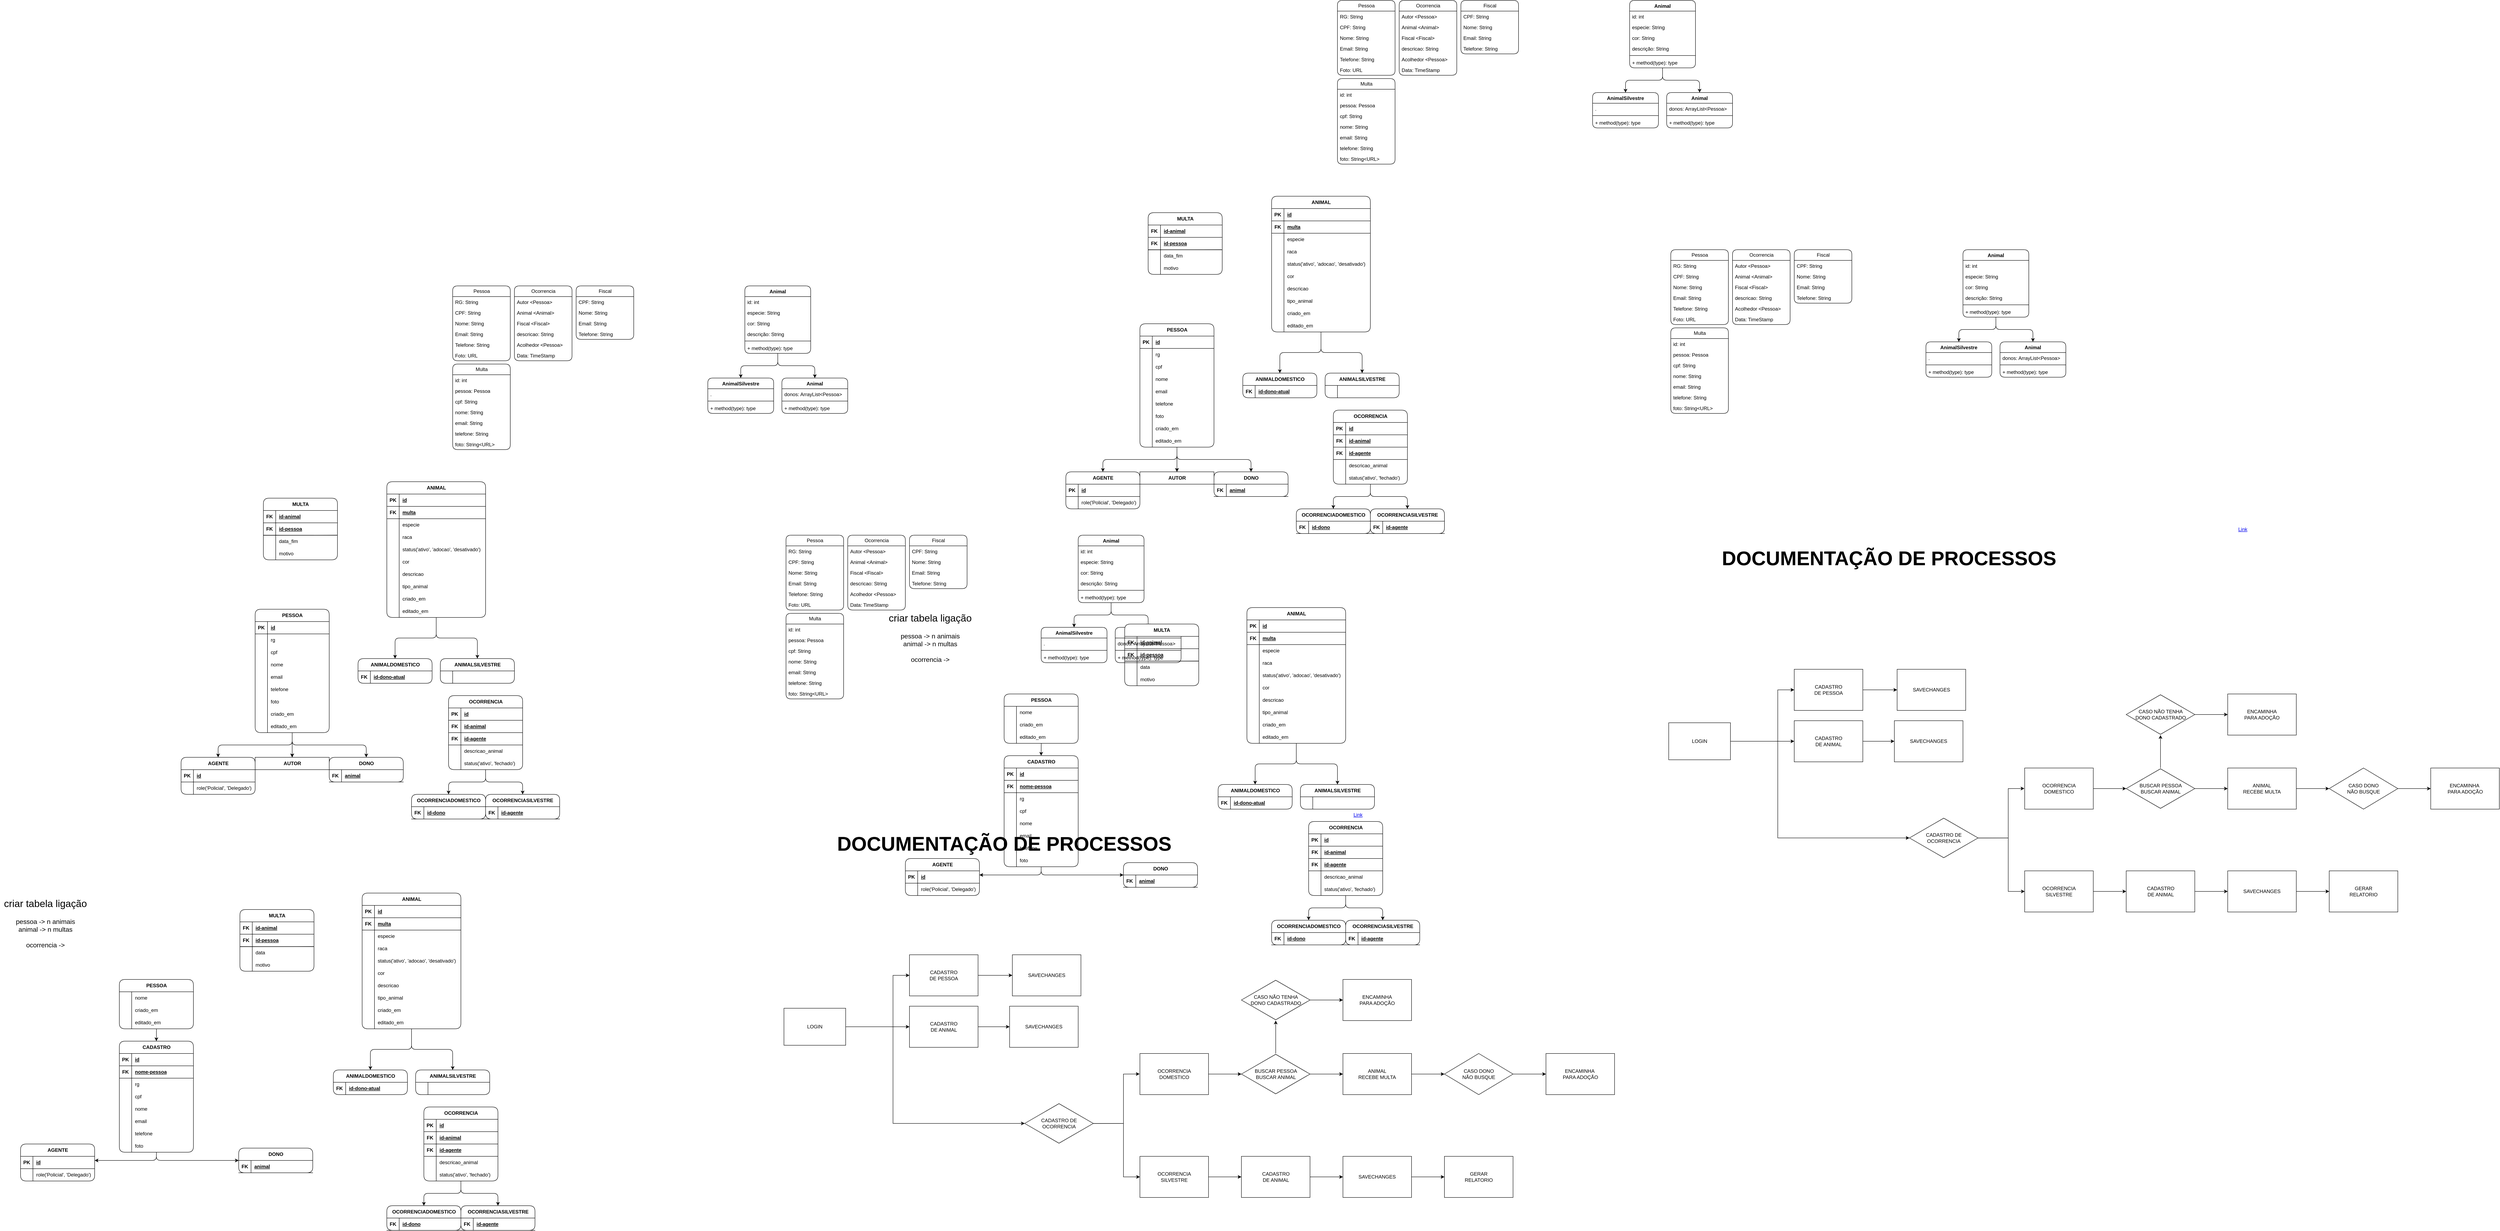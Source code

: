 <mxfile version="26.0.11">
  <diagram name="Page-1" id="qQFrpF6dce2cD-MA6rXe">
    <mxGraphModel dx="2874" dy="1574" grid="1" gridSize="10" guides="1" tooltips="1" connect="1" arrows="1" fold="1" page="0" pageScale="1" pageWidth="850" pageHeight="1100" background="#FFFFFF" math="0" shadow="0" adaptiveColors="none">
      <root>
        <mxCell id="0" />
        <mxCell id="1" parent="0" />
        <mxCell id="SgbtcsgrWsc7JnzDV9Uf-15" value="Pessoa" style="swimlane;fontStyle=0;childLayout=stackLayout;horizontal=1;startSize=26;fillColor=none;horizontalStack=0;resizeParent=1;resizeParentMax=0;resizeLast=0;collapsible=1;marginBottom=0;html=1;rounded=1;labelBackgroundColor=none;" parent="1" vertex="1">
          <mxGeometry x="10" y="44" width="140" height="182" as="geometry">
            <mxRectangle x="215" y="750" width="80" height="30" as="alternateBounds" />
          </mxGeometry>
        </mxCell>
        <mxCell id="SgbtcsgrWsc7JnzDV9Uf-41" value="&lt;div&gt;RG: String&lt;/div&gt;&lt;div&gt;&lt;br&gt;&lt;/div&gt;" style="text;strokeColor=none;fillColor=none;align=left;verticalAlign=top;spacingLeft=4;spacingRight=4;overflow=hidden;rotatable=0;points=[[0,0.5],[1,0.5]];portConstraint=eastwest;whiteSpace=wrap;html=1;rounded=1;labelBackgroundColor=none;" parent="SgbtcsgrWsc7JnzDV9Uf-15" vertex="1">
          <mxGeometry y="26" width="140" height="26" as="geometry" />
        </mxCell>
        <mxCell id="SgbtcsgrWsc7JnzDV9Uf-16" value="&lt;div&gt;CPF: String&lt;/div&gt;&lt;div&gt;&lt;br&gt;&lt;/div&gt;" style="text;strokeColor=none;fillColor=none;align=left;verticalAlign=top;spacingLeft=4;spacingRight=4;overflow=hidden;rotatable=0;points=[[0,0.5],[1,0.5]];portConstraint=eastwest;whiteSpace=wrap;html=1;rounded=1;labelBackgroundColor=none;" parent="SgbtcsgrWsc7JnzDV9Uf-15" vertex="1">
          <mxGeometry y="52" width="140" height="26" as="geometry" />
        </mxCell>
        <mxCell id="SgbtcsgrWsc7JnzDV9Uf-17" value="Nome: String" style="text;strokeColor=none;fillColor=none;align=left;verticalAlign=top;spacingLeft=4;spacingRight=4;overflow=hidden;rotatable=0;points=[[0,0.5],[1,0.5]];portConstraint=eastwest;whiteSpace=wrap;html=1;rounded=1;labelBackgroundColor=none;" parent="SgbtcsgrWsc7JnzDV9Uf-15" vertex="1">
          <mxGeometry y="78" width="140" height="26" as="geometry" />
        </mxCell>
        <mxCell id="SgbtcsgrWsc7JnzDV9Uf-18" value="Email: String" style="text;strokeColor=none;fillColor=none;align=left;verticalAlign=top;spacingLeft=4;spacingRight=4;overflow=hidden;rotatable=0;points=[[0,0.5],[1,0.5]];portConstraint=eastwest;whiteSpace=wrap;html=1;rounded=1;labelBackgroundColor=none;" parent="SgbtcsgrWsc7JnzDV9Uf-15" vertex="1">
          <mxGeometry y="104" width="140" height="26" as="geometry" />
        </mxCell>
        <mxCell id="SgbtcsgrWsc7JnzDV9Uf-42" value="Telefone: String" style="text;strokeColor=none;fillColor=none;align=left;verticalAlign=top;spacingLeft=4;spacingRight=4;overflow=hidden;rotatable=0;points=[[0,0.5],[1,0.5]];portConstraint=eastwest;whiteSpace=wrap;html=1;rounded=1;labelBackgroundColor=none;" parent="SgbtcsgrWsc7JnzDV9Uf-15" vertex="1">
          <mxGeometry y="130" width="140" height="26" as="geometry" />
        </mxCell>
        <mxCell id="SgbtcsgrWsc7JnzDV9Uf-19" value="Foto: URL" style="text;strokeColor=none;fillColor=none;align=left;verticalAlign=top;spacingLeft=4;spacingRight=4;overflow=hidden;rotatable=0;points=[[0,0.5],[1,0.5]];portConstraint=eastwest;whiteSpace=wrap;html=1;rounded=1;labelBackgroundColor=none;" parent="SgbtcsgrWsc7JnzDV9Uf-15" vertex="1">
          <mxGeometry y="156" width="140" height="26" as="geometry" />
        </mxCell>
        <mxCell id="SgbtcsgrWsc7JnzDV9Uf-21" value="Ocorrencia" style="swimlane;fontStyle=0;childLayout=stackLayout;horizontal=1;startSize=26;fillColor=none;horizontalStack=0;resizeParent=1;resizeParentMax=0;resizeLast=0;collapsible=1;marginBottom=0;html=1;rounded=1;labelBackgroundColor=none;" parent="1" vertex="1">
          <mxGeometry x="160" y="44" width="140" height="182" as="geometry">
            <mxRectangle x="215" y="750" width="80" height="30" as="alternateBounds" />
          </mxGeometry>
        </mxCell>
        <mxCell id="SgbtcsgrWsc7JnzDV9Uf-22" value="Autor &amp;lt;Pessoa&amp;gt;" style="text;strokeColor=none;fillColor=none;align=left;verticalAlign=top;spacingLeft=4;spacingRight=4;overflow=hidden;rotatable=0;points=[[0,0.5],[1,0.5]];portConstraint=eastwest;whiteSpace=wrap;html=1;rounded=1;labelBackgroundColor=none;" parent="SgbtcsgrWsc7JnzDV9Uf-21" vertex="1">
          <mxGeometry y="26" width="140" height="26" as="geometry" />
        </mxCell>
        <mxCell id="SgbtcsgrWsc7JnzDV9Uf-23" value="Animal &amp;lt;Animal&amp;gt;" style="text;strokeColor=none;fillColor=none;align=left;verticalAlign=top;spacingLeft=4;spacingRight=4;overflow=hidden;rotatable=0;points=[[0,0.5],[1,0.5]];portConstraint=eastwest;whiteSpace=wrap;html=1;rounded=1;labelBackgroundColor=none;" parent="SgbtcsgrWsc7JnzDV9Uf-21" vertex="1">
          <mxGeometry y="52" width="140" height="26" as="geometry" />
        </mxCell>
        <mxCell id="SgbtcsgrWsc7JnzDV9Uf-34" value="Fiscal &amp;lt;Fiscal&amp;gt;" style="text;strokeColor=none;fillColor=none;align=left;verticalAlign=top;spacingLeft=4;spacingRight=4;overflow=hidden;rotatable=0;points=[[0,0.5],[1,0.5]];portConstraint=eastwest;whiteSpace=wrap;html=1;rounded=1;labelBackgroundColor=none;" parent="SgbtcsgrWsc7JnzDV9Uf-21" vertex="1">
          <mxGeometry y="78" width="140" height="26" as="geometry" />
        </mxCell>
        <mxCell id="SgbtcsgrWsc7JnzDV9Uf-25" value="descricao: String" style="text;strokeColor=none;fillColor=none;align=left;verticalAlign=top;spacingLeft=4;spacingRight=4;overflow=hidden;rotatable=0;points=[[0,0.5],[1,0.5]];portConstraint=eastwest;whiteSpace=wrap;html=1;rounded=1;labelBackgroundColor=none;" parent="SgbtcsgrWsc7JnzDV9Uf-21" vertex="1">
          <mxGeometry y="104" width="140" height="26" as="geometry" />
        </mxCell>
        <mxCell id="SgbtcsgrWsc7JnzDV9Uf-54" value="Acolhedor &amp;lt;Pessoa&amp;gt;" style="text;strokeColor=none;fillColor=none;align=left;verticalAlign=top;spacingLeft=4;spacingRight=4;overflow=hidden;rotatable=0;points=[[0,0.5],[1,0.5]];portConstraint=eastwest;whiteSpace=wrap;html=1;rounded=1;labelBackgroundColor=none;" parent="SgbtcsgrWsc7JnzDV9Uf-21" vertex="1">
          <mxGeometry y="130" width="140" height="26" as="geometry" />
        </mxCell>
        <mxCell id="SgbtcsgrWsc7JnzDV9Uf-55" value="Data: TimeStamp" style="text;strokeColor=none;fillColor=none;align=left;verticalAlign=top;spacingLeft=4;spacingRight=4;overflow=hidden;rotatable=0;points=[[0,0.5],[1,0.5]];portConstraint=eastwest;whiteSpace=wrap;html=1;rounded=1;labelBackgroundColor=none;" parent="SgbtcsgrWsc7JnzDV9Uf-21" vertex="1">
          <mxGeometry y="156" width="140" height="26" as="geometry" />
        </mxCell>
        <mxCell id="SgbtcsgrWsc7JnzDV9Uf-29" value="Fiscal" style="swimlane;fontStyle=0;childLayout=stackLayout;horizontal=1;startSize=26;fillColor=none;horizontalStack=0;resizeParent=1;resizeParentMax=0;resizeLast=0;collapsible=1;marginBottom=0;html=1;rounded=1;labelBackgroundColor=none;" parent="1" vertex="1">
          <mxGeometry x="310" y="44" width="140" height="130" as="geometry">
            <mxRectangle x="215" y="750" width="80" height="30" as="alternateBounds" />
          </mxGeometry>
        </mxCell>
        <mxCell id="SgbtcsgrWsc7JnzDV9Uf-30" value="&lt;div&gt;CPF: String&lt;/div&gt;&lt;div&gt;&lt;br&gt;&lt;/div&gt;" style="text;strokeColor=none;fillColor=none;align=left;verticalAlign=top;spacingLeft=4;spacingRight=4;overflow=hidden;rotatable=0;points=[[0,0.5],[1,0.5]];portConstraint=eastwest;whiteSpace=wrap;html=1;rounded=1;labelBackgroundColor=none;" parent="SgbtcsgrWsc7JnzDV9Uf-29" vertex="1">
          <mxGeometry y="26" width="140" height="26" as="geometry" />
        </mxCell>
        <mxCell id="SgbtcsgrWsc7JnzDV9Uf-31" value="Nome: String" style="text;strokeColor=none;fillColor=none;align=left;verticalAlign=top;spacingLeft=4;spacingRight=4;overflow=hidden;rotatable=0;points=[[0,0.5],[1,0.5]];portConstraint=eastwest;whiteSpace=wrap;html=1;rounded=1;labelBackgroundColor=none;" parent="SgbtcsgrWsc7JnzDV9Uf-29" vertex="1">
          <mxGeometry y="52" width="140" height="26" as="geometry" />
        </mxCell>
        <mxCell id="SgbtcsgrWsc7JnzDV9Uf-32" value="Email: String" style="text;strokeColor=none;fillColor=none;align=left;verticalAlign=top;spacingLeft=4;spacingRight=4;overflow=hidden;rotatable=0;points=[[0,0.5],[1,0.5]];portConstraint=eastwest;whiteSpace=wrap;html=1;rounded=1;labelBackgroundColor=none;" parent="SgbtcsgrWsc7JnzDV9Uf-29" vertex="1">
          <mxGeometry y="78" width="140" height="26" as="geometry" />
        </mxCell>
        <mxCell id="SgbtcsgrWsc7JnzDV9Uf-33" value="Telefone: String" style="text;strokeColor=none;fillColor=none;align=left;verticalAlign=top;spacingLeft=4;spacingRight=4;overflow=hidden;rotatable=0;points=[[0,0.5],[1,0.5]];portConstraint=eastwest;whiteSpace=wrap;html=1;rounded=1;labelBackgroundColor=none;" parent="SgbtcsgrWsc7JnzDV9Uf-29" vertex="1">
          <mxGeometry y="104" width="140" height="26" as="geometry" />
        </mxCell>
        <mxCell id="SgbtcsgrWsc7JnzDV9Uf-43" value="Multa" style="swimlane;fontStyle=0;childLayout=stackLayout;horizontal=1;startSize=26;fillColor=none;horizontalStack=0;resizeParent=1;resizeParentMax=0;resizeLast=0;collapsible=1;marginBottom=0;html=1;rounded=1;labelBackgroundColor=none;" parent="1" vertex="1">
          <mxGeometry x="10" y="234" width="140" height="208" as="geometry">
            <mxRectangle x="215" y="750" width="80" height="30" as="alternateBounds" />
          </mxGeometry>
        </mxCell>
        <mxCell id="SgbtcsgrWsc7JnzDV9Uf-50" value="id: int" style="text;strokeColor=none;fillColor=none;align=left;verticalAlign=top;spacingLeft=4;spacingRight=4;overflow=hidden;rotatable=0;points=[[0,0.5],[1,0.5]];portConstraint=eastwest;whiteSpace=wrap;html=1;rounded=1;labelBackgroundColor=none;" parent="SgbtcsgrWsc7JnzDV9Uf-43" vertex="1">
          <mxGeometry y="26" width="140" height="26" as="geometry" />
        </mxCell>
        <mxCell id="SgbtcsgrWsc7JnzDV9Uf-44" value="pessoa: Pessoa" style="text;strokeColor=none;fillColor=none;align=left;verticalAlign=top;spacingLeft=4;spacingRight=4;overflow=hidden;rotatable=0;points=[[0,0.5],[1,0.5]];portConstraint=eastwest;whiteSpace=wrap;html=1;rounded=1;labelBackgroundColor=none;" parent="SgbtcsgrWsc7JnzDV9Uf-43" vertex="1">
          <mxGeometry y="52" width="140" height="26" as="geometry" />
        </mxCell>
        <mxCell id="SgbtcsgrWsc7JnzDV9Uf-45" value="&lt;div&gt;cpf: String&lt;/div&gt;&lt;div&gt;&lt;br&gt;&lt;/div&gt;" style="text;strokeColor=none;fillColor=none;align=left;verticalAlign=top;spacingLeft=4;spacingRight=4;overflow=hidden;rotatable=0;points=[[0,0.5],[1,0.5]];portConstraint=eastwest;whiteSpace=wrap;html=1;rounded=1;labelBackgroundColor=none;" parent="SgbtcsgrWsc7JnzDV9Uf-43" vertex="1">
          <mxGeometry y="78" width="140" height="26" as="geometry" />
        </mxCell>
        <mxCell id="SgbtcsgrWsc7JnzDV9Uf-46" value="nome: String" style="text;strokeColor=none;fillColor=none;align=left;verticalAlign=top;spacingLeft=4;spacingRight=4;overflow=hidden;rotatable=0;points=[[0,0.5],[1,0.5]];portConstraint=eastwest;whiteSpace=wrap;html=1;rounded=1;labelBackgroundColor=none;" parent="SgbtcsgrWsc7JnzDV9Uf-43" vertex="1">
          <mxGeometry y="104" width="140" height="26" as="geometry" />
        </mxCell>
        <mxCell id="SgbtcsgrWsc7JnzDV9Uf-47" value="email: String" style="text;strokeColor=none;fillColor=none;align=left;verticalAlign=top;spacingLeft=4;spacingRight=4;overflow=hidden;rotatable=0;points=[[0,0.5],[1,0.5]];portConstraint=eastwest;whiteSpace=wrap;html=1;rounded=1;labelBackgroundColor=none;" parent="SgbtcsgrWsc7JnzDV9Uf-43" vertex="1">
          <mxGeometry y="130" width="140" height="26" as="geometry" />
        </mxCell>
        <mxCell id="SgbtcsgrWsc7JnzDV9Uf-48" value="telefone: String" style="text;strokeColor=none;fillColor=none;align=left;verticalAlign=top;spacingLeft=4;spacingRight=4;overflow=hidden;rotatable=0;points=[[0,0.5],[1,0.5]];portConstraint=eastwest;whiteSpace=wrap;html=1;rounded=1;labelBackgroundColor=none;" parent="SgbtcsgrWsc7JnzDV9Uf-43" vertex="1">
          <mxGeometry y="156" width="140" height="26" as="geometry" />
        </mxCell>
        <mxCell id="SgbtcsgrWsc7JnzDV9Uf-49" value="foto: String&amp;lt;URL&amp;gt;" style="text;strokeColor=none;fillColor=none;align=left;verticalAlign=top;spacingLeft=4;spacingRight=4;overflow=hidden;rotatable=0;points=[[0,0.5],[1,0.5]];portConstraint=eastwest;whiteSpace=wrap;html=1;rounded=1;labelBackgroundColor=none;" parent="SgbtcsgrWsc7JnzDV9Uf-43" vertex="1">
          <mxGeometry y="182" width="140" height="26" as="geometry" />
        </mxCell>
        <mxCell id="SgbtcsgrWsc7JnzDV9Uf-100" value="" style="edgeStyle=orthogonalEdgeStyle;rounded=1;orthogonalLoop=1;jettySize=auto;html=1;labelBackgroundColor=none;fontColor=default;" parent="1" source="SgbtcsgrWsc7JnzDV9Uf-85" target="SgbtcsgrWsc7JnzDV9Uf-93" edge="1">
          <mxGeometry relative="1" as="geometry" />
        </mxCell>
        <mxCell id="SgbtcsgrWsc7JnzDV9Uf-110" value="" style="edgeStyle=orthogonalEdgeStyle;rounded=1;orthogonalLoop=1;jettySize=auto;html=1;labelBackgroundColor=none;fontColor=default;" parent="1" source="SgbtcsgrWsc7JnzDV9Uf-85" target="SgbtcsgrWsc7JnzDV9Uf-103" edge="1">
          <mxGeometry relative="1" as="geometry" />
        </mxCell>
        <mxCell id="SgbtcsgrWsc7JnzDV9Uf-85" value="Animal" style="swimlane;fontStyle=1;align=center;verticalAlign=top;childLayout=stackLayout;horizontal=1;startSize=26;horizontalStack=0;resizeParent=1;resizeParentMax=0;resizeLast=0;collapsible=1;marginBottom=0;whiteSpace=wrap;html=1;rounded=1;labelBackgroundColor=none;" parent="1" vertex="1">
          <mxGeometry x="720" y="44" width="160" height="164" as="geometry" />
        </mxCell>
        <mxCell id="SgbtcsgrWsc7JnzDV9Uf-89" value="id: int" style="text;strokeColor=none;fillColor=none;align=left;verticalAlign=top;spacingLeft=4;spacingRight=4;overflow=hidden;rotatable=0;points=[[0,0.5],[1,0.5]];portConstraint=eastwest;whiteSpace=wrap;html=1;rounded=1;labelBackgroundColor=none;" parent="SgbtcsgrWsc7JnzDV9Uf-85" vertex="1">
          <mxGeometry y="26" width="160" height="26" as="geometry" />
        </mxCell>
        <mxCell id="SgbtcsgrWsc7JnzDV9Uf-86" value="especie: String" style="text;strokeColor=none;fillColor=none;align=left;verticalAlign=top;spacingLeft=4;spacingRight=4;overflow=hidden;rotatable=0;points=[[0,0.5],[1,0.5]];portConstraint=eastwest;whiteSpace=wrap;html=1;rounded=1;labelBackgroundColor=none;" parent="SgbtcsgrWsc7JnzDV9Uf-85" vertex="1">
          <mxGeometry y="52" width="160" height="26" as="geometry" />
        </mxCell>
        <mxCell id="SgbtcsgrWsc7JnzDV9Uf-90" value="cor: String" style="text;strokeColor=none;fillColor=none;align=left;verticalAlign=top;spacingLeft=4;spacingRight=4;overflow=hidden;rotatable=0;points=[[0,0.5],[1,0.5]];portConstraint=eastwest;whiteSpace=wrap;html=1;rounded=1;labelBackgroundColor=none;" parent="SgbtcsgrWsc7JnzDV9Uf-85" vertex="1">
          <mxGeometry y="78" width="160" height="26" as="geometry" />
        </mxCell>
        <mxCell id="SgbtcsgrWsc7JnzDV9Uf-91" value="descrição: String" style="text;strokeColor=none;fillColor=none;align=left;verticalAlign=top;spacingLeft=4;spacingRight=4;overflow=hidden;rotatable=0;points=[[0,0.5],[1,0.5]];portConstraint=eastwest;whiteSpace=wrap;html=1;rounded=1;labelBackgroundColor=none;" parent="SgbtcsgrWsc7JnzDV9Uf-85" vertex="1">
          <mxGeometry y="104" width="160" height="26" as="geometry" />
        </mxCell>
        <mxCell id="SgbtcsgrWsc7JnzDV9Uf-87" value="" style="line;strokeWidth=1;fillColor=none;align=left;verticalAlign=middle;spacingTop=-1;spacingLeft=3;spacingRight=3;rotatable=0;labelPosition=right;points=[];portConstraint=eastwest;rounded=1;labelBackgroundColor=none;" parent="SgbtcsgrWsc7JnzDV9Uf-85" vertex="1">
          <mxGeometry y="130" width="160" height="8" as="geometry" />
        </mxCell>
        <mxCell id="SgbtcsgrWsc7JnzDV9Uf-88" value="+ method(type): type" style="text;strokeColor=none;fillColor=none;align=left;verticalAlign=top;spacingLeft=4;spacingRight=4;overflow=hidden;rotatable=0;points=[[0,0.5],[1,0.5]];portConstraint=eastwest;whiteSpace=wrap;html=1;rounded=1;labelBackgroundColor=none;" parent="SgbtcsgrWsc7JnzDV9Uf-85" vertex="1">
          <mxGeometry y="138" width="160" height="26" as="geometry" />
        </mxCell>
        <mxCell id="SgbtcsgrWsc7JnzDV9Uf-93" value="&lt;span class=&quot;hljs-title class_&quot;&gt;AnimalSilvestre&lt;/span&gt; &lt;span class=&quot;hljs-keyword&quot;&gt;&lt;/span&gt;" style="swimlane;fontStyle=1;align=center;verticalAlign=top;childLayout=stackLayout;horizontal=1;startSize=26;horizontalStack=0;resizeParent=1;resizeParentMax=0;resizeLast=0;collapsible=1;marginBottom=0;whiteSpace=wrap;html=1;rounded=1;labelBackgroundColor=none;" parent="1" vertex="1">
          <mxGeometry x="630" y="268" width="160" height="86" as="geometry" />
        </mxCell>
        <mxCell id="SgbtcsgrWsc7JnzDV9Uf-97" value="." style="text;strokeColor=none;fillColor=none;align=left;verticalAlign=top;spacingLeft=4;spacingRight=4;overflow=hidden;rotatable=0;points=[[0,0.5],[1,0.5]];portConstraint=eastwest;whiteSpace=wrap;html=1;rounded=1;labelBackgroundColor=none;" parent="SgbtcsgrWsc7JnzDV9Uf-93" vertex="1">
          <mxGeometry y="26" width="160" height="26" as="geometry" />
        </mxCell>
        <mxCell id="SgbtcsgrWsc7JnzDV9Uf-98" value="" style="line;strokeWidth=1;fillColor=none;align=left;verticalAlign=middle;spacingTop=-1;spacingLeft=3;spacingRight=3;rotatable=0;labelPosition=right;points=[];portConstraint=eastwest;rounded=1;labelBackgroundColor=none;" parent="SgbtcsgrWsc7JnzDV9Uf-93" vertex="1">
          <mxGeometry y="52" width="160" height="8" as="geometry" />
        </mxCell>
        <mxCell id="SgbtcsgrWsc7JnzDV9Uf-99" value="+ method(type): type" style="text;strokeColor=none;fillColor=none;align=left;verticalAlign=top;spacingLeft=4;spacingRight=4;overflow=hidden;rotatable=0;points=[[0,0.5],[1,0.5]];portConstraint=eastwest;whiteSpace=wrap;html=1;rounded=1;labelBackgroundColor=none;" parent="SgbtcsgrWsc7JnzDV9Uf-93" vertex="1">
          <mxGeometry y="60" width="160" height="26" as="geometry" />
        </mxCell>
        <mxCell id="SgbtcsgrWsc7JnzDV9Uf-103" value="Animal" style="swimlane;fontStyle=1;align=center;verticalAlign=top;childLayout=stackLayout;horizontal=1;startSize=26;horizontalStack=0;resizeParent=1;resizeParentMax=0;resizeLast=0;collapsible=1;marginBottom=0;whiteSpace=wrap;html=1;rounded=1;labelBackgroundColor=none;" parent="1" vertex="1">
          <mxGeometry x="810" y="268" width="160" height="86" as="geometry" />
        </mxCell>
        <mxCell id="SgbtcsgrWsc7JnzDV9Uf-107" value="donos: ArrayList&amp;lt;Pessoa&amp;gt;" style="text;strokeColor=none;fillColor=none;align=left;verticalAlign=top;spacingLeft=4;spacingRight=4;overflow=hidden;rotatable=0;points=[[0,0.5],[1,0.5]];portConstraint=eastwest;whiteSpace=wrap;html=1;rounded=1;labelBackgroundColor=none;" parent="SgbtcsgrWsc7JnzDV9Uf-103" vertex="1">
          <mxGeometry y="26" width="160" height="26" as="geometry" />
        </mxCell>
        <mxCell id="SgbtcsgrWsc7JnzDV9Uf-108" value="" style="line;strokeWidth=1;fillColor=none;align=left;verticalAlign=middle;spacingTop=-1;spacingLeft=3;spacingRight=3;rotatable=0;labelPosition=right;points=[];portConstraint=eastwest;rounded=1;labelBackgroundColor=none;" parent="SgbtcsgrWsc7JnzDV9Uf-103" vertex="1">
          <mxGeometry y="52" width="160" height="8" as="geometry" />
        </mxCell>
        <mxCell id="SgbtcsgrWsc7JnzDV9Uf-109" value="+ method(type): type" style="text;strokeColor=none;fillColor=none;align=left;verticalAlign=top;spacingLeft=4;spacingRight=4;overflow=hidden;rotatable=0;points=[[0,0.5],[1,0.5]];portConstraint=eastwest;whiteSpace=wrap;html=1;rounded=1;labelBackgroundColor=none;" parent="SgbtcsgrWsc7JnzDV9Uf-103" vertex="1">
          <mxGeometry y="60" width="160" height="26" as="geometry" />
        </mxCell>
        <mxCell id="SgbtcsgrWsc7JnzDV9Uf-335" value="" style="edgeStyle=orthogonalEdgeStyle;rounded=1;orthogonalLoop=1;jettySize=auto;html=1;" parent="1" source="SgbtcsgrWsc7JnzDV9Uf-124" target="SgbtcsgrWsc7JnzDV9Uf-313" edge="1">
          <mxGeometry relative="1" as="geometry" />
        </mxCell>
        <mxCell id="SgbtcsgrWsc7JnzDV9Uf-372" value="" style="edgeStyle=orthogonalEdgeStyle;rounded=1;orthogonalLoop=1;jettySize=auto;html=1;" parent="1" source="SgbtcsgrWsc7JnzDV9Uf-124" target="SgbtcsgrWsc7JnzDV9Uf-350" edge="1">
          <mxGeometry relative="1" as="geometry" />
        </mxCell>
        <mxCell id="SgbtcsgrWsc7JnzDV9Uf-429" value="" style="edgeStyle=orthogonalEdgeStyle;rounded=1;orthogonalLoop=1;jettySize=auto;html=1;" parent="1" source="SgbtcsgrWsc7JnzDV9Uf-124" target="SgbtcsgrWsc7JnzDV9Uf-401" edge="1">
          <mxGeometry relative="1" as="geometry" />
        </mxCell>
        <mxCell id="SgbtcsgrWsc7JnzDV9Uf-585" value="" style="edgeStyle=orthogonalEdgeStyle;rounded=1;orthogonalLoop=1;jettySize=auto;html=1;" parent="1" source="SgbtcsgrWsc7JnzDV9Uf-124" target="SgbtcsgrWsc7JnzDV9Uf-557" edge="1">
          <mxGeometry relative="1" as="geometry" />
        </mxCell>
        <mxCell id="SgbtcsgrWsc7JnzDV9Uf-614" value="" style="edgeStyle=orthogonalEdgeStyle;rounded=1;orthogonalLoop=1;jettySize=auto;html=1;" parent="1" source="SgbtcsgrWsc7JnzDV9Uf-124" target="SgbtcsgrWsc7JnzDV9Uf-586" edge="1">
          <mxGeometry relative="1" as="geometry" />
        </mxCell>
        <mxCell id="SgbtcsgrWsc7JnzDV9Uf-124" value="PESSOA" style="shape=table;startSize=30;container=1;collapsible=1;childLayout=tableLayout;fixedRows=1;rowLines=0;fontStyle=1;align=center;resizeLast=1;html=1;rounded=1;" parent="1" vertex="1">
          <mxGeometry x="-470" y="830" width="180" height="300" as="geometry" />
        </mxCell>
        <mxCell id="SgbtcsgrWsc7JnzDV9Uf-125" value="" style="shape=tableRow;horizontal=0;startSize=0;swimlaneHead=0;swimlaneBody=0;fillColor=none;collapsible=0;dropTarget=0;points=[[0,0.5],[1,0.5]];portConstraint=eastwest;top=0;left=0;right=0;bottom=1;rounded=1;" parent="SgbtcsgrWsc7JnzDV9Uf-124" vertex="1">
          <mxGeometry y="30" width="180" height="30" as="geometry" />
        </mxCell>
        <mxCell id="SgbtcsgrWsc7JnzDV9Uf-126" value="PK" style="shape=partialRectangle;connectable=0;fillColor=none;top=0;left=0;bottom=0;right=0;fontStyle=1;overflow=hidden;whiteSpace=wrap;html=1;rounded=1;" parent="SgbtcsgrWsc7JnzDV9Uf-125" vertex="1">
          <mxGeometry width="30" height="30" as="geometry">
            <mxRectangle width="30" height="30" as="alternateBounds" />
          </mxGeometry>
        </mxCell>
        <mxCell id="SgbtcsgrWsc7JnzDV9Uf-127" value="id" style="shape=partialRectangle;connectable=0;fillColor=none;top=0;left=0;bottom=0;right=0;align=left;spacingLeft=6;fontStyle=5;overflow=hidden;whiteSpace=wrap;html=1;rounded=1;" parent="SgbtcsgrWsc7JnzDV9Uf-125" vertex="1">
          <mxGeometry x="30" width="150" height="30" as="geometry">
            <mxRectangle width="150" height="30" as="alternateBounds" />
          </mxGeometry>
        </mxCell>
        <mxCell id="SgbtcsgrWsc7JnzDV9Uf-128" value="" style="shape=tableRow;horizontal=0;startSize=0;swimlaneHead=0;swimlaneBody=0;fillColor=none;collapsible=0;dropTarget=0;points=[[0,0.5],[1,0.5]];portConstraint=eastwest;top=0;left=0;right=0;bottom=0;rounded=1;" parent="SgbtcsgrWsc7JnzDV9Uf-124" vertex="1">
          <mxGeometry y="60" width="180" height="30" as="geometry" />
        </mxCell>
        <mxCell id="SgbtcsgrWsc7JnzDV9Uf-129" value="" style="shape=partialRectangle;connectable=0;fillColor=none;top=0;left=0;bottom=0;right=0;editable=1;overflow=hidden;whiteSpace=wrap;html=1;rounded=1;" parent="SgbtcsgrWsc7JnzDV9Uf-128" vertex="1">
          <mxGeometry width="30" height="30" as="geometry">
            <mxRectangle width="30" height="30" as="alternateBounds" />
          </mxGeometry>
        </mxCell>
        <mxCell id="SgbtcsgrWsc7JnzDV9Uf-130" value="rg" style="shape=partialRectangle;connectable=0;fillColor=none;top=0;left=0;bottom=0;right=0;align=left;spacingLeft=6;overflow=hidden;whiteSpace=wrap;html=1;rounded=1;" parent="SgbtcsgrWsc7JnzDV9Uf-128" vertex="1">
          <mxGeometry x="30" width="150" height="30" as="geometry">
            <mxRectangle width="150" height="30" as="alternateBounds" />
          </mxGeometry>
        </mxCell>
        <mxCell id="SgbtcsgrWsc7JnzDV9Uf-131" value="" style="shape=tableRow;horizontal=0;startSize=0;swimlaneHead=0;swimlaneBody=0;fillColor=none;collapsible=0;dropTarget=0;points=[[0,0.5],[1,0.5]];portConstraint=eastwest;top=0;left=0;right=0;bottom=0;rounded=1;" parent="SgbtcsgrWsc7JnzDV9Uf-124" vertex="1">
          <mxGeometry y="90" width="180" height="30" as="geometry" />
        </mxCell>
        <mxCell id="SgbtcsgrWsc7JnzDV9Uf-132" value="" style="shape=partialRectangle;connectable=0;fillColor=none;top=0;left=0;bottom=0;right=0;editable=1;overflow=hidden;whiteSpace=wrap;html=1;rounded=1;" parent="SgbtcsgrWsc7JnzDV9Uf-131" vertex="1">
          <mxGeometry width="30" height="30" as="geometry">
            <mxRectangle width="30" height="30" as="alternateBounds" />
          </mxGeometry>
        </mxCell>
        <mxCell id="SgbtcsgrWsc7JnzDV9Uf-133" value="cpf" style="shape=partialRectangle;connectable=0;fillColor=none;top=0;left=0;bottom=0;right=0;align=left;spacingLeft=6;overflow=hidden;whiteSpace=wrap;html=1;rounded=1;" parent="SgbtcsgrWsc7JnzDV9Uf-131" vertex="1">
          <mxGeometry x="30" width="150" height="30" as="geometry">
            <mxRectangle width="150" height="30" as="alternateBounds" />
          </mxGeometry>
        </mxCell>
        <mxCell id="SgbtcsgrWsc7JnzDV9Uf-134" value="" style="shape=tableRow;horizontal=0;startSize=0;swimlaneHead=0;swimlaneBody=0;fillColor=none;collapsible=0;dropTarget=0;points=[[0,0.5],[1,0.5]];portConstraint=eastwest;top=0;left=0;right=0;bottom=0;rounded=1;" parent="SgbtcsgrWsc7JnzDV9Uf-124" vertex="1">
          <mxGeometry y="120" width="180" height="30" as="geometry" />
        </mxCell>
        <mxCell id="SgbtcsgrWsc7JnzDV9Uf-135" value="" style="shape=partialRectangle;connectable=0;fillColor=none;top=0;left=0;bottom=0;right=0;editable=1;overflow=hidden;whiteSpace=wrap;html=1;rounded=1;" parent="SgbtcsgrWsc7JnzDV9Uf-134" vertex="1">
          <mxGeometry width="30" height="30" as="geometry">
            <mxRectangle width="30" height="30" as="alternateBounds" />
          </mxGeometry>
        </mxCell>
        <mxCell id="SgbtcsgrWsc7JnzDV9Uf-136" value="&lt;div&gt;nome&lt;/div&gt;" style="shape=partialRectangle;connectable=0;fillColor=none;top=0;left=0;bottom=0;right=0;align=left;spacingLeft=6;overflow=hidden;whiteSpace=wrap;html=1;rounded=1;" parent="SgbtcsgrWsc7JnzDV9Uf-134" vertex="1">
          <mxGeometry x="30" width="150" height="30" as="geometry">
            <mxRectangle width="150" height="30" as="alternateBounds" />
          </mxGeometry>
        </mxCell>
        <mxCell id="SgbtcsgrWsc7JnzDV9Uf-137" value="" style="shape=tableRow;horizontal=0;startSize=0;swimlaneHead=0;swimlaneBody=0;fillColor=none;collapsible=0;dropTarget=0;points=[[0,0.5],[1,0.5]];portConstraint=eastwest;top=0;left=0;right=0;bottom=0;rounded=1;" parent="SgbtcsgrWsc7JnzDV9Uf-124" vertex="1">
          <mxGeometry y="150" width="180" height="30" as="geometry" />
        </mxCell>
        <mxCell id="SgbtcsgrWsc7JnzDV9Uf-138" value="" style="shape=partialRectangle;connectable=0;fillColor=none;top=0;left=0;bottom=0;right=0;editable=1;overflow=hidden;whiteSpace=wrap;html=1;rounded=1;" parent="SgbtcsgrWsc7JnzDV9Uf-137" vertex="1">
          <mxGeometry width="30" height="30" as="geometry">
            <mxRectangle width="30" height="30" as="alternateBounds" />
          </mxGeometry>
        </mxCell>
        <mxCell id="SgbtcsgrWsc7JnzDV9Uf-139" value="email" style="shape=partialRectangle;connectable=0;fillColor=none;top=0;left=0;bottom=0;right=0;align=left;spacingLeft=6;overflow=hidden;whiteSpace=wrap;html=1;rounded=1;" parent="SgbtcsgrWsc7JnzDV9Uf-137" vertex="1">
          <mxGeometry x="30" width="150" height="30" as="geometry">
            <mxRectangle width="150" height="30" as="alternateBounds" />
          </mxGeometry>
        </mxCell>
        <mxCell id="SgbtcsgrWsc7JnzDV9Uf-140" value="" style="shape=tableRow;horizontal=0;startSize=0;swimlaneHead=0;swimlaneBody=0;fillColor=none;collapsible=0;dropTarget=0;points=[[0,0.5],[1,0.5]];portConstraint=eastwest;top=0;left=0;right=0;bottom=0;rounded=1;" parent="SgbtcsgrWsc7JnzDV9Uf-124" vertex="1">
          <mxGeometry y="180" width="180" height="30" as="geometry" />
        </mxCell>
        <mxCell id="SgbtcsgrWsc7JnzDV9Uf-141" value="" style="shape=partialRectangle;connectable=0;fillColor=none;top=0;left=0;bottom=0;right=0;editable=1;overflow=hidden;whiteSpace=wrap;html=1;rounded=1;" parent="SgbtcsgrWsc7JnzDV9Uf-140" vertex="1">
          <mxGeometry width="30" height="30" as="geometry">
            <mxRectangle width="30" height="30" as="alternateBounds" />
          </mxGeometry>
        </mxCell>
        <mxCell id="SgbtcsgrWsc7JnzDV9Uf-142" value="telefone" style="shape=partialRectangle;connectable=0;fillColor=none;top=0;left=0;bottom=0;right=0;align=left;spacingLeft=6;overflow=hidden;whiteSpace=wrap;html=1;rounded=1;" parent="SgbtcsgrWsc7JnzDV9Uf-140" vertex="1">
          <mxGeometry x="30" width="150" height="30" as="geometry">
            <mxRectangle width="150" height="30" as="alternateBounds" />
          </mxGeometry>
        </mxCell>
        <mxCell id="SgbtcsgrWsc7JnzDV9Uf-143" value="" style="shape=tableRow;horizontal=0;startSize=0;swimlaneHead=0;swimlaneBody=0;fillColor=none;collapsible=0;dropTarget=0;points=[[0,0.5],[1,0.5]];portConstraint=eastwest;top=0;left=0;right=0;bottom=0;rounded=1;" parent="SgbtcsgrWsc7JnzDV9Uf-124" vertex="1">
          <mxGeometry y="210" width="180" height="30" as="geometry" />
        </mxCell>
        <mxCell id="SgbtcsgrWsc7JnzDV9Uf-144" value="" style="shape=partialRectangle;connectable=0;fillColor=none;top=0;left=0;bottom=0;right=0;editable=1;overflow=hidden;whiteSpace=wrap;html=1;rounded=1;" parent="SgbtcsgrWsc7JnzDV9Uf-143" vertex="1">
          <mxGeometry width="30" height="30" as="geometry">
            <mxRectangle width="30" height="30" as="alternateBounds" />
          </mxGeometry>
        </mxCell>
        <mxCell id="SgbtcsgrWsc7JnzDV9Uf-145" value="foto" style="shape=partialRectangle;connectable=0;fillColor=none;top=0;left=0;bottom=0;right=0;align=left;spacingLeft=6;overflow=hidden;whiteSpace=wrap;html=1;rounded=1;" parent="SgbtcsgrWsc7JnzDV9Uf-143" vertex="1">
          <mxGeometry x="30" width="150" height="30" as="geometry">
            <mxRectangle width="150" height="30" as="alternateBounds" />
          </mxGeometry>
        </mxCell>
        <mxCell id="SgbtcsgrWsc7JnzDV9Uf-386" value="" style="shape=tableRow;horizontal=0;startSize=0;swimlaneHead=0;swimlaneBody=0;fillColor=none;collapsible=0;dropTarget=0;points=[[0,0.5],[1,0.5]];portConstraint=eastwest;top=0;left=0;right=0;bottom=0;rounded=1;" parent="SgbtcsgrWsc7JnzDV9Uf-124" vertex="1">
          <mxGeometry y="240" width="180" height="30" as="geometry" />
        </mxCell>
        <mxCell id="SgbtcsgrWsc7JnzDV9Uf-387" value="" style="shape=partialRectangle;connectable=0;fillColor=none;top=0;left=0;bottom=0;right=0;editable=1;overflow=hidden;whiteSpace=wrap;html=1;rounded=1;" parent="SgbtcsgrWsc7JnzDV9Uf-386" vertex="1">
          <mxGeometry width="30" height="30" as="geometry">
            <mxRectangle width="30" height="30" as="alternateBounds" />
          </mxGeometry>
        </mxCell>
        <mxCell id="SgbtcsgrWsc7JnzDV9Uf-388" value="&lt;div&gt;criado_em&lt;/div&gt;" style="shape=partialRectangle;connectable=0;fillColor=none;top=0;left=0;bottom=0;right=0;align=left;spacingLeft=6;overflow=hidden;whiteSpace=wrap;html=1;rounded=1;" parent="SgbtcsgrWsc7JnzDV9Uf-386" vertex="1">
          <mxGeometry x="30" width="150" height="30" as="geometry">
            <mxRectangle width="150" height="30" as="alternateBounds" />
          </mxGeometry>
        </mxCell>
        <mxCell id="SgbtcsgrWsc7JnzDV9Uf-389" value="" style="shape=tableRow;horizontal=0;startSize=0;swimlaneHead=0;swimlaneBody=0;fillColor=none;collapsible=0;dropTarget=0;points=[[0,0.5],[1,0.5]];portConstraint=eastwest;top=0;left=0;right=0;bottom=0;rounded=1;" parent="SgbtcsgrWsc7JnzDV9Uf-124" vertex="1">
          <mxGeometry y="270" width="180" height="30" as="geometry" />
        </mxCell>
        <mxCell id="SgbtcsgrWsc7JnzDV9Uf-390" value="" style="shape=partialRectangle;connectable=0;fillColor=none;top=0;left=0;bottom=0;right=0;editable=1;overflow=hidden;whiteSpace=wrap;html=1;rounded=1;" parent="SgbtcsgrWsc7JnzDV9Uf-389" vertex="1">
          <mxGeometry width="30" height="30" as="geometry">
            <mxRectangle width="30" height="30" as="alternateBounds" />
          </mxGeometry>
        </mxCell>
        <mxCell id="SgbtcsgrWsc7JnzDV9Uf-391" value="editado_em" style="shape=partialRectangle;connectable=0;fillColor=none;top=0;left=0;bottom=0;right=0;align=left;spacingLeft=6;overflow=hidden;whiteSpace=wrap;html=1;rounded=1;" parent="SgbtcsgrWsc7JnzDV9Uf-389" vertex="1">
          <mxGeometry x="30" width="150" height="30" as="geometry">
            <mxRectangle width="150" height="30" as="alternateBounds" />
          </mxGeometry>
        </mxCell>
        <mxCell id="SgbtcsgrWsc7JnzDV9Uf-185" value="" style="edgeStyle=orthogonalEdgeStyle;rounded=1;orthogonalLoop=1;jettySize=auto;html=1;" parent="1" source="SgbtcsgrWsc7JnzDV9Uf-150" target="SgbtcsgrWsc7JnzDV9Uf-172" edge="1">
          <mxGeometry relative="1" as="geometry" />
        </mxCell>
        <mxCell id="SgbtcsgrWsc7JnzDV9Uf-205" value="" style="edgeStyle=orthogonalEdgeStyle;rounded=1;orthogonalLoop=1;jettySize=auto;html=1;" parent="1" source="SgbtcsgrWsc7JnzDV9Uf-150" target="SgbtcsgrWsc7JnzDV9Uf-189" edge="1">
          <mxGeometry relative="1" as="geometry" />
        </mxCell>
        <mxCell id="SgbtcsgrWsc7JnzDV9Uf-150" value="ANIMAL" style="shape=table;startSize=30;container=1;collapsible=1;childLayout=tableLayout;fixedRows=1;rowLines=0;fontStyle=1;align=center;resizeLast=1;html=1;rounded=1;" parent="1" vertex="1">
          <mxGeometry x="-150" y="520" width="240" height="330" as="geometry" />
        </mxCell>
        <mxCell id="SgbtcsgrWsc7JnzDV9Uf-151" value="" style="shape=tableRow;horizontal=0;startSize=0;swimlaneHead=0;swimlaneBody=0;fillColor=none;collapsible=0;dropTarget=0;points=[[0,0.5],[1,0.5]];portConstraint=eastwest;top=0;left=0;right=0;bottom=1;rounded=1;" parent="SgbtcsgrWsc7JnzDV9Uf-150" vertex="1">
          <mxGeometry y="30" width="240" height="30" as="geometry" />
        </mxCell>
        <mxCell id="SgbtcsgrWsc7JnzDV9Uf-152" value="PK" style="shape=partialRectangle;connectable=0;fillColor=none;top=0;left=0;bottom=0;right=0;fontStyle=1;overflow=hidden;whiteSpace=wrap;html=1;rounded=1;" parent="SgbtcsgrWsc7JnzDV9Uf-151" vertex="1">
          <mxGeometry width="30" height="30" as="geometry">
            <mxRectangle width="30" height="30" as="alternateBounds" />
          </mxGeometry>
        </mxCell>
        <mxCell id="SgbtcsgrWsc7JnzDV9Uf-153" value="id" style="shape=partialRectangle;connectable=0;fillColor=none;top=0;left=0;bottom=0;right=0;align=left;spacingLeft=6;fontStyle=5;overflow=hidden;whiteSpace=wrap;html=1;rounded=1;" parent="SgbtcsgrWsc7JnzDV9Uf-151" vertex="1">
          <mxGeometry x="30" width="210" height="30" as="geometry">
            <mxRectangle width="210" height="30" as="alternateBounds" />
          </mxGeometry>
        </mxCell>
        <mxCell id="SgbtcsgrWsc7JnzDV9Uf-398" value="" style="shape=tableRow;horizontal=0;startSize=0;swimlaneHead=0;swimlaneBody=0;fillColor=none;collapsible=0;dropTarget=0;points=[[0,0.5],[1,0.5]];portConstraint=eastwest;top=0;left=0;right=0;bottom=1;rounded=1;" parent="SgbtcsgrWsc7JnzDV9Uf-150" vertex="1">
          <mxGeometry y="60" width="240" height="30" as="geometry" />
        </mxCell>
        <mxCell id="SgbtcsgrWsc7JnzDV9Uf-399" value="FK" style="shape=partialRectangle;connectable=0;fillColor=none;top=0;left=0;bottom=0;right=0;fontStyle=1;overflow=hidden;whiteSpace=wrap;html=1;rounded=1;" parent="SgbtcsgrWsc7JnzDV9Uf-398" vertex="1">
          <mxGeometry width="30" height="30" as="geometry">
            <mxRectangle width="30" height="30" as="alternateBounds" />
          </mxGeometry>
        </mxCell>
        <mxCell id="SgbtcsgrWsc7JnzDV9Uf-400" value="multa" style="shape=partialRectangle;connectable=0;fillColor=none;top=0;left=0;bottom=0;right=0;align=left;spacingLeft=6;fontStyle=5;overflow=hidden;whiteSpace=wrap;html=1;rounded=1;" parent="SgbtcsgrWsc7JnzDV9Uf-398" vertex="1">
          <mxGeometry x="30" width="210" height="30" as="geometry">
            <mxRectangle width="210" height="30" as="alternateBounds" />
          </mxGeometry>
        </mxCell>
        <mxCell id="SgbtcsgrWsc7JnzDV9Uf-154" value="" style="shape=tableRow;horizontal=0;startSize=0;swimlaneHead=0;swimlaneBody=0;fillColor=none;collapsible=0;dropTarget=0;points=[[0,0.5],[1,0.5]];portConstraint=eastwest;top=0;left=0;right=0;bottom=0;rounded=1;" parent="SgbtcsgrWsc7JnzDV9Uf-150" vertex="1">
          <mxGeometry y="90" width="240" height="30" as="geometry" />
        </mxCell>
        <mxCell id="SgbtcsgrWsc7JnzDV9Uf-155" value="" style="shape=partialRectangle;connectable=0;fillColor=none;top=0;left=0;bottom=0;right=0;editable=1;overflow=hidden;whiteSpace=wrap;html=1;rounded=1;" parent="SgbtcsgrWsc7JnzDV9Uf-154" vertex="1">
          <mxGeometry width="30" height="30" as="geometry">
            <mxRectangle width="30" height="30" as="alternateBounds" />
          </mxGeometry>
        </mxCell>
        <mxCell id="SgbtcsgrWsc7JnzDV9Uf-156" value="especie" style="shape=partialRectangle;connectable=0;fillColor=none;top=0;left=0;bottom=0;right=0;align=left;spacingLeft=6;overflow=hidden;whiteSpace=wrap;html=1;rounded=1;" parent="SgbtcsgrWsc7JnzDV9Uf-154" vertex="1">
          <mxGeometry x="30" width="210" height="30" as="geometry">
            <mxRectangle width="210" height="30" as="alternateBounds" />
          </mxGeometry>
        </mxCell>
        <mxCell id="SgbtcsgrWsc7JnzDV9Uf-374" value="" style="shape=tableRow;horizontal=0;startSize=0;swimlaneHead=0;swimlaneBody=0;fillColor=none;collapsible=0;dropTarget=0;points=[[0,0.5],[1,0.5]];portConstraint=eastwest;top=0;left=0;right=0;bottom=0;rounded=1;" parent="SgbtcsgrWsc7JnzDV9Uf-150" vertex="1">
          <mxGeometry y="120" width="240" height="30" as="geometry" />
        </mxCell>
        <mxCell id="SgbtcsgrWsc7JnzDV9Uf-375" value="" style="shape=partialRectangle;connectable=0;fillColor=none;top=0;left=0;bottom=0;right=0;editable=1;overflow=hidden;whiteSpace=wrap;html=1;rounded=1;" parent="SgbtcsgrWsc7JnzDV9Uf-374" vertex="1">
          <mxGeometry width="30" height="30" as="geometry">
            <mxRectangle width="30" height="30" as="alternateBounds" />
          </mxGeometry>
        </mxCell>
        <mxCell id="SgbtcsgrWsc7JnzDV9Uf-376" value="raca" style="shape=partialRectangle;connectable=0;fillColor=none;top=0;left=0;bottom=0;right=0;align=left;spacingLeft=6;overflow=hidden;whiteSpace=wrap;html=1;rounded=1;" parent="SgbtcsgrWsc7JnzDV9Uf-374" vertex="1">
          <mxGeometry x="30" width="210" height="30" as="geometry">
            <mxRectangle width="210" height="30" as="alternateBounds" />
          </mxGeometry>
        </mxCell>
        <mxCell id="SgbtcsgrWsc7JnzDV9Uf-377" value="" style="shape=tableRow;horizontal=0;startSize=0;swimlaneHead=0;swimlaneBody=0;fillColor=none;collapsible=0;dropTarget=0;points=[[0,0.5],[1,0.5]];portConstraint=eastwest;top=0;left=0;right=0;bottom=0;rounded=1;" parent="SgbtcsgrWsc7JnzDV9Uf-150" vertex="1">
          <mxGeometry y="150" width="240" height="30" as="geometry" />
        </mxCell>
        <mxCell id="SgbtcsgrWsc7JnzDV9Uf-378" value="" style="shape=partialRectangle;connectable=0;fillColor=none;top=0;left=0;bottom=0;right=0;editable=1;overflow=hidden;whiteSpace=wrap;html=1;rounded=1;" parent="SgbtcsgrWsc7JnzDV9Uf-377" vertex="1">
          <mxGeometry width="30" height="30" as="geometry">
            <mxRectangle width="30" height="30" as="alternateBounds" />
          </mxGeometry>
        </mxCell>
        <mxCell id="SgbtcsgrWsc7JnzDV9Uf-379" value="status(&#39;ativo&#39;, &#39;adocao&#39;, &#39;desativado&#39;)" style="shape=partialRectangle;connectable=0;fillColor=none;top=0;left=0;bottom=0;right=0;align=left;spacingLeft=6;overflow=hidden;whiteSpace=wrap;html=1;rounded=1;" parent="SgbtcsgrWsc7JnzDV9Uf-377" vertex="1">
          <mxGeometry x="30" width="210" height="30" as="geometry">
            <mxRectangle width="210" height="30" as="alternateBounds" />
          </mxGeometry>
        </mxCell>
        <mxCell id="SgbtcsgrWsc7JnzDV9Uf-157" value="" style="shape=tableRow;horizontal=0;startSize=0;swimlaneHead=0;swimlaneBody=0;fillColor=none;collapsible=0;dropTarget=0;points=[[0,0.5],[1,0.5]];portConstraint=eastwest;top=0;left=0;right=0;bottom=0;rounded=1;" parent="SgbtcsgrWsc7JnzDV9Uf-150" vertex="1">
          <mxGeometry y="180" width="240" height="30" as="geometry" />
        </mxCell>
        <mxCell id="SgbtcsgrWsc7JnzDV9Uf-158" value="" style="shape=partialRectangle;connectable=0;fillColor=none;top=0;left=0;bottom=0;right=0;editable=1;overflow=hidden;whiteSpace=wrap;html=1;rounded=1;" parent="SgbtcsgrWsc7JnzDV9Uf-157" vertex="1">
          <mxGeometry width="30" height="30" as="geometry">
            <mxRectangle width="30" height="30" as="alternateBounds" />
          </mxGeometry>
        </mxCell>
        <mxCell id="SgbtcsgrWsc7JnzDV9Uf-159" value="cor" style="shape=partialRectangle;connectable=0;fillColor=none;top=0;left=0;bottom=0;right=0;align=left;spacingLeft=6;overflow=hidden;whiteSpace=wrap;html=1;rounded=1;" parent="SgbtcsgrWsc7JnzDV9Uf-157" vertex="1">
          <mxGeometry x="30" width="210" height="30" as="geometry">
            <mxRectangle width="210" height="30" as="alternateBounds" />
          </mxGeometry>
        </mxCell>
        <mxCell id="SgbtcsgrWsc7JnzDV9Uf-160" value="" style="shape=tableRow;horizontal=0;startSize=0;swimlaneHead=0;swimlaneBody=0;fillColor=none;collapsible=0;dropTarget=0;points=[[0,0.5],[1,0.5]];portConstraint=eastwest;top=0;left=0;right=0;bottom=0;rounded=1;" parent="SgbtcsgrWsc7JnzDV9Uf-150" vertex="1">
          <mxGeometry y="210" width="240" height="30" as="geometry" />
        </mxCell>
        <mxCell id="SgbtcsgrWsc7JnzDV9Uf-161" value="" style="shape=partialRectangle;connectable=0;fillColor=none;top=0;left=0;bottom=0;right=0;editable=1;overflow=hidden;whiteSpace=wrap;html=1;rounded=1;" parent="SgbtcsgrWsc7JnzDV9Uf-160" vertex="1">
          <mxGeometry width="30" height="30" as="geometry">
            <mxRectangle width="30" height="30" as="alternateBounds" />
          </mxGeometry>
        </mxCell>
        <mxCell id="SgbtcsgrWsc7JnzDV9Uf-162" value="descricao" style="shape=partialRectangle;connectable=0;fillColor=none;top=0;left=0;bottom=0;right=0;align=left;spacingLeft=6;overflow=hidden;whiteSpace=wrap;html=1;rounded=1;" parent="SgbtcsgrWsc7JnzDV9Uf-160" vertex="1">
          <mxGeometry x="30" width="210" height="30" as="geometry">
            <mxRectangle width="210" height="30" as="alternateBounds" />
          </mxGeometry>
        </mxCell>
        <mxCell id="SgbtcsgrWsc7JnzDV9Uf-186" value="" style="shape=tableRow;horizontal=0;startSize=0;swimlaneHead=0;swimlaneBody=0;fillColor=none;collapsible=0;dropTarget=0;points=[[0,0.5],[1,0.5]];portConstraint=eastwest;top=0;left=0;right=0;bottom=0;rounded=1;" parent="SgbtcsgrWsc7JnzDV9Uf-150" vertex="1">
          <mxGeometry y="240" width="240" height="30" as="geometry" />
        </mxCell>
        <mxCell id="SgbtcsgrWsc7JnzDV9Uf-187" value="" style="shape=partialRectangle;connectable=0;fillColor=none;top=0;left=0;bottom=0;right=0;editable=1;overflow=hidden;whiteSpace=wrap;html=1;rounded=1;" parent="SgbtcsgrWsc7JnzDV9Uf-186" vertex="1">
          <mxGeometry width="30" height="30" as="geometry">
            <mxRectangle width="30" height="30" as="alternateBounds" />
          </mxGeometry>
        </mxCell>
        <mxCell id="SgbtcsgrWsc7JnzDV9Uf-188" value="tipo_animal" style="shape=partialRectangle;connectable=0;fillColor=none;top=0;left=0;bottom=0;right=0;align=left;spacingLeft=6;overflow=hidden;whiteSpace=wrap;html=1;rounded=1;" parent="SgbtcsgrWsc7JnzDV9Uf-186" vertex="1">
          <mxGeometry x="30" width="210" height="30" as="geometry">
            <mxRectangle width="210" height="30" as="alternateBounds" />
          </mxGeometry>
        </mxCell>
        <mxCell id="SgbtcsgrWsc7JnzDV9Uf-380" value="" style="shape=tableRow;horizontal=0;startSize=0;swimlaneHead=0;swimlaneBody=0;fillColor=none;collapsible=0;dropTarget=0;points=[[0,0.5],[1,0.5]];portConstraint=eastwest;top=0;left=0;right=0;bottom=0;rounded=1;" parent="SgbtcsgrWsc7JnzDV9Uf-150" vertex="1">
          <mxGeometry y="270" width="240" height="30" as="geometry" />
        </mxCell>
        <mxCell id="SgbtcsgrWsc7JnzDV9Uf-381" value="" style="shape=partialRectangle;connectable=0;fillColor=none;top=0;left=0;bottom=0;right=0;editable=1;overflow=hidden;whiteSpace=wrap;html=1;rounded=1;" parent="SgbtcsgrWsc7JnzDV9Uf-380" vertex="1">
          <mxGeometry width="30" height="30" as="geometry">
            <mxRectangle width="30" height="30" as="alternateBounds" />
          </mxGeometry>
        </mxCell>
        <mxCell id="SgbtcsgrWsc7JnzDV9Uf-382" value="criado_em" style="shape=partialRectangle;connectable=0;fillColor=none;top=0;left=0;bottom=0;right=0;align=left;spacingLeft=6;overflow=hidden;whiteSpace=wrap;html=1;rounded=1;" parent="SgbtcsgrWsc7JnzDV9Uf-380" vertex="1">
          <mxGeometry x="30" width="210" height="30" as="geometry">
            <mxRectangle width="210" height="30" as="alternateBounds" />
          </mxGeometry>
        </mxCell>
        <mxCell id="SgbtcsgrWsc7JnzDV9Uf-383" value="" style="shape=tableRow;horizontal=0;startSize=0;swimlaneHead=0;swimlaneBody=0;fillColor=none;collapsible=0;dropTarget=0;points=[[0,0.5],[1,0.5]];portConstraint=eastwest;top=0;left=0;right=0;bottom=0;rounded=1;" parent="SgbtcsgrWsc7JnzDV9Uf-150" vertex="1">
          <mxGeometry y="300" width="240" height="30" as="geometry" />
        </mxCell>
        <mxCell id="SgbtcsgrWsc7JnzDV9Uf-384" value="" style="shape=partialRectangle;connectable=0;fillColor=none;top=0;left=0;bottom=0;right=0;editable=1;overflow=hidden;whiteSpace=wrap;html=1;rounded=1;" parent="SgbtcsgrWsc7JnzDV9Uf-383" vertex="1">
          <mxGeometry width="30" height="30" as="geometry">
            <mxRectangle width="30" height="30" as="alternateBounds" />
          </mxGeometry>
        </mxCell>
        <mxCell id="SgbtcsgrWsc7JnzDV9Uf-385" value="editado_em" style="shape=partialRectangle;connectable=0;fillColor=none;top=0;left=0;bottom=0;right=0;align=left;spacingLeft=6;overflow=hidden;whiteSpace=wrap;html=1;rounded=1;" parent="SgbtcsgrWsc7JnzDV9Uf-383" vertex="1">
          <mxGeometry x="30" width="210" height="30" as="geometry">
            <mxRectangle width="210" height="30" as="alternateBounds" />
          </mxGeometry>
        </mxCell>
        <mxCell id="SgbtcsgrWsc7JnzDV9Uf-172" value="ANIMALDOMESTICO" style="shape=table;startSize=30;container=1;collapsible=1;childLayout=tableLayout;fixedRows=1;rowLines=0;fontStyle=1;align=center;resizeLast=1;html=1;rounded=1;" parent="1" vertex="1">
          <mxGeometry x="-220" y="950" width="180" height="60" as="geometry" />
        </mxCell>
        <mxCell id="SgbtcsgrWsc7JnzDV9Uf-179" value="" style="shape=tableRow;horizontal=0;startSize=0;swimlaneHead=0;swimlaneBody=0;fillColor=none;collapsible=0;dropTarget=0;points=[[0,0.5],[1,0.5]];portConstraint=eastwest;top=0;left=0;right=0;bottom=0;rounded=1;" parent="SgbtcsgrWsc7JnzDV9Uf-172" vertex="1">
          <mxGeometry y="30" width="180" height="30" as="geometry" />
        </mxCell>
        <mxCell id="SgbtcsgrWsc7JnzDV9Uf-180" value="FK" style="shape=partialRectangle;connectable=0;fillColor=none;top=0;left=0;bottom=0;right=0;editable=1;overflow=hidden;whiteSpace=wrap;html=1;rounded=1;fontStyle=1" parent="SgbtcsgrWsc7JnzDV9Uf-179" vertex="1">
          <mxGeometry width="30" height="30" as="geometry">
            <mxRectangle width="30" height="30" as="alternateBounds" />
          </mxGeometry>
        </mxCell>
        <mxCell id="SgbtcsgrWsc7JnzDV9Uf-181" value="&lt;div align=&quot;left&quot;&gt;&lt;u&gt;id-dono-atual&lt;/u&gt;&lt;/div&gt;" style="shape=partialRectangle;connectable=0;fillColor=none;top=0;left=0;bottom=0;right=0;align=left;spacingLeft=6;overflow=hidden;whiteSpace=wrap;html=1;rounded=1;fontStyle=1" parent="SgbtcsgrWsc7JnzDV9Uf-179" vertex="1">
          <mxGeometry x="30" width="150" height="30" as="geometry">
            <mxRectangle width="150" height="30" as="alternateBounds" />
          </mxGeometry>
        </mxCell>
        <mxCell id="SgbtcsgrWsc7JnzDV9Uf-189" value="ANIMALSILVESTRE" style="shape=table;startSize=30;container=1;collapsible=1;childLayout=tableLayout;fixedRows=1;rowLines=0;fontStyle=1;align=center;resizeLast=1;html=1;rounded=1;" parent="1" vertex="1">
          <mxGeometry x="-20" y="950" width="180" height="60" as="geometry" />
        </mxCell>
        <mxCell id="SgbtcsgrWsc7JnzDV9Uf-202" value="" style="shape=tableRow;horizontal=0;startSize=0;swimlaneHead=0;swimlaneBody=0;fillColor=none;collapsible=0;dropTarget=0;points=[[0,0.5],[1,0.5]];portConstraint=eastwest;top=0;left=0;right=0;bottom=0;rounded=1;" parent="SgbtcsgrWsc7JnzDV9Uf-189" vertex="1">
          <mxGeometry y="30" width="180" height="30" as="geometry" />
        </mxCell>
        <mxCell id="SgbtcsgrWsc7JnzDV9Uf-203" value="" style="shape=partialRectangle;connectable=0;fillColor=none;top=0;left=0;bottom=0;right=0;editable=1;overflow=hidden;whiteSpace=wrap;html=1;rounded=1;" parent="SgbtcsgrWsc7JnzDV9Uf-202" vertex="1">
          <mxGeometry width="30" height="30" as="geometry">
            <mxRectangle width="30" height="30" as="alternateBounds" />
          </mxGeometry>
        </mxCell>
        <mxCell id="SgbtcsgrWsc7JnzDV9Uf-204" value="" style="shape=partialRectangle;connectable=0;fillColor=none;top=0;left=0;bottom=0;right=0;align=left;spacingLeft=6;overflow=hidden;whiteSpace=wrap;html=1;rounded=1;" parent="SgbtcsgrWsc7JnzDV9Uf-202" vertex="1">
          <mxGeometry x="30" width="150" height="30" as="geometry">
            <mxRectangle width="150" height="30" as="alternateBounds" />
          </mxGeometry>
        </mxCell>
        <mxCell id="SgbtcsgrWsc7JnzDV9Uf-208" value="MULTA" style="shape=table;startSize=30;container=1;collapsible=1;childLayout=tableLayout;fixedRows=1;rowLines=0;fontStyle=1;align=center;resizeLast=1;html=1;rounded=1;" parent="1" vertex="1">
          <mxGeometry x="-450" y="560" width="180" height="150" as="geometry" />
        </mxCell>
        <mxCell id="SgbtcsgrWsc7JnzDV9Uf-209" value="" style="shape=tableRow;horizontal=0;startSize=0;swimlaneHead=0;swimlaneBody=0;fillColor=none;collapsible=0;dropTarget=0;points=[[0,0.5],[1,0.5]];portConstraint=eastwest;top=0;left=0;right=0;bottom=1;rounded=1;" parent="SgbtcsgrWsc7JnzDV9Uf-208" vertex="1">
          <mxGeometry y="30" width="180" height="30" as="geometry" />
        </mxCell>
        <mxCell id="SgbtcsgrWsc7JnzDV9Uf-210" value="FK" style="shape=partialRectangle;connectable=0;fillColor=none;top=0;left=0;bottom=0;right=0;fontStyle=1;overflow=hidden;whiteSpace=wrap;html=1;rounded=1;" parent="SgbtcsgrWsc7JnzDV9Uf-209" vertex="1">
          <mxGeometry width="30" height="30" as="geometry">
            <mxRectangle width="30" height="30" as="alternateBounds" />
          </mxGeometry>
        </mxCell>
        <mxCell id="SgbtcsgrWsc7JnzDV9Uf-211" value="id-animal" style="shape=partialRectangle;connectable=0;fillColor=none;top=0;left=0;bottom=0;right=0;align=left;spacingLeft=6;fontStyle=5;overflow=hidden;whiteSpace=wrap;html=1;rounded=1;" parent="SgbtcsgrWsc7JnzDV9Uf-209" vertex="1">
          <mxGeometry x="30" width="150" height="30" as="geometry">
            <mxRectangle width="150" height="30" as="alternateBounds" />
          </mxGeometry>
        </mxCell>
        <mxCell id="SgbtcsgrWsc7JnzDV9Uf-227" value="" style="shape=tableRow;horizontal=0;startSize=0;swimlaneHead=0;swimlaneBody=0;fillColor=none;collapsible=0;dropTarget=0;points=[[0,0.5],[1,0.5]];portConstraint=eastwest;top=0;left=0;right=0;bottom=0;rounded=1;" parent="SgbtcsgrWsc7JnzDV9Uf-208" vertex="1">
          <mxGeometry y="60" width="180" height="30" as="geometry" />
        </mxCell>
        <mxCell id="SgbtcsgrWsc7JnzDV9Uf-228" value="&lt;b&gt;FK&lt;/b&gt;" style="shape=partialRectangle;connectable=0;fillColor=none;top=0;left=0;bottom=0;right=0;editable=1;overflow=hidden;whiteSpace=wrap;html=1;rounded=1;" parent="SgbtcsgrWsc7JnzDV9Uf-227" vertex="1">
          <mxGeometry width="30" height="30" as="geometry">
            <mxRectangle width="30" height="30" as="alternateBounds" />
          </mxGeometry>
        </mxCell>
        <mxCell id="SgbtcsgrWsc7JnzDV9Uf-229" value="&lt;u&gt;&lt;b&gt;id-pessoa&lt;/b&gt;&lt;/u&gt;" style="shape=partialRectangle;connectable=0;fillColor=none;top=0;left=0;bottom=0;right=0;align=left;spacingLeft=6;overflow=hidden;whiteSpace=wrap;html=1;rounded=1;" parent="SgbtcsgrWsc7JnzDV9Uf-227" vertex="1">
          <mxGeometry x="30" width="150" height="30" as="geometry">
            <mxRectangle width="150" height="30" as="alternateBounds" />
          </mxGeometry>
        </mxCell>
        <mxCell id="SgbtcsgrWsc7JnzDV9Uf-236" value="" style="shape=tableRow;horizontal=0;startSize=0;swimlaneHead=0;swimlaneBody=0;fillColor=none;collapsible=0;dropTarget=0;points=[[0,0.5],[1,0.5]];portConstraint=eastwest;top=0;left=0;right=0;bottom=0;rounded=1;" parent="SgbtcsgrWsc7JnzDV9Uf-208" vertex="1">
          <mxGeometry y="90" width="180" height="30" as="geometry" />
        </mxCell>
        <mxCell id="SgbtcsgrWsc7JnzDV9Uf-237" value="" style="shape=partialRectangle;connectable=0;fillColor=none;top=0;left=0;bottom=0;right=0;editable=1;overflow=hidden;whiteSpace=wrap;html=1;rounded=1;" parent="SgbtcsgrWsc7JnzDV9Uf-236" vertex="1">
          <mxGeometry width="30" height="30" as="geometry">
            <mxRectangle width="30" height="30" as="alternateBounds" />
          </mxGeometry>
        </mxCell>
        <mxCell id="SgbtcsgrWsc7JnzDV9Uf-238" value="&lt;div&gt;data_fim&lt;/div&gt;" style="shape=partialRectangle;connectable=0;fillColor=none;top=0;left=0;bottom=0;right=0;align=left;spacingLeft=6;overflow=hidden;whiteSpace=wrap;html=1;rounded=1;" parent="SgbtcsgrWsc7JnzDV9Uf-236" vertex="1">
          <mxGeometry x="30" width="150" height="30" as="geometry">
            <mxRectangle width="150" height="30" as="alternateBounds" />
          </mxGeometry>
        </mxCell>
        <mxCell id="SgbtcsgrWsc7JnzDV9Uf-272" value="" style="shape=tableRow;horizontal=0;startSize=0;swimlaneHead=0;swimlaneBody=0;fillColor=none;collapsible=0;dropTarget=0;points=[[0,0.5],[1,0.5]];portConstraint=eastwest;top=0;left=0;right=0;bottom=0;rounded=1;" parent="SgbtcsgrWsc7JnzDV9Uf-208" vertex="1">
          <mxGeometry y="120" width="180" height="30" as="geometry" />
        </mxCell>
        <mxCell id="SgbtcsgrWsc7JnzDV9Uf-273" value="" style="shape=partialRectangle;connectable=0;fillColor=none;top=0;left=0;bottom=0;right=0;editable=1;overflow=hidden;whiteSpace=wrap;html=1;rounded=1;" parent="SgbtcsgrWsc7JnzDV9Uf-272" vertex="1">
          <mxGeometry width="30" height="30" as="geometry">
            <mxRectangle width="30" height="30" as="alternateBounds" />
          </mxGeometry>
        </mxCell>
        <mxCell id="SgbtcsgrWsc7JnzDV9Uf-274" value="&lt;div&gt;motivo&lt;/div&gt;" style="shape=partialRectangle;connectable=0;fillColor=none;top=0;left=0;bottom=0;right=0;align=left;spacingLeft=6;overflow=hidden;whiteSpace=wrap;html=1;rounded=1;" parent="SgbtcsgrWsc7JnzDV9Uf-272" vertex="1">
          <mxGeometry x="30" width="150" height="30" as="geometry">
            <mxRectangle width="150" height="30" as="alternateBounds" />
          </mxGeometry>
        </mxCell>
        <mxCell id="SgbtcsgrWsc7JnzDV9Uf-234" value="" style="endArrow=none;html=1;rounded=0;entryX=0.996;entryY=0.01;entryDx=0;entryDy=0;entryPerimeter=0;" parent="SgbtcsgrWsc7JnzDV9Uf-208" edge="1">
          <mxGeometry relative="1" as="geometry">
            <mxPoint y="90" as="sourcePoint" />
            <mxPoint x="179.28" y="90.3" as="targetPoint" />
          </mxGeometry>
        </mxCell>
        <mxCell id="SgbtcsgrWsc7JnzDV9Uf-270" value="" style="endArrow=none;html=1;rounded=0;exitX=-0.001;exitY=0.014;exitDx=0;exitDy=0;exitPerimeter=0;entryX=0.996;entryY=-0.003;entryDx=0;entryDy=0;entryPerimeter=0;" parent="SgbtcsgrWsc7JnzDV9Uf-208" edge="1">
          <mxGeometry relative="1" as="geometry">
            <mxPoint x="-0.18" y="90.42" as="sourcePoint" />
            <mxPoint x="179.28" y="89.91" as="targetPoint" />
          </mxGeometry>
        </mxCell>
        <mxCell id="SgbtcsgrWsc7JnzDV9Uf-349" value="" style="edgeStyle=orthogonalEdgeStyle;rounded=1;orthogonalLoop=1;jettySize=auto;html=1;" parent="1" source="SgbtcsgrWsc7JnzDV9Uf-275" target="SgbtcsgrWsc7JnzDV9Uf-336" edge="1">
          <mxGeometry relative="1" as="geometry" />
        </mxCell>
        <mxCell id="SgbtcsgrWsc7JnzDV9Uf-628" value="" style="edgeStyle=orthogonalEdgeStyle;rounded=1;orthogonalLoop=1;jettySize=auto;html=1;" parent="1" source="SgbtcsgrWsc7JnzDV9Uf-275" target="SgbtcsgrWsc7JnzDV9Uf-615" edge="1">
          <mxGeometry relative="1" as="geometry" />
        </mxCell>
        <mxCell id="SgbtcsgrWsc7JnzDV9Uf-275" value="OCORRENCIA" style="shape=table;startSize=30;container=1;collapsible=1;childLayout=tableLayout;fixedRows=1;rowLines=0;fontStyle=1;align=center;resizeLast=1;html=1;rounded=1;" parent="1" vertex="1">
          <mxGeometry y="1040" width="180" height="180" as="geometry">
            <mxRectangle x="520" y="720" width="120" height="30" as="alternateBounds" />
          </mxGeometry>
        </mxCell>
        <mxCell id="SgbtcsgrWsc7JnzDV9Uf-276" value="" style="shape=tableRow;horizontal=0;startSize=0;swimlaneHead=0;swimlaneBody=0;fillColor=none;collapsible=0;dropTarget=0;points=[[0,0.5],[1,0.5]];portConstraint=eastwest;top=0;left=0;right=0;bottom=1;rounded=1;" parent="SgbtcsgrWsc7JnzDV9Uf-275" vertex="1">
          <mxGeometry y="30" width="180" height="30" as="geometry" />
        </mxCell>
        <mxCell id="SgbtcsgrWsc7JnzDV9Uf-277" value="PK" style="shape=partialRectangle;connectable=0;fillColor=none;top=0;left=0;bottom=0;right=0;fontStyle=1;overflow=hidden;whiteSpace=wrap;html=1;rounded=1;" parent="SgbtcsgrWsc7JnzDV9Uf-276" vertex="1">
          <mxGeometry width="30" height="30" as="geometry">
            <mxRectangle width="30" height="30" as="alternateBounds" />
          </mxGeometry>
        </mxCell>
        <mxCell id="SgbtcsgrWsc7JnzDV9Uf-278" value="id" style="shape=partialRectangle;connectable=0;fillColor=none;top=0;left=0;bottom=0;right=0;align=left;spacingLeft=6;fontStyle=5;overflow=hidden;whiteSpace=wrap;html=1;rounded=1;" parent="SgbtcsgrWsc7JnzDV9Uf-276" vertex="1">
          <mxGeometry x="30" width="150" height="30" as="geometry">
            <mxRectangle width="150" height="30" as="alternateBounds" />
          </mxGeometry>
        </mxCell>
        <mxCell id="SgbtcsgrWsc7JnzDV9Uf-307" value="" style="shape=tableRow;horizontal=0;startSize=0;swimlaneHead=0;swimlaneBody=0;fillColor=none;collapsible=0;dropTarget=0;points=[[0,0.5],[1,0.5]];portConstraint=eastwest;top=0;left=0;right=0;bottom=1;rounded=1;" parent="SgbtcsgrWsc7JnzDV9Uf-275" vertex="1">
          <mxGeometry y="60" width="180" height="30" as="geometry" />
        </mxCell>
        <mxCell id="SgbtcsgrWsc7JnzDV9Uf-308" value="FK" style="shape=partialRectangle;connectable=0;fillColor=none;top=0;left=0;bottom=0;right=0;fontStyle=1;overflow=hidden;whiteSpace=wrap;html=1;rounded=1;" parent="SgbtcsgrWsc7JnzDV9Uf-307" vertex="1">
          <mxGeometry width="30" height="30" as="geometry">
            <mxRectangle width="30" height="30" as="alternateBounds" />
          </mxGeometry>
        </mxCell>
        <mxCell id="SgbtcsgrWsc7JnzDV9Uf-309" value="id-animal" style="shape=partialRectangle;connectable=0;fillColor=none;top=0;left=0;bottom=0;right=0;align=left;spacingLeft=6;fontStyle=5;overflow=hidden;whiteSpace=wrap;html=1;rounded=1;" parent="SgbtcsgrWsc7JnzDV9Uf-307" vertex="1">
          <mxGeometry x="30" width="150" height="30" as="geometry">
            <mxRectangle width="150" height="30" as="alternateBounds" />
          </mxGeometry>
        </mxCell>
        <mxCell id="SgbtcsgrWsc7JnzDV9Uf-310" value="" style="shape=tableRow;horizontal=0;startSize=0;swimlaneHead=0;swimlaneBody=0;fillColor=none;collapsible=0;dropTarget=0;points=[[0,0.5],[1,0.5]];portConstraint=eastwest;top=0;left=0;right=0;bottom=1;rounded=1;" parent="SgbtcsgrWsc7JnzDV9Uf-275" vertex="1">
          <mxGeometry y="90" width="180" height="30" as="geometry" />
        </mxCell>
        <mxCell id="SgbtcsgrWsc7JnzDV9Uf-311" value="FK" style="shape=partialRectangle;connectable=0;fillColor=none;top=0;left=0;bottom=0;right=0;fontStyle=1;overflow=hidden;whiteSpace=wrap;html=1;rounded=1;" parent="SgbtcsgrWsc7JnzDV9Uf-310" vertex="1">
          <mxGeometry width="30" height="30" as="geometry">
            <mxRectangle width="30" height="30" as="alternateBounds" />
          </mxGeometry>
        </mxCell>
        <mxCell id="SgbtcsgrWsc7JnzDV9Uf-312" value="id-agente" style="shape=partialRectangle;connectable=0;fillColor=none;top=0;left=0;bottom=0;right=0;align=left;spacingLeft=6;fontStyle=5;overflow=hidden;whiteSpace=wrap;html=1;rounded=1;" parent="SgbtcsgrWsc7JnzDV9Uf-310" vertex="1">
          <mxGeometry x="30" width="150" height="30" as="geometry">
            <mxRectangle width="150" height="30" as="alternateBounds" />
          </mxGeometry>
        </mxCell>
        <mxCell id="SgbtcsgrWsc7JnzDV9Uf-285" value="" style="shape=tableRow;horizontal=0;startSize=0;swimlaneHead=0;swimlaneBody=0;fillColor=none;collapsible=0;dropTarget=0;points=[[0,0.5],[1,0.5]];portConstraint=eastwest;top=0;left=0;right=0;bottom=0;rounded=1;" parent="SgbtcsgrWsc7JnzDV9Uf-275" vertex="1">
          <mxGeometry y="120" width="180" height="30" as="geometry" />
        </mxCell>
        <mxCell id="SgbtcsgrWsc7JnzDV9Uf-286" value="" style="shape=partialRectangle;connectable=0;fillColor=none;top=0;left=0;bottom=0;right=0;editable=1;overflow=hidden;whiteSpace=wrap;html=1;rounded=1;" parent="SgbtcsgrWsc7JnzDV9Uf-285" vertex="1">
          <mxGeometry width="30" height="30" as="geometry">
            <mxRectangle width="30" height="30" as="alternateBounds" />
          </mxGeometry>
        </mxCell>
        <mxCell id="SgbtcsgrWsc7JnzDV9Uf-287" value="descricao_animal" style="shape=partialRectangle;connectable=0;fillColor=none;top=0;left=0;bottom=0;right=0;align=left;spacingLeft=6;overflow=hidden;whiteSpace=wrap;html=1;rounded=1;" parent="SgbtcsgrWsc7JnzDV9Uf-285" vertex="1">
          <mxGeometry x="30" width="150" height="30" as="geometry">
            <mxRectangle width="150" height="30" as="alternateBounds" />
          </mxGeometry>
        </mxCell>
        <mxCell id="SgbtcsgrWsc7JnzDV9Uf-629" value="" style="shape=tableRow;horizontal=0;startSize=0;swimlaneHead=0;swimlaneBody=0;fillColor=none;collapsible=0;dropTarget=0;points=[[0,0.5],[1,0.5]];portConstraint=eastwest;top=0;left=0;right=0;bottom=0;rounded=1;" parent="SgbtcsgrWsc7JnzDV9Uf-275" vertex="1">
          <mxGeometry y="150" width="180" height="30" as="geometry" />
        </mxCell>
        <mxCell id="SgbtcsgrWsc7JnzDV9Uf-630" value="" style="shape=partialRectangle;connectable=0;fillColor=none;top=0;left=0;bottom=0;right=0;editable=1;overflow=hidden;whiteSpace=wrap;html=1;rounded=1;" parent="SgbtcsgrWsc7JnzDV9Uf-629" vertex="1">
          <mxGeometry width="30" height="30" as="geometry">
            <mxRectangle width="30" height="30" as="alternateBounds" />
          </mxGeometry>
        </mxCell>
        <mxCell id="SgbtcsgrWsc7JnzDV9Uf-631" value="status(&#39;ativo&#39;, &#39;fechado&#39;)" style="shape=partialRectangle;connectable=0;fillColor=none;top=0;left=0;bottom=0;right=0;align=left;spacingLeft=6;overflow=hidden;whiteSpace=wrap;html=1;rounded=1;" parent="SgbtcsgrWsc7JnzDV9Uf-629" vertex="1">
          <mxGeometry x="30" width="150" height="30" as="geometry">
            <mxRectangle width="150" height="30" as="alternateBounds" />
          </mxGeometry>
        </mxCell>
        <mxCell id="SgbtcsgrWsc7JnzDV9Uf-313" value="AGENTE" style="shape=table;startSize=30;container=1;collapsible=1;childLayout=tableLayout;fixedRows=1;rowLines=0;fontStyle=1;align=center;resizeLast=1;html=1;rounded=1;" parent="1" vertex="1">
          <mxGeometry x="-650" y="1190" width="180" height="90" as="geometry" />
        </mxCell>
        <mxCell id="SgbtcsgrWsc7JnzDV9Uf-314" value="" style="shape=tableRow;horizontal=0;startSize=0;swimlaneHead=0;swimlaneBody=0;fillColor=none;collapsible=0;dropTarget=0;points=[[0,0.5],[1,0.5]];portConstraint=eastwest;top=0;left=0;right=0;bottom=1;rounded=1;" parent="SgbtcsgrWsc7JnzDV9Uf-313" vertex="1">
          <mxGeometry y="30" width="180" height="30" as="geometry" />
        </mxCell>
        <mxCell id="SgbtcsgrWsc7JnzDV9Uf-315" value="&lt;div&gt;PK&lt;/div&gt;" style="shape=partialRectangle;connectable=0;fillColor=none;top=0;left=0;bottom=0;right=0;fontStyle=1;overflow=hidden;whiteSpace=wrap;html=1;rounded=1;" parent="SgbtcsgrWsc7JnzDV9Uf-314" vertex="1">
          <mxGeometry width="30" height="30" as="geometry">
            <mxRectangle width="30" height="30" as="alternateBounds" />
          </mxGeometry>
        </mxCell>
        <mxCell id="SgbtcsgrWsc7JnzDV9Uf-316" value="id" style="shape=partialRectangle;connectable=0;fillColor=none;top=0;left=0;bottom=0;right=0;align=left;spacingLeft=6;fontStyle=5;overflow=hidden;whiteSpace=wrap;html=1;rounded=1;" parent="SgbtcsgrWsc7JnzDV9Uf-314" vertex="1">
          <mxGeometry x="30" width="150" height="30" as="geometry">
            <mxRectangle width="150" height="30" as="alternateBounds" />
          </mxGeometry>
        </mxCell>
        <mxCell id="SgbtcsgrWsc7JnzDV9Uf-332" value="" style="shape=tableRow;horizontal=0;startSize=0;swimlaneHead=0;swimlaneBody=0;fillColor=none;collapsible=0;dropTarget=0;points=[[0,0.5],[1,0.5]];portConstraint=eastwest;top=0;left=0;right=0;bottom=0;rounded=1;" parent="SgbtcsgrWsc7JnzDV9Uf-313" vertex="1">
          <mxGeometry y="60" width="180" height="30" as="geometry" />
        </mxCell>
        <mxCell id="SgbtcsgrWsc7JnzDV9Uf-333" value="" style="shape=partialRectangle;connectable=0;fillColor=none;top=0;left=0;bottom=0;right=0;editable=1;overflow=hidden;whiteSpace=wrap;html=1;rounded=1;" parent="SgbtcsgrWsc7JnzDV9Uf-332" vertex="1">
          <mxGeometry width="30" height="30" as="geometry">
            <mxRectangle width="30" height="30" as="alternateBounds" />
          </mxGeometry>
        </mxCell>
        <mxCell id="SgbtcsgrWsc7JnzDV9Uf-334" value="role(&#39;Policial&#39;, &#39;Delegado&#39;)" style="shape=partialRectangle;connectable=0;fillColor=none;top=0;left=0;bottom=0;right=0;align=left;spacingLeft=6;overflow=hidden;whiteSpace=wrap;html=1;rounded=1;" parent="SgbtcsgrWsc7JnzDV9Uf-332" vertex="1">
          <mxGeometry x="30" width="150" height="30" as="geometry">
            <mxRectangle width="150" height="30" as="alternateBounds" />
          </mxGeometry>
        </mxCell>
        <mxCell id="SgbtcsgrWsc7JnzDV9Uf-336" value="OCORRENCIADOMESTICO" style="shape=table;startSize=30;container=1;collapsible=1;childLayout=tableLayout;fixedRows=1;rowLines=0;fontStyle=1;align=center;resizeLast=1;html=1;rounded=1;" parent="1" vertex="1">
          <mxGeometry x="-90" y="1280" width="180" height="60" as="geometry">
            <mxRectangle x="520" y="720" width="120" height="30" as="alternateBounds" />
          </mxGeometry>
        </mxCell>
        <mxCell id="SgbtcsgrWsc7JnzDV9Uf-343" value="" style="shape=tableRow;horizontal=0;startSize=0;swimlaneHead=0;swimlaneBody=0;fillColor=none;collapsible=0;dropTarget=0;points=[[0,0.5],[1,0.5]];portConstraint=eastwest;top=0;left=0;right=0;bottom=1;rounded=1;" parent="SgbtcsgrWsc7JnzDV9Uf-336" vertex="1">
          <mxGeometry y="30" width="180" height="30" as="geometry" />
        </mxCell>
        <mxCell id="SgbtcsgrWsc7JnzDV9Uf-344" value="FK" style="shape=partialRectangle;connectable=0;fillColor=none;top=0;left=0;bottom=0;right=0;fontStyle=1;overflow=hidden;whiteSpace=wrap;html=1;rounded=1;" parent="SgbtcsgrWsc7JnzDV9Uf-343" vertex="1">
          <mxGeometry width="30" height="30" as="geometry">
            <mxRectangle width="30" height="30" as="alternateBounds" />
          </mxGeometry>
        </mxCell>
        <mxCell id="SgbtcsgrWsc7JnzDV9Uf-345" value="id-dono" style="shape=partialRectangle;connectable=0;fillColor=none;top=0;left=0;bottom=0;right=0;align=left;spacingLeft=6;fontStyle=5;overflow=hidden;whiteSpace=wrap;html=1;rounded=1;" parent="SgbtcsgrWsc7JnzDV9Uf-343" vertex="1">
          <mxGeometry x="30" width="150" height="30" as="geometry">
            <mxRectangle width="150" height="30" as="alternateBounds" />
          </mxGeometry>
        </mxCell>
        <mxCell id="SgbtcsgrWsc7JnzDV9Uf-350" value="AUTOR" style="shape=table;startSize=30;container=1;collapsible=1;childLayout=tableLayout;fixedRows=1;rowLines=0;fontStyle=1;align=center;resizeLast=1;html=1;rounded=1;" parent="1" vertex="1">
          <mxGeometry x="-470" y="1190" width="180" height="30" as="geometry" />
        </mxCell>
        <mxCell id="SgbtcsgrWsc7JnzDV9Uf-351" value="" style="shape=tableRow;horizontal=0;startSize=0;swimlaneHead=0;swimlaneBody=0;fillColor=none;collapsible=0;dropTarget=0;points=[[0,0.5],[1,0.5]];portConstraint=eastwest;top=0;left=0;right=0;bottom=1;rounded=1;" parent="SgbtcsgrWsc7JnzDV9Uf-350" vertex="1" visible="0">
          <mxGeometry y="30" width="180" height="20" as="geometry" />
        </mxCell>
        <mxCell id="SgbtcsgrWsc7JnzDV9Uf-352" value="" style="shape=partialRectangle;connectable=0;fillColor=none;top=0;left=0;bottom=0;right=0;fontStyle=1;overflow=hidden;whiteSpace=wrap;html=1;rounded=1;" parent="SgbtcsgrWsc7JnzDV9Uf-351" vertex="1">
          <mxGeometry width="30" height="20" as="geometry">
            <mxRectangle width="30" height="20" as="alternateBounds" />
          </mxGeometry>
        </mxCell>
        <mxCell id="SgbtcsgrWsc7JnzDV9Uf-353" value="" style="shape=partialRectangle;connectable=0;fillColor=none;top=0;left=0;bottom=0;right=0;align=left;spacingLeft=6;fontStyle=5;overflow=hidden;whiteSpace=wrap;html=1;rounded=1;" parent="SgbtcsgrWsc7JnzDV9Uf-351" vertex="1">
          <mxGeometry x="30" width="150" height="20" as="geometry">
            <mxRectangle width="150" height="20" as="alternateBounds" />
          </mxGeometry>
        </mxCell>
        <mxCell id="SgbtcsgrWsc7JnzDV9Uf-401" value="PESSOA" style="shape=table;startSize=30;container=1;collapsible=1;childLayout=tableLayout;fixedRows=1;rowLines=0;fontStyle=1;align=center;resizeLast=1;html=1;rounded=1;" parent="SgbtcsgrWsc7JnzDV9Uf-350" vertex="1" visible="0">
          <mxGeometry x="-100" y="-30" width="180" height="300" as="geometry" />
        </mxCell>
        <mxCell id="SgbtcsgrWsc7JnzDV9Uf-402" value="" style="shape=tableRow;horizontal=0;startSize=0;swimlaneHead=0;swimlaneBody=0;fillColor=none;collapsible=0;dropTarget=0;points=[[0,0.5],[1,0.5]];portConstraint=eastwest;top=0;left=0;right=0;bottom=1;rounded=1;" parent="SgbtcsgrWsc7JnzDV9Uf-401" vertex="1">
          <mxGeometry y="30" width="180" height="30" as="geometry" />
        </mxCell>
        <mxCell id="SgbtcsgrWsc7JnzDV9Uf-403" value="PK" style="shape=partialRectangle;connectable=0;fillColor=none;top=0;left=0;bottom=0;right=0;fontStyle=1;overflow=hidden;whiteSpace=wrap;html=1;rounded=1;" parent="SgbtcsgrWsc7JnzDV9Uf-402" vertex="1">
          <mxGeometry width="30" height="30" as="geometry">
            <mxRectangle width="30" height="30" as="alternateBounds" />
          </mxGeometry>
        </mxCell>
        <mxCell id="SgbtcsgrWsc7JnzDV9Uf-404" value="id" style="shape=partialRectangle;connectable=0;fillColor=none;top=0;left=0;bottom=0;right=0;align=left;spacingLeft=6;fontStyle=5;overflow=hidden;whiteSpace=wrap;html=1;rounded=1;" parent="SgbtcsgrWsc7JnzDV9Uf-402" vertex="1">
          <mxGeometry x="30" width="150" height="30" as="geometry">
            <mxRectangle width="150" height="30" as="alternateBounds" />
          </mxGeometry>
        </mxCell>
        <mxCell id="SgbtcsgrWsc7JnzDV9Uf-405" value="" style="shape=tableRow;horizontal=0;startSize=0;swimlaneHead=0;swimlaneBody=0;fillColor=none;collapsible=0;dropTarget=0;points=[[0,0.5],[1,0.5]];portConstraint=eastwest;top=0;left=0;right=0;bottom=0;rounded=1;" parent="SgbtcsgrWsc7JnzDV9Uf-401" vertex="1">
          <mxGeometry y="60" width="180" height="30" as="geometry" />
        </mxCell>
        <mxCell id="SgbtcsgrWsc7JnzDV9Uf-406" value="" style="shape=partialRectangle;connectable=0;fillColor=none;top=0;left=0;bottom=0;right=0;editable=1;overflow=hidden;whiteSpace=wrap;html=1;rounded=1;" parent="SgbtcsgrWsc7JnzDV9Uf-405" vertex="1">
          <mxGeometry width="30" height="30" as="geometry">
            <mxRectangle width="30" height="30" as="alternateBounds" />
          </mxGeometry>
        </mxCell>
        <mxCell id="SgbtcsgrWsc7JnzDV9Uf-407" value="rg" style="shape=partialRectangle;connectable=0;fillColor=none;top=0;left=0;bottom=0;right=0;align=left;spacingLeft=6;overflow=hidden;whiteSpace=wrap;html=1;rounded=1;" parent="SgbtcsgrWsc7JnzDV9Uf-405" vertex="1">
          <mxGeometry x="30" width="150" height="30" as="geometry">
            <mxRectangle width="150" height="30" as="alternateBounds" />
          </mxGeometry>
        </mxCell>
        <mxCell id="SgbtcsgrWsc7JnzDV9Uf-408" value="" style="shape=tableRow;horizontal=0;startSize=0;swimlaneHead=0;swimlaneBody=0;fillColor=none;collapsible=0;dropTarget=0;points=[[0,0.5],[1,0.5]];portConstraint=eastwest;top=0;left=0;right=0;bottom=0;rounded=1;" parent="SgbtcsgrWsc7JnzDV9Uf-401" vertex="1">
          <mxGeometry y="90" width="180" height="30" as="geometry" />
        </mxCell>
        <mxCell id="SgbtcsgrWsc7JnzDV9Uf-409" value="" style="shape=partialRectangle;connectable=0;fillColor=none;top=0;left=0;bottom=0;right=0;editable=1;overflow=hidden;whiteSpace=wrap;html=1;rounded=1;" parent="SgbtcsgrWsc7JnzDV9Uf-408" vertex="1">
          <mxGeometry width="30" height="30" as="geometry">
            <mxRectangle width="30" height="30" as="alternateBounds" />
          </mxGeometry>
        </mxCell>
        <mxCell id="SgbtcsgrWsc7JnzDV9Uf-410" value="cpf" style="shape=partialRectangle;connectable=0;fillColor=none;top=0;left=0;bottom=0;right=0;align=left;spacingLeft=6;overflow=hidden;whiteSpace=wrap;html=1;rounded=1;" parent="SgbtcsgrWsc7JnzDV9Uf-408" vertex="1">
          <mxGeometry x="30" width="150" height="30" as="geometry">
            <mxRectangle width="150" height="30" as="alternateBounds" />
          </mxGeometry>
        </mxCell>
        <mxCell id="SgbtcsgrWsc7JnzDV9Uf-411" value="" style="shape=tableRow;horizontal=0;startSize=0;swimlaneHead=0;swimlaneBody=0;fillColor=none;collapsible=0;dropTarget=0;points=[[0,0.5],[1,0.5]];portConstraint=eastwest;top=0;left=0;right=0;bottom=0;rounded=1;" parent="SgbtcsgrWsc7JnzDV9Uf-401" vertex="1">
          <mxGeometry y="120" width="180" height="30" as="geometry" />
        </mxCell>
        <mxCell id="SgbtcsgrWsc7JnzDV9Uf-412" value="" style="shape=partialRectangle;connectable=0;fillColor=none;top=0;left=0;bottom=0;right=0;editable=1;overflow=hidden;whiteSpace=wrap;html=1;rounded=1;" parent="SgbtcsgrWsc7JnzDV9Uf-411" vertex="1">
          <mxGeometry width="30" height="30" as="geometry">
            <mxRectangle width="30" height="30" as="alternateBounds" />
          </mxGeometry>
        </mxCell>
        <mxCell id="SgbtcsgrWsc7JnzDV9Uf-413" value="&lt;div&gt;nome&lt;/div&gt;" style="shape=partialRectangle;connectable=0;fillColor=none;top=0;left=0;bottom=0;right=0;align=left;spacingLeft=6;overflow=hidden;whiteSpace=wrap;html=1;rounded=1;" parent="SgbtcsgrWsc7JnzDV9Uf-411" vertex="1">
          <mxGeometry x="30" width="150" height="30" as="geometry">
            <mxRectangle width="150" height="30" as="alternateBounds" />
          </mxGeometry>
        </mxCell>
        <mxCell id="SgbtcsgrWsc7JnzDV9Uf-414" value="" style="shape=tableRow;horizontal=0;startSize=0;swimlaneHead=0;swimlaneBody=0;fillColor=none;collapsible=0;dropTarget=0;points=[[0,0.5],[1,0.5]];portConstraint=eastwest;top=0;left=0;right=0;bottom=0;rounded=1;" parent="SgbtcsgrWsc7JnzDV9Uf-401" vertex="1">
          <mxGeometry y="150" width="180" height="30" as="geometry" />
        </mxCell>
        <mxCell id="SgbtcsgrWsc7JnzDV9Uf-415" value="" style="shape=partialRectangle;connectable=0;fillColor=none;top=0;left=0;bottom=0;right=0;editable=1;overflow=hidden;whiteSpace=wrap;html=1;rounded=1;" parent="SgbtcsgrWsc7JnzDV9Uf-414" vertex="1">
          <mxGeometry width="30" height="30" as="geometry">
            <mxRectangle width="30" height="30" as="alternateBounds" />
          </mxGeometry>
        </mxCell>
        <mxCell id="SgbtcsgrWsc7JnzDV9Uf-416" value="email" style="shape=partialRectangle;connectable=0;fillColor=none;top=0;left=0;bottom=0;right=0;align=left;spacingLeft=6;overflow=hidden;whiteSpace=wrap;html=1;rounded=1;" parent="SgbtcsgrWsc7JnzDV9Uf-414" vertex="1">
          <mxGeometry x="30" width="150" height="30" as="geometry">
            <mxRectangle width="150" height="30" as="alternateBounds" />
          </mxGeometry>
        </mxCell>
        <mxCell id="SgbtcsgrWsc7JnzDV9Uf-417" value="" style="shape=tableRow;horizontal=0;startSize=0;swimlaneHead=0;swimlaneBody=0;fillColor=none;collapsible=0;dropTarget=0;points=[[0,0.5],[1,0.5]];portConstraint=eastwest;top=0;left=0;right=0;bottom=0;rounded=1;" parent="SgbtcsgrWsc7JnzDV9Uf-401" vertex="1">
          <mxGeometry y="180" width="180" height="30" as="geometry" />
        </mxCell>
        <mxCell id="SgbtcsgrWsc7JnzDV9Uf-418" value="" style="shape=partialRectangle;connectable=0;fillColor=none;top=0;left=0;bottom=0;right=0;editable=1;overflow=hidden;whiteSpace=wrap;html=1;rounded=1;" parent="SgbtcsgrWsc7JnzDV9Uf-417" vertex="1">
          <mxGeometry width="30" height="30" as="geometry">
            <mxRectangle width="30" height="30" as="alternateBounds" />
          </mxGeometry>
        </mxCell>
        <mxCell id="SgbtcsgrWsc7JnzDV9Uf-419" value="telefone" style="shape=partialRectangle;connectable=0;fillColor=none;top=0;left=0;bottom=0;right=0;align=left;spacingLeft=6;overflow=hidden;whiteSpace=wrap;html=1;rounded=1;" parent="SgbtcsgrWsc7JnzDV9Uf-417" vertex="1">
          <mxGeometry x="30" width="150" height="30" as="geometry">
            <mxRectangle width="150" height="30" as="alternateBounds" />
          </mxGeometry>
        </mxCell>
        <mxCell id="SgbtcsgrWsc7JnzDV9Uf-420" value="" style="shape=tableRow;horizontal=0;startSize=0;swimlaneHead=0;swimlaneBody=0;fillColor=none;collapsible=0;dropTarget=0;points=[[0,0.5],[1,0.5]];portConstraint=eastwest;top=0;left=0;right=0;bottom=0;rounded=1;" parent="SgbtcsgrWsc7JnzDV9Uf-401" vertex="1">
          <mxGeometry y="210" width="180" height="30" as="geometry" />
        </mxCell>
        <mxCell id="SgbtcsgrWsc7JnzDV9Uf-421" value="" style="shape=partialRectangle;connectable=0;fillColor=none;top=0;left=0;bottom=0;right=0;editable=1;overflow=hidden;whiteSpace=wrap;html=1;rounded=1;" parent="SgbtcsgrWsc7JnzDV9Uf-420" vertex="1">
          <mxGeometry width="30" height="30" as="geometry">
            <mxRectangle width="30" height="30" as="alternateBounds" />
          </mxGeometry>
        </mxCell>
        <mxCell id="SgbtcsgrWsc7JnzDV9Uf-422" value="foto" style="shape=partialRectangle;connectable=0;fillColor=none;top=0;left=0;bottom=0;right=0;align=left;spacingLeft=6;overflow=hidden;whiteSpace=wrap;html=1;rounded=1;" parent="SgbtcsgrWsc7JnzDV9Uf-420" vertex="1">
          <mxGeometry x="30" width="150" height="30" as="geometry">
            <mxRectangle width="150" height="30" as="alternateBounds" />
          </mxGeometry>
        </mxCell>
        <mxCell id="SgbtcsgrWsc7JnzDV9Uf-423" value="" style="shape=tableRow;horizontal=0;startSize=0;swimlaneHead=0;swimlaneBody=0;fillColor=none;collapsible=0;dropTarget=0;points=[[0,0.5],[1,0.5]];portConstraint=eastwest;top=0;left=0;right=0;bottom=0;rounded=1;" parent="SgbtcsgrWsc7JnzDV9Uf-401" vertex="1">
          <mxGeometry y="240" width="180" height="30" as="geometry" />
        </mxCell>
        <mxCell id="SgbtcsgrWsc7JnzDV9Uf-424" value="" style="shape=partialRectangle;connectable=0;fillColor=none;top=0;left=0;bottom=0;right=0;editable=1;overflow=hidden;whiteSpace=wrap;html=1;rounded=1;" parent="SgbtcsgrWsc7JnzDV9Uf-423" vertex="1">
          <mxGeometry width="30" height="30" as="geometry">
            <mxRectangle width="30" height="30" as="alternateBounds" />
          </mxGeometry>
        </mxCell>
        <mxCell id="SgbtcsgrWsc7JnzDV9Uf-425" value="&lt;div&gt;criado_em&lt;/div&gt;" style="shape=partialRectangle;connectable=0;fillColor=none;top=0;left=0;bottom=0;right=0;align=left;spacingLeft=6;overflow=hidden;whiteSpace=wrap;html=1;rounded=1;" parent="SgbtcsgrWsc7JnzDV9Uf-423" vertex="1">
          <mxGeometry x="30" width="150" height="30" as="geometry">
            <mxRectangle width="150" height="30" as="alternateBounds" />
          </mxGeometry>
        </mxCell>
        <mxCell id="SgbtcsgrWsc7JnzDV9Uf-426" value="" style="shape=tableRow;horizontal=0;startSize=0;swimlaneHead=0;swimlaneBody=0;fillColor=none;collapsible=0;dropTarget=0;points=[[0,0.5],[1,0.5]];portConstraint=eastwest;top=0;left=0;right=0;bottom=0;rounded=1;" parent="SgbtcsgrWsc7JnzDV9Uf-401" vertex="1">
          <mxGeometry y="270" width="180" height="30" as="geometry" />
        </mxCell>
        <mxCell id="SgbtcsgrWsc7JnzDV9Uf-427" value="" style="shape=partialRectangle;connectable=0;fillColor=none;top=0;left=0;bottom=0;right=0;editable=1;overflow=hidden;whiteSpace=wrap;html=1;rounded=1;" parent="SgbtcsgrWsc7JnzDV9Uf-426" vertex="1">
          <mxGeometry width="30" height="30" as="geometry">
            <mxRectangle width="30" height="30" as="alternateBounds" />
          </mxGeometry>
        </mxCell>
        <mxCell id="SgbtcsgrWsc7JnzDV9Uf-428" value="editado_em" style="shape=partialRectangle;connectable=0;fillColor=none;top=0;left=0;bottom=0;right=0;align=left;spacingLeft=6;overflow=hidden;whiteSpace=wrap;html=1;rounded=1;" parent="SgbtcsgrWsc7JnzDV9Uf-426" vertex="1">
          <mxGeometry x="30" width="150" height="30" as="geometry">
            <mxRectangle width="150" height="30" as="alternateBounds" />
          </mxGeometry>
        </mxCell>
        <mxCell id="SgbtcsgrWsc7JnzDV9Uf-557" value="PESSOA" style="shape=table;startSize=30;container=1;collapsible=1;childLayout=tableLayout;fixedRows=1;rowLines=0;fontStyle=1;align=center;resizeLast=1;html=1;rounded=1;" parent="SgbtcsgrWsc7JnzDV9Uf-350" vertex="1" visible="0">
          <mxGeometry x="70" y="10" width="180" height="300" as="geometry" />
        </mxCell>
        <mxCell id="SgbtcsgrWsc7JnzDV9Uf-558" value="" style="shape=tableRow;horizontal=0;startSize=0;swimlaneHead=0;swimlaneBody=0;fillColor=none;collapsible=0;dropTarget=0;points=[[0,0.5],[1,0.5]];portConstraint=eastwest;top=0;left=0;right=0;bottom=1;rounded=1;" parent="SgbtcsgrWsc7JnzDV9Uf-557" vertex="1">
          <mxGeometry y="30" width="180" height="30" as="geometry" />
        </mxCell>
        <mxCell id="SgbtcsgrWsc7JnzDV9Uf-559" value="PK" style="shape=partialRectangle;connectable=0;fillColor=none;top=0;left=0;bottom=0;right=0;fontStyle=1;overflow=hidden;whiteSpace=wrap;html=1;rounded=1;" parent="SgbtcsgrWsc7JnzDV9Uf-558" vertex="1">
          <mxGeometry width="30" height="30" as="geometry">
            <mxRectangle width="30" height="30" as="alternateBounds" />
          </mxGeometry>
        </mxCell>
        <mxCell id="SgbtcsgrWsc7JnzDV9Uf-560" value="id" style="shape=partialRectangle;connectable=0;fillColor=none;top=0;left=0;bottom=0;right=0;align=left;spacingLeft=6;fontStyle=5;overflow=hidden;whiteSpace=wrap;html=1;rounded=1;" parent="SgbtcsgrWsc7JnzDV9Uf-558" vertex="1">
          <mxGeometry x="30" width="150" height="30" as="geometry">
            <mxRectangle width="150" height="30" as="alternateBounds" />
          </mxGeometry>
        </mxCell>
        <mxCell id="SgbtcsgrWsc7JnzDV9Uf-561" value="" style="shape=tableRow;horizontal=0;startSize=0;swimlaneHead=0;swimlaneBody=0;fillColor=none;collapsible=0;dropTarget=0;points=[[0,0.5],[1,0.5]];portConstraint=eastwest;top=0;left=0;right=0;bottom=0;rounded=1;" parent="SgbtcsgrWsc7JnzDV9Uf-557" vertex="1">
          <mxGeometry y="60" width="180" height="30" as="geometry" />
        </mxCell>
        <mxCell id="SgbtcsgrWsc7JnzDV9Uf-562" value="" style="shape=partialRectangle;connectable=0;fillColor=none;top=0;left=0;bottom=0;right=0;editable=1;overflow=hidden;whiteSpace=wrap;html=1;rounded=1;" parent="SgbtcsgrWsc7JnzDV9Uf-561" vertex="1">
          <mxGeometry width="30" height="30" as="geometry">
            <mxRectangle width="30" height="30" as="alternateBounds" />
          </mxGeometry>
        </mxCell>
        <mxCell id="SgbtcsgrWsc7JnzDV9Uf-563" value="rg" style="shape=partialRectangle;connectable=0;fillColor=none;top=0;left=0;bottom=0;right=0;align=left;spacingLeft=6;overflow=hidden;whiteSpace=wrap;html=1;rounded=1;" parent="SgbtcsgrWsc7JnzDV9Uf-561" vertex="1">
          <mxGeometry x="30" width="150" height="30" as="geometry">
            <mxRectangle width="150" height="30" as="alternateBounds" />
          </mxGeometry>
        </mxCell>
        <mxCell id="SgbtcsgrWsc7JnzDV9Uf-564" value="" style="shape=tableRow;horizontal=0;startSize=0;swimlaneHead=0;swimlaneBody=0;fillColor=none;collapsible=0;dropTarget=0;points=[[0,0.5],[1,0.5]];portConstraint=eastwest;top=0;left=0;right=0;bottom=0;rounded=1;" parent="SgbtcsgrWsc7JnzDV9Uf-557" vertex="1">
          <mxGeometry y="90" width="180" height="30" as="geometry" />
        </mxCell>
        <mxCell id="SgbtcsgrWsc7JnzDV9Uf-565" value="" style="shape=partialRectangle;connectable=0;fillColor=none;top=0;left=0;bottom=0;right=0;editable=1;overflow=hidden;whiteSpace=wrap;html=1;rounded=1;" parent="SgbtcsgrWsc7JnzDV9Uf-564" vertex="1">
          <mxGeometry width="30" height="30" as="geometry">
            <mxRectangle width="30" height="30" as="alternateBounds" />
          </mxGeometry>
        </mxCell>
        <mxCell id="SgbtcsgrWsc7JnzDV9Uf-566" value="cpf" style="shape=partialRectangle;connectable=0;fillColor=none;top=0;left=0;bottom=0;right=0;align=left;spacingLeft=6;overflow=hidden;whiteSpace=wrap;html=1;rounded=1;" parent="SgbtcsgrWsc7JnzDV9Uf-564" vertex="1">
          <mxGeometry x="30" width="150" height="30" as="geometry">
            <mxRectangle width="150" height="30" as="alternateBounds" />
          </mxGeometry>
        </mxCell>
        <mxCell id="SgbtcsgrWsc7JnzDV9Uf-567" value="" style="shape=tableRow;horizontal=0;startSize=0;swimlaneHead=0;swimlaneBody=0;fillColor=none;collapsible=0;dropTarget=0;points=[[0,0.5],[1,0.5]];portConstraint=eastwest;top=0;left=0;right=0;bottom=0;rounded=1;" parent="SgbtcsgrWsc7JnzDV9Uf-557" vertex="1">
          <mxGeometry y="120" width="180" height="30" as="geometry" />
        </mxCell>
        <mxCell id="SgbtcsgrWsc7JnzDV9Uf-568" value="" style="shape=partialRectangle;connectable=0;fillColor=none;top=0;left=0;bottom=0;right=0;editable=1;overflow=hidden;whiteSpace=wrap;html=1;rounded=1;" parent="SgbtcsgrWsc7JnzDV9Uf-567" vertex="1">
          <mxGeometry width="30" height="30" as="geometry">
            <mxRectangle width="30" height="30" as="alternateBounds" />
          </mxGeometry>
        </mxCell>
        <mxCell id="SgbtcsgrWsc7JnzDV9Uf-569" value="&lt;div&gt;nome&lt;/div&gt;" style="shape=partialRectangle;connectable=0;fillColor=none;top=0;left=0;bottom=0;right=0;align=left;spacingLeft=6;overflow=hidden;whiteSpace=wrap;html=1;rounded=1;" parent="SgbtcsgrWsc7JnzDV9Uf-567" vertex="1">
          <mxGeometry x="30" width="150" height="30" as="geometry">
            <mxRectangle width="150" height="30" as="alternateBounds" />
          </mxGeometry>
        </mxCell>
        <mxCell id="SgbtcsgrWsc7JnzDV9Uf-570" value="" style="shape=tableRow;horizontal=0;startSize=0;swimlaneHead=0;swimlaneBody=0;fillColor=none;collapsible=0;dropTarget=0;points=[[0,0.5],[1,0.5]];portConstraint=eastwest;top=0;left=0;right=0;bottom=0;rounded=1;" parent="SgbtcsgrWsc7JnzDV9Uf-557" vertex="1">
          <mxGeometry y="150" width="180" height="30" as="geometry" />
        </mxCell>
        <mxCell id="SgbtcsgrWsc7JnzDV9Uf-571" value="" style="shape=partialRectangle;connectable=0;fillColor=none;top=0;left=0;bottom=0;right=0;editable=1;overflow=hidden;whiteSpace=wrap;html=1;rounded=1;" parent="SgbtcsgrWsc7JnzDV9Uf-570" vertex="1">
          <mxGeometry width="30" height="30" as="geometry">
            <mxRectangle width="30" height="30" as="alternateBounds" />
          </mxGeometry>
        </mxCell>
        <mxCell id="SgbtcsgrWsc7JnzDV9Uf-572" value="email" style="shape=partialRectangle;connectable=0;fillColor=none;top=0;left=0;bottom=0;right=0;align=left;spacingLeft=6;overflow=hidden;whiteSpace=wrap;html=1;rounded=1;" parent="SgbtcsgrWsc7JnzDV9Uf-570" vertex="1">
          <mxGeometry x="30" width="150" height="30" as="geometry">
            <mxRectangle width="150" height="30" as="alternateBounds" />
          </mxGeometry>
        </mxCell>
        <mxCell id="SgbtcsgrWsc7JnzDV9Uf-573" value="" style="shape=tableRow;horizontal=0;startSize=0;swimlaneHead=0;swimlaneBody=0;fillColor=none;collapsible=0;dropTarget=0;points=[[0,0.5],[1,0.5]];portConstraint=eastwest;top=0;left=0;right=0;bottom=0;rounded=1;" parent="SgbtcsgrWsc7JnzDV9Uf-557" vertex="1">
          <mxGeometry y="180" width="180" height="30" as="geometry" />
        </mxCell>
        <mxCell id="SgbtcsgrWsc7JnzDV9Uf-574" value="" style="shape=partialRectangle;connectable=0;fillColor=none;top=0;left=0;bottom=0;right=0;editable=1;overflow=hidden;whiteSpace=wrap;html=1;rounded=1;" parent="SgbtcsgrWsc7JnzDV9Uf-573" vertex="1">
          <mxGeometry width="30" height="30" as="geometry">
            <mxRectangle width="30" height="30" as="alternateBounds" />
          </mxGeometry>
        </mxCell>
        <mxCell id="SgbtcsgrWsc7JnzDV9Uf-575" value="telefone" style="shape=partialRectangle;connectable=0;fillColor=none;top=0;left=0;bottom=0;right=0;align=left;spacingLeft=6;overflow=hidden;whiteSpace=wrap;html=1;rounded=1;" parent="SgbtcsgrWsc7JnzDV9Uf-573" vertex="1">
          <mxGeometry x="30" width="150" height="30" as="geometry">
            <mxRectangle width="150" height="30" as="alternateBounds" />
          </mxGeometry>
        </mxCell>
        <mxCell id="SgbtcsgrWsc7JnzDV9Uf-576" value="" style="shape=tableRow;horizontal=0;startSize=0;swimlaneHead=0;swimlaneBody=0;fillColor=none;collapsible=0;dropTarget=0;points=[[0,0.5],[1,0.5]];portConstraint=eastwest;top=0;left=0;right=0;bottom=0;rounded=1;" parent="SgbtcsgrWsc7JnzDV9Uf-557" vertex="1">
          <mxGeometry y="210" width="180" height="30" as="geometry" />
        </mxCell>
        <mxCell id="SgbtcsgrWsc7JnzDV9Uf-577" value="" style="shape=partialRectangle;connectable=0;fillColor=none;top=0;left=0;bottom=0;right=0;editable=1;overflow=hidden;whiteSpace=wrap;html=1;rounded=1;" parent="SgbtcsgrWsc7JnzDV9Uf-576" vertex="1">
          <mxGeometry width="30" height="30" as="geometry">
            <mxRectangle width="30" height="30" as="alternateBounds" />
          </mxGeometry>
        </mxCell>
        <mxCell id="SgbtcsgrWsc7JnzDV9Uf-578" value="foto" style="shape=partialRectangle;connectable=0;fillColor=none;top=0;left=0;bottom=0;right=0;align=left;spacingLeft=6;overflow=hidden;whiteSpace=wrap;html=1;rounded=1;" parent="SgbtcsgrWsc7JnzDV9Uf-576" vertex="1">
          <mxGeometry x="30" width="150" height="30" as="geometry">
            <mxRectangle width="150" height="30" as="alternateBounds" />
          </mxGeometry>
        </mxCell>
        <mxCell id="SgbtcsgrWsc7JnzDV9Uf-579" value="" style="shape=tableRow;horizontal=0;startSize=0;swimlaneHead=0;swimlaneBody=0;fillColor=none;collapsible=0;dropTarget=0;points=[[0,0.5],[1,0.5]];portConstraint=eastwest;top=0;left=0;right=0;bottom=0;rounded=1;" parent="SgbtcsgrWsc7JnzDV9Uf-557" vertex="1">
          <mxGeometry y="240" width="180" height="30" as="geometry" />
        </mxCell>
        <mxCell id="SgbtcsgrWsc7JnzDV9Uf-580" value="" style="shape=partialRectangle;connectable=0;fillColor=none;top=0;left=0;bottom=0;right=0;editable=1;overflow=hidden;whiteSpace=wrap;html=1;rounded=1;" parent="SgbtcsgrWsc7JnzDV9Uf-579" vertex="1">
          <mxGeometry width="30" height="30" as="geometry">
            <mxRectangle width="30" height="30" as="alternateBounds" />
          </mxGeometry>
        </mxCell>
        <mxCell id="SgbtcsgrWsc7JnzDV9Uf-581" value="&lt;div&gt;criado_em&lt;/div&gt;" style="shape=partialRectangle;connectable=0;fillColor=none;top=0;left=0;bottom=0;right=0;align=left;spacingLeft=6;overflow=hidden;whiteSpace=wrap;html=1;rounded=1;" parent="SgbtcsgrWsc7JnzDV9Uf-579" vertex="1">
          <mxGeometry x="30" width="150" height="30" as="geometry">
            <mxRectangle width="150" height="30" as="alternateBounds" />
          </mxGeometry>
        </mxCell>
        <mxCell id="SgbtcsgrWsc7JnzDV9Uf-582" value="" style="shape=tableRow;horizontal=0;startSize=0;swimlaneHead=0;swimlaneBody=0;fillColor=none;collapsible=0;dropTarget=0;points=[[0,0.5],[1,0.5]];portConstraint=eastwest;top=0;left=0;right=0;bottom=0;rounded=1;" parent="SgbtcsgrWsc7JnzDV9Uf-557" vertex="1">
          <mxGeometry y="270" width="180" height="30" as="geometry" />
        </mxCell>
        <mxCell id="SgbtcsgrWsc7JnzDV9Uf-583" value="" style="shape=partialRectangle;connectable=0;fillColor=none;top=0;left=0;bottom=0;right=0;editable=1;overflow=hidden;whiteSpace=wrap;html=1;rounded=1;" parent="SgbtcsgrWsc7JnzDV9Uf-582" vertex="1">
          <mxGeometry width="30" height="30" as="geometry">
            <mxRectangle width="30" height="30" as="alternateBounds" />
          </mxGeometry>
        </mxCell>
        <mxCell id="SgbtcsgrWsc7JnzDV9Uf-584" value="editado_em" style="shape=partialRectangle;connectable=0;fillColor=none;top=0;left=0;bottom=0;right=0;align=left;spacingLeft=6;overflow=hidden;whiteSpace=wrap;html=1;rounded=1;" parent="SgbtcsgrWsc7JnzDV9Uf-582" vertex="1">
          <mxGeometry x="30" width="150" height="30" as="geometry">
            <mxRectangle width="150" height="30" as="alternateBounds" />
          </mxGeometry>
        </mxCell>
        <mxCell id="SgbtcsgrWsc7JnzDV9Uf-586" value="DONO" style="shape=table;startSize=30;container=1;collapsible=1;childLayout=tableLayout;fixedRows=1;rowLines=0;fontStyle=1;align=center;resizeLast=1;html=1;rounded=1;" parent="1" vertex="1">
          <mxGeometry x="-290" y="1190" width="180" height="60" as="geometry" />
        </mxCell>
        <mxCell id="SgbtcsgrWsc7JnzDV9Uf-587" value="" style="shape=tableRow;horizontal=0;startSize=0;swimlaneHead=0;swimlaneBody=0;fillColor=none;collapsible=0;dropTarget=0;points=[[0,0.5],[1,0.5]];portConstraint=eastwest;top=0;left=0;right=0;bottom=1;rounded=1;" parent="SgbtcsgrWsc7JnzDV9Uf-586" vertex="1">
          <mxGeometry y="30" width="180" height="30" as="geometry" />
        </mxCell>
        <mxCell id="SgbtcsgrWsc7JnzDV9Uf-588" value="FK" style="shape=partialRectangle;connectable=0;fillColor=none;top=0;left=0;bottom=0;right=0;fontStyle=1;overflow=hidden;whiteSpace=wrap;html=1;rounded=1;" parent="SgbtcsgrWsc7JnzDV9Uf-587" vertex="1">
          <mxGeometry width="30" height="30" as="geometry">
            <mxRectangle width="30" height="30" as="alternateBounds" />
          </mxGeometry>
        </mxCell>
        <mxCell id="SgbtcsgrWsc7JnzDV9Uf-589" value="animal" style="shape=partialRectangle;connectable=0;fillColor=none;top=0;left=0;bottom=0;right=0;align=left;spacingLeft=6;fontStyle=5;overflow=hidden;whiteSpace=wrap;html=1;rounded=1;" parent="SgbtcsgrWsc7JnzDV9Uf-587" vertex="1">
          <mxGeometry x="30" width="150" height="30" as="geometry">
            <mxRectangle width="150" height="30" as="alternateBounds" />
          </mxGeometry>
        </mxCell>
        <mxCell id="SgbtcsgrWsc7JnzDV9Uf-615" value="OCORRENCIASILVESTRE" style="shape=table;startSize=30;container=1;collapsible=1;childLayout=tableLayout;fixedRows=1;rowLines=0;fontStyle=1;align=center;resizeLast=1;html=1;rounded=1;" parent="1" vertex="1">
          <mxGeometry x="90" y="1280" width="180" height="60" as="geometry">
            <mxRectangle x="520" y="720" width="120" height="30" as="alternateBounds" />
          </mxGeometry>
        </mxCell>
        <mxCell id="SgbtcsgrWsc7JnzDV9Uf-622" value="" style="shape=tableRow;horizontal=0;startSize=0;swimlaneHead=0;swimlaneBody=0;fillColor=none;collapsible=0;dropTarget=0;points=[[0,0.5],[1,0.5]];portConstraint=eastwest;top=0;left=0;right=0;bottom=1;rounded=1;" parent="SgbtcsgrWsc7JnzDV9Uf-615" vertex="1">
          <mxGeometry y="30" width="180" height="30" as="geometry" />
        </mxCell>
        <mxCell id="SgbtcsgrWsc7JnzDV9Uf-623" value="FK" style="shape=partialRectangle;connectable=0;fillColor=none;top=0;left=0;bottom=0;right=0;fontStyle=1;overflow=hidden;whiteSpace=wrap;html=1;rounded=1;" parent="SgbtcsgrWsc7JnzDV9Uf-622" vertex="1">
          <mxGeometry width="30" height="30" as="geometry">
            <mxRectangle width="30" height="30" as="alternateBounds" />
          </mxGeometry>
        </mxCell>
        <mxCell id="SgbtcsgrWsc7JnzDV9Uf-624" value="id-agente" style="shape=partialRectangle;connectable=0;fillColor=none;top=0;left=0;bottom=0;right=0;align=left;spacingLeft=6;fontStyle=5;overflow=hidden;whiteSpace=wrap;html=1;rounded=1;" parent="SgbtcsgrWsc7JnzDV9Uf-622" vertex="1">
          <mxGeometry x="30" width="150" height="30" as="geometry">
            <mxRectangle width="150" height="30" as="alternateBounds" />
          </mxGeometry>
        </mxCell>
        <mxCell id="SgbtcsgrWsc7JnzDV9Uf-632" value="Pessoa" style="swimlane;fontStyle=0;childLayout=stackLayout;horizontal=1;startSize=26;fillColor=none;horizontalStack=0;resizeParent=1;resizeParentMax=0;resizeLast=0;collapsible=1;marginBottom=0;html=1;rounded=1;labelBackgroundColor=none;" parent="1" vertex="1">
          <mxGeometry x="820" y="650" width="140" height="182" as="geometry">
            <mxRectangle x="215" y="750" width="80" height="30" as="alternateBounds" />
          </mxGeometry>
        </mxCell>
        <mxCell id="SgbtcsgrWsc7JnzDV9Uf-633" value="&lt;div&gt;RG: String&lt;/div&gt;&lt;div&gt;&lt;br&gt;&lt;/div&gt;" style="text;strokeColor=none;fillColor=none;align=left;verticalAlign=top;spacingLeft=4;spacingRight=4;overflow=hidden;rotatable=0;points=[[0,0.5],[1,0.5]];portConstraint=eastwest;whiteSpace=wrap;html=1;rounded=1;labelBackgroundColor=none;" parent="SgbtcsgrWsc7JnzDV9Uf-632" vertex="1">
          <mxGeometry y="26" width="140" height="26" as="geometry" />
        </mxCell>
        <mxCell id="SgbtcsgrWsc7JnzDV9Uf-634" value="&lt;div&gt;CPF: String&lt;/div&gt;&lt;div&gt;&lt;br&gt;&lt;/div&gt;" style="text;strokeColor=none;fillColor=none;align=left;verticalAlign=top;spacingLeft=4;spacingRight=4;overflow=hidden;rotatable=0;points=[[0,0.5],[1,0.5]];portConstraint=eastwest;whiteSpace=wrap;html=1;rounded=1;labelBackgroundColor=none;" parent="SgbtcsgrWsc7JnzDV9Uf-632" vertex="1">
          <mxGeometry y="52" width="140" height="26" as="geometry" />
        </mxCell>
        <mxCell id="SgbtcsgrWsc7JnzDV9Uf-635" value="Nome: String" style="text;strokeColor=none;fillColor=none;align=left;verticalAlign=top;spacingLeft=4;spacingRight=4;overflow=hidden;rotatable=0;points=[[0,0.5],[1,0.5]];portConstraint=eastwest;whiteSpace=wrap;html=1;rounded=1;labelBackgroundColor=none;" parent="SgbtcsgrWsc7JnzDV9Uf-632" vertex="1">
          <mxGeometry y="78" width="140" height="26" as="geometry" />
        </mxCell>
        <mxCell id="SgbtcsgrWsc7JnzDV9Uf-636" value="Email: String" style="text;strokeColor=none;fillColor=none;align=left;verticalAlign=top;spacingLeft=4;spacingRight=4;overflow=hidden;rotatable=0;points=[[0,0.5],[1,0.5]];portConstraint=eastwest;whiteSpace=wrap;html=1;rounded=1;labelBackgroundColor=none;" parent="SgbtcsgrWsc7JnzDV9Uf-632" vertex="1">
          <mxGeometry y="104" width="140" height="26" as="geometry" />
        </mxCell>
        <mxCell id="SgbtcsgrWsc7JnzDV9Uf-637" value="Telefone: String" style="text;strokeColor=none;fillColor=none;align=left;verticalAlign=top;spacingLeft=4;spacingRight=4;overflow=hidden;rotatable=0;points=[[0,0.5],[1,0.5]];portConstraint=eastwest;whiteSpace=wrap;html=1;rounded=1;labelBackgroundColor=none;" parent="SgbtcsgrWsc7JnzDV9Uf-632" vertex="1">
          <mxGeometry y="130" width="140" height="26" as="geometry" />
        </mxCell>
        <mxCell id="SgbtcsgrWsc7JnzDV9Uf-638" value="Foto: URL" style="text;strokeColor=none;fillColor=none;align=left;verticalAlign=top;spacingLeft=4;spacingRight=4;overflow=hidden;rotatable=0;points=[[0,0.5],[1,0.5]];portConstraint=eastwest;whiteSpace=wrap;html=1;rounded=1;labelBackgroundColor=none;" parent="SgbtcsgrWsc7JnzDV9Uf-632" vertex="1">
          <mxGeometry y="156" width="140" height="26" as="geometry" />
        </mxCell>
        <mxCell id="SgbtcsgrWsc7JnzDV9Uf-639" value="Ocorrencia" style="swimlane;fontStyle=0;childLayout=stackLayout;horizontal=1;startSize=26;fillColor=none;horizontalStack=0;resizeParent=1;resizeParentMax=0;resizeLast=0;collapsible=1;marginBottom=0;html=1;rounded=1;labelBackgroundColor=none;" parent="1" vertex="1">
          <mxGeometry x="970" y="650" width="140" height="182" as="geometry">
            <mxRectangle x="215" y="750" width="80" height="30" as="alternateBounds" />
          </mxGeometry>
        </mxCell>
        <mxCell id="SgbtcsgrWsc7JnzDV9Uf-640" value="Autor &amp;lt;Pessoa&amp;gt;" style="text;strokeColor=none;fillColor=none;align=left;verticalAlign=top;spacingLeft=4;spacingRight=4;overflow=hidden;rotatable=0;points=[[0,0.5],[1,0.5]];portConstraint=eastwest;whiteSpace=wrap;html=1;rounded=1;labelBackgroundColor=none;" parent="SgbtcsgrWsc7JnzDV9Uf-639" vertex="1">
          <mxGeometry y="26" width="140" height="26" as="geometry" />
        </mxCell>
        <mxCell id="SgbtcsgrWsc7JnzDV9Uf-641" value="Animal &amp;lt;Animal&amp;gt;" style="text;strokeColor=none;fillColor=none;align=left;verticalAlign=top;spacingLeft=4;spacingRight=4;overflow=hidden;rotatable=0;points=[[0,0.5],[1,0.5]];portConstraint=eastwest;whiteSpace=wrap;html=1;rounded=1;labelBackgroundColor=none;" parent="SgbtcsgrWsc7JnzDV9Uf-639" vertex="1">
          <mxGeometry y="52" width="140" height="26" as="geometry" />
        </mxCell>
        <mxCell id="SgbtcsgrWsc7JnzDV9Uf-642" value="Fiscal &amp;lt;Fiscal&amp;gt;" style="text;strokeColor=none;fillColor=none;align=left;verticalAlign=top;spacingLeft=4;spacingRight=4;overflow=hidden;rotatable=0;points=[[0,0.5],[1,0.5]];portConstraint=eastwest;whiteSpace=wrap;html=1;rounded=1;labelBackgroundColor=none;" parent="SgbtcsgrWsc7JnzDV9Uf-639" vertex="1">
          <mxGeometry y="78" width="140" height="26" as="geometry" />
        </mxCell>
        <mxCell id="SgbtcsgrWsc7JnzDV9Uf-643" value="descricao: String" style="text;strokeColor=none;fillColor=none;align=left;verticalAlign=top;spacingLeft=4;spacingRight=4;overflow=hidden;rotatable=0;points=[[0,0.5],[1,0.5]];portConstraint=eastwest;whiteSpace=wrap;html=1;rounded=1;labelBackgroundColor=none;" parent="SgbtcsgrWsc7JnzDV9Uf-639" vertex="1">
          <mxGeometry y="104" width="140" height="26" as="geometry" />
        </mxCell>
        <mxCell id="SgbtcsgrWsc7JnzDV9Uf-644" value="Acolhedor &amp;lt;Pessoa&amp;gt;" style="text;strokeColor=none;fillColor=none;align=left;verticalAlign=top;spacingLeft=4;spacingRight=4;overflow=hidden;rotatable=0;points=[[0,0.5],[1,0.5]];portConstraint=eastwest;whiteSpace=wrap;html=1;rounded=1;labelBackgroundColor=none;" parent="SgbtcsgrWsc7JnzDV9Uf-639" vertex="1">
          <mxGeometry y="130" width="140" height="26" as="geometry" />
        </mxCell>
        <mxCell id="SgbtcsgrWsc7JnzDV9Uf-645" value="Data: TimeStamp" style="text;strokeColor=none;fillColor=none;align=left;verticalAlign=top;spacingLeft=4;spacingRight=4;overflow=hidden;rotatable=0;points=[[0,0.5],[1,0.5]];portConstraint=eastwest;whiteSpace=wrap;html=1;rounded=1;labelBackgroundColor=none;" parent="SgbtcsgrWsc7JnzDV9Uf-639" vertex="1">
          <mxGeometry y="156" width="140" height="26" as="geometry" />
        </mxCell>
        <mxCell id="SgbtcsgrWsc7JnzDV9Uf-646" value="Fiscal" style="swimlane;fontStyle=0;childLayout=stackLayout;horizontal=1;startSize=26;fillColor=none;horizontalStack=0;resizeParent=1;resizeParentMax=0;resizeLast=0;collapsible=1;marginBottom=0;html=1;rounded=1;labelBackgroundColor=none;" parent="1" vertex="1">
          <mxGeometry x="1120" y="650" width="140" height="130" as="geometry">
            <mxRectangle x="215" y="750" width="80" height="30" as="alternateBounds" />
          </mxGeometry>
        </mxCell>
        <mxCell id="SgbtcsgrWsc7JnzDV9Uf-647" value="&lt;div&gt;CPF: String&lt;/div&gt;&lt;div&gt;&lt;br&gt;&lt;/div&gt;" style="text;strokeColor=none;fillColor=none;align=left;verticalAlign=top;spacingLeft=4;spacingRight=4;overflow=hidden;rotatable=0;points=[[0,0.5],[1,0.5]];portConstraint=eastwest;whiteSpace=wrap;html=1;rounded=1;labelBackgroundColor=none;" parent="SgbtcsgrWsc7JnzDV9Uf-646" vertex="1">
          <mxGeometry y="26" width="140" height="26" as="geometry" />
        </mxCell>
        <mxCell id="SgbtcsgrWsc7JnzDV9Uf-648" value="Nome: String" style="text;strokeColor=none;fillColor=none;align=left;verticalAlign=top;spacingLeft=4;spacingRight=4;overflow=hidden;rotatable=0;points=[[0,0.5],[1,0.5]];portConstraint=eastwest;whiteSpace=wrap;html=1;rounded=1;labelBackgroundColor=none;" parent="SgbtcsgrWsc7JnzDV9Uf-646" vertex="1">
          <mxGeometry y="52" width="140" height="26" as="geometry" />
        </mxCell>
        <mxCell id="SgbtcsgrWsc7JnzDV9Uf-649" value="Email: String" style="text;strokeColor=none;fillColor=none;align=left;verticalAlign=top;spacingLeft=4;spacingRight=4;overflow=hidden;rotatable=0;points=[[0,0.5],[1,0.5]];portConstraint=eastwest;whiteSpace=wrap;html=1;rounded=1;labelBackgroundColor=none;" parent="SgbtcsgrWsc7JnzDV9Uf-646" vertex="1">
          <mxGeometry y="78" width="140" height="26" as="geometry" />
        </mxCell>
        <mxCell id="SgbtcsgrWsc7JnzDV9Uf-650" value="Telefone: String" style="text;strokeColor=none;fillColor=none;align=left;verticalAlign=top;spacingLeft=4;spacingRight=4;overflow=hidden;rotatable=0;points=[[0,0.5],[1,0.5]];portConstraint=eastwest;whiteSpace=wrap;html=1;rounded=1;labelBackgroundColor=none;" parent="SgbtcsgrWsc7JnzDV9Uf-646" vertex="1">
          <mxGeometry y="104" width="140" height="26" as="geometry" />
        </mxCell>
        <mxCell id="SgbtcsgrWsc7JnzDV9Uf-651" value="Multa" style="swimlane;fontStyle=0;childLayout=stackLayout;horizontal=1;startSize=26;fillColor=none;horizontalStack=0;resizeParent=1;resizeParentMax=0;resizeLast=0;collapsible=1;marginBottom=0;html=1;rounded=1;labelBackgroundColor=none;" parent="1" vertex="1">
          <mxGeometry x="820" y="840" width="140" height="208" as="geometry">
            <mxRectangle x="215" y="750" width="80" height="30" as="alternateBounds" />
          </mxGeometry>
        </mxCell>
        <mxCell id="SgbtcsgrWsc7JnzDV9Uf-652" value="id: int" style="text;strokeColor=none;fillColor=none;align=left;verticalAlign=top;spacingLeft=4;spacingRight=4;overflow=hidden;rotatable=0;points=[[0,0.5],[1,0.5]];portConstraint=eastwest;whiteSpace=wrap;html=1;rounded=1;labelBackgroundColor=none;" parent="SgbtcsgrWsc7JnzDV9Uf-651" vertex="1">
          <mxGeometry y="26" width="140" height="26" as="geometry" />
        </mxCell>
        <mxCell id="SgbtcsgrWsc7JnzDV9Uf-653" value="pessoa: Pessoa" style="text;strokeColor=none;fillColor=none;align=left;verticalAlign=top;spacingLeft=4;spacingRight=4;overflow=hidden;rotatable=0;points=[[0,0.5],[1,0.5]];portConstraint=eastwest;whiteSpace=wrap;html=1;rounded=1;labelBackgroundColor=none;" parent="SgbtcsgrWsc7JnzDV9Uf-651" vertex="1">
          <mxGeometry y="52" width="140" height="26" as="geometry" />
        </mxCell>
        <mxCell id="SgbtcsgrWsc7JnzDV9Uf-654" value="&lt;div&gt;cpf: String&lt;/div&gt;&lt;div&gt;&lt;br&gt;&lt;/div&gt;" style="text;strokeColor=none;fillColor=none;align=left;verticalAlign=top;spacingLeft=4;spacingRight=4;overflow=hidden;rotatable=0;points=[[0,0.5],[1,0.5]];portConstraint=eastwest;whiteSpace=wrap;html=1;rounded=1;labelBackgroundColor=none;" parent="SgbtcsgrWsc7JnzDV9Uf-651" vertex="1">
          <mxGeometry y="78" width="140" height="26" as="geometry" />
        </mxCell>
        <mxCell id="SgbtcsgrWsc7JnzDV9Uf-655" value="nome: String" style="text;strokeColor=none;fillColor=none;align=left;verticalAlign=top;spacingLeft=4;spacingRight=4;overflow=hidden;rotatable=0;points=[[0,0.5],[1,0.5]];portConstraint=eastwest;whiteSpace=wrap;html=1;rounded=1;labelBackgroundColor=none;" parent="SgbtcsgrWsc7JnzDV9Uf-651" vertex="1">
          <mxGeometry y="104" width="140" height="26" as="geometry" />
        </mxCell>
        <mxCell id="SgbtcsgrWsc7JnzDV9Uf-656" value="email: String" style="text;strokeColor=none;fillColor=none;align=left;verticalAlign=top;spacingLeft=4;spacingRight=4;overflow=hidden;rotatable=0;points=[[0,0.5],[1,0.5]];portConstraint=eastwest;whiteSpace=wrap;html=1;rounded=1;labelBackgroundColor=none;" parent="SgbtcsgrWsc7JnzDV9Uf-651" vertex="1">
          <mxGeometry y="130" width="140" height="26" as="geometry" />
        </mxCell>
        <mxCell id="SgbtcsgrWsc7JnzDV9Uf-657" value="telefone: String" style="text;strokeColor=none;fillColor=none;align=left;verticalAlign=top;spacingLeft=4;spacingRight=4;overflow=hidden;rotatable=0;points=[[0,0.5],[1,0.5]];portConstraint=eastwest;whiteSpace=wrap;html=1;rounded=1;labelBackgroundColor=none;" parent="SgbtcsgrWsc7JnzDV9Uf-651" vertex="1">
          <mxGeometry y="156" width="140" height="26" as="geometry" />
        </mxCell>
        <mxCell id="SgbtcsgrWsc7JnzDV9Uf-658" value="foto: String&amp;lt;URL&amp;gt;" style="text;strokeColor=none;fillColor=none;align=left;verticalAlign=top;spacingLeft=4;spacingRight=4;overflow=hidden;rotatable=0;points=[[0,0.5],[1,0.5]];portConstraint=eastwest;whiteSpace=wrap;html=1;rounded=1;labelBackgroundColor=none;" parent="SgbtcsgrWsc7JnzDV9Uf-651" vertex="1">
          <mxGeometry y="182" width="140" height="26" as="geometry" />
        </mxCell>
        <mxCell id="SgbtcsgrWsc7JnzDV9Uf-659" value="" style="edgeStyle=orthogonalEdgeStyle;rounded=1;orthogonalLoop=1;jettySize=auto;html=1;labelBackgroundColor=none;fontColor=default;" parent="1" source="SgbtcsgrWsc7JnzDV9Uf-661" target="SgbtcsgrWsc7JnzDV9Uf-668" edge="1">
          <mxGeometry relative="1" as="geometry" />
        </mxCell>
        <mxCell id="SgbtcsgrWsc7JnzDV9Uf-660" value="" style="edgeStyle=orthogonalEdgeStyle;rounded=1;orthogonalLoop=1;jettySize=auto;html=1;labelBackgroundColor=none;fontColor=default;" parent="1" source="SgbtcsgrWsc7JnzDV9Uf-661" target="SgbtcsgrWsc7JnzDV9Uf-672" edge="1">
          <mxGeometry relative="1" as="geometry" />
        </mxCell>
        <mxCell id="SgbtcsgrWsc7JnzDV9Uf-661" value="Animal" style="swimlane;fontStyle=1;align=center;verticalAlign=top;childLayout=stackLayout;horizontal=1;startSize=26;horizontalStack=0;resizeParent=1;resizeParentMax=0;resizeLast=0;collapsible=1;marginBottom=0;whiteSpace=wrap;html=1;rounded=1;labelBackgroundColor=none;" parent="1" vertex="1">
          <mxGeometry x="1530" y="650" width="160" height="164" as="geometry" />
        </mxCell>
        <mxCell id="SgbtcsgrWsc7JnzDV9Uf-662" value="id: int" style="text;strokeColor=none;fillColor=none;align=left;verticalAlign=top;spacingLeft=4;spacingRight=4;overflow=hidden;rotatable=0;points=[[0,0.5],[1,0.5]];portConstraint=eastwest;whiteSpace=wrap;html=1;rounded=1;labelBackgroundColor=none;" parent="SgbtcsgrWsc7JnzDV9Uf-661" vertex="1">
          <mxGeometry y="26" width="160" height="26" as="geometry" />
        </mxCell>
        <mxCell id="SgbtcsgrWsc7JnzDV9Uf-663" value="especie: String" style="text;strokeColor=none;fillColor=none;align=left;verticalAlign=top;spacingLeft=4;spacingRight=4;overflow=hidden;rotatable=0;points=[[0,0.5],[1,0.5]];portConstraint=eastwest;whiteSpace=wrap;html=1;rounded=1;labelBackgroundColor=none;" parent="SgbtcsgrWsc7JnzDV9Uf-661" vertex="1">
          <mxGeometry y="52" width="160" height="26" as="geometry" />
        </mxCell>
        <mxCell id="SgbtcsgrWsc7JnzDV9Uf-664" value="cor: String" style="text;strokeColor=none;fillColor=none;align=left;verticalAlign=top;spacingLeft=4;spacingRight=4;overflow=hidden;rotatable=0;points=[[0,0.5],[1,0.5]];portConstraint=eastwest;whiteSpace=wrap;html=1;rounded=1;labelBackgroundColor=none;" parent="SgbtcsgrWsc7JnzDV9Uf-661" vertex="1">
          <mxGeometry y="78" width="160" height="26" as="geometry" />
        </mxCell>
        <mxCell id="SgbtcsgrWsc7JnzDV9Uf-665" value="descrição: String" style="text;strokeColor=none;fillColor=none;align=left;verticalAlign=top;spacingLeft=4;spacingRight=4;overflow=hidden;rotatable=0;points=[[0,0.5],[1,0.5]];portConstraint=eastwest;whiteSpace=wrap;html=1;rounded=1;labelBackgroundColor=none;" parent="SgbtcsgrWsc7JnzDV9Uf-661" vertex="1">
          <mxGeometry y="104" width="160" height="26" as="geometry" />
        </mxCell>
        <mxCell id="SgbtcsgrWsc7JnzDV9Uf-666" value="" style="line;strokeWidth=1;fillColor=none;align=left;verticalAlign=middle;spacingTop=-1;spacingLeft=3;spacingRight=3;rotatable=0;labelPosition=right;points=[];portConstraint=eastwest;rounded=1;labelBackgroundColor=none;" parent="SgbtcsgrWsc7JnzDV9Uf-661" vertex="1">
          <mxGeometry y="130" width="160" height="8" as="geometry" />
        </mxCell>
        <mxCell id="SgbtcsgrWsc7JnzDV9Uf-667" value="+ method(type): type" style="text;strokeColor=none;fillColor=none;align=left;verticalAlign=top;spacingLeft=4;spacingRight=4;overflow=hidden;rotatable=0;points=[[0,0.5],[1,0.5]];portConstraint=eastwest;whiteSpace=wrap;html=1;rounded=1;labelBackgroundColor=none;" parent="SgbtcsgrWsc7JnzDV9Uf-661" vertex="1">
          <mxGeometry y="138" width="160" height="26" as="geometry" />
        </mxCell>
        <mxCell id="SgbtcsgrWsc7JnzDV9Uf-668" value="&lt;span class=&quot;hljs-title class_&quot;&gt;AnimalSilvestre&lt;/span&gt; &lt;span class=&quot;hljs-keyword&quot;&gt;&lt;/span&gt;" style="swimlane;fontStyle=1;align=center;verticalAlign=top;childLayout=stackLayout;horizontal=1;startSize=26;horizontalStack=0;resizeParent=1;resizeParentMax=0;resizeLast=0;collapsible=1;marginBottom=0;whiteSpace=wrap;html=1;rounded=1;labelBackgroundColor=none;" parent="1" vertex="1">
          <mxGeometry x="1440" y="874" width="160" height="86" as="geometry" />
        </mxCell>
        <mxCell id="SgbtcsgrWsc7JnzDV9Uf-669" value="." style="text;strokeColor=none;fillColor=none;align=left;verticalAlign=top;spacingLeft=4;spacingRight=4;overflow=hidden;rotatable=0;points=[[0,0.5],[1,0.5]];portConstraint=eastwest;whiteSpace=wrap;html=1;rounded=1;labelBackgroundColor=none;" parent="SgbtcsgrWsc7JnzDV9Uf-668" vertex="1">
          <mxGeometry y="26" width="160" height="26" as="geometry" />
        </mxCell>
        <mxCell id="SgbtcsgrWsc7JnzDV9Uf-670" value="" style="line;strokeWidth=1;fillColor=none;align=left;verticalAlign=middle;spacingTop=-1;spacingLeft=3;spacingRight=3;rotatable=0;labelPosition=right;points=[];portConstraint=eastwest;rounded=1;labelBackgroundColor=none;" parent="SgbtcsgrWsc7JnzDV9Uf-668" vertex="1">
          <mxGeometry y="52" width="160" height="8" as="geometry" />
        </mxCell>
        <mxCell id="SgbtcsgrWsc7JnzDV9Uf-671" value="+ method(type): type" style="text;strokeColor=none;fillColor=none;align=left;verticalAlign=top;spacingLeft=4;spacingRight=4;overflow=hidden;rotatable=0;points=[[0,0.5],[1,0.5]];portConstraint=eastwest;whiteSpace=wrap;html=1;rounded=1;labelBackgroundColor=none;" parent="SgbtcsgrWsc7JnzDV9Uf-668" vertex="1">
          <mxGeometry y="60" width="160" height="26" as="geometry" />
        </mxCell>
        <mxCell id="SgbtcsgrWsc7JnzDV9Uf-672" value="Animal" style="swimlane;fontStyle=1;align=center;verticalAlign=top;childLayout=stackLayout;horizontal=1;startSize=26;horizontalStack=0;resizeParent=1;resizeParentMax=0;resizeLast=0;collapsible=1;marginBottom=0;whiteSpace=wrap;html=1;rounded=1;labelBackgroundColor=none;" parent="1" vertex="1">
          <mxGeometry x="1620" y="874" width="160" height="86" as="geometry" />
        </mxCell>
        <mxCell id="SgbtcsgrWsc7JnzDV9Uf-673" value="donos: ArrayList&amp;lt;Pessoa&amp;gt;" style="text;strokeColor=none;fillColor=none;align=left;verticalAlign=top;spacingLeft=4;spacingRight=4;overflow=hidden;rotatable=0;points=[[0,0.5],[1,0.5]];portConstraint=eastwest;whiteSpace=wrap;html=1;rounded=1;labelBackgroundColor=none;" parent="SgbtcsgrWsc7JnzDV9Uf-672" vertex="1">
          <mxGeometry y="26" width="160" height="26" as="geometry" />
        </mxCell>
        <mxCell id="SgbtcsgrWsc7JnzDV9Uf-674" value="" style="line;strokeWidth=1;fillColor=none;align=left;verticalAlign=middle;spacingTop=-1;spacingLeft=3;spacingRight=3;rotatable=0;labelPosition=right;points=[];portConstraint=eastwest;rounded=1;labelBackgroundColor=none;" parent="SgbtcsgrWsc7JnzDV9Uf-672" vertex="1">
          <mxGeometry y="52" width="160" height="8" as="geometry" />
        </mxCell>
        <mxCell id="SgbtcsgrWsc7JnzDV9Uf-675" value="+ method(type): type" style="text;strokeColor=none;fillColor=none;align=left;verticalAlign=top;spacingLeft=4;spacingRight=4;overflow=hidden;rotatable=0;points=[[0,0.5],[1,0.5]];portConstraint=eastwest;whiteSpace=wrap;html=1;rounded=1;labelBackgroundColor=none;" parent="SgbtcsgrWsc7JnzDV9Uf-672" vertex="1">
          <mxGeometry y="60" width="160" height="26" as="geometry" />
        </mxCell>
        <mxCell id="SgbtcsgrWsc7JnzDV9Uf-676" value="" style="edgeStyle=orthogonalEdgeStyle;rounded=1;orthogonalLoop=1;jettySize=auto;html=1;" parent="1" source="SgbtcsgrWsc7JnzDV9Uf-681" target="SgbtcsgrWsc7JnzDV9Uf-783" edge="1">
          <mxGeometry relative="1" as="geometry">
            <Array as="points">
              <mxPoint x="-710" y="2170" />
              <mxPoint x="-890" y="2170" />
            </Array>
          </mxGeometry>
        </mxCell>
        <mxCell id="SgbtcsgrWsc7JnzDV9Uf-680" value="" style="edgeStyle=orthogonalEdgeStyle;rounded=1;orthogonalLoop=1;jettySize=auto;html=1;" parent="1" source="SgbtcsgrWsc7JnzDV9Uf-681" target="SgbtcsgrWsc7JnzDV9Uf-854" edge="1">
          <mxGeometry relative="1" as="geometry">
            <Array as="points">
              <mxPoint x="-710" y="2170" />
              <mxPoint x="-530" y="2170" />
            </Array>
          </mxGeometry>
        </mxCell>
        <mxCell id="SgbtcsgrWsc7JnzDV9Uf-681" value="CADASTRO" style="shape=table;startSize=30;container=1;collapsible=1;childLayout=tableLayout;fixedRows=1;rowLines=0;fontStyle=1;align=center;resizeLast=1;html=1;rounded=1;" parent="1" vertex="1">
          <mxGeometry x="-800" y="1880" width="180" height="270" as="geometry" />
        </mxCell>
        <mxCell id="SgbtcsgrWsc7JnzDV9Uf-682" value="" style="shape=tableRow;horizontal=0;startSize=0;swimlaneHead=0;swimlaneBody=0;fillColor=none;collapsible=0;dropTarget=0;points=[[0,0.5],[1,0.5]];portConstraint=eastwest;top=0;left=0;right=0;bottom=1;rounded=1;" parent="SgbtcsgrWsc7JnzDV9Uf-681" vertex="1">
          <mxGeometry y="30" width="180" height="30" as="geometry" />
        </mxCell>
        <mxCell id="SgbtcsgrWsc7JnzDV9Uf-683" value="PK" style="shape=partialRectangle;connectable=0;fillColor=none;top=0;left=0;bottom=0;right=0;fontStyle=1;overflow=hidden;whiteSpace=wrap;html=1;rounded=1;" parent="SgbtcsgrWsc7JnzDV9Uf-682" vertex="1">
          <mxGeometry width="30" height="30" as="geometry">
            <mxRectangle width="30" height="30" as="alternateBounds" />
          </mxGeometry>
        </mxCell>
        <mxCell id="SgbtcsgrWsc7JnzDV9Uf-684" value="id" style="shape=partialRectangle;connectable=0;fillColor=none;top=0;left=0;bottom=0;right=0;align=left;spacingLeft=6;fontStyle=5;overflow=hidden;whiteSpace=wrap;html=1;rounded=1;" parent="SgbtcsgrWsc7JnzDV9Uf-682" vertex="1">
          <mxGeometry x="30" width="150" height="30" as="geometry">
            <mxRectangle width="150" height="30" as="alternateBounds" />
          </mxGeometry>
        </mxCell>
        <mxCell id="-tU59AYqc8TaMmkJB1Da-90" value="" style="shape=tableRow;horizontal=0;startSize=0;swimlaneHead=0;swimlaneBody=0;fillColor=none;collapsible=0;dropTarget=0;points=[[0,0.5],[1,0.5]];portConstraint=eastwest;top=0;left=0;right=0;bottom=1;rounded=1;" parent="SgbtcsgrWsc7JnzDV9Uf-681" vertex="1">
          <mxGeometry y="60" width="180" height="30" as="geometry" />
        </mxCell>
        <mxCell id="-tU59AYqc8TaMmkJB1Da-91" value="FK" style="shape=partialRectangle;connectable=0;fillColor=none;top=0;left=0;bottom=0;right=0;fontStyle=1;overflow=hidden;whiteSpace=wrap;html=1;rounded=1;" parent="-tU59AYqc8TaMmkJB1Da-90" vertex="1">
          <mxGeometry width="30" height="30" as="geometry">
            <mxRectangle width="30" height="30" as="alternateBounds" />
          </mxGeometry>
        </mxCell>
        <mxCell id="-tU59AYqc8TaMmkJB1Da-92" value="nome-pessoa" style="shape=partialRectangle;connectable=0;fillColor=none;top=0;left=0;bottom=0;right=0;align=left;spacingLeft=6;fontStyle=5;overflow=hidden;whiteSpace=wrap;html=1;rounded=1;" parent="-tU59AYqc8TaMmkJB1Da-90" vertex="1">
          <mxGeometry x="30" width="150" height="30" as="geometry">
            <mxRectangle width="150" height="30" as="alternateBounds" />
          </mxGeometry>
        </mxCell>
        <mxCell id="SgbtcsgrWsc7JnzDV9Uf-685" value="" style="shape=tableRow;horizontal=0;startSize=0;swimlaneHead=0;swimlaneBody=0;fillColor=none;collapsible=0;dropTarget=0;points=[[0,0.5],[1,0.5]];portConstraint=eastwest;top=0;left=0;right=0;bottom=0;rounded=1;" parent="SgbtcsgrWsc7JnzDV9Uf-681" vertex="1">
          <mxGeometry y="90" width="180" height="30" as="geometry" />
        </mxCell>
        <mxCell id="SgbtcsgrWsc7JnzDV9Uf-686" value="" style="shape=partialRectangle;connectable=0;fillColor=none;top=0;left=0;bottom=0;right=0;editable=1;overflow=hidden;whiteSpace=wrap;html=1;rounded=1;" parent="SgbtcsgrWsc7JnzDV9Uf-685" vertex="1">
          <mxGeometry width="30" height="30" as="geometry">
            <mxRectangle width="30" height="30" as="alternateBounds" />
          </mxGeometry>
        </mxCell>
        <mxCell id="SgbtcsgrWsc7JnzDV9Uf-687" value="rg" style="shape=partialRectangle;connectable=0;fillColor=none;top=0;left=0;bottom=0;right=0;align=left;spacingLeft=6;overflow=hidden;whiteSpace=wrap;html=1;rounded=1;" parent="SgbtcsgrWsc7JnzDV9Uf-685" vertex="1">
          <mxGeometry x="30" width="150" height="30" as="geometry">
            <mxRectangle width="150" height="30" as="alternateBounds" />
          </mxGeometry>
        </mxCell>
        <mxCell id="SgbtcsgrWsc7JnzDV9Uf-688" value="" style="shape=tableRow;horizontal=0;startSize=0;swimlaneHead=0;swimlaneBody=0;fillColor=none;collapsible=0;dropTarget=0;points=[[0,0.5],[1,0.5]];portConstraint=eastwest;top=0;left=0;right=0;bottom=0;rounded=1;" parent="SgbtcsgrWsc7JnzDV9Uf-681" vertex="1">
          <mxGeometry y="120" width="180" height="30" as="geometry" />
        </mxCell>
        <mxCell id="SgbtcsgrWsc7JnzDV9Uf-689" value="" style="shape=partialRectangle;connectable=0;fillColor=none;top=0;left=0;bottom=0;right=0;editable=1;overflow=hidden;whiteSpace=wrap;html=1;rounded=1;" parent="SgbtcsgrWsc7JnzDV9Uf-688" vertex="1">
          <mxGeometry width="30" height="30" as="geometry">
            <mxRectangle width="30" height="30" as="alternateBounds" />
          </mxGeometry>
        </mxCell>
        <mxCell id="SgbtcsgrWsc7JnzDV9Uf-690" value="cpf" style="shape=partialRectangle;connectable=0;fillColor=none;top=0;left=0;bottom=0;right=0;align=left;spacingLeft=6;overflow=hidden;whiteSpace=wrap;html=1;rounded=1;" parent="SgbtcsgrWsc7JnzDV9Uf-688" vertex="1">
          <mxGeometry x="30" width="150" height="30" as="geometry">
            <mxRectangle width="150" height="30" as="alternateBounds" />
          </mxGeometry>
        </mxCell>
        <mxCell id="SgbtcsgrWsc7JnzDV9Uf-691" value="" style="shape=tableRow;horizontal=0;startSize=0;swimlaneHead=0;swimlaneBody=0;fillColor=none;collapsible=0;dropTarget=0;points=[[0,0.5],[1,0.5]];portConstraint=eastwest;top=0;left=0;right=0;bottom=0;rounded=1;" parent="SgbtcsgrWsc7JnzDV9Uf-681" vertex="1">
          <mxGeometry y="150" width="180" height="30" as="geometry" />
        </mxCell>
        <mxCell id="SgbtcsgrWsc7JnzDV9Uf-692" value="" style="shape=partialRectangle;connectable=0;fillColor=none;top=0;left=0;bottom=0;right=0;editable=1;overflow=hidden;whiteSpace=wrap;html=1;rounded=1;" parent="SgbtcsgrWsc7JnzDV9Uf-691" vertex="1">
          <mxGeometry width="30" height="30" as="geometry">
            <mxRectangle width="30" height="30" as="alternateBounds" />
          </mxGeometry>
        </mxCell>
        <mxCell id="SgbtcsgrWsc7JnzDV9Uf-693" value="&lt;div&gt;nome&lt;/div&gt;" style="shape=partialRectangle;connectable=0;fillColor=none;top=0;left=0;bottom=0;right=0;align=left;spacingLeft=6;overflow=hidden;whiteSpace=wrap;html=1;rounded=1;" parent="SgbtcsgrWsc7JnzDV9Uf-691" vertex="1">
          <mxGeometry x="30" width="150" height="30" as="geometry">
            <mxRectangle width="150" height="30" as="alternateBounds" />
          </mxGeometry>
        </mxCell>
        <mxCell id="SgbtcsgrWsc7JnzDV9Uf-694" value="" style="shape=tableRow;horizontal=0;startSize=0;swimlaneHead=0;swimlaneBody=0;fillColor=none;collapsible=0;dropTarget=0;points=[[0,0.5],[1,0.5]];portConstraint=eastwest;top=0;left=0;right=0;bottom=0;rounded=1;" parent="SgbtcsgrWsc7JnzDV9Uf-681" vertex="1">
          <mxGeometry y="180" width="180" height="30" as="geometry" />
        </mxCell>
        <mxCell id="SgbtcsgrWsc7JnzDV9Uf-695" value="" style="shape=partialRectangle;connectable=0;fillColor=none;top=0;left=0;bottom=0;right=0;editable=1;overflow=hidden;whiteSpace=wrap;html=1;rounded=1;" parent="SgbtcsgrWsc7JnzDV9Uf-694" vertex="1">
          <mxGeometry width="30" height="30" as="geometry">
            <mxRectangle width="30" height="30" as="alternateBounds" />
          </mxGeometry>
        </mxCell>
        <mxCell id="SgbtcsgrWsc7JnzDV9Uf-696" value="email" style="shape=partialRectangle;connectable=0;fillColor=none;top=0;left=0;bottom=0;right=0;align=left;spacingLeft=6;overflow=hidden;whiteSpace=wrap;html=1;rounded=1;" parent="SgbtcsgrWsc7JnzDV9Uf-694" vertex="1">
          <mxGeometry x="30" width="150" height="30" as="geometry">
            <mxRectangle width="150" height="30" as="alternateBounds" />
          </mxGeometry>
        </mxCell>
        <mxCell id="SgbtcsgrWsc7JnzDV9Uf-697" value="" style="shape=tableRow;horizontal=0;startSize=0;swimlaneHead=0;swimlaneBody=0;fillColor=none;collapsible=0;dropTarget=0;points=[[0,0.5],[1,0.5]];portConstraint=eastwest;top=0;left=0;right=0;bottom=0;rounded=1;" parent="SgbtcsgrWsc7JnzDV9Uf-681" vertex="1">
          <mxGeometry y="210" width="180" height="30" as="geometry" />
        </mxCell>
        <mxCell id="SgbtcsgrWsc7JnzDV9Uf-698" value="" style="shape=partialRectangle;connectable=0;fillColor=none;top=0;left=0;bottom=0;right=0;editable=1;overflow=hidden;whiteSpace=wrap;html=1;rounded=1;" parent="SgbtcsgrWsc7JnzDV9Uf-697" vertex="1">
          <mxGeometry width="30" height="30" as="geometry">
            <mxRectangle width="30" height="30" as="alternateBounds" />
          </mxGeometry>
        </mxCell>
        <mxCell id="SgbtcsgrWsc7JnzDV9Uf-699" value="telefone" style="shape=partialRectangle;connectable=0;fillColor=none;top=0;left=0;bottom=0;right=0;align=left;spacingLeft=6;overflow=hidden;whiteSpace=wrap;html=1;rounded=1;" parent="SgbtcsgrWsc7JnzDV9Uf-697" vertex="1">
          <mxGeometry x="30" width="150" height="30" as="geometry">
            <mxRectangle width="150" height="30" as="alternateBounds" />
          </mxGeometry>
        </mxCell>
        <mxCell id="SgbtcsgrWsc7JnzDV9Uf-700" value="" style="shape=tableRow;horizontal=0;startSize=0;swimlaneHead=0;swimlaneBody=0;fillColor=none;collapsible=0;dropTarget=0;points=[[0,0.5],[1,0.5]];portConstraint=eastwest;top=0;left=0;right=0;bottom=0;rounded=1;" parent="SgbtcsgrWsc7JnzDV9Uf-681" vertex="1">
          <mxGeometry y="240" width="180" height="30" as="geometry" />
        </mxCell>
        <mxCell id="SgbtcsgrWsc7JnzDV9Uf-701" value="" style="shape=partialRectangle;connectable=0;fillColor=none;top=0;left=0;bottom=0;right=0;editable=1;overflow=hidden;whiteSpace=wrap;html=1;rounded=1;" parent="SgbtcsgrWsc7JnzDV9Uf-700" vertex="1">
          <mxGeometry width="30" height="30" as="geometry">
            <mxRectangle width="30" height="30" as="alternateBounds" />
          </mxGeometry>
        </mxCell>
        <mxCell id="SgbtcsgrWsc7JnzDV9Uf-702" value="foto" style="shape=partialRectangle;connectable=0;fillColor=none;top=0;left=0;bottom=0;right=0;align=left;spacingLeft=6;overflow=hidden;whiteSpace=wrap;html=1;rounded=1;" parent="SgbtcsgrWsc7JnzDV9Uf-700" vertex="1">
          <mxGeometry x="30" width="150" height="30" as="geometry">
            <mxRectangle width="150" height="30" as="alternateBounds" />
          </mxGeometry>
        </mxCell>
        <mxCell id="SgbtcsgrWsc7JnzDV9Uf-709" value="" style="edgeStyle=orthogonalEdgeStyle;rounded=1;orthogonalLoop=1;jettySize=auto;html=1;" parent="1" source="SgbtcsgrWsc7JnzDV9Uf-711" target="SgbtcsgrWsc7JnzDV9Uf-742" edge="1">
          <mxGeometry relative="1" as="geometry" />
        </mxCell>
        <mxCell id="SgbtcsgrWsc7JnzDV9Uf-710" value="" style="edgeStyle=orthogonalEdgeStyle;rounded=1;orthogonalLoop=1;jettySize=auto;html=1;" parent="1" source="SgbtcsgrWsc7JnzDV9Uf-711" target="SgbtcsgrWsc7JnzDV9Uf-746" edge="1">
          <mxGeometry relative="1" as="geometry" />
        </mxCell>
        <mxCell id="SgbtcsgrWsc7JnzDV9Uf-711" value="ANIMAL" style="shape=table;startSize=30;container=1;collapsible=1;childLayout=tableLayout;fixedRows=1;rowLines=0;fontStyle=1;align=center;resizeLast=1;html=1;rounded=1;" parent="1" vertex="1">
          <mxGeometry x="-210" y="1520" width="240" height="330" as="geometry" />
        </mxCell>
        <mxCell id="SgbtcsgrWsc7JnzDV9Uf-712" value="" style="shape=tableRow;horizontal=0;startSize=0;swimlaneHead=0;swimlaneBody=0;fillColor=none;collapsible=0;dropTarget=0;points=[[0,0.5],[1,0.5]];portConstraint=eastwest;top=0;left=0;right=0;bottom=1;rounded=1;" parent="SgbtcsgrWsc7JnzDV9Uf-711" vertex="1">
          <mxGeometry y="30" width="240" height="30" as="geometry" />
        </mxCell>
        <mxCell id="SgbtcsgrWsc7JnzDV9Uf-713" value="PK" style="shape=partialRectangle;connectable=0;fillColor=none;top=0;left=0;bottom=0;right=0;fontStyle=1;overflow=hidden;whiteSpace=wrap;html=1;rounded=1;" parent="SgbtcsgrWsc7JnzDV9Uf-712" vertex="1">
          <mxGeometry width="30" height="30" as="geometry">
            <mxRectangle width="30" height="30" as="alternateBounds" />
          </mxGeometry>
        </mxCell>
        <mxCell id="SgbtcsgrWsc7JnzDV9Uf-714" value="id" style="shape=partialRectangle;connectable=0;fillColor=none;top=0;left=0;bottom=0;right=0;align=left;spacingLeft=6;fontStyle=5;overflow=hidden;whiteSpace=wrap;html=1;rounded=1;" parent="SgbtcsgrWsc7JnzDV9Uf-712" vertex="1">
          <mxGeometry x="30" width="210" height="30" as="geometry">
            <mxRectangle width="210" height="30" as="alternateBounds" />
          </mxGeometry>
        </mxCell>
        <mxCell id="SgbtcsgrWsc7JnzDV9Uf-715" value="" style="shape=tableRow;horizontal=0;startSize=0;swimlaneHead=0;swimlaneBody=0;fillColor=none;collapsible=0;dropTarget=0;points=[[0,0.5],[1,0.5]];portConstraint=eastwest;top=0;left=0;right=0;bottom=1;rounded=1;" parent="SgbtcsgrWsc7JnzDV9Uf-711" vertex="1">
          <mxGeometry y="60" width="240" height="30" as="geometry" />
        </mxCell>
        <mxCell id="SgbtcsgrWsc7JnzDV9Uf-716" value="FK" style="shape=partialRectangle;connectable=0;fillColor=none;top=0;left=0;bottom=0;right=0;fontStyle=1;overflow=hidden;whiteSpace=wrap;html=1;rounded=1;" parent="SgbtcsgrWsc7JnzDV9Uf-715" vertex="1">
          <mxGeometry width="30" height="30" as="geometry">
            <mxRectangle width="30" height="30" as="alternateBounds" />
          </mxGeometry>
        </mxCell>
        <mxCell id="SgbtcsgrWsc7JnzDV9Uf-717" value="multa" style="shape=partialRectangle;connectable=0;fillColor=none;top=0;left=0;bottom=0;right=0;align=left;spacingLeft=6;fontStyle=5;overflow=hidden;whiteSpace=wrap;html=1;rounded=1;" parent="SgbtcsgrWsc7JnzDV9Uf-715" vertex="1">
          <mxGeometry x="30" width="210" height="30" as="geometry">
            <mxRectangle width="210" height="30" as="alternateBounds" />
          </mxGeometry>
        </mxCell>
        <mxCell id="SgbtcsgrWsc7JnzDV9Uf-718" value="" style="shape=tableRow;horizontal=0;startSize=0;swimlaneHead=0;swimlaneBody=0;fillColor=none;collapsible=0;dropTarget=0;points=[[0,0.5],[1,0.5]];portConstraint=eastwest;top=0;left=0;right=0;bottom=0;rounded=1;" parent="SgbtcsgrWsc7JnzDV9Uf-711" vertex="1">
          <mxGeometry y="90" width="240" height="30" as="geometry" />
        </mxCell>
        <mxCell id="SgbtcsgrWsc7JnzDV9Uf-719" value="" style="shape=partialRectangle;connectable=0;fillColor=none;top=0;left=0;bottom=0;right=0;editable=1;overflow=hidden;whiteSpace=wrap;html=1;rounded=1;" parent="SgbtcsgrWsc7JnzDV9Uf-718" vertex="1">
          <mxGeometry width="30" height="30" as="geometry">
            <mxRectangle width="30" height="30" as="alternateBounds" />
          </mxGeometry>
        </mxCell>
        <mxCell id="SgbtcsgrWsc7JnzDV9Uf-720" value="especie" style="shape=partialRectangle;connectable=0;fillColor=none;top=0;left=0;bottom=0;right=0;align=left;spacingLeft=6;overflow=hidden;whiteSpace=wrap;html=1;rounded=1;" parent="SgbtcsgrWsc7JnzDV9Uf-718" vertex="1">
          <mxGeometry x="30" width="210" height="30" as="geometry">
            <mxRectangle width="210" height="30" as="alternateBounds" />
          </mxGeometry>
        </mxCell>
        <mxCell id="SgbtcsgrWsc7JnzDV9Uf-721" value="" style="shape=tableRow;horizontal=0;startSize=0;swimlaneHead=0;swimlaneBody=0;fillColor=none;collapsible=0;dropTarget=0;points=[[0,0.5],[1,0.5]];portConstraint=eastwest;top=0;left=0;right=0;bottom=0;rounded=1;" parent="SgbtcsgrWsc7JnzDV9Uf-711" vertex="1">
          <mxGeometry y="120" width="240" height="30" as="geometry" />
        </mxCell>
        <mxCell id="SgbtcsgrWsc7JnzDV9Uf-722" value="" style="shape=partialRectangle;connectable=0;fillColor=none;top=0;left=0;bottom=0;right=0;editable=1;overflow=hidden;whiteSpace=wrap;html=1;rounded=1;" parent="SgbtcsgrWsc7JnzDV9Uf-721" vertex="1">
          <mxGeometry width="30" height="30" as="geometry">
            <mxRectangle width="30" height="30" as="alternateBounds" />
          </mxGeometry>
        </mxCell>
        <mxCell id="SgbtcsgrWsc7JnzDV9Uf-723" value="raca" style="shape=partialRectangle;connectable=0;fillColor=none;top=0;left=0;bottom=0;right=0;align=left;spacingLeft=6;overflow=hidden;whiteSpace=wrap;html=1;rounded=1;" parent="SgbtcsgrWsc7JnzDV9Uf-721" vertex="1">
          <mxGeometry x="30" width="210" height="30" as="geometry">
            <mxRectangle width="210" height="30" as="alternateBounds" />
          </mxGeometry>
        </mxCell>
        <mxCell id="SgbtcsgrWsc7JnzDV9Uf-724" value="" style="shape=tableRow;horizontal=0;startSize=0;swimlaneHead=0;swimlaneBody=0;fillColor=none;collapsible=0;dropTarget=0;points=[[0,0.5],[1,0.5]];portConstraint=eastwest;top=0;left=0;right=0;bottom=0;rounded=1;" parent="SgbtcsgrWsc7JnzDV9Uf-711" vertex="1">
          <mxGeometry y="150" width="240" height="30" as="geometry" />
        </mxCell>
        <mxCell id="SgbtcsgrWsc7JnzDV9Uf-725" value="" style="shape=partialRectangle;connectable=0;fillColor=none;top=0;left=0;bottom=0;right=0;editable=1;overflow=hidden;whiteSpace=wrap;html=1;rounded=1;" parent="SgbtcsgrWsc7JnzDV9Uf-724" vertex="1">
          <mxGeometry width="30" height="30" as="geometry">
            <mxRectangle width="30" height="30" as="alternateBounds" />
          </mxGeometry>
        </mxCell>
        <mxCell id="SgbtcsgrWsc7JnzDV9Uf-726" value="status(&#39;ativo&#39;, &#39;adocao&#39;, &#39;desativado&#39;)" style="shape=partialRectangle;connectable=0;fillColor=none;top=0;left=0;bottom=0;right=0;align=left;spacingLeft=6;overflow=hidden;whiteSpace=wrap;html=1;rounded=1;" parent="SgbtcsgrWsc7JnzDV9Uf-724" vertex="1">
          <mxGeometry x="30" width="210" height="30" as="geometry">
            <mxRectangle width="210" height="30" as="alternateBounds" />
          </mxGeometry>
        </mxCell>
        <mxCell id="SgbtcsgrWsc7JnzDV9Uf-727" value="" style="shape=tableRow;horizontal=0;startSize=0;swimlaneHead=0;swimlaneBody=0;fillColor=none;collapsible=0;dropTarget=0;points=[[0,0.5],[1,0.5]];portConstraint=eastwest;top=0;left=0;right=0;bottom=0;rounded=1;" parent="SgbtcsgrWsc7JnzDV9Uf-711" vertex="1">
          <mxGeometry y="180" width="240" height="30" as="geometry" />
        </mxCell>
        <mxCell id="SgbtcsgrWsc7JnzDV9Uf-728" value="" style="shape=partialRectangle;connectable=0;fillColor=none;top=0;left=0;bottom=0;right=0;editable=1;overflow=hidden;whiteSpace=wrap;html=1;rounded=1;" parent="SgbtcsgrWsc7JnzDV9Uf-727" vertex="1">
          <mxGeometry width="30" height="30" as="geometry">
            <mxRectangle width="30" height="30" as="alternateBounds" />
          </mxGeometry>
        </mxCell>
        <mxCell id="SgbtcsgrWsc7JnzDV9Uf-729" value="cor" style="shape=partialRectangle;connectable=0;fillColor=none;top=0;left=0;bottom=0;right=0;align=left;spacingLeft=6;overflow=hidden;whiteSpace=wrap;html=1;rounded=1;" parent="SgbtcsgrWsc7JnzDV9Uf-727" vertex="1">
          <mxGeometry x="30" width="210" height="30" as="geometry">
            <mxRectangle width="210" height="30" as="alternateBounds" />
          </mxGeometry>
        </mxCell>
        <mxCell id="SgbtcsgrWsc7JnzDV9Uf-730" value="" style="shape=tableRow;horizontal=0;startSize=0;swimlaneHead=0;swimlaneBody=0;fillColor=none;collapsible=0;dropTarget=0;points=[[0,0.5],[1,0.5]];portConstraint=eastwest;top=0;left=0;right=0;bottom=0;rounded=1;" parent="SgbtcsgrWsc7JnzDV9Uf-711" vertex="1">
          <mxGeometry y="210" width="240" height="30" as="geometry" />
        </mxCell>
        <mxCell id="SgbtcsgrWsc7JnzDV9Uf-731" value="" style="shape=partialRectangle;connectable=0;fillColor=none;top=0;left=0;bottom=0;right=0;editable=1;overflow=hidden;whiteSpace=wrap;html=1;rounded=1;" parent="SgbtcsgrWsc7JnzDV9Uf-730" vertex="1">
          <mxGeometry width="30" height="30" as="geometry">
            <mxRectangle width="30" height="30" as="alternateBounds" />
          </mxGeometry>
        </mxCell>
        <mxCell id="SgbtcsgrWsc7JnzDV9Uf-732" value="descricao" style="shape=partialRectangle;connectable=0;fillColor=none;top=0;left=0;bottom=0;right=0;align=left;spacingLeft=6;overflow=hidden;whiteSpace=wrap;html=1;rounded=1;" parent="SgbtcsgrWsc7JnzDV9Uf-730" vertex="1">
          <mxGeometry x="30" width="210" height="30" as="geometry">
            <mxRectangle width="210" height="30" as="alternateBounds" />
          </mxGeometry>
        </mxCell>
        <mxCell id="SgbtcsgrWsc7JnzDV9Uf-733" value="" style="shape=tableRow;horizontal=0;startSize=0;swimlaneHead=0;swimlaneBody=0;fillColor=none;collapsible=0;dropTarget=0;points=[[0,0.5],[1,0.5]];portConstraint=eastwest;top=0;left=0;right=0;bottom=0;rounded=1;" parent="SgbtcsgrWsc7JnzDV9Uf-711" vertex="1">
          <mxGeometry y="240" width="240" height="30" as="geometry" />
        </mxCell>
        <mxCell id="SgbtcsgrWsc7JnzDV9Uf-734" value="" style="shape=partialRectangle;connectable=0;fillColor=none;top=0;left=0;bottom=0;right=0;editable=1;overflow=hidden;whiteSpace=wrap;html=1;rounded=1;" parent="SgbtcsgrWsc7JnzDV9Uf-733" vertex="1">
          <mxGeometry width="30" height="30" as="geometry">
            <mxRectangle width="30" height="30" as="alternateBounds" />
          </mxGeometry>
        </mxCell>
        <mxCell id="SgbtcsgrWsc7JnzDV9Uf-735" value="tipo_animal" style="shape=partialRectangle;connectable=0;fillColor=none;top=0;left=0;bottom=0;right=0;align=left;spacingLeft=6;overflow=hidden;whiteSpace=wrap;html=1;rounded=1;" parent="SgbtcsgrWsc7JnzDV9Uf-733" vertex="1">
          <mxGeometry x="30" width="210" height="30" as="geometry">
            <mxRectangle width="210" height="30" as="alternateBounds" />
          </mxGeometry>
        </mxCell>
        <mxCell id="SgbtcsgrWsc7JnzDV9Uf-736" value="" style="shape=tableRow;horizontal=0;startSize=0;swimlaneHead=0;swimlaneBody=0;fillColor=none;collapsible=0;dropTarget=0;points=[[0,0.5],[1,0.5]];portConstraint=eastwest;top=0;left=0;right=0;bottom=0;rounded=1;" parent="SgbtcsgrWsc7JnzDV9Uf-711" vertex="1">
          <mxGeometry y="270" width="240" height="30" as="geometry" />
        </mxCell>
        <mxCell id="SgbtcsgrWsc7JnzDV9Uf-737" value="" style="shape=partialRectangle;connectable=0;fillColor=none;top=0;left=0;bottom=0;right=0;editable=1;overflow=hidden;whiteSpace=wrap;html=1;rounded=1;" parent="SgbtcsgrWsc7JnzDV9Uf-736" vertex="1">
          <mxGeometry width="30" height="30" as="geometry">
            <mxRectangle width="30" height="30" as="alternateBounds" />
          </mxGeometry>
        </mxCell>
        <mxCell id="SgbtcsgrWsc7JnzDV9Uf-738" value="criado_em" style="shape=partialRectangle;connectable=0;fillColor=none;top=0;left=0;bottom=0;right=0;align=left;spacingLeft=6;overflow=hidden;whiteSpace=wrap;html=1;rounded=1;" parent="SgbtcsgrWsc7JnzDV9Uf-736" vertex="1">
          <mxGeometry x="30" width="210" height="30" as="geometry">
            <mxRectangle width="210" height="30" as="alternateBounds" />
          </mxGeometry>
        </mxCell>
        <mxCell id="SgbtcsgrWsc7JnzDV9Uf-739" value="" style="shape=tableRow;horizontal=0;startSize=0;swimlaneHead=0;swimlaneBody=0;fillColor=none;collapsible=0;dropTarget=0;points=[[0,0.5],[1,0.5]];portConstraint=eastwest;top=0;left=0;right=0;bottom=0;rounded=1;" parent="SgbtcsgrWsc7JnzDV9Uf-711" vertex="1">
          <mxGeometry y="300" width="240" height="30" as="geometry" />
        </mxCell>
        <mxCell id="SgbtcsgrWsc7JnzDV9Uf-740" value="" style="shape=partialRectangle;connectable=0;fillColor=none;top=0;left=0;bottom=0;right=0;editable=1;overflow=hidden;whiteSpace=wrap;html=1;rounded=1;" parent="SgbtcsgrWsc7JnzDV9Uf-739" vertex="1">
          <mxGeometry width="30" height="30" as="geometry">
            <mxRectangle width="30" height="30" as="alternateBounds" />
          </mxGeometry>
        </mxCell>
        <mxCell id="SgbtcsgrWsc7JnzDV9Uf-741" value="editado_em" style="shape=partialRectangle;connectable=0;fillColor=none;top=0;left=0;bottom=0;right=0;align=left;spacingLeft=6;overflow=hidden;whiteSpace=wrap;html=1;rounded=1;" parent="SgbtcsgrWsc7JnzDV9Uf-739" vertex="1">
          <mxGeometry x="30" width="210" height="30" as="geometry">
            <mxRectangle width="210" height="30" as="alternateBounds" />
          </mxGeometry>
        </mxCell>
        <mxCell id="SgbtcsgrWsc7JnzDV9Uf-742" value="ANIMALDOMESTICO" style="shape=table;startSize=30;container=1;collapsible=1;childLayout=tableLayout;fixedRows=1;rowLines=0;fontStyle=1;align=center;resizeLast=1;html=1;rounded=1;" parent="1" vertex="1">
          <mxGeometry x="-280" y="1950" width="180" height="60" as="geometry" />
        </mxCell>
        <mxCell id="SgbtcsgrWsc7JnzDV9Uf-743" value="" style="shape=tableRow;horizontal=0;startSize=0;swimlaneHead=0;swimlaneBody=0;fillColor=none;collapsible=0;dropTarget=0;points=[[0,0.5],[1,0.5]];portConstraint=eastwest;top=0;left=0;right=0;bottom=0;rounded=1;" parent="SgbtcsgrWsc7JnzDV9Uf-742" vertex="1">
          <mxGeometry y="30" width="180" height="30" as="geometry" />
        </mxCell>
        <mxCell id="SgbtcsgrWsc7JnzDV9Uf-744" value="FK" style="shape=partialRectangle;connectable=0;fillColor=none;top=0;left=0;bottom=0;right=0;editable=1;overflow=hidden;whiteSpace=wrap;html=1;rounded=1;fontStyle=1" parent="SgbtcsgrWsc7JnzDV9Uf-743" vertex="1">
          <mxGeometry width="30" height="30" as="geometry">
            <mxRectangle width="30" height="30" as="alternateBounds" />
          </mxGeometry>
        </mxCell>
        <mxCell id="SgbtcsgrWsc7JnzDV9Uf-745" value="&lt;div align=&quot;left&quot;&gt;&lt;u&gt;id-dono-atual&lt;/u&gt;&lt;/div&gt;" style="shape=partialRectangle;connectable=0;fillColor=none;top=0;left=0;bottom=0;right=0;align=left;spacingLeft=6;overflow=hidden;whiteSpace=wrap;html=1;rounded=1;fontStyle=1" parent="SgbtcsgrWsc7JnzDV9Uf-743" vertex="1">
          <mxGeometry x="30" width="150" height="30" as="geometry">
            <mxRectangle width="150" height="30" as="alternateBounds" />
          </mxGeometry>
        </mxCell>
        <mxCell id="SgbtcsgrWsc7JnzDV9Uf-746" value="ANIMALSILVESTRE" style="shape=table;startSize=30;container=1;collapsible=1;childLayout=tableLayout;fixedRows=1;rowLines=0;fontStyle=1;align=center;resizeLast=1;html=1;rounded=1;" parent="1" vertex="1">
          <mxGeometry x="-80" y="1950" width="180" height="60" as="geometry" />
        </mxCell>
        <mxCell id="SgbtcsgrWsc7JnzDV9Uf-747" value="" style="shape=tableRow;horizontal=0;startSize=0;swimlaneHead=0;swimlaneBody=0;fillColor=none;collapsible=0;dropTarget=0;points=[[0,0.5],[1,0.5]];portConstraint=eastwest;top=0;left=0;right=0;bottom=0;rounded=1;" parent="SgbtcsgrWsc7JnzDV9Uf-746" vertex="1">
          <mxGeometry y="30" width="180" height="30" as="geometry" />
        </mxCell>
        <mxCell id="SgbtcsgrWsc7JnzDV9Uf-748" value="" style="shape=partialRectangle;connectable=0;fillColor=none;top=0;left=0;bottom=0;right=0;editable=1;overflow=hidden;whiteSpace=wrap;html=1;rounded=1;" parent="SgbtcsgrWsc7JnzDV9Uf-747" vertex="1">
          <mxGeometry width="30" height="30" as="geometry">
            <mxRectangle width="30" height="30" as="alternateBounds" />
          </mxGeometry>
        </mxCell>
        <mxCell id="SgbtcsgrWsc7JnzDV9Uf-749" value="" style="shape=partialRectangle;connectable=0;fillColor=none;top=0;left=0;bottom=0;right=0;align=left;spacingLeft=6;overflow=hidden;whiteSpace=wrap;html=1;rounded=1;" parent="SgbtcsgrWsc7JnzDV9Uf-747" vertex="1">
          <mxGeometry x="30" width="150" height="30" as="geometry">
            <mxRectangle width="150" height="30" as="alternateBounds" />
          </mxGeometry>
        </mxCell>
        <mxCell id="SgbtcsgrWsc7JnzDV9Uf-750" value="MULTA" style="shape=table;startSize=30;container=1;collapsible=1;childLayout=tableLayout;fixedRows=1;rowLines=0;fontStyle=1;align=center;resizeLast=1;html=1;rounded=1;" parent="1" vertex="1">
          <mxGeometry x="-507" y="1560" width="180" height="150" as="geometry" />
        </mxCell>
        <mxCell id="SgbtcsgrWsc7JnzDV9Uf-751" value="" style="shape=tableRow;horizontal=0;startSize=0;swimlaneHead=0;swimlaneBody=0;fillColor=none;collapsible=0;dropTarget=0;points=[[0,0.5],[1,0.5]];portConstraint=eastwest;top=0;left=0;right=0;bottom=1;rounded=1;" parent="SgbtcsgrWsc7JnzDV9Uf-750" vertex="1">
          <mxGeometry y="30" width="180" height="30" as="geometry" />
        </mxCell>
        <mxCell id="SgbtcsgrWsc7JnzDV9Uf-752" value="FK" style="shape=partialRectangle;connectable=0;fillColor=none;top=0;left=0;bottom=0;right=0;fontStyle=1;overflow=hidden;whiteSpace=wrap;html=1;rounded=1;" parent="SgbtcsgrWsc7JnzDV9Uf-751" vertex="1">
          <mxGeometry width="30" height="30" as="geometry">
            <mxRectangle width="30" height="30" as="alternateBounds" />
          </mxGeometry>
        </mxCell>
        <mxCell id="SgbtcsgrWsc7JnzDV9Uf-753" value="id-animal" style="shape=partialRectangle;connectable=0;fillColor=none;top=0;left=0;bottom=0;right=0;align=left;spacingLeft=6;fontStyle=5;overflow=hidden;whiteSpace=wrap;html=1;rounded=1;" parent="SgbtcsgrWsc7JnzDV9Uf-751" vertex="1">
          <mxGeometry x="30" width="150" height="30" as="geometry">
            <mxRectangle width="150" height="30" as="alternateBounds" />
          </mxGeometry>
        </mxCell>
        <mxCell id="SgbtcsgrWsc7JnzDV9Uf-754" value="" style="shape=tableRow;horizontal=0;startSize=0;swimlaneHead=0;swimlaneBody=0;fillColor=none;collapsible=0;dropTarget=0;points=[[0,0.5],[1,0.5]];portConstraint=eastwest;top=0;left=0;right=0;bottom=0;rounded=1;" parent="SgbtcsgrWsc7JnzDV9Uf-750" vertex="1">
          <mxGeometry y="60" width="180" height="30" as="geometry" />
        </mxCell>
        <mxCell id="SgbtcsgrWsc7JnzDV9Uf-755" value="&lt;b&gt;FK&lt;/b&gt;" style="shape=partialRectangle;connectable=0;fillColor=none;top=0;left=0;bottom=0;right=0;editable=1;overflow=hidden;whiteSpace=wrap;html=1;rounded=1;" parent="SgbtcsgrWsc7JnzDV9Uf-754" vertex="1">
          <mxGeometry width="30" height="30" as="geometry">
            <mxRectangle width="30" height="30" as="alternateBounds" />
          </mxGeometry>
        </mxCell>
        <mxCell id="SgbtcsgrWsc7JnzDV9Uf-756" value="&lt;u&gt;&lt;b&gt;id-pessoa&lt;/b&gt;&lt;/u&gt;" style="shape=partialRectangle;connectable=0;fillColor=none;top=0;left=0;bottom=0;right=0;align=left;spacingLeft=6;overflow=hidden;whiteSpace=wrap;html=1;rounded=1;" parent="SgbtcsgrWsc7JnzDV9Uf-754" vertex="1">
          <mxGeometry x="30" width="150" height="30" as="geometry">
            <mxRectangle width="150" height="30" as="alternateBounds" />
          </mxGeometry>
        </mxCell>
        <mxCell id="SgbtcsgrWsc7JnzDV9Uf-757" value="" style="shape=tableRow;horizontal=0;startSize=0;swimlaneHead=0;swimlaneBody=0;fillColor=none;collapsible=0;dropTarget=0;points=[[0,0.5],[1,0.5]];portConstraint=eastwest;top=0;left=0;right=0;bottom=0;rounded=1;" parent="SgbtcsgrWsc7JnzDV9Uf-750" vertex="1">
          <mxGeometry y="90" width="180" height="30" as="geometry" />
        </mxCell>
        <mxCell id="SgbtcsgrWsc7JnzDV9Uf-758" value="" style="shape=partialRectangle;connectable=0;fillColor=none;top=0;left=0;bottom=0;right=0;editable=1;overflow=hidden;whiteSpace=wrap;html=1;rounded=1;" parent="SgbtcsgrWsc7JnzDV9Uf-757" vertex="1">
          <mxGeometry width="30" height="30" as="geometry">
            <mxRectangle width="30" height="30" as="alternateBounds" />
          </mxGeometry>
        </mxCell>
        <mxCell id="SgbtcsgrWsc7JnzDV9Uf-759" value="&lt;div&gt;data&lt;/div&gt;" style="shape=partialRectangle;connectable=0;fillColor=none;top=0;left=0;bottom=0;right=0;align=left;spacingLeft=6;overflow=hidden;whiteSpace=wrap;html=1;rounded=1;" parent="SgbtcsgrWsc7JnzDV9Uf-757" vertex="1">
          <mxGeometry x="30" width="150" height="30" as="geometry">
            <mxRectangle width="150" height="30" as="alternateBounds" />
          </mxGeometry>
        </mxCell>
        <mxCell id="SgbtcsgrWsc7JnzDV9Uf-760" value="" style="shape=tableRow;horizontal=0;startSize=0;swimlaneHead=0;swimlaneBody=0;fillColor=none;collapsible=0;dropTarget=0;points=[[0,0.5],[1,0.5]];portConstraint=eastwest;top=0;left=0;right=0;bottom=0;rounded=1;" parent="SgbtcsgrWsc7JnzDV9Uf-750" vertex="1">
          <mxGeometry y="120" width="180" height="30" as="geometry" />
        </mxCell>
        <mxCell id="SgbtcsgrWsc7JnzDV9Uf-761" value="" style="shape=partialRectangle;connectable=0;fillColor=none;top=0;left=0;bottom=0;right=0;editable=1;overflow=hidden;whiteSpace=wrap;html=1;rounded=1;" parent="SgbtcsgrWsc7JnzDV9Uf-760" vertex="1">
          <mxGeometry width="30" height="30" as="geometry">
            <mxRectangle width="30" height="30" as="alternateBounds" />
          </mxGeometry>
        </mxCell>
        <mxCell id="SgbtcsgrWsc7JnzDV9Uf-762" value="&lt;div&gt;motivo&lt;/div&gt;" style="shape=partialRectangle;connectable=0;fillColor=none;top=0;left=0;bottom=0;right=0;align=left;spacingLeft=6;overflow=hidden;whiteSpace=wrap;html=1;rounded=1;" parent="SgbtcsgrWsc7JnzDV9Uf-760" vertex="1">
          <mxGeometry x="30" width="150" height="30" as="geometry">
            <mxRectangle width="150" height="30" as="alternateBounds" />
          </mxGeometry>
        </mxCell>
        <mxCell id="SgbtcsgrWsc7JnzDV9Uf-763" value="" style="endArrow=none;html=1;rounded=0;entryX=0.996;entryY=0.01;entryDx=0;entryDy=0;entryPerimeter=0;" parent="SgbtcsgrWsc7JnzDV9Uf-750" edge="1">
          <mxGeometry relative="1" as="geometry">
            <mxPoint y="90" as="sourcePoint" />
            <mxPoint x="179.28" y="90.3" as="targetPoint" />
          </mxGeometry>
        </mxCell>
        <mxCell id="SgbtcsgrWsc7JnzDV9Uf-764" value="" style="endArrow=none;html=1;rounded=0;exitX=-0.001;exitY=0.014;exitDx=0;exitDy=0;exitPerimeter=0;entryX=0.996;entryY=-0.003;entryDx=0;entryDy=0;entryPerimeter=0;" parent="SgbtcsgrWsc7JnzDV9Uf-750" edge="1">
          <mxGeometry relative="1" as="geometry">
            <mxPoint x="-0.18" y="90.42" as="sourcePoint" />
            <mxPoint x="179.28" y="89.91" as="targetPoint" />
          </mxGeometry>
        </mxCell>
        <mxCell id="SgbtcsgrWsc7JnzDV9Uf-765" value="" style="edgeStyle=orthogonalEdgeStyle;rounded=1;orthogonalLoop=1;jettySize=auto;html=1;" parent="1" source="SgbtcsgrWsc7JnzDV9Uf-767" target="SgbtcsgrWsc7JnzDV9Uf-790" edge="1">
          <mxGeometry relative="1" as="geometry" />
        </mxCell>
        <mxCell id="SgbtcsgrWsc7JnzDV9Uf-766" value="" style="edgeStyle=orthogonalEdgeStyle;rounded=1;orthogonalLoop=1;jettySize=auto;html=1;" parent="1" source="SgbtcsgrWsc7JnzDV9Uf-767" target="SgbtcsgrWsc7JnzDV9Uf-858" edge="1">
          <mxGeometry relative="1" as="geometry" />
        </mxCell>
        <mxCell id="SgbtcsgrWsc7JnzDV9Uf-767" value="OCORRENCIA" style="shape=table;startSize=30;container=1;collapsible=1;childLayout=tableLayout;fixedRows=1;rowLines=0;fontStyle=1;align=center;resizeLast=1;html=1;rounded=1;" parent="1" vertex="1">
          <mxGeometry x="-60" y="2040" width="180" height="180" as="geometry">
            <mxRectangle x="520" y="720" width="120" height="30" as="alternateBounds" />
          </mxGeometry>
        </mxCell>
        <mxCell id="SgbtcsgrWsc7JnzDV9Uf-768" value="" style="shape=tableRow;horizontal=0;startSize=0;swimlaneHead=0;swimlaneBody=0;fillColor=none;collapsible=0;dropTarget=0;points=[[0,0.5],[1,0.5]];portConstraint=eastwest;top=0;left=0;right=0;bottom=1;rounded=1;" parent="SgbtcsgrWsc7JnzDV9Uf-767" vertex="1">
          <mxGeometry y="30" width="180" height="30" as="geometry" />
        </mxCell>
        <mxCell id="SgbtcsgrWsc7JnzDV9Uf-769" value="PK" style="shape=partialRectangle;connectable=0;fillColor=none;top=0;left=0;bottom=0;right=0;fontStyle=1;overflow=hidden;whiteSpace=wrap;html=1;rounded=1;" parent="SgbtcsgrWsc7JnzDV9Uf-768" vertex="1">
          <mxGeometry width="30" height="30" as="geometry">
            <mxRectangle width="30" height="30" as="alternateBounds" />
          </mxGeometry>
        </mxCell>
        <mxCell id="SgbtcsgrWsc7JnzDV9Uf-770" value="id" style="shape=partialRectangle;connectable=0;fillColor=none;top=0;left=0;bottom=0;right=0;align=left;spacingLeft=6;fontStyle=5;overflow=hidden;whiteSpace=wrap;html=1;rounded=1;" parent="SgbtcsgrWsc7JnzDV9Uf-768" vertex="1">
          <mxGeometry x="30" width="150" height="30" as="geometry">
            <mxRectangle width="150" height="30" as="alternateBounds" />
          </mxGeometry>
        </mxCell>
        <mxCell id="SgbtcsgrWsc7JnzDV9Uf-771" value="" style="shape=tableRow;horizontal=0;startSize=0;swimlaneHead=0;swimlaneBody=0;fillColor=none;collapsible=0;dropTarget=0;points=[[0,0.5],[1,0.5]];portConstraint=eastwest;top=0;left=0;right=0;bottom=1;rounded=1;" parent="SgbtcsgrWsc7JnzDV9Uf-767" vertex="1">
          <mxGeometry y="60" width="180" height="30" as="geometry" />
        </mxCell>
        <mxCell id="SgbtcsgrWsc7JnzDV9Uf-772" value="FK" style="shape=partialRectangle;connectable=0;fillColor=none;top=0;left=0;bottom=0;right=0;fontStyle=1;overflow=hidden;whiteSpace=wrap;html=1;rounded=1;" parent="SgbtcsgrWsc7JnzDV9Uf-771" vertex="1">
          <mxGeometry width="30" height="30" as="geometry">
            <mxRectangle width="30" height="30" as="alternateBounds" />
          </mxGeometry>
        </mxCell>
        <mxCell id="SgbtcsgrWsc7JnzDV9Uf-773" value="id-animal" style="shape=partialRectangle;connectable=0;fillColor=none;top=0;left=0;bottom=0;right=0;align=left;spacingLeft=6;fontStyle=5;overflow=hidden;whiteSpace=wrap;html=1;rounded=1;" parent="SgbtcsgrWsc7JnzDV9Uf-771" vertex="1">
          <mxGeometry x="30" width="150" height="30" as="geometry">
            <mxRectangle width="150" height="30" as="alternateBounds" />
          </mxGeometry>
        </mxCell>
        <mxCell id="SgbtcsgrWsc7JnzDV9Uf-774" value="" style="shape=tableRow;horizontal=0;startSize=0;swimlaneHead=0;swimlaneBody=0;fillColor=none;collapsible=0;dropTarget=0;points=[[0,0.5],[1,0.5]];portConstraint=eastwest;top=0;left=0;right=0;bottom=1;rounded=1;" parent="SgbtcsgrWsc7JnzDV9Uf-767" vertex="1">
          <mxGeometry y="90" width="180" height="30" as="geometry" />
        </mxCell>
        <mxCell id="SgbtcsgrWsc7JnzDV9Uf-775" value="FK" style="shape=partialRectangle;connectable=0;fillColor=none;top=0;left=0;bottom=0;right=0;fontStyle=1;overflow=hidden;whiteSpace=wrap;html=1;rounded=1;" parent="SgbtcsgrWsc7JnzDV9Uf-774" vertex="1">
          <mxGeometry width="30" height="30" as="geometry">
            <mxRectangle width="30" height="30" as="alternateBounds" />
          </mxGeometry>
        </mxCell>
        <mxCell id="SgbtcsgrWsc7JnzDV9Uf-776" value="id-agente" style="shape=partialRectangle;connectable=0;fillColor=none;top=0;left=0;bottom=0;right=0;align=left;spacingLeft=6;fontStyle=5;overflow=hidden;whiteSpace=wrap;html=1;rounded=1;" parent="SgbtcsgrWsc7JnzDV9Uf-774" vertex="1">
          <mxGeometry x="30" width="150" height="30" as="geometry">
            <mxRectangle width="150" height="30" as="alternateBounds" />
          </mxGeometry>
        </mxCell>
        <mxCell id="SgbtcsgrWsc7JnzDV9Uf-777" value="" style="shape=tableRow;horizontal=0;startSize=0;swimlaneHead=0;swimlaneBody=0;fillColor=none;collapsible=0;dropTarget=0;points=[[0,0.5],[1,0.5]];portConstraint=eastwest;top=0;left=0;right=0;bottom=0;rounded=1;" parent="SgbtcsgrWsc7JnzDV9Uf-767" vertex="1">
          <mxGeometry y="120" width="180" height="30" as="geometry" />
        </mxCell>
        <mxCell id="SgbtcsgrWsc7JnzDV9Uf-778" value="" style="shape=partialRectangle;connectable=0;fillColor=none;top=0;left=0;bottom=0;right=0;editable=1;overflow=hidden;whiteSpace=wrap;html=1;rounded=1;" parent="SgbtcsgrWsc7JnzDV9Uf-777" vertex="1">
          <mxGeometry width="30" height="30" as="geometry">
            <mxRectangle width="30" height="30" as="alternateBounds" />
          </mxGeometry>
        </mxCell>
        <mxCell id="SgbtcsgrWsc7JnzDV9Uf-779" value="descricao_animal" style="shape=partialRectangle;connectable=0;fillColor=none;top=0;left=0;bottom=0;right=0;align=left;spacingLeft=6;overflow=hidden;whiteSpace=wrap;html=1;rounded=1;" parent="SgbtcsgrWsc7JnzDV9Uf-777" vertex="1">
          <mxGeometry x="30" width="150" height="30" as="geometry">
            <mxRectangle width="150" height="30" as="alternateBounds" />
          </mxGeometry>
        </mxCell>
        <mxCell id="SgbtcsgrWsc7JnzDV9Uf-780" value="" style="shape=tableRow;horizontal=0;startSize=0;swimlaneHead=0;swimlaneBody=0;fillColor=none;collapsible=0;dropTarget=0;points=[[0,0.5],[1,0.5]];portConstraint=eastwest;top=0;left=0;right=0;bottom=0;rounded=1;" parent="SgbtcsgrWsc7JnzDV9Uf-767" vertex="1">
          <mxGeometry y="150" width="180" height="30" as="geometry" />
        </mxCell>
        <mxCell id="SgbtcsgrWsc7JnzDV9Uf-781" value="" style="shape=partialRectangle;connectable=0;fillColor=none;top=0;left=0;bottom=0;right=0;editable=1;overflow=hidden;whiteSpace=wrap;html=1;rounded=1;" parent="SgbtcsgrWsc7JnzDV9Uf-780" vertex="1">
          <mxGeometry width="30" height="30" as="geometry">
            <mxRectangle width="30" height="30" as="alternateBounds" />
          </mxGeometry>
        </mxCell>
        <mxCell id="SgbtcsgrWsc7JnzDV9Uf-782" value="status(&#39;ativo&#39;, &#39;fechado&#39;)" style="shape=partialRectangle;connectable=0;fillColor=none;top=0;left=0;bottom=0;right=0;align=left;spacingLeft=6;overflow=hidden;whiteSpace=wrap;html=1;rounded=1;" parent="SgbtcsgrWsc7JnzDV9Uf-780" vertex="1">
          <mxGeometry x="30" width="150" height="30" as="geometry">
            <mxRectangle width="150" height="30" as="alternateBounds" />
          </mxGeometry>
        </mxCell>
        <mxCell id="SgbtcsgrWsc7JnzDV9Uf-783" value="AGENTE" style="shape=table;startSize=30;container=1;collapsible=1;childLayout=tableLayout;fixedRows=1;rowLines=0;fontStyle=1;align=center;resizeLast=1;html=1;rounded=1;" parent="1" vertex="1">
          <mxGeometry x="-1040" y="2130" width="180" height="90" as="geometry" />
        </mxCell>
        <mxCell id="SgbtcsgrWsc7JnzDV9Uf-784" value="" style="shape=tableRow;horizontal=0;startSize=0;swimlaneHead=0;swimlaneBody=0;fillColor=none;collapsible=0;dropTarget=0;points=[[0,0.5],[1,0.5]];portConstraint=eastwest;top=0;left=0;right=0;bottom=1;rounded=1;" parent="SgbtcsgrWsc7JnzDV9Uf-783" vertex="1">
          <mxGeometry y="30" width="180" height="30" as="geometry" />
        </mxCell>
        <mxCell id="SgbtcsgrWsc7JnzDV9Uf-785" value="&lt;div&gt;PK&lt;/div&gt;" style="shape=partialRectangle;connectable=0;fillColor=none;top=0;left=0;bottom=0;right=0;fontStyle=1;overflow=hidden;whiteSpace=wrap;html=1;rounded=1;" parent="SgbtcsgrWsc7JnzDV9Uf-784" vertex="1">
          <mxGeometry width="30" height="30" as="geometry">
            <mxRectangle width="30" height="30" as="alternateBounds" />
          </mxGeometry>
        </mxCell>
        <mxCell id="SgbtcsgrWsc7JnzDV9Uf-786" value="id" style="shape=partialRectangle;connectable=0;fillColor=none;top=0;left=0;bottom=0;right=0;align=left;spacingLeft=6;fontStyle=5;overflow=hidden;whiteSpace=wrap;html=1;rounded=1;" parent="SgbtcsgrWsc7JnzDV9Uf-784" vertex="1">
          <mxGeometry x="30" width="150" height="30" as="geometry">
            <mxRectangle width="150" height="30" as="alternateBounds" />
          </mxGeometry>
        </mxCell>
        <mxCell id="SgbtcsgrWsc7JnzDV9Uf-787" value="" style="shape=tableRow;horizontal=0;startSize=0;swimlaneHead=0;swimlaneBody=0;fillColor=none;collapsible=0;dropTarget=0;points=[[0,0.5],[1,0.5]];portConstraint=eastwest;top=0;left=0;right=0;bottom=0;rounded=1;" parent="SgbtcsgrWsc7JnzDV9Uf-783" vertex="1">
          <mxGeometry y="60" width="180" height="30" as="geometry" />
        </mxCell>
        <mxCell id="SgbtcsgrWsc7JnzDV9Uf-788" value="" style="shape=partialRectangle;connectable=0;fillColor=none;top=0;left=0;bottom=0;right=0;editable=1;overflow=hidden;whiteSpace=wrap;html=1;rounded=1;" parent="SgbtcsgrWsc7JnzDV9Uf-787" vertex="1">
          <mxGeometry width="30" height="30" as="geometry">
            <mxRectangle width="30" height="30" as="alternateBounds" />
          </mxGeometry>
        </mxCell>
        <mxCell id="SgbtcsgrWsc7JnzDV9Uf-789" value="role(&#39;Policial&#39;, &#39;Delegado&#39;)" style="shape=partialRectangle;connectable=0;fillColor=none;top=0;left=0;bottom=0;right=0;align=left;spacingLeft=6;overflow=hidden;whiteSpace=wrap;html=1;rounded=1;" parent="SgbtcsgrWsc7JnzDV9Uf-787" vertex="1">
          <mxGeometry x="30" width="150" height="30" as="geometry">
            <mxRectangle width="150" height="30" as="alternateBounds" />
          </mxGeometry>
        </mxCell>
        <mxCell id="SgbtcsgrWsc7JnzDV9Uf-790" value="OCORRENCIADOMESTICO" style="shape=table;startSize=30;container=1;collapsible=1;childLayout=tableLayout;fixedRows=1;rowLines=0;fontStyle=1;align=center;resizeLast=1;html=1;rounded=1;" parent="1" vertex="1">
          <mxGeometry x="-150" y="2280" width="180" height="60" as="geometry">
            <mxRectangle x="520" y="720" width="120" height="30" as="alternateBounds" />
          </mxGeometry>
        </mxCell>
        <mxCell id="SgbtcsgrWsc7JnzDV9Uf-791" value="" style="shape=tableRow;horizontal=0;startSize=0;swimlaneHead=0;swimlaneBody=0;fillColor=none;collapsible=0;dropTarget=0;points=[[0,0.5],[1,0.5]];portConstraint=eastwest;top=0;left=0;right=0;bottom=1;rounded=1;" parent="SgbtcsgrWsc7JnzDV9Uf-790" vertex="1">
          <mxGeometry y="30" width="180" height="30" as="geometry" />
        </mxCell>
        <mxCell id="SgbtcsgrWsc7JnzDV9Uf-792" value="FK" style="shape=partialRectangle;connectable=0;fillColor=none;top=0;left=0;bottom=0;right=0;fontStyle=1;overflow=hidden;whiteSpace=wrap;html=1;rounded=1;" parent="SgbtcsgrWsc7JnzDV9Uf-791" vertex="1">
          <mxGeometry width="30" height="30" as="geometry">
            <mxRectangle width="30" height="30" as="alternateBounds" />
          </mxGeometry>
        </mxCell>
        <mxCell id="SgbtcsgrWsc7JnzDV9Uf-793" value="id-dono" style="shape=partialRectangle;connectable=0;fillColor=none;top=0;left=0;bottom=0;right=0;align=left;spacingLeft=6;fontStyle=5;overflow=hidden;whiteSpace=wrap;html=1;rounded=1;" parent="SgbtcsgrWsc7JnzDV9Uf-791" vertex="1">
          <mxGeometry x="30" width="150" height="30" as="geometry">
            <mxRectangle width="150" height="30" as="alternateBounds" />
          </mxGeometry>
        </mxCell>
        <mxCell id="SgbtcsgrWsc7JnzDV9Uf-854" value="DONO" style="shape=table;startSize=30;container=1;collapsible=1;childLayout=tableLayout;fixedRows=1;rowLines=0;fontStyle=1;align=center;resizeLast=1;html=1;rounded=1;" parent="1" vertex="1">
          <mxGeometry x="-510" y="2140" width="180" height="60" as="geometry" />
        </mxCell>
        <mxCell id="SgbtcsgrWsc7JnzDV9Uf-855" value="" style="shape=tableRow;horizontal=0;startSize=0;swimlaneHead=0;swimlaneBody=0;fillColor=none;collapsible=0;dropTarget=0;points=[[0,0.5],[1,0.5]];portConstraint=eastwest;top=0;left=0;right=0;bottom=1;rounded=1;" parent="SgbtcsgrWsc7JnzDV9Uf-854" vertex="1">
          <mxGeometry y="30" width="180" height="30" as="geometry" />
        </mxCell>
        <mxCell id="SgbtcsgrWsc7JnzDV9Uf-856" value="FK" style="shape=partialRectangle;connectable=0;fillColor=none;top=0;left=0;bottom=0;right=0;fontStyle=1;overflow=hidden;whiteSpace=wrap;html=1;rounded=1;" parent="SgbtcsgrWsc7JnzDV9Uf-855" vertex="1">
          <mxGeometry width="30" height="30" as="geometry">
            <mxRectangle width="30" height="30" as="alternateBounds" />
          </mxGeometry>
        </mxCell>
        <mxCell id="SgbtcsgrWsc7JnzDV9Uf-857" value="animal" style="shape=partialRectangle;connectable=0;fillColor=none;top=0;left=0;bottom=0;right=0;align=left;spacingLeft=6;fontStyle=5;overflow=hidden;whiteSpace=wrap;html=1;rounded=1;" parent="SgbtcsgrWsc7JnzDV9Uf-855" vertex="1">
          <mxGeometry x="30" width="150" height="30" as="geometry">
            <mxRectangle width="150" height="30" as="alternateBounds" />
          </mxGeometry>
        </mxCell>
        <mxCell id="SgbtcsgrWsc7JnzDV9Uf-858" value="OCORRENCIASILVESTRE" style="shape=table;startSize=30;container=1;collapsible=1;childLayout=tableLayout;fixedRows=1;rowLines=0;fontStyle=1;align=center;resizeLast=1;html=1;rounded=1;" parent="1" vertex="1">
          <mxGeometry x="30" y="2280" width="180" height="60" as="geometry">
            <mxRectangle x="520" y="720" width="120" height="30" as="alternateBounds" />
          </mxGeometry>
        </mxCell>
        <mxCell id="SgbtcsgrWsc7JnzDV9Uf-859" value="" style="shape=tableRow;horizontal=0;startSize=0;swimlaneHead=0;swimlaneBody=0;fillColor=none;collapsible=0;dropTarget=0;points=[[0,0.5],[1,0.5]];portConstraint=eastwest;top=0;left=0;right=0;bottom=1;rounded=1;" parent="SgbtcsgrWsc7JnzDV9Uf-858" vertex="1">
          <mxGeometry y="30" width="180" height="30" as="geometry" />
        </mxCell>
        <mxCell id="SgbtcsgrWsc7JnzDV9Uf-860" value="FK" style="shape=partialRectangle;connectable=0;fillColor=none;top=0;left=0;bottom=0;right=0;fontStyle=1;overflow=hidden;whiteSpace=wrap;html=1;rounded=1;" parent="SgbtcsgrWsc7JnzDV9Uf-859" vertex="1">
          <mxGeometry width="30" height="30" as="geometry">
            <mxRectangle width="30" height="30" as="alternateBounds" />
          </mxGeometry>
        </mxCell>
        <mxCell id="SgbtcsgrWsc7JnzDV9Uf-861" value="id-agente" style="shape=partialRectangle;connectable=0;fillColor=none;top=0;left=0;bottom=0;right=0;align=left;spacingLeft=6;fontStyle=5;overflow=hidden;whiteSpace=wrap;html=1;rounded=1;" parent="SgbtcsgrWsc7JnzDV9Uf-859" vertex="1">
          <mxGeometry x="30" width="150" height="30" as="geometry">
            <mxRectangle width="150" height="30" as="alternateBounds" />
          </mxGeometry>
        </mxCell>
        <mxCell id="-tU59AYqc8TaMmkJB1Da-1" value="&lt;div&gt;&lt;font style=&quot;font-size: 24px;&quot;&gt;criar tabela ligação&lt;/font&gt;&lt;/div&gt;&lt;div&gt;&lt;font size=&quot;3&quot;&gt;&lt;br&gt;&lt;/font&gt;&lt;/div&gt;&lt;div&gt;&lt;font size=&quot;3&quot;&gt;pessoa -&amp;gt; n animais&lt;/font&gt;&lt;/div&gt;&lt;div&gt;&lt;font size=&quot;3&quot;&gt;animal -&amp;gt; n multas&lt;/font&gt;&lt;/div&gt;&lt;div&gt;&lt;font size=&quot;3&quot;&gt;&lt;br&gt;&lt;/font&gt;&lt;/div&gt;&lt;div&gt;&lt;font size=&quot;3&quot;&gt;ocorrencia -&amp;gt; &lt;br&gt;&lt;/font&gt;&lt;/div&gt;&lt;div&gt;&lt;font size=&quot;3&quot;&gt;&lt;br&gt;&lt;/font&gt;&lt;/div&gt;" style="text;html=1;align=center;verticalAlign=middle;resizable=0;points=[];autosize=1;strokeColor=none;fillColor=none;" parent="1" vertex="1">
          <mxGeometry x="-1090" y="1523" width="220" height="160" as="geometry" />
        </mxCell>
        <mxCell id="-tU59AYqc8TaMmkJB1Da-3" value="&lt;font style=&quot;font-size: 48px;&quot;&gt;DOCUMENTAÇÃO DE PROCESSOS&lt;/font&gt;" style="text;strokeColor=none;fillColor=none;html=1;fontSize=24;fontStyle=1;verticalAlign=middle;align=center;" parent="1" vertex="1">
          <mxGeometry x="1300" y="1380" width="100" height="40" as="geometry" />
        </mxCell>
        <mxCell id="-tU59AYqc8TaMmkJB1Da-6" value="" style="edgeStyle=orthogonalEdgeStyle;rounded=0;orthogonalLoop=1;jettySize=auto;html=1;" parent="1" source="-tU59AYqc8TaMmkJB1Da-4" target="-tU59AYqc8TaMmkJB1Da-5" edge="1">
          <mxGeometry relative="1" as="geometry">
            <Array as="points">
              <mxPoint x="1080" y="1845" />
              <mxPoint x="1080" y="1720" />
            </Array>
          </mxGeometry>
        </mxCell>
        <mxCell id="-tU59AYqc8TaMmkJB1Da-12" value="" style="edgeStyle=orthogonalEdgeStyle;rounded=0;orthogonalLoop=1;jettySize=auto;html=1;" parent="1" source="-tU59AYqc8TaMmkJB1Da-4" target="-tU59AYqc8TaMmkJB1Da-11" edge="1">
          <mxGeometry relative="1" as="geometry" />
        </mxCell>
        <mxCell id="-tU59AYqc8TaMmkJB1Da-16" value="" style="edgeStyle=orthogonalEdgeStyle;rounded=0;orthogonalLoop=1;jettySize=auto;html=1;" parent="1" source="-tU59AYqc8TaMmkJB1Da-4" target="-tU59AYqc8TaMmkJB1Da-15" edge="1">
          <mxGeometry relative="1" as="geometry">
            <Array as="points">
              <mxPoint x="1080" y="1845" />
              <mxPoint x="1080" y="2080" />
            </Array>
          </mxGeometry>
        </mxCell>
        <mxCell id="-tU59AYqc8TaMmkJB1Da-4" value="LOGIN" style="html=1;whiteSpace=wrap;aspect=fixed;shape=label;rounded=0;" parent="1" vertex="1">
          <mxGeometry x="815" y="1800" width="150" height="90" as="geometry" />
        </mxCell>
        <mxCell id="-tU59AYqc8TaMmkJB1Da-9" value="" style="edgeStyle=orthogonalEdgeStyle;rounded=0;orthogonalLoop=1;jettySize=auto;html=1;" parent="1" source="-tU59AYqc8TaMmkJB1Da-5" target="-tU59AYqc8TaMmkJB1Da-8" edge="1">
          <mxGeometry relative="1" as="geometry" />
        </mxCell>
        <mxCell id="-tU59AYqc8TaMmkJB1Da-5" value="&lt;div&gt;CADASTRO&lt;/div&gt;&lt;div&gt;DE PESSOA&lt;/div&gt;" style="html=1;whiteSpace=wrap;aspect=fixed;shape=label;rounded=0;" parent="1" vertex="1">
          <mxGeometry x="1120" y="1670" width="166.67" height="100" as="geometry" />
        </mxCell>
        <mxCell id="-tU59AYqc8TaMmkJB1Da-8" value="SAVECHANGES" style="html=1;whiteSpace=wrap;aspect=fixed;shape=label;rounded=0;" parent="1" vertex="1">
          <mxGeometry x="1370" y="1670" width="166.67" height="100" as="geometry" />
        </mxCell>
        <mxCell id="-tU59AYqc8TaMmkJB1Da-14" value="" style="edgeStyle=orthogonalEdgeStyle;rounded=0;orthogonalLoop=1;jettySize=auto;html=1;" parent="1" source="-tU59AYqc8TaMmkJB1Da-11" target="-tU59AYqc8TaMmkJB1Da-13" edge="1">
          <mxGeometry relative="1" as="geometry" />
        </mxCell>
        <mxCell id="-tU59AYqc8TaMmkJB1Da-11" value="&lt;div&gt;CADASTRO&lt;/div&gt;&lt;div&gt;DE ANIMAL&lt;/div&gt;" style="html=1;whiteSpace=wrap;aspect=fixed;shape=label;rounded=0;" parent="1" vertex="1">
          <mxGeometry x="1120" y="1795" width="166.67" height="100" as="geometry" />
        </mxCell>
        <mxCell id="-tU59AYqc8TaMmkJB1Da-13" value="SAVECHANGES" style="html=1;whiteSpace=wrap;aspect=fixed;shape=label;rounded=0;" parent="1" vertex="1">
          <mxGeometry x="1363.33" y="1795" width="166.67" height="100" as="geometry" />
        </mxCell>
        <mxCell id="-tU59AYqc8TaMmkJB1Da-15" value="CADASTRO DE OCORRENCIA" style="html=1;whiteSpace=wrap;aspect=fixed;shape=isoRectangle;" parent="1" vertex="1">
          <mxGeometry x="1400.0" y="2030" width="166.67" height="100" as="geometry" />
        </mxCell>
        <mxCell id="-tU59AYqc8TaMmkJB1Da-24" value="" style="edgeStyle=orthogonalEdgeStyle;rounded=0;orthogonalLoop=1;jettySize=auto;html=1;" parent="1" source="-tU59AYqc8TaMmkJB1Da-17" target="-tU59AYqc8TaMmkJB1Da-23" edge="1">
          <mxGeometry relative="1" as="geometry" />
        </mxCell>
        <mxCell id="-tU59AYqc8TaMmkJB1Da-17" value="&lt;div&gt;OCORRENCIA&lt;/div&gt;&lt;div&gt;SILVESTRE&lt;/div&gt;" style="html=1;whiteSpace=wrap;aspect=fixed;shape=label;rounded=0;" parent="1" vertex="1">
          <mxGeometry x="1680" y="2160" width="166.67" height="100" as="geometry" />
        </mxCell>
        <mxCell id="-tU59AYqc8TaMmkJB1Da-405" value="" style="edgeStyle=orthogonalEdgeStyle;rounded=0;orthogonalLoop=1;jettySize=auto;html=1;" parent="1" source="-tU59AYqc8TaMmkJB1Da-19" target="-tU59AYqc8TaMmkJB1Da-404" edge="1">
          <mxGeometry relative="1" as="geometry" />
        </mxCell>
        <mxCell id="-tU59AYqc8TaMmkJB1Da-19" value="&lt;div&gt;OCORRENCIA&lt;/div&gt;&lt;div&gt;DOMESTICO&lt;/div&gt;" style="html=1;whiteSpace=wrap;aspect=fixed;shape=label;rounded=0;" parent="1" vertex="1">
          <mxGeometry x="1680" y="1910" width="166.67" height="100" as="geometry" />
        </mxCell>
        <mxCell id="-tU59AYqc8TaMmkJB1Da-26" value="" style="edgeStyle=orthogonalEdgeStyle;rounded=0;orthogonalLoop=1;jettySize=auto;html=1;" parent="1" source="-tU59AYqc8TaMmkJB1Da-23" target="-tU59AYqc8TaMmkJB1Da-25" edge="1">
          <mxGeometry relative="1" as="geometry" />
        </mxCell>
        <mxCell id="-tU59AYqc8TaMmkJB1Da-23" value="&lt;div&gt;CADASTRO&lt;/div&gt;&lt;div&gt;DE ANIMAL&lt;/div&gt;" style="html=1;whiteSpace=wrap;aspect=fixed;shape=label;rounded=0;" parent="1" vertex="1">
          <mxGeometry x="1926.67" y="2160" width="166.67" height="100" as="geometry" />
        </mxCell>
        <mxCell id="-tU59AYqc8TaMmkJB1Da-28" value="" style="edgeStyle=orthogonalEdgeStyle;rounded=0;orthogonalLoop=1;jettySize=auto;html=1;" parent="1" source="-tU59AYqc8TaMmkJB1Da-25" target="-tU59AYqc8TaMmkJB1Da-27" edge="1">
          <mxGeometry relative="1" as="geometry" />
        </mxCell>
        <mxCell id="-tU59AYqc8TaMmkJB1Da-25" value="SAVECHANGES" style="html=1;whiteSpace=wrap;aspect=fixed;shape=label;rounded=0;" parent="1" vertex="1">
          <mxGeometry x="2173.34" y="2160" width="166.67" height="100" as="geometry" />
        </mxCell>
        <mxCell id="-tU59AYqc8TaMmkJB1Da-27" value="&lt;div&gt;GERAR&lt;/div&gt;&lt;div&gt;RELATORIO&lt;/div&gt;" style="html=1;whiteSpace=wrap;aspect=fixed;shape=label;rounded=0;" parent="1" vertex="1">
          <mxGeometry x="2420.01" y="2160" width="166.67" height="100" as="geometry" />
        </mxCell>
        <mxCell id="-tU59AYqc8TaMmkJB1Da-59" value="PESSOA" style="shape=table;startSize=30;container=1;collapsible=1;childLayout=tableLayout;fixedRows=1;rowLines=0;fontStyle=1;align=center;resizeLast=1;html=1;rounded=1;" parent="1" vertex="1">
          <mxGeometry x="-800" y="1730" width="180" height="120" as="geometry" />
        </mxCell>
        <mxCell id="-tU59AYqc8TaMmkJB1Da-69" value="" style="shape=tableRow;horizontal=0;startSize=0;swimlaneHead=0;swimlaneBody=0;fillColor=none;collapsible=0;dropTarget=0;points=[[0,0.5],[1,0.5]];portConstraint=eastwest;top=0;left=0;right=0;bottom=0;rounded=1;" parent="-tU59AYqc8TaMmkJB1Da-59" vertex="1">
          <mxGeometry y="30" width="180" height="30" as="geometry" />
        </mxCell>
        <mxCell id="-tU59AYqc8TaMmkJB1Da-70" value="" style="shape=partialRectangle;connectable=0;fillColor=none;top=0;left=0;bottom=0;right=0;editable=1;overflow=hidden;whiteSpace=wrap;html=1;rounded=1;" parent="-tU59AYqc8TaMmkJB1Da-69" vertex="1">
          <mxGeometry width="30" height="30" as="geometry">
            <mxRectangle width="30" height="30" as="alternateBounds" />
          </mxGeometry>
        </mxCell>
        <mxCell id="-tU59AYqc8TaMmkJB1Da-71" value="&lt;div&gt;nome&lt;/div&gt;" style="shape=partialRectangle;connectable=0;fillColor=none;top=0;left=0;bottom=0;right=0;align=left;spacingLeft=6;overflow=hidden;whiteSpace=wrap;html=1;rounded=1;" parent="-tU59AYqc8TaMmkJB1Da-69" vertex="1">
          <mxGeometry x="30" width="150" height="30" as="geometry">
            <mxRectangle width="150" height="30" as="alternateBounds" />
          </mxGeometry>
        </mxCell>
        <mxCell id="-tU59AYqc8TaMmkJB1Da-81" value="" style="shape=tableRow;horizontal=0;startSize=0;swimlaneHead=0;swimlaneBody=0;fillColor=none;collapsible=0;dropTarget=0;points=[[0,0.5],[1,0.5]];portConstraint=eastwest;top=0;left=0;right=0;bottom=0;rounded=1;" parent="-tU59AYqc8TaMmkJB1Da-59" vertex="1">
          <mxGeometry y="60" width="180" height="30" as="geometry" />
        </mxCell>
        <mxCell id="-tU59AYqc8TaMmkJB1Da-82" value="" style="shape=partialRectangle;connectable=0;fillColor=none;top=0;left=0;bottom=0;right=0;editable=1;overflow=hidden;whiteSpace=wrap;html=1;rounded=1;" parent="-tU59AYqc8TaMmkJB1Da-81" vertex="1">
          <mxGeometry width="30" height="30" as="geometry">
            <mxRectangle width="30" height="30" as="alternateBounds" />
          </mxGeometry>
        </mxCell>
        <mxCell id="-tU59AYqc8TaMmkJB1Da-83" value="&lt;div&gt;criado_em&lt;/div&gt;" style="shape=partialRectangle;connectable=0;fillColor=none;top=0;left=0;bottom=0;right=0;align=left;spacingLeft=6;overflow=hidden;whiteSpace=wrap;html=1;rounded=1;" parent="-tU59AYqc8TaMmkJB1Da-81" vertex="1">
          <mxGeometry x="30" width="150" height="30" as="geometry">
            <mxRectangle width="150" height="30" as="alternateBounds" />
          </mxGeometry>
        </mxCell>
        <mxCell id="-tU59AYqc8TaMmkJB1Da-84" value="" style="shape=tableRow;horizontal=0;startSize=0;swimlaneHead=0;swimlaneBody=0;fillColor=none;collapsible=0;dropTarget=0;points=[[0,0.5],[1,0.5]];portConstraint=eastwest;top=0;left=0;right=0;bottom=0;rounded=1;" parent="-tU59AYqc8TaMmkJB1Da-59" vertex="1">
          <mxGeometry y="90" width="180" height="30" as="geometry" />
        </mxCell>
        <mxCell id="-tU59AYqc8TaMmkJB1Da-85" value="" style="shape=partialRectangle;connectable=0;fillColor=none;top=0;left=0;bottom=0;right=0;editable=1;overflow=hidden;whiteSpace=wrap;html=1;rounded=1;" parent="-tU59AYqc8TaMmkJB1Da-84" vertex="1">
          <mxGeometry width="30" height="30" as="geometry">
            <mxRectangle width="30" height="30" as="alternateBounds" />
          </mxGeometry>
        </mxCell>
        <mxCell id="-tU59AYqc8TaMmkJB1Da-86" value="editado_em" style="shape=partialRectangle;connectable=0;fillColor=none;top=0;left=0;bottom=0;right=0;align=left;spacingLeft=6;overflow=hidden;whiteSpace=wrap;html=1;rounded=1;" parent="-tU59AYqc8TaMmkJB1Da-84" vertex="1">
          <mxGeometry x="30" width="150" height="30" as="geometry">
            <mxRectangle width="150" height="30" as="alternateBounds" />
          </mxGeometry>
        </mxCell>
        <mxCell id="-tU59AYqc8TaMmkJB1Da-89" value="" style="endArrow=classic;html=1;rounded=0;exitX=0.501;exitY=1.005;exitDx=0;exitDy=0;exitPerimeter=0;entryX=0.5;entryY=0;entryDx=0;entryDy=0;" parent="1" source="-tU59AYqc8TaMmkJB1Da-84" target="SgbtcsgrWsc7JnzDV9Uf-681" edge="1">
          <mxGeometry width="50" height="50" relative="1" as="geometry">
            <mxPoint x="-680" y="1870" as="sourcePoint" />
            <mxPoint x="-630" y="1820" as="targetPoint" />
          </mxGeometry>
        </mxCell>
        <mxCell id="-tU59AYqc8TaMmkJB1Da-409" value="" style="edgeStyle=orthogonalEdgeStyle;rounded=0;orthogonalLoop=1;jettySize=auto;html=1;" parent="1" source="-tU59AYqc8TaMmkJB1Da-404" target="-tU59AYqc8TaMmkJB1Da-408" edge="1">
          <mxGeometry relative="1" as="geometry" />
        </mxCell>
        <mxCell id="-tU59AYqc8TaMmkJB1Da-422" value="" style="edgeStyle=orthogonalEdgeStyle;rounded=0;orthogonalLoop=1;jettySize=auto;html=1;" parent="1" source="-tU59AYqc8TaMmkJB1Da-404" target="-tU59AYqc8TaMmkJB1Da-421" edge="1">
          <mxGeometry relative="1" as="geometry" />
        </mxCell>
        <mxCell id="-tU59AYqc8TaMmkJB1Da-404" value="&lt;div&gt;BUSCAR PESSOA&lt;/div&gt;&lt;div&gt;BUSCAR ANIMAL&lt;/div&gt;" style="html=1;whiteSpace=wrap;aspect=fixed;shape=isoRectangle;rounded=0;" parent="1" vertex="1">
          <mxGeometry x="1926.67" y="1910" width="166.67" height="100" as="geometry" />
        </mxCell>
        <mxCell id="-tU59AYqc8TaMmkJB1Da-411" value="" style="edgeStyle=orthogonalEdgeStyle;rounded=0;orthogonalLoop=1;jettySize=auto;html=1;" parent="1" source="-tU59AYqc8TaMmkJB1Da-408" target="-tU59AYqc8TaMmkJB1Da-410" edge="1">
          <mxGeometry relative="1" as="geometry" />
        </mxCell>
        <mxCell id="-tU59AYqc8TaMmkJB1Da-408" value="&lt;div&gt;CASO NÃO TENHA&lt;/div&gt;&lt;div&gt;DONO CADASTRADO&lt;/div&gt;" style="html=1;whiteSpace=wrap;aspect=fixed;shape=isoRectangle;" parent="1" vertex="1">
          <mxGeometry x="1926.67" y="1730" width="166.67" height="100" as="geometry" />
        </mxCell>
        <mxCell id="-tU59AYqc8TaMmkJB1Da-410" value="&lt;div&gt;ENCAMINHA&lt;/div&gt;&lt;div&gt;PARA ADOÇÃO&lt;/div&gt;" style="html=1;whiteSpace=wrap;aspect=fixed;shape=label;rounded=0;" parent="1" vertex="1">
          <mxGeometry x="2173.34" y="1730" width="166.67" height="100" as="geometry" />
        </mxCell>
        <mxCell id="-tU59AYqc8TaMmkJB1Da-414" value="" style="endArrow=classic;html=1;rounded=0;exitX=0.999;exitY=0.501;exitDx=0;exitDy=0;exitPerimeter=0;entryX=0;entryY=0.5;entryDx=0;entryDy=0;entryPerimeter=0;" parent="1" source="-tU59AYqc8TaMmkJB1Da-15" target="-tU59AYqc8TaMmkJB1Da-17" edge="1">
          <mxGeometry width="50" height="50" relative="1" as="geometry">
            <mxPoint x="1860" y="2140" as="sourcePoint" />
            <mxPoint x="1910" y="2090" as="targetPoint" />
            <Array as="points">
              <mxPoint x="1640" y="2080" />
              <mxPoint x="1640" y="2210" />
            </Array>
          </mxGeometry>
        </mxCell>
        <mxCell id="-tU59AYqc8TaMmkJB1Da-415" value="" style="endArrow=classic;html=1;rounded=0;exitX=0.999;exitY=0.501;exitDx=0;exitDy=0;exitPerimeter=0;entryX=-0.005;entryY=0.498;entryDx=0;entryDy=0;entryPerimeter=0;" parent="1" source="-tU59AYqc8TaMmkJB1Da-15" target="-tU59AYqc8TaMmkJB1Da-19" edge="1">
          <mxGeometry width="50" height="50" relative="1" as="geometry">
            <mxPoint x="1620" y="2080" as="sourcePoint" />
            <mxPoint x="1700" y="2220" as="targetPoint" />
            <Array as="points">
              <mxPoint x="1640" y="2080" />
              <mxPoint x="1640" y="1960" />
            </Array>
          </mxGeometry>
        </mxCell>
        <mxCell id="-tU59AYqc8TaMmkJB1Da-424" value="" style="edgeStyle=orthogonalEdgeStyle;rounded=0;orthogonalLoop=1;jettySize=auto;html=1;fontFamily=Helvetica;fontSize=12;fontColor=default;" parent="1" source="-tU59AYqc8TaMmkJB1Da-421" target="-tU59AYqc8TaMmkJB1Da-423" edge="1">
          <mxGeometry relative="1" as="geometry" />
        </mxCell>
        <mxCell id="-tU59AYqc8TaMmkJB1Da-421" value="&lt;div&gt;ANIMAL&lt;/div&gt;&lt;div&gt;RECEBE MULTA&lt;/div&gt;" style="html=1;whiteSpace=wrap;aspect=fixed;shape=label;rounded=0;" parent="1" vertex="1">
          <mxGeometry x="2173.34" y="1910" width="166.67" height="100" as="geometry" />
        </mxCell>
        <mxCell id="-tU59AYqc8TaMmkJB1Da-426" value="" style="edgeStyle=orthogonalEdgeStyle;rounded=0;orthogonalLoop=1;jettySize=auto;html=1;fontFamily=Helvetica;fontSize=12;fontColor=default;" parent="1" source="-tU59AYqc8TaMmkJB1Da-423" target="-tU59AYqc8TaMmkJB1Da-425" edge="1">
          <mxGeometry relative="1" as="geometry" />
        </mxCell>
        <mxCell id="-tU59AYqc8TaMmkJB1Da-423" value="&lt;div&gt;CASO DONO&lt;/div&gt;&lt;div&gt;NÃO BUSQUE&lt;/div&gt;" style="html=1;whiteSpace=wrap;aspect=fixed;shape=rhombus;rounded=0;perimeter=rhombusPerimeter;" parent="1" vertex="1">
          <mxGeometry x="2420.01" y="1910" width="166.67" height="100" as="geometry" />
        </mxCell>
        <mxCell id="-tU59AYqc8TaMmkJB1Da-425" value="&lt;div&gt;ENCAMINHA&amp;nbsp;&lt;/div&gt;&lt;div&gt;PARA ADOÇÃO&lt;/div&gt;" style="html=1;whiteSpace=wrap;aspect=fixed;shape=label;rounded=0;" parent="1" vertex="1">
          <mxGeometry x="2666.68" y="1910" width="166.67" height="100" as="geometry" />
        </mxCell>
        <UserObject label="Link" link="https://www.draw.io" id="T3gcn7meiSQSCldg2xHH-4">
          <mxCell style="text;html=1;strokeColor=none;fillColor=none;whiteSpace=wrap;align=center;verticalAlign=middle;fontColor=#0000EE;fontStyle=4;" parent="1" vertex="1">
            <mxGeometry x="2180" y="1310" width="60" height="40" as="geometry" />
          </mxCell>
        </UserObject>
        <mxCell id="T3gcn7meiSQSCldg2xHH-5" value="Pessoa" style="swimlane;fontStyle=0;childLayout=stackLayout;horizontal=1;startSize=26;fillColor=none;horizontalStack=0;resizeParent=1;resizeParentMax=0;resizeLast=0;collapsible=1;marginBottom=0;html=1;rounded=1;labelBackgroundColor=none;" parent="1" vertex="1">
          <mxGeometry x="2160" y="-650" width="140" height="182" as="geometry">
            <mxRectangle x="215" y="750" width="80" height="30" as="alternateBounds" />
          </mxGeometry>
        </mxCell>
        <mxCell id="T3gcn7meiSQSCldg2xHH-6" value="&lt;div&gt;RG: String&lt;/div&gt;&lt;div&gt;&lt;br&gt;&lt;/div&gt;" style="text;strokeColor=none;fillColor=none;align=left;verticalAlign=top;spacingLeft=4;spacingRight=4;overflow=hidden;rotatable=0;points=[[0,0.5],[1,0.5]];portConstraint=eastwest;whiteSpace=wrap;html=1;rounded=1;labelBackgroundColor=none;" parent="T3gcn7meiSQSCldg2xHH-5" vertex="1">
          <mxGeometry y="26" width="140" height="26" as="geometry" />
        </mxCell>
        <mxCell id="T3gcn7meiSQSCldg2xHH-7" value="&lt;div&gt;CPF: String&lt;/div&gt;&lt;div&gt;&lt;br&gt;&lt;/div&gt;" style="text;strokeColor=none;fillColor=none;align=left;verticalAlign=top;spacingLeft=4;spacingRight=4;overflow=hidden;rotatable=0;points=[[0,0.5],[1,0.5]];portConstraint=eastwest;whiteSpace=wrap;html=1;rounded=1;labelBackgroundColor=none;" parent="T3gcn7meiSQSCldg2xHH-5" vertex="1">
          <mxGeometry y="52" width="140" height="26" as="geometry" />
        </mxCell>
        <mxCell id="T3gcn7meiSQSCldg2xHH-8" value="Nome: String" style="text;strokeColor=none;fillColor=none;align=left;verticalAlign=top;spacingLeft=4;spacingRight=4;overflow=hidden;rotatable=0;points=[[0,0.5],[1,0.5]];portConstraint=eastwest;whiteSpace=wrap;html=1;rounded=1;labelBackgroundColor=none;" parent="T3gcn7meiSQSCldg2xHH-5" vertex="1">
          <mxGeometry y="78" width="140" height="26" as="geometry" />
        </mxCell>
        <mxCell id="T3gcn7meiSQSCldg2xHH-9" value="Email: String" style="text;strokeColor=none;fillColor=none;align=left;verticalAlign=top;spacingLeft=4;spacingRight=4;overflow=hidden;rotatable=0;points=[[0,0.5],[1,0.5]];portConstraint=eastwest;whiteSpace=wrap;html=1;rounded=1;labelBackgroundColor=none;" parent="T3gcn7meiSQSCldg2xHH-5" vertex="1">
          <mxGeometry y="104" width="140" height="26" as="geometry" />
        </mxCell>
        <mxCell id="T3gcn7meiSQSCldg2xHH-10" value="Telefone: String" style="text;strokeColor=none;fillColor=none;align=left;verticalAlign=top;spacingLeft=4;spacingRight=4;overflow=hidden;rotatable=0;points=[[0,0.5],[1,0.5]];portConstraint=eastwest;whiteSpace=wrap;html=1;rounded=1;labelBackgroundColor=none;" parent="T3gcn7meiSQSCldg2xHH-5" vertex="1">
          <mxGeometry y="130" width="140" height="26" as="geometry" />
        </mxCell>
        <mxCell id="T3gcn7meiSQSCldg2xHH-11" value="Foto: URL" style="text;strokeColor=none;fillColor=none;align=left;verticalAlign=top;spacingLeft=4;spacingRight=4;overflow=hidden;rotatable=0;points=[[0,0.5],[1,0.5]];portConstraint=eastwest;whiteSpace=wrap;html=1;rounded=1;labelBackgroundColor=none;" parent="T3gcn7meiSQSCldg2xHH-5" vertex="1">
          <mxGeometry y="156" width="140" height="26" as="geometry" />
        </mxCell>
        <mxCell id="T3gcn7meiSQSCldg2xHH-12" value="Ocorrencia" style="swimlane;fontStyle=0;childLayout=stackLayout;horizontal=1;startSize=26;fillColor=none;horizontalStack=0;resizeParent=1;resizeParentMax=0;resizeLast=0;collapsible=1;marginBottom=0;html=1;rounded=1;labelBackgroundColor=none;" parent="1" vertex="1">
          <mxGeometry x="2310" y="-650" width="140" height="182" as="geometry">
            <mxRectangle x="215" y="750" width="80" height="30" as="alternateBounds" />
          </mxGeometry>
        </mxCell>
        <mxCell id="T3gcn7meiSQSCldg2xHH-13" value="Autor &amp;lt;Pessoa&amp;gt;" style="text;strokeColor=none;fillColor=none;align=left;verticalAlign=top;spacingLeft=4;spacingRight=4;overflow=hidden;rotatable=0;points=[[0,0.5],[1,0.5]];portConstraint=eastwest;whiteSpace=wrap;html=1;rounded=1;labelBackgroundColor=none;" parent="T3gcn7meiSQSCldg2xHH-12" vertex="1">
          <mxGeometry y="26" width="140" height="26" as="geometry" />
        </mxCell>
        <mxCell id="T3gcn7meiSQSCldg2xHH-14" value="Animal &amp;lt;Animal&amp;gt;" style="text;strokeColor=none;fillColor=none;align=left;verticalAlign=top;spacingLeft=4;spacingRight=4;overflow=hidden;rotatable=0;points=[[0,0.5],[1,0.5]];portConstraint=eastwest;whiteSpace=wrap;html=1;rounded=1;labelBackgroundColor=none;" parent="T3gcn7meiSQSCldg2xHH-12" vertex="1">
          <mxGeometry y="52" width="140" height="26" as="geometry" />
        </mxCell>
        <mxCell id="T3gcn7meiSQSCldg2xHH-15" value="Fiscal &amp;lt;Fiscal&amp;gt;" style="text;strokeColor=none;fillColor=none;align=left;verticalAlign=top;spacingLeft=4;spacingRight=4;overflow=hidden;rotatable=0;points=[[0,0.5],[1,0.5]];portConstraint=eastwest;whiteSpace=wrap;html=1;rounded=1;labelBackgroundColor=none;" parent="T3gcn7meiSQSCldg2xHH-12" vertex="1">
          <mxGeometry y="78" width="140" height="26" as="geometry" />
        </mxCell>
        <mxCell id="T3gcn7meiSQSCldg2xHH-16" value="descricao: String" style="text;strokeColor=none;fillColor=none;align=left;verticalAlign=top;spacingLeft=4;spacingRight=4;overflow=hidden;rotatable=0;points=[[0,0.5],[1,0.5]];portConstraint=eastwest;whiteSpace=wrap;html=1;rounded=1;labelBackgroundColor=none;" parent="T3gcn7meiSQSCldg2xHH-12" vertex="1">
          <mxGeometry y="104" width="140" height="26" as="geometry" />
        </mxCell>
        <mxCell id="T3gcn7meiSQSCldg2xHH-17" value="Acolhedor &amp;lt;Pessoa&amp;gt;" style="text;strokeColor=none;fillColor=none;align=left;verticalAlign=top;spacingLeft=4;spacingRight=4;overflow=hidden;rotatable=0;points=[[0,0.5],[1,0.5]];portConstraint=eastwest;whiteSpace=wrap;html=1;rounded=1;labelBackgroundColor=none;" parent="T3gcn7meiSQSCldg2xHH-12" vertex="1">
          <mxGeometry y="130" width="140" height="26" as="geometry" />
        </mxCell>
        <mxCell id="T3gcn7meiSQSCldg2xHH-18" value="Data: TimeStamp" style="text;strokeColor=none;fillColor=none;align=left;verticalAlign=top;spacingLeft=4;spacingRight=4;overflow=hidden;rotatable=0;points=[[0,0.5],[1,0.5]];portConstraint=eastwest;whiteSpace=wrap;html=1;rounded=1;labelBackgroundColor=none;" parent="T3gcn7meiSQSCldg2xHH-12" vertex="1">
          <mxGeometry y="156" width="140" height="26" as="geometry" />
        </mxCell>
        <mxCell id="T3gcn7meiSQSCldg2xHH-19" value="Fiscal" style="swimlane;fontStyle=0;childLayout=stackLayout;horizontal=1;startSize=26;fillColor=none;horizontalStack=0;resizeParent=1;resizeParentMax=0;resizeLast=0;collapsible=1;marginBottom=0;html=1;rounded=1;labelBackgroundColor=none;" parent="1" vertex="1">
          <mxGeometry x="2460" y="-650" width="140" height="130" as="geometry">
            <mxRectangle x="215" y="750" width="80" height="30" as="alternateBounds" />
          </mxGeometry>
        </mxCell>
        <mxCell id="T3gcn7meiSQSCldg2xHH-20" value="&lt;div&gt;CPF: String&lt;/div&gt;&lt;div&gt;&lt;br&gt;&lt;/div&gt;" style="text;strokeColor=none;fillColor=none;align=left;verticalAlign=top;spacingLeft=4;spacingRight=4;overflow=hidden;rotatable=0;points=[[0,0.5],[1,0.5]];portConstraint=eastwest;whiteSpace=wrap;html=1;rounded=1;labelBackgroundColor=none;" parent="T3gcn7meiSQSCldg2xHH-19" vertex="1">
          <mxGeometry y="26" width="140" height="26" as="geometry" />
        </mxCell>
        <mxCell id="T3gcn7meiSQSCldg2xHH-21" value="Nome: String" style="text;strokeColor=none;fillColor=none;align=left;verticalAlign=top;spacingLeft=4;spacingRight=4;overflow=hidden;rotatable=0;points=[[0,0.5],[1,0.5]];portConstraint=eastwest;whiteSpace=wrap;html=1;rounded=1;labelBackgroundColor=none;" parent="T3gcn7meiSQSCldg2xHH-19" vertex="1">
          <mxGeometry y="52" width="140" height="26" as="geometry" />
        </mxCell>
        <mxCell id="T3gcn7meiSQSCldg2xHH-22" value="Email: String" style="text;strokeColor=none;fillColor=none;align=left;verticalAlign=top;spacingLeft=4;spacingRight=4;overflow=hidden;rotatable=0;points=[[0,0.5],[1,0.5]];portConstraint=eastwest;whiteSpace=wrap;html=1;rounded=1;labelBackgroundColor=none;" parent="T3gcn7meiSQSCldg2xHH-19" vertex="1">
          <mxGeometry y="78" width="140" height="26" as="geometry" />
        </mxCell>
        <mxCell id="T3gcn7meiSQSCldg2xHH-23" value="Telefone: String" style="text;strokeColor=none;fillColor=none;align=left;verticalAlign=top;spacingLeft=4;spacingRight=4;overflow=hidden;rotatable=0;points=[[0,0.5],[1,0.5]];portConstraint=eastwest;whiteSpace=wrap;html=1;rounded=1;labelBackgroundColor=none;" parent="T3gcn7meiSQSCldg2xHH-19" vertex="1">
          <mxGeometry y="104" width="140" height="26" as="geometry" />
        </mxCell>
        <mxCell id="T3gcn7meiSQSCldg2xHH-24" value="Multa" style="swimlane;fontStyle=0;childLayout=stackLayout;horizontal=1;startSize=26;fillColor=none;horizontalStack=0;resizeParent=1;resizeParentMax=0;resizeLast=0;collapsible=1;marginBottom=0;html=1;rounded=1;labelBackgroundColor=none;" parent="1" vertex="1">
          <mxGeometry x="2160" y="-460" width="140" height="208" as="geometry">
            <mxRectangle x="215" y="750" width="80" height="30" as="alternateBounds" />
          </mxGeometry>
        </mxCell>
        <mxCell id="T3gcn7meiSQSCldg2xHH-25" value="id: int" style="text;strokeColor=none;fillColor=none;align=left;verticalAlign=top;spacingLeft=4;spacingRight=4;overflow=hidden;rotatable=0;points=[[0,0.5],[1,0.5]];portConstraint=eastwest;whiteSpace=wrap;html=1;rounded=1;labelBackgroundColor=none;" parent="T3gcn7meiSQSCldg2xHH-24" vertex="1">
          <mxGeometry y="26" width="140" height="26" as="geometry" />
        </mxCell>
        <mxCell id="T3gcn7meiSQSCldg2xHH-26" value="pessoa: Pessoa" style="text;strokeColor=none;fillColor=none;align=left;verticalAlign=top;spacingLeft=4;spacingRight=4;overflow=hidden;rotatable=0;points=[[0,0.5],[1,0.5]];portConstraint=eastwest;whiteSpace=wrap;html=1;rounded=1;labelBackgroundColor=none;" parent="T3gcn7meiSQSCldg2xHH-24" vertex="1">
          <mxGeometry y="52" width="140" height="26" as="geometry" />
        </mxCell>
        <mxCell id="T3gcn7meiSQSCldg2xHH-27" value="&lt;div&gt;cpf: String&lt;/div&gt;&lt;div&gt;&lt;br&gt;&lt;/div&gt;" style="text;strokeColor=none;fillColor=none;align=left;verticalAlign=top;spacingLeft=4;spacingRight=4;overflow=hidden;rotatable=0;points=[[0,0.5],[1,0.5]];portConstraint=eastwest;whiteSpace=wrap;html=1;rounded=1;labelBackgroundColor=none;" parent="T3gcn7meiSQSCldg2xHH-24" vertex="1">
          <mxGeometry y="78" width="140" height="26" as="geometry" />
        </mxCell>
        <mxCell id="T3gcn7meiSQSCldg2xHH-28" value="nome: String" style="text;strokeColor=none;fillColor=none;align=left;verticalAlign=top;spacingLeft=4;spacingRight=4;overflow=hidden;rotatable=0;points=[[0,0.5],[1,0.5]];portConstraint=eastwest;whiteSpace=wrap;html=1;rounded=1;labelBackgroundColor=none;" parent="T3gcn7meiSQSCldg2xHH-24" vertex="1">
          <mxGeometry y="104" width="140" height="26" as="geometry" />
        </mxCell>
        <mxCell id="T3gcn7meiSQSCldg2xHH-29" value="email: String" style="text;strokeColor=none;fillColor=none;align=left;verticalAlign=top;spacingLeft=4;spacingRight=4;overflow=hidden;rotatable=0;points=[[0,0.5],[1,0.5]];portConstraint=eastwest;whiteSpace=wrap;html=1;rounded=1;labelBackgroundColor=none;" parent="T3gcn7meiSQSCldg2xHH-24" vertex="1">
          <mxGeometry y="130" width="140" height="26" as="geometry" />
        </mxCell>
        <mxCell id="T3gcn7meiSQSCldg2xHH-30" value="telefone: String" style="text;strokeColor=none;fillColor=none;align=left;verticalAlign=top;spacingLeft=4;spacingRight=4;overflow=hidden;rotatable=0;points=[[0,0.5],[1,0.5]];portConstraint=eastwest;whiteSpace=wrap;html=1;rounded=1;labelBackgroundColor=none;" parent="T3gcn7meiSQSCldg2xHH-24" vertex="1">
          <mxGeometry y="156" width="140" height="26" as="geometry" />
        </mxCell>
        <mxCell id="T3gcn7meiSQSCldg2xHH-31" value="foto: String&amp;lt;URL&amp;gt;" style="text;strokeColor=none;fillColor=none;align=left;verticalAlign=top;spacingLeft=4;spacingRight=4;overflow=hidden;rotatable=0;points=[[0,0.5],[1,0.5]];portConstraint=eastwest;whiteSpace=wrap;html=1;rounded=1;labelBackgroundColor=none;" parent="T3gcn7meiSQSCldg2xHH-24" vertex="1">
          <mxGeometry y="182" width="140" height="26" as="geometry" />
        </mxCell>
        <mxCell id="T3gcn7meiSQSCldg2xHH-32" value="" style="edgeStyle=orthogonalEdgeStyle;rounded=1;orthogonalLoop=1;jettySize=auto;html=1;labelBackgroundColor=none;fontColor=default;" parent="1" source="T3gcn7meiSQSCldg2xHH-34" target="T3gcn7meiSQSCldg2xHH-41" edge="1">
          <mxGeometry relative="1" as="geometry" />
        </mxCell>
        <mxCell id="T3gcn7meiSQSCldg2xHH-33" value="" style="edgeStyle=orthogonalEdgeStyle;rounded=1;orthogonalLoop=1;jettySize=auto;html=1;labelBackgroundColor=none;fontColor=default;" parent="1" source="T3gcn7meiSQSCldg2xHH-34" target="T3gcn7meiSQSCldg2xHH-45" edge="1">
          <mxGeometry relative="1" as="geometry" />
        </mxCell>
        <mxCell id="T3gcn7meiSQSCldg2xHH-34" value="Animal" style="swimlane;fontStyle=1;align=center;verticalAlign=top;childLayout=stackLayout;horizontal=1;startSize=26;horizontalStack=0;resizeParent=1;resizeParentMax=0;resizeLast=0;collapsible=1;marginBottom=0;whiteSpace=wrap;html=1;rounded=1;labelBackgroundColor=none;" parent="1" vertex="1">
          <mxGeometry x="2870" y="-650" width="160" height="164" as="geometry" />
        </mxCell>
        <mxCell id="T3gcn7meiSQSCldg2xHH-35" value="id: int" style="text;strokeColor=none;fillColor=none;align=left;verticalAlign=top;spacingLeft=4;spacingRight=4;overflow=hidden;rotatable=0;points=[[0,0.5],[1,0.5]];portConstraint=eastwest;whiteSpace=wrap;html=1;rounded=1;labelBackgroundColor=none;" parent="T3gcn7meiSQSCldg2xHH-34" vertex="1">
          <mxGeometry y="26" width="160" height="26" as="geometry" />
        </mxCell>
        <mxCell id="T3gcn7meiSQSCldg2xHH-36" value="especie: String" style="text;strokeColor=none;fillColor=none;align=left;verticalAlign=top;spacingLeft=4;spacingRight=4;overflow=hidden;rotatable=0;points=[[0,0.5],[1,0.5]];portConstraint=eastwest;whiteSpace=wrap;html=1;rounded=1;labelBackgroundColor=none;" parent="T3gcn7meiSQSCldg2xHH-34" vertex="1">
          <mxGeometry y="52" width="160" height="26" as="geometry" />
        </mxCell>
        <mxCell id="T3gcn7meiSQSCldg2xHH-37" value="cor: String" style="text;strokeColor=none;fillColor=none;align=left;verticalAlign=top;spacingLeft=4;spacingRight=4;overflow=hidden;rotatable=0;points=[[0,0.5],[1,0.5]];portConstraint=eastwest;whiteSpace=wrap;html=1;rounded=1;labelBackgroundColor=none;" parent="T3gcn7meiSQSCldg2xHH-34" vertex="1">
          <mxGeometry y="78" width="160" height="26" as="geometry" />
        </mxCell>
        <mxCell id="T3gcn7meiSQSCldg2xHH-38" value="descrição: String" style="text;strokeColor=none;fillColor=none;align=left;verticalAlign=top;spacingLeft=4;spacingRight=4;overflow=hidden;rotatable=0;points=[[0,0.5],[1,0.5]];portConstraint=eastwest;whiteSpace=wrap;html=1;rounded=1;labelBackgroundColor=none;" parent="T3gcn7meiSQSCldg2xHH-34" vertex="1">
          <mxGeometry y="104" width="160" height="26" as="geometry" />
        </mxCell>
        <mxCell id="T3gcn7meiSQSCldg2xHH-39" value="" style="line;strokeWidth=1;fillColor=none;align=left;verticalAlign=middle;spacingTop=-1;spacingLeft=3;spacingRight=3;rotatable=0;labelPosition=right;points=[];portConstraint=eastwest;rounded=1;labelBackgroundColor=none;" parent="T3gcn7meiSQSCldg2xHH-34" vertex="1">
          <mxGeometry y="130" width="160" height="8" as="geometry" />
        </mxCell>
        <mxCell id="T3gcn7meiSQSCldg2xHH-40" value="+ method(type): type" style="text;strokeColor=none;fillColor=none;align=left;verticalAlign=top;spacingLeft=4;spacingRight=4;overflow=hidden;rotatable=0;points=[[0,0.5],[1,0.5]];portConstraint=eastwest;whiteSpace=wrap;html=1;rounded=1;labelBackgroundColor=none;" parent="T3gcn7meiSQSCldg2xHH-34" vertex="1">
          <mxGeometry y="138" width="160" height="26" as="geometry" />
        </mxCell>
        <mxCell id="T3gcn7meiSQSCldg2xHH-41" value="&lt;span class=&quot;hljs-title class_&quot;&gt;AnimalSilvestre&lt;/span&gt; &lt;span class=&quot;hljs-keyword&quot;&gt;&lt;/span&gt;" style="swimlane;fontStyle=1;align=center;verticalAlign=top;childLayout=stackLayout;horizontal=1;startSize=26;horizontalStack=0;resizeParent=1;resizeParentMax=0;resizeLast=0;collapsible=1;marginBottom=0;whiteSpace=wrap;html=1;rounded=1;labelBackgroundColor=none;" parent="1" vertex="1">
          <mxGeometry x="2780" y="-426" width="160" height="86" as="geometry" />
        </mxCell>
        <mxCell id="T3gcn7meiSQSCldg2xHH-42" value="." style="text;strokeColor=none;fillColor=none;align=left;verticalAlign=top;spacingLeft=4;spacingRight=4;overflow=hidden;rotatable=0;points=[[0,0.5],[1,0.5]];portConstraint=eastwest;whiteSpace=wrap;html=1;rounded=1;labelBackgroundColor=none;" parent="T3gcn7meiSQSCldg2xHH-41" vertex="1">
          <mxGeometry y="26" width="160" height="26" as="geometry" />
        </mxCell>
        <mxCell id="T3gcn7meiSQSCldg2xHH-43" value="" style="line;strokeWidth=1;fillColor=none;align=left;verticalAlign=middle;spacingTop=-1;spacingLeft=3;spacingRight=3;rotatable=0;labelPosition=right;points=[];portConstraint=eastwest;rounded=1;labelBackgroundColor=none;" parent="T3gcn7meiSQSCldg2xHH-41" vertex="1">
          <mxGeometry y="52" width="160" height="8" as="geometry" />
        </mxCell>
        <mxCell id="T3gcn7meiSQSCldg2xHH-44" value="+ method(type): type" style="text;strokeColor=none;fillColor=none;align=left;verticalAlign=top;spacingLeft=4;spacingRight=4;overflow=hidden;rotatable=0;points=[[0,0.5],[1,0.5]];portConstraint=eastwest;whiteSpace=wrap;html=1;rounded=1;labelBackgroundColor=none;" parent="T3gcn7meiSQSCldg2xHH-41" vertex="1">
          <mxGeometry y="60" width="160" height="26" as="geometry" />
        </mxCell>
        <mxCell id="T3gcn7meiSQSCldg2xHH-45" value="Animal" style="swimlane;fontStyle=1;align=center;verticalAlign=top;childLayout=stackLayout;horizontal=1;startSize=26;horizontalStack=0;resizeParent=1;resizeParentMax=0;resizeLast=0;collapsible=1;marginBottom=0;whiteSpace=wrap;html=1;rounded=1;labelBackgroundColor=none;" parent="1" vertex="1">
          <mxGeometry x="2960" y="-426" width="160" height="86" as="geometry" />
        </mxCell>
        <mxCell id="T3gcn7meiSQSCldg2xHH-46" value="donos: ArrayList&amp;lt;Pessoa&amp;gt;" style="text;strokeColor=none;fillColor=none;align=left;verticalAlign=top;spacingLeft=4;spacingRight=4;overflow=hidden;rotatable=0;points=[[0,0.5],[1,0.5]];portConstraint=eastwest;whiteSpace=wrap;html=1;rounded=1;labelBackgroundColor=none;" parent="T3gcn7meiSQSCldg2xHH-45" vertex="1">
          <mxGeometry y="26" width="160" height="26" as="geometry" />
        </mxCell>
        <mxCell id="T3gcn7meiSQSCldg2xHH-47" value="" style="line;strokeWidth=1;fillColor=none;align=left;verticalAlign=middle;spacingTop=-1;spacingLeft=3;spacingRight=3;rotatable=0;labelPosition=right;points=[];portConstraint=eastwest;rounded=1;labelBackgroundColor=none;" parent="T3gcn7meiSQSCldg2xHH-45" vertex="1">
          <mxGeometry y="52" width="160" height="8" as="geometry" />
        </mxCell>
        <mxCell id="T3gcn7meiSQSCldg2xHH-48" value="+ method(type): type" style="text;strokeColor=none;fillColor=none;align=left;verticalAlign=top;spacingLeft=4;spacingRight=4;overflow=hidden;rotatable=0;points=[[0,0.5],[1,0.5]];portConstraint=eastwest;whiteSpace=wrap;html=1;rounded=1;labelBackgroundColor=none;" parent="T3gcn7meiSQSCldg2xHH-45" vertex="1">
          <mxGeometry y="60" width="160" height="26" as="geometry" />
        </mxCell>
        <mxCell id="T3gcn7meiSQSCldg2xHH-49" value="" style="edgeStyle=orthogonalEdgeStyle;rounded=1;orthogonalLoop=1;jettySize=auto;html=1;" parent="1" source="T3gcn7meiSQSCldg2xHH-54" target="T3gcn7meiSQSCldg2xHH-156" edge="1">
          <mxGeometry relative="1" as="geometry" />
        </mxCell>
        <mxCell id="T3gcn7meiSQSCldg2xHH-50" value="" style="edgeStyle=orthogonalEdgeStyle;rounded=1;orthogonalLoop=1;jettySize=auto;html=1;" parent="1" source="T3gcn7meiSQSCldg2xHH-54" target="T3gcn7meiSQSCldg2xHH-167" edge="1">
          <mxGeometry relative="1" as="geometry" />
        </mxCell>
        <mxCell id="T3gcn7meiSQSCldg2xHH-51" value="" style="edgeStyle=orthogonalEdgeStyle;rounded=1;orthogonalLoop=1;jettySize=auto;html=1;" parent="1" source="T3gcn7meiSQSCldg2xHH-54" target="T3gcn7meiSQSCldg2xHH-171" edge="1">
          <mxGeometry relative="1" as="geometry" />
        </mxCell>
        <mxCell id="T3gcn7meiSQSCldg2xHH-52" value="" style="edgeStyle=orthogonalEdgeStyle;rounded=1;orthogonalLoop=1;jettySize=auto;html=1;" parent="1" source="T3gcn7meiSQSCldg2xHH-54" target="T3gcn7meiSQSCldg2xHH-199" edge="1">
          <mxGeometry relative="1" as="geometry" />
        </mxCell>
        <mxCell id="T3gcn7meiSQSCldg2xHH-53" value="" style="edgeStyle=orthogonalEdgeStyle;rounded=1;orthogonalLoop=1;jettySize=auto;html=1;" parent="1" source="T3gcn7meiSQSCldg2xHH-54" target="T3gcn7meiSQSCldg2xHH-227" edge="1">
          <mxGeometry relative="1" as="geometry" />
        </mxCell>
        <mxCell id="T3gcn7meiSQSCldg2xHH-54" value="PESSOA" style="shape=table;startSize=30;container=1;collapsible=1;childLayout=tableLayout;fixedRows=1;rowLines=0;fontStyle=1;align=center;resizeLast=1;html=1;rounded=1;" parent="1" vertex="1">
          <mxGeometry x="1680" y="136" width="180" height="300" as="geometry" />
        </mxCell>
        <mxCell id="T3gcn7meiSQSCldg2xHH-55" value="" style="shape=tableRow;horizontal=0;startSize=0;swimlaneHead=0;swimlaneBody=0;fillColor=none;collapsible=0;dropTarget=0;points=[[0,0.5],[1,0.5]];portConstraint=eastwest;top=0;left=0;right=0;bottom=1;rounded=1;" parent="T3gcn7meiSQSCldg2xHH-54" vertex="1">
          <mxGeometry y="30" width="180" height="30" as="geometry" />
        </mxCell>
        <mxCell id="T3gcn7meiSQSCldg2xHH-56" value="PK" style="shape=partialRectangle;connectable=0;fillColor=none;top=0;left=0;bottom=0;right=0;fontStyle=1;overflow=hidden;whiteSpace=wrap;html=1;rounded=1;" parent="T3gcn7meiSQSCldg2xHH-55" vertex="1">
          <mxGeometry width="30" height="30" as="geometry">
            <mxRectangle width="30" height="30" as="alternateBounds" />
          </mxGeometry>
        </mxCell>
        <mxCell id="T3gcn7meiSQSCldg2xHH-57" value="id" style="shape=partialRectangle;connectable=0;fillColor=none;top=0;left=0;bottom=0;right=0;align=left;spacingLeft=6;fontStyle=5;overflow=hidden;whiteSpace=wrap;html=1;rounded=1;" parent="T3gcn7meiSQSCldg2xHH-55" vertex="1">
          <mxGeometry x="30" width="150" height="30" as="geometry">
            <mxRectangle width="150" height="30" as="alternateBounds" />
          </mxGeometry>
        </mxCell>
        <mxCell id="T3gcn7meiSQSCldg2xHH-58" value="" style="shape=tableRow;horizontal=0;startSize=0;swimlaneHead=0;swimlaneBody=0;fillColor=none;collapsible=0;dropTarget=0;points=[[0,0.5],[1,0.5]];portConstraint=eastwest;top=0;left=0;right=0;bottom=0;rounded=1;" parent="T3gcn7meiSQSCldg2xHH-54" vertex="1">
          <mxGeometry y="60" width="180" height="30" as="geometry" />
        </mxCell>
        <mxCell id="T3gcn7meiSQSCldg2xHH-59" value="" style="shape=partialRectangle;connectable=0;fillColor=none;top=0;left=0;bottom=0;right=0;editable=1;overflow=hidden;whiteSpace=wrap;html=1;rounded=1;" parent="T3gcn7meiSQSCldg2xHH-58" vertex="1">
          <mxGeometry width="30" height="30" as="geometry">
            <mxRectangle width="30" height="30" as="alternateBounds" />
          </mxGeometry>
        </mxCell>
        <mxCell id="T3gcn7meiSQSCldg2xHH-60" value="rg" style="shape=partialRectangle;connectable=0;fillColor=none;top=0;left=0;bottom=0;right=0;align=left;spacingLeft=6;overflow=hidden;whiteSpace=wrap;html=1;rounded=1;" parent="T3gcn7meiSQSCldg2xHH-58" vertex="1">
          <mxGeometry x="30" width="150" height="30" as="geometry">
            <mxRectangle width="150" height="30" as="alternateBounds" />
          </mxGeometry>
        </mxCell>
        <mxCell id="T3gcn7meiSQSCldg2xHH-61" value="" style="shape=tableRow;horizontal=0;startSize=0;swimlaneHead=0;swimlaneBody=0;fillColor=none;collapsible=0;dropTarget=0;points=[[0,0.5],[1,0.5]];portConstraint=eastwest;top=0;left=0;right=0;bottom=0;rounded=1;" parent="T3gcn7meiSQSCldg2xHH-54" vertex="1">
          <mxGeometry y="90" width="180" height="30" as="geometry" />
        </mxCell>
        <mxCell id="T3gcn7meiSQSCldg2xHH-62" value="" style="shape=partialRectangle;connectable=0;fillColor=none;top=0;left=0;bottom=0;right=0;editable=1;overflow=hidden;whiteSpace=wrap;html=1;rounded=1;" parent="T3gcn7meiSQSCldg2xHH-61" vertex="1">
          <mxGeometry width="30" height="30" as="geometry">
            <mxRectangle width="30" height="30" as="alternateBounds" />
          </mxGeometry>
        </mxCell>
        <mxCell id="T3gcn7meiSQSCldg2xHH-63" value="cpf" style="shape=partialRectangle;connectable=0;fillColor=none;top=0;left=0;bottom=0;right=0;align=left;spacingLeft=6;overflow=hidden;whiteSpace=wrap;html=1;rounded=1;" parent="T3gcn7meiSQSCldg2xHH-61" vertex="1">
          <mxGeometry x="30" width="150" height="30" as="geometry">
            <mxRectangle width="150" height="30" as="alternateBounds" />
          </mxGeometry>
        </mxCell>
        <mxCell id="T3gcn7meiSQSCldg2xHH-64" value="" style="shape=tableRow;horizontal=0;startSize=0;swimlaneHead=0;swimlaneBody=0;fillColor=none;collapsible=0;dropTarget=0;points=[[0,0.5],[1,0.5]];portConstraint=eastwest;top=0;left=0;right=0;bottom=0;rounded=1;" parent="T3gcn7meiSQSCldg2xHH-54" vertex="1">
          <mxGeometry y="120" width="180" height="30" as="geometry" />
        </mxCell>
        <mxCell id="T3gcn7meiSQSCldg2xHH-65" value="" style="shape=partialRectangle;connectable=0;fillColor=none;top=0;left=0;bottom=0;right=0;editable=1;overflow=hidden;whiteSpace=wrap;html=1;rounded=1;" parent="T3gcn7meiSQSCldg2xHH-64" vertex="1">
          <mxGeometry width="30" height="30" as="geometry">
            <mxRectangle width="30" height="30" as="alternateBounds" />
          </mxGeometry>
        </mxCell>
        <mxCell id="T3gcn7meiSQSCldg2xHH-66" value="&lt;div&gt;nome&lt;/div&gt;" style="shape=partialRectangle;connectable=0;fillColor=none;top=0;left=0;bottom=0;right=0;align=left;spacingLeft=6;overflow=hidden;whiteSpace=wrap;html=1;rounded=1;" parent="T3gcn7meiSQSCldg2xHH-64" vertex="1">
          <mxGeometry x="30" width="150" height="30" as="geometry">
            <mxRectangle width="150" height="30" as="alternateBounds" />
          </mxGeometry>
        </mxCell>
        <mxCell id="T3gcn7meiSQSCldg2xHH-67" value="" style="shape=tableRow;horizontal=0;startSize=0;swimlaneHead=0;swimlaneBody=0;fillColor=none;collapsible=0;dropTarget=0;points=[[0,0.5],[1,0.5]];portConstraint=eastwest;top=0;left=0;right=0;bottom=0;rounded=1;" parent="T3gcn7meiSQSCldg2xHH-54" vertex="1">
          <mxGeometry y="150" width="180" height="30" as="geometry" />
        </mxCell>
        <mxCell id="T3gcn7meiSQSCldg2xHH-68" value="" style="shape=partialRectangle;connectable=0;fillColor=none;top=0;left=0;bottom=0;right=0;editable=1;overflow=hidden;whiteSpace=wrap;html=1;rounded=1;" parent="T3gcn7meiSQSCldg2xHH-67" vertex="1">
          <mxGeometry width="30" height="30" as="geometry">
            <mxRectangle width="30" height="30" as="alternateBounds" />
          </mxGeometry>
        </mxCell>
        <mxCell id="T3gcn7meiSQSCldg2xHH-69" value="email" style="shape=partialRectangle;connectable=0;fillColor=none;top=0;left=0;bottom=0;right=0;align=left;spacingLeft=6;overflow=hidden;whiteSpace=wrap;html=1;rounded=1;" parent="T3gcn7meiSQSCldg2xHH-67" vertex="1">
          <mxGeometry x="30" width="150" height="30" as="geometry">
            <mxRectangle width="150" height="30" as="alternateBounds" />
          </mxGeometry>
        </mxCell>
        <mxCell id="T3gcn7meiSQSCldg2xHH-70" value="" style="shape=tableRow;horizontal=0;startSize=0;swimlaneHead=0;swimlaneBody=0;fillColor=none;collapsible=0;dropTarget=0;points=[[0,0.5],[1,0.5]];portConstraint=eastwest;top=0;left=0;right=0;bottom=0;rounded=1;" parent="T3gcn7meiSQSCldg2xHH-54" vertex="1">
          <mxGeometry y="180" width="180" height="30" as="geometry" />
        </mxCell>
        <mxCell id="T3gcn7meiSQSCldg2xHH-71" value="" style="shape=partialRectangle;connectable=0;fillColor=none;top=0;left=0;bottom=0;right=0;editable=1;overflow=hidden;whiteSpace=wrap;html=1;rounded=1;" parent="T3gcn7meiSQSCldg2xHH-70" vertex="1">
          <mxGeometry width="30" height="30" as="geometry">
            <mxRectangle width="30" height="30" as="alternateBounds" />
          </mxGeometry>
        </mxCell>
        <mxCell id="T3gcn7meiSQSCldg2xHH-72" value="telefone" style="shape=partialRectangle;connectable=0;fillColor=none;top=0;left=0;bottom=0;right=0;align=left;spacingLeft=6;overflow=hidden;whiteSpace=wrap;html=1;rounded=1;" parent="T3gcn7meiSQSCldg2xHH-70" vertex="1">
          <mxGeometry x="30" width="150" height="30" as="geometry">
            <mxRectangle width="150" height="30" as="alternateBounds" />
          </mxGeometry>
        </mxCell>
        <mxCell id="T3gcn7meiSQSCldg2xHH-73" value="" style="shape=tableRow;horizontal=0;startSize=0;swimlaneHead=0;swimlaneBody=0;fillColor=none;collapsible=0;dropTarget=0;points=[[0,0.5],[1,0.5]];portConstraint=eastwest;top=0;left=0;right=0;bottom=0;rounded=1;" parent="T3gcn7meiSQSCldg2xHH-54" vertex="1">
          <mxGeometry y="210" width="180" height="30" as="geometry" />
        </mxCell>
        <mxCell id="T3gcn7meiSQSCldg2xHH-74" value="" style="shape=partialRectangle;connectable=0;fillColor=none;top=0;left=0;bottom=0;right=0;editable=1;overflow=hidden;whiteSpace=wrap;html=1;rounded=1;" parent="T3gcn7meiSQSCldg2xHH-73" vertex="1">
          <mxGeometry width="30" height="30" as="geometry">
            <mxRectangle width="30" height="30" as="alternateBounds" />
          </mxGeometry>
        </mxCell>
        <mxCell id="T3gcn7meiSQSCldg2xHH-75" value="foto" style="shape=partialRectangle;connectable=0;fillColor=none;top=0;left=0;bottom=0;right=0;align=left;spacingLeft=6;overflow=hidden;whiteSpace=wrap;html=1;rounded=1;" parent="T3gcn7meiSQSCldg2xHH-73" vertex="1">
          <mxGeometry x="30" width="150" height="30" as="geometry">
            <mxRectangle width="150" height="30" as="alternateBounds" />
          </mxGeometry>
        </mxCell>
        <mxCell id="T3gcn7meiSQSCldg2xHH-76" value="" style="shape=tableRow;horizontal=0;startSize=0;swimlaneHead=0;swimlaneBody=0;fillColor=none;collapsible=0;dropTarget=0;points=[[0,0.5],[1,0.5]];portConstraint=eastwest;top=0;left=0;right=0;bottom=0;rounded=1;" parent="T3gcn7meiSQSCldg2xHH-54" vertex="1">
          <mxGeometry y="240" width="180" height="30" as="geometry" />
        </mxCell>
        <mxCell id="T3gcn7meiSQSCldg2xHH-77" value="" style="shape=partialRectangle;connectable=0;fillColor=none;top=0;left=0;bottom=0;right=0;editable=1;overflow=hidden;whiteSpace=wrap;html=1;rounded=1;" parent="T3gcn7meiSQSCldg2xHH-76" vertex="1">
          <mxGeometry width="30" height="30" as="geometry">
            <mxRectangle width="30" height="30" as="alternateBounds" />
          </mxGeometry>
        </mxCell>
        <mxCell id="T3gcn7meiSQSCldg2xHH-78" value="&lt;div&gt;criado_em&lt;/div&gt;" style="shape=partialRectangle;connectable=0;fillColor=none;top=0;left=0;bottom=0;right=0;align=left;spacingLeft=6;overflow=hidden;whiteSpace=wrap;html=1;rounded=1;" parent="T3gcn7meiSQSCldg2xHH-76" vertex="1">
          <mxGeometry x="30" width="150" height="30" as="geometry">
            <mxRectangle width="150" height="30" as="alternateBounds" />
          </mxGeometry>
        </mxCell>
        <mxCell id="T3gcn7meiSQSCldg2xHH-79" value="" style="shape=tableRow;horizontal=0;startSize=0;swimlaneHead=0;swimlaneBody=0;fillColor=none;collapsible=0;dropTarget=0;points=[[0,0.5],[1,0.5]];portConstraint=eastwest;top=0;left=0;right=0;bottom=0;rounded=1;" parent="T3gcn7meiSQSCldg2xHH-54" vertex="1">
          <mxGeometry y="270" width="180" height="30" as="geometry" />
        </mxCell>
        <mxCell id="T3gcn7meiSQSCldg2xHH-80" value="" style="shape=partialRectangle;connectable=0;fillColor=none;top=0;left=0;bottom=0;right=0;editable=1;overflow=hidden;whiteSpace=wrap;html=1;rounded=1;" parent="T3gcn7meiSQSCldg2xHH-79" vertex="1">
          <mxGeometry width="30" height="30" as="geometry">
            <mxRectangle width="30" height="30" as="alternateBounds" />
          </mxGeometry>
        </mxCell>
        <mxCell id="T3gcn7meiSQSCldg2xHH-81" value="editado_em" style="shape=partialRectangle;connectable=0;fillColor=none;top=0;left=0;bottom=0;right=0;align=left;spacingLeft=6;overflow=hidden;whiteSpace=wrap;html=1;rounded=1;" parent="T3gcn7meiSQSCldg2xHH-79" vertex="1">
          <mxGeometry x="30" width="150" height="30" as="geometry">
            <mxRectangle width="150" height="30" as="alternateBounds" />
          </mxGeometry>
        </mxCell>
        <mxCell id="T3gcn7meiSQSCldg2xHH-82" value="" style="edgeStyle=orthogonalEdgeStyle;rounded=1;orthogonalLoop=1;jettySize=auto;html=1;" parent="1" source="T3gcn7meiSQSCldg2xHH-84" target="T3gcn7meiSQSCldg2xHH-115" edge="1">
          <mxGeometry relative="1" as="geometry" />
        </mxCell>
        <mxCell id="T3gcn7meiSQSCldg2xHH-83" value="" style="edgeStyle=orthogonalEdgeStyle;rounded=1;orthogonalLoop=1;jettySize=auto;html=1;" parent="1" source="T3gcn7meiSQSCldg2xHH-84" target="T3gcn7meiSQSCldg2xHH-119" edge="1">
          <mxGeometry relative="1" as="geometry" />
        </mxCell>
        <mxCell id="T3gcn7meiSQSCldg2xHH-84" value="ANIMAL" style="shape=table;startSize=30;container=1;collapsible=1;childLayout=tableLayout;fixedRows=1;rowLines=0;fontStyle=1;align=center;resizeLast=1;html=1;rounded=1;" parent="1" vertex="1">
          <mxGeometry x="2000" y="-174" width="240" height="330" as="geometry" />
        </mxCell>
        <mxCell id="T3gcn7meiSQSCldg2xHH-85" value="" style="shape=tableRow;horizontal=0;startSize=0;swimlaneHead=0;swimlaneBody=0;fillColor=none;collapsible=0;dropTarget=0;points=[[0,0.5],[1,0.5]];portConstraint=eastwest;top=0;left=0;right=0;bottom=1;rounded=1;" parent="T3gcn7meiSQSCldg2xHH-84" vertex="1">
          <mxGeometry y="30" width="240" height="30" as="geometry" />
        </mxCell>
        <mxCell id="T3gcn7meiSQSCldg2xHH-86" value="PK" style="shape=partialRectangle;connectable=0;fillColor=none;top=0;left=0;bottom=0;right=0;fontStyle=1;overflow=hidden;whiteSpace=wrap;html=1;rounded=1;" parent="T3gcn7meiSQSCldg2xHH-85" vertex="1">
          <mxGeometry width="30" height="30" as="geometry">
            <mxRectangle width="30" height="30" as="alternateBounds" />
          </mxGeometry>
        </mxCell>
        <mxCell id="T3gcn7meiSQSCldg2xHH-87" value="id" style="shape=partialRectangle;connectable=0;fillColor=none;top=0;left=0;bottom=0;right=0;align=left;spacingLeft=6;fontStyle=5;overflow=hidden;whiteSpace=wrap;html=1;rounded=1;" parent="T3gcn7meiSQSCldg2xHH-85" vertex="1">
          <mxGeometry x="30" width="210" height="30" as="geometry">
            <mxRectangle width="210" height="30" as="alternateBounds" />
          </mxGeometry>
        </mxCell>
        <mxCell id="T3gcn7meiSQSCldg2xHH-88" value="" style="shape=tableRow;horizontal=0;startSize=0;swimlaneHead=0;swimlaneBody=0;fillColor=none;collapsible=0;dropTarget=0;points=[[0,0.5],[1,0.5]];portConstraint=eastwest;top=0;left=0;right=0;bottom=1;rounded=1;" parent="T3gcn7meiSQSCldg2xHH-84" vertex="1">
          <mxGeometry y="60" width="240" height="30" as="geometry" />
        </mxCell>
        <mxCell id="T3gcn7meiSQSCldg2xHH-89" value="FK" style="shape=partialRectangle;connectable=0;fillColor=none;top=0;left=0;bottom=0;right=0;fontStyle=1;overflow=hidden;whiteSpace=wrap;html=1;rounded=1;" parent="T3gcn7meiSQSCldg2xHH-88" vertex="1">
          <mxGeometry width="30" height="30" as="geometry">
            <mxRectangle width="30" height="30" as="alternateBounds" />
          </mxGeometry>
        </mxCell>
        <mxCell id="T3gcn7meiSQSCldg2xHH-90" value="multa" style="shape=partialRectangle;connectable=0;fillColor=none;top=0;left=0;bottom=0;right=0;align=left;spacingLeft=6;fontStyle=5;overflow=hidden;whiteSpace=wrap;html=1;rounded=1;" parent="T3gcn7meiSQSCldg2xHH-88" vertex="1">
          <mxGeometry x="30" width="210" height="30" as="geometry">
            <mxRectangle width="210" height="30" as="alternateBounds" />
          </mxGeometry>
        </mxCell>
        <mxCell id="T3gcn7meiSQSCldg2xHH-91" value="" style="shape=tableRow;horizontal=0;startSize=0;swimlaneHead=0;swimlaneBody=0;fillColor=none;collapsible=0;dropTarget=0;points=[[0,0.5],[1,0.5]];portConstraint=eastwest;top=0;left=0;right=0;bottom=0;rounded=1;" parent="T3gcn7meiSQSCldg2xHH-84" vertex="1">
          <mxGeometry y="90" width="240" height="30" as="geometry" />
        </mxCell>
        <mxCell id="T3gcn7meiSQSCldg2xHH-92" value="" style="shape=partialRectangle;connectable=0;fillColor=none;top=0;left=0;bottom=0;right=0;editable=1;overflow=hidden;whiteSpace=wrap;html=1;rounded=1;" parent="T3gcn7meiSQSCldg2xHH-91" vertex="1">
          <mxGeometry width="30" height="30" as="geometry">
            <mxRectangle width="30" height="30" as="alternateBounds" />
          </mxGeometry>
        </mxCell>
        <mxCell id="T3gcn7meiSQSCldg2xHH-93" value="especie" style="shape=partialRectangle;connectable=0;fillColor=none;top=0;left=0;bottom=0;right=0;align=left;spacingLeft=6;overflow=hidden;whiteSpace=wrap;html=1;rounded=1;" parent="T3gcn7meiSQSCldg2xHH-91" vertex="1">
          <mxGeometry x="30" width="210" height="30" as="geometry">
            <mxRectangle width="210" height="30" as="alternateBounds" />
          </mxGeometry>
        </mxCell>
        <mxCell id="T3gcn7meiSQSCldg2xHH-94" value="" style="shape=tableRow;horizontal=0;startSize=0;swimlaneHead=0;swimlaneBody=0;fillColor=none;collapsible=0;dropTarget=0;points=[[0,0.5],[1,0.5]];portConstraint=eastwest;top=0;left=0;right=0;bottom=0;rounded=1;" parent="T3gcn7meiSQSCldg2xHH-84" vertex="1">
          <mxGeometry y="120" width="240" height="30" as="geometry" />
        </mxCell>
        <mxCell id="T3gcn7meiSQSCldg2xHH-95" value="" style="shape=partialRectangle;connectable=0;fillColor=none;top=0;left=0;bottom=0;right=0;editable=1;overflow=hidden;whiteSpace=wrap;html=1;rounded=1;" parent="T3gcn7meiSQSCldg2xHH-94" vertex="1">
          <mxGeometry width="30" height="30" as="geometry">
            <mxRectangle width="30" height="30" as="alternateBounds" />
          </mxGeometry>
        </mxCell>
        <mxCell id="T3gcn7meiSQSCldg2xHH-96" value="raca" style="shape=partialRectangle;connectable=0;fillColor=none;top=0;left=0;bottom=0;right=0;align=left;spacingLeft=6;overflow=hidden;whiteSpace=wrap;html=1;rounded=1;" parent="T3gcn7meiSQSCldg2xHH-94" vertex="1">
          <mxGeometry x="30" width="210" height="30" as="geometry">
            <mxRectangle width="210" height="30" as="alternateBounds" />
          </mxGeometry>
        </mxCell>
        <mxCell id="T3gcn7meiSQSCldg2xHH-97" value="" style="shape=tableRow;horizontal=0;startSize=0;swimlaneHead=0;swimlaneBody=0;fillColor=none;collapsible=0;dropTarget=0;points=[[0,0.5],[1,0.5]];portConstraint=eastwest;top=0;left=0;right=0;bottom=0;rounded=1;" parent="T3gcn7meiSQSCldg2xHH-84" vertex="1">
          <mxGeometry y="150" width="240" height="30" as="geometry" />
        </mxCell>
        <mxCell id="T3gcn7meiSQSCldg2xHH-98" value="" style="shape=partialRectangle;connectable=0;fillColor=none;top=0;left=0;bottom=0;right=0;editable=1;overflow=hidden;whiteSpace=wrap;html=1;rounded=1;" parent="T3gcn7meiSQSCldg2xHH-97" vertex="1">
          <mxGeometry width="30" height="30" as="geometry">
            <mxRectangle width="30" height="30" as="alternateBounds" />
          </mxGeometry>
        </mxCell>
        <mxCell id="T3gcn7meiSQSCldg2xHH-99" value="status(&#39;ativo&#39;, &#39;adocao&#39;, &#39;desativado&#39;)" style="shape=partialRectangle;connectable=0;fillColor=none;top=0;left=0;bottom=0;right=0;align=left;spacingLeft=6;overflow=hidden;whiteSpace=wrap;html=1;rounded=1;" parent="T3gcn7meiSQSCldg2xHH-97" vertex="1">
          <mxGeometry x="30" width="210" height="30" as="geometry">
            <mxRectangle width="210" height="30" as="alternateBounds" />
          </mxGeometry>
        </mxCell>
        <mxCell id="T3gcn7meiSQSCldg2xHH-100" value="" style="shape=tableRow;horizontal=0;startSize=0;swimlaneHead=0;swimlaneBody=0;fillColor=none;collapsible=0;dropTarget=0;points=[[0,0.5],[1,0.5]];portConstraint=eastwest;top=0;left=0;right=0;bottom=0;rounded=1;" parent="T3gcn7meiSQSCldg2xHH-84" vertex="1">
          <mxGeometry y="180" width="240" height="30" as="geometry" />
        </mxCell>
        <mxCell id="T3gcn7meiSQSCldg2xHH-101" value="" style="shape=partialRectangle;connectable=0;fillColor=none;top=0;left=0;bottom=0;right=0;editable=1;overflow=hidden;whiteSpace=wrap;html=1;rounded=1;" parent="T3gcn7meiSQSCldg2xHH-100" vertex="1">
          <mxGeometry width="30" height="30" as="geometry">
            <mxRectangle width="30" height="30" as="alternateBounds" />
          </mxGeometry>
        </mxCell>
        <mxCell id="T3gcn7meiSQSCldg2xHH-102" value="cor" style="shape=partialRectangle;connectable=0;fillColor=none;top=0;left=0;bottom=0;right=0;align=left;spacingLeft=6;overflow=hidden;whiteSpace=wrap;html=1;rounded=1;" parent="T3gcn7meiSQSCldg2xHH-100" vertex="1">
          <mxGeometry x="30" width="210" height="30" as="geometry">
            <mxRectangle width="210" height="30" as="alternateBounds" />
          </mxGeometry>
        </mxCell>
        <mxCell id="T3gcn7meiSQSCldg2xHH-103" value="" style="shape=tableRow;horizontal=0;startSize=0;swimlaneHead=0;swimlaneBody=0;fillColor=none;collapsible=0;dropTarget=0;points=[[0,0.5],[1,0.5]];portConstraint=eastwest;top=0;left=0;right=0;bottom=0;rounded=1;" parent="T3gcn7meiSQSCldg2xHH-84" vertex="1">
          <mxGeometry y="210" width="240" height="30" as="geometry" />
        </mxCell>
        <mxCell id="T3gcn7meiSQSCldg2xHH-104" value="" style="shape=partialRectangle;connectable=0;fillColor=none;top=0;left=0;bottom=0;right=0;editable=1;overflow=hidden;whiteSpace=wrap;html=1;rounded=1;" parent="T3gcn7meiSQSCldg2xHH-103" vertex="1">
          <mxGeometry width="30" height="30" as="geometry">
            <mxRectangle width="30" height="30" as="alternateBounds" />
          </mxGeometry>
        </mxCell>
        <mxCell id="T3gcn7meiSQSCldg2xHH-105" value="descricao" style="shape=partialRectangle;connectable=0;fillColor=none;top=0;left=0;bottom=0;right=0;align=left;spacingLeft=6;overflow=hidden;whiteSpace=wrap;html=1;rounded=1;" parent="T3gcn7meiSQSCldg2xHH-103" vertex="1">
          <mxGeometry x="30" width="210" height="30" as="geometry">
            <mxRectangle width="210" height="30" as="alternateBounds" />
          </mxGeometry>
        </mxCell>
        <mxCell id="T3gcn7meiSQSCldg2xHH-106" value="" style="shape=tableRow;horizontal=0;startSize=0;swimlaneHead=0;swimlaneBody=0;fillColor=none;collapsible=0;dropTarget=0;points=[[0,0.5],[1,0.5]];portConstraint=eastwest;top=0;left=0;right=0;bottom=0;rounded=1;" parent="T3gcn7meiSQSCldg2xHH-84" vertex="1">
          <mxGeometry y="240" width="240" height="30" as="geometry" />
        </mxCell>
        <mxCell id="T3gcn7meiSQSCldg2xHH-107" value="" style="shape=partialRectangle;connectable=0;fillColor=none;top=0;left=0;bottom=0;right=0;editable=1;overflow=hidden;whiteSpace=wrap;html=1;rounded=1;" parent="T3gcn7meiSQSCldg2xHH-106" vertex="1">
          <mxGeometry width="30" height="30" as="geometry">
            <mxRectangle width="30" height="30" as="alternateBounds" />
          </mxGeometry>
        </mxCell>
        <mxCell id="T3gcn7meiSQSCldg2xHH-108" value="tipo_animal" style="shape=partialRectangle;connectable=0;fillColor=none;top=0;left=0;bottom=0;right=0;align=left;spacingLeft=6;overflow=hidden;whiteSpace=wrap;html=1;rounded=1;" parent="T3gcn7meiSQSCldg2xHH-106" vertex="1">
          <mxGeometry x="30" width="210" height="30" as="geometry">
            <mxRectangle width="210" height="30" as="alternateBounds" />
          </mxGeometry>
        </mxCell>
        <mxCell id="T3gcn7meiSQSCldg2xHH-109" value="" style="shape=tableRow;horizontal=0;startSize=0;swimlaneHead=0;swimlaneBody=0;fillColor=none;collapsible=0;dropTarget=0;points=[[0,0.5],[1,0.5]];portConstraint=eastwest;top=0;left=0;right=0;bottom=0;rounded=1;" parent="T3gcn7meiSQSCldg2xHH-84" vertex="1">
          <mxGeometry y="270" width="240" height="30" as="geometry" />
        </mxCell>
        <mxCell id="T3gcn7meiSQSCldg2xHH-110" value="" style="shape=partialRectangle;connectable=0;fillColor=none;top=0;left=0;bottom=0;right=0;editable=1;overflow=hidden;whiteSpace=wrap;html=1;rounded=1;" parent="T3gcn7meiSQSCldg2xHH-109" vertex="1">
          <mxGeometry width="30" height="30" as="geometry">
            <mxRectangle width="30" height="30" as="alternateBounds" />
          </mxGeometry>
        </mxCell>
        <mxCell id="T3gcn7meiSQSCldg2xHH-111" value="criado_em" style="shape=partialRectangle;connectable=0;fillColor=none;top=0;left=0;bottom=0;right=0;align=left;spacingLeft=6;overflow=hidden;whiteSpace=wrap;html=1;rounded=1;" parent="T3gcn7meiSQSCldg2xHH-109" vertex="1">
          <mxGeometry x="30" width="210" height="30" as="geometry">
            <mxRectangle width="210" height="30" as="alternateBounds" />
          </mxGeometry>
        </mxCell>
        <mxCell id="T3gcn7meiSQSCldg2xHH-112" value="" style="shape=tableRow;horizontal=0;startSize=0;swimlaneHead=0;swimlaneBody=0;fillColor=none;collapsible=0;dropTarget=0;points=[[0,0.5],[1,0.5]];portConstraint=eastwest;top=0;left=0;right=0;bottom=0;rounded=1;" parent="T3gcn7meiSQSCldg2xHH-84" vertex="1">
          <mxGeometry y="300" width="240" height="30" as="geometry" />
        </mxCell>
        <mxCell id="T3gcn7meiSQSCldg2xHH-113" value="" style="shape=partialRectangle;connectable=0;fillColor=none;top=0;left=0;bottom=0;right=0;editable=1;overflow=hidden;whiteSpace=wrap;html=1;rounded=1;" parent="T3gcn7meiSQSCldg2xHH-112" vertex="1">
          <mxGeometry width="30" height="30" as="geometry">
            <mxRectangle width="30" height="30" as="alternateBounds" />
          </mxGeometry>
        </mxCell>
        <mxCell id="T3gcn7meiSQSCldg2xHH-114" value="editado_em" style="shape=partialRectangle;connectable=0;fillColor=none;top=0;left=0;bottom=0;right=0;align=left;spacingLeft=6;overflow=hidden;whiteSpace=wrap;html=1;rounded=1;" parent="T3gcn7meiSQSCldg2xHH-112" vertex="1">
          <mxGeometry x="30" width="210" height="30" as="geometry">
            <mxRectangle width="210" height="30" as="alternateBounds" />
          </mxGeometry>
        </mxCell>
        <mxCell id="T3gcn7meiSQSCldg2xHH-115" value="ANIMALDOMESTICO" style="shape=table;startSize=30;container=1;collapsible=1;childLayout=tableLayout;fixedRows=1;rowLines=0;fontStyle=1;align=center;resizeLast=1;html=1;rounded=1;" parent="1" vertex="1">
          <mxGeometry x="1930" y="256" width="180" height="60" as="geometry" />
        </mxCell>
        <mxCell id="T3gcn7meiSQSCldg2xHH-116" value="" style="shape=tableRow;horizontal=0;startSize=0;swimlaneHead=0;swimlaneBody=0;fillColor=none;collapsible=0;dropTarget=0;points=[[0,0.5],[1,0.5]];portConstraint=eastwest;top=0;left=0;right=0;bottom=0;rounded=1;" parent="T3gcn7meiSQSCldg2xHH-115" vertex="1">
          <mxGeometry y="30" width="180" height="30" as="geometry" />
        </mxCell>
        <mxCell id="T3gcn7meiSQSCldg2xHH-117" value="FK" style="shape=partialRectangle;connectable=0;fillColor=none;top=0;left=0;bottom=0;right=0;editable=1;overflow=hidden;whiteSpace=wrap;html=1;rounded=1;fontStyle=1" parent="T3gcn7meiSQSCldg2xHH-116" vertex="1">
          <mxGeometry width="30" height="30" as="geometry">
            <mxRectangle width="30" height="30" as="alternateBounds" />
          </mxGeometry>
        </mxCell>
        <mxCell id="T3gcn7meiSQSCldg2xHH-118" value="&lt;div align=&quot;left&quot;&gt;&lt;u&gt;id-dono-atual&lt;/u&gt;&lt;/div&gt;" style="shape=partialRectangle;connectable=0;fillColor=none;top=0;left=0;bottom=0;right=0;align=left;spacingLeft=6;overflow=hidden;whiteSpace=wrap;html=1;rounded=1;fontStyle=1" parent="T3gcn7meiSQSCldg2xHH-116" vertex="1">
          <mxGeometry x="30" width="150" height="30" as="geometry">
            <mxRectangle width="150" height="30" as="alternateBounds" />
          </mxGeometry>
        </mxCell>
        <mxCell id="T3gcn7meiSQSCldg2xHH-119" value="ANIMALSILVESTRE" style="shape=table;startSize=30;container=1;collapsible=1;childLayout=tableLayout;fixedRows=1;rowLines=0;fontStyle=1;align=center;resizeLast=1;html=1;rounded=1;" parent="1" vertex="1">
          <mxGeometry x="2130" y="256" width="180" height="60" as="geometry" />
        </mxCell>
        <mxCell id="T3gcn7meiSQSCldg2xHH-120" value="" style="shape=tableRow;horizontal=0;startSize=0;swimlaneHead=0;swimlaneBody=0;fillColor=none;collapsible=0;dropTarget=0;points=[[0,0.5],[1,0.5]];portConstraint=eastwest;top=0;left=0;right=0;bottom=0;rounded=1;" parent="T3gcn7meiSQSCldg2xHH-119" vertex="1">
          <mxGeometry y="30" width="180" height="30" as="geometry" />
        </mxCell>
        <mxCell id="T3gcn7meiSQSCldg2xHH-121" value="" style="shape=partialRectangle;connectable=0;fillColor=none;top=0;left=0;bottom=0;right=0;editable=1;overflow=hidden;whiteSpace=wrap;html=1;rounded=1;" parent="T3gcn7meiSQSCldg2xHH-120" vertex="1">
          <mxGeometry width="30" height="30" as="geometry">
            <mxRectangle width="30" height="30" as="alternateBounds" />
          </mxGeometry>
        </mxCell>
        <mxCell id="T3gcn7meiSQSCldg2xHH-122" value="" style="shape=partialRectangle;connectable=0;fillColor=none;top=0;left=0;bottom=0;right=0;align=left;spacingLeft=6;overflow=hidden;whiteSpace=wrap;html=1;rounded=1;" parent="T3gcn7meiSQSCldg2xHH-120" vertex="1">
          <mxGeometry x="30" width="150" height="30" as="geometry">
            <mxRectangle width="150" height="30" as="alternateBounds" />
          </mxGeometry>
        </mxCell>
        <mxCell id="T3gcn7meiSQSCldg2xHH-123" value="MULTA" style="shape=table;startSize=30;container=1;collapsible=1;childLayout=tableLayout;fixedRows=1;rowLines=0;fontStyle=1;align=center;resizeLast=1;html=1;rounded=1;" parent="1" vertex="1">
          <mxGeometry x="1700" y="-134" width="180" height="150" as="geometry" />
        </mxCell>
        <mxCell id="T3gcn7meiSQSCldg2xHH-124" value="" style="shape=tableRow;horizontal=0;startSize=0;swimlaneHead=0;swimlaneBody=0;fillColor=none;collapsible=0;dropTarget=0;points=[[0,0.5],[1,0.5]];portConstraint=eastwest;top=0;left=0;right=0;bottom=1;rounded=1;" parent="T3gcn7meiSQSCldg2xHH-123" vertex="1">
          <mxGeometry y="30" width="180" height="30" as="geometry" />
        </mxCell>
        <mxCell id="T3gcn7meiSQSCldg2xHH-125" value="FK" style="shape=partialRectangle;connectable=0;fillColor=none;top=0;left=0;bottom=0;right=0;fontStyle=1;overflow=hidden;whiteSpace=wrap;html=1;rounded=1;" parent="T3gcn7meiSQSCldg2xHH-124" vertex="1">
          <mxGeometry width="30" height="30" as="geometry">
            <mxRectangle width="30" height="30" as="alternateBounds" />
          </mxGeometry>
        </mxCell>
        <mxCell id="T3gcn7meiSQSCldg2xHH-126" value="id-animal" style="shape=partialRectangle;connectable=0;fillColor=none;top=0;left=0;bottom=0;right=0;align=left;spacingLeft=6;fontStyle=5;overflow=hidden;whiteSpace=wrap;html=1;rounded=1;" parent="T3gcn7meiSQSCldg2xHH-124" vertex="1">
          <mxGeometry x="30" width="150" height="30" as="geometry">
            <mxRectangle width="150" height="30" as="alternateBounds" />
          </mxGeometry>
        </mxCell>
        <mxCell id="T3gcn7meiSQSCldg2xHH-127" value="" style="shape=tableRow;horizontal=0;startSize=0;swimlaneHead=0;swimlaneBody=0;fillColor=none;collapsible=0;dropTarget=0;points=[[0,0.5],[1,0.5]];portConstraint=eastwest;top=0;left=0;right=0;bottom=0;rounded=1;" parent="T3gcn7meiSQSCldg2xHH-123" vertex="1">
          <mxGeometry y="60" width="180" height="30" as="geometry" />
        </mxCell>
        <mxCell id="T3gcn7meiSQSCldg2xHH-128" value="&lt;b&gt;FK&lt;/b&gt;" style="shape=partialRectangle;connectable=0;fillColor=none;top=0;left=0;bottom=0;right=0;editable=1;overflow=hidden;whiteSpace=wrap;html=1;rounded=1;" parent="T3gcn7meiSQSCldg2xHH-127" vertex="1">
          <mxGeometry width="30" height="30" as="geometry">
            <mxRectangle width="30" height="30" as="alternateBounds" />
          </mxGeometry>
        </mxCell>
        <mxCell id="T3gcn7meiSQSCldg2xHH-129" value="&lt;u&gt;&lt;b&gt;id-pessoa&lt;/b&gt;&lt;/u&gt;" style="shape=partialRectangle;connectable=0;fillColor=none;top=0;left=0;bottom=0;right=0;align=left;spacingLeft=6;overflow=hidden;whiteSpace=wrap;html=1;rounded=1;" parent="T3gcn7meiSQSCldg2xHH-127" vertex="1">
          <mxGeometry x="30" width="150" height="30" as="geometry">
            <mxRectangle width="150" height="30" as="alternateBounds" />
          </mxGeometry>
        </mxCell>
        <mxCell id="T3gcn7meiSQSCldg2xHH-130" value="" style="shape=tableRow;horizontal=0;startSize=0;swimlaneHead=0;swimlaneBody=0;fillColor=none;collapsible=0;dropTarget=0;points=[[0,0.5],[1,0.5]];portConstraint=eastwest;top=0;left=0;right=0;bottom=0;rounded=1;" parent="T3gcn7meiSQSCldg2xHH-123" vertex="1">
          <mxGeometry y="90" width="180" height="30" as="geometry" />
        </mxCell>
        <mxCell id="T3gcn7meiSQSCldg2xHH-131" value="" style="shape=partialRectangle;connectable=0;fillColor=none;top=0;left=0;bottom=0;right=0;editable=1;overflow=hidden;whiteSpace=wrap;html=1;rounded=1;" parent="T3gcn7meiSQSCldg2xHH-130" vertex="1">
          <mxGeometry width="30" height="30" as="geometry">
            <mxRectangle width="30" height="30" as="alternateBounds" />
          </mxGeometry>
        </mxCell>
        <mxCell id="T3gcn7meiSQSCldg2xHH-132" value="&lt;div&gt;data_fim&lt;/div&gt;" style="shape=partialRectangle;connectable=0;fillColor=none;top=0;left=0;bottom=0;right=0;align=left;spacingLeft=6;overflow=hidden;whiteSpace=wrap;html=1;rounded=1;" parent="T3gcn7meiSQSCldg2xHH-130" vertex="1">
          <mxGeometry x="30" width="150" height="30" as="geometry">
            <mxRectangle width="150" height="30" as="alternateBounds" />
          </mxGeometry>
        </mxCell>
        <mxCell id="T3gcn7meiSQSCldg2xHH-133" value="" style="shape=tableRow;horizontal=0;startSize=0;swimlaneHead=0;swimlaneBody=0;fillColor=none;collapsible=0;dropTarget=0;points=[[0,0.5],[1,0.5]];portConstraint=eastwest;top=0;left=0;right=0;bottom=0;rounded=1;" parent="T3gcn7meiSQSCldg2xHH-123" vertex="1">
          <mxGeometry y="120" width="180" height="30" as="geometry" />
        </mxCell>
        <mxCell id="T3gcn7meiSQSCldg2xHH-134" value="" style="shape=partialRectangle;connectable=0;fillColor=none;top=0;left=0;bottom=0;right=0;editable=1;overflow=hidden;whiteSpace=wrap;html=1;rounded=1;" parent="T3gcn7meiSQSCldg2xHH-133" vertex="1">
          <mxGeometry width="30" height="30" as="geometry">
            <mxRectangle width="30" height="30" as="alternateBounds" />
          </mxGeometry>
        </mxCell>
        <mxCell id="T3gcn7meiSQSCldg2xHH-135" value="&lt;div&gt;motivo&lt;/div&gt;" style="shape=partialRectangle;connectable=0;fillColor=none;top=0;left=0;bottom=0;right=0;align=left;spacingLeft=6;overflow=hidden;whiteSpace=wrap;html=1;rounded=1;" parent="T3gcn7meiSQSCldg2xHH-133" vertex="1">
          <mxGeometry x="30" width="150" height="30" as="geometry">
            <mxRectangle width="150" height="30" as="alternateBounds" />
          </mxGeometry>
        </mxCell>
        <mxCell id="T3gcn7meiSQSCldg2xHH-136" value="" style="endArrow=none;html=1;rounded=0;entryX=0.996;entryY=0.01;entryDx=0;entryDy=0;entryPerimeter=0;" parent="T3gcn7meiSQSCldg2xHH-123" edge="1">
          <mxGeometry relative="1" as="geometry">
            <mxPoint y="90" as="sourcePoint" />
            <mxPoint x="179.28" y="90.3" as="targetPoint" />
          </mxGeometry>
        </mxCell>
        <mxCell id="T3gcn7meiSQSCldg2xHH-137" value="" style="endArrow=none;html=1;rounded=0;exitX=-0.001;exitY=0.014;exitDx=0;exitDy=0;exitPerimeter=0;entryX=0.996;entryY=-0.003;entryDx=0;entryDy=0;entryPerimeter=0;" parent="T3gcn7meiSQSCldg2xHH-123" edge="1">
          <mxGeometry relative="1" as="geometry">
            <mxPoint x="-0.18" y="90.42" as="sourcePoint" />
            <mxPoint x="179.28" y="89.91" as="targetPoint" />
          </mxGeometry>
        </mxCell>
        <mxCell id="T3gcn7meiSQSCldg2xHH-138" value="" style="edgeStyle=orthogonalEdgeStyle;rounded=1;orthogonalLoop=1;jettySize=auto;html=1;" parent="1" source="T3gcn7meiSQSCldg2xHH-140" target="T3gcn7meiSQSCldg2xHH-163" edge="1">
          <mxGeometry relative="1" as="geometry" />
        </mxCell>
        <mxCell id="T3gcn7meiSQSCldg2xHH-139" value="" style="edgeStyle=orthogonalEdgeStyle;rounded=1;orthogonalLoop=1;jettySize=auto;html=1;" parent="1" source="T3gcn7meiSQSCldg2xHH-140" target="T3gcn7meiSQSCldg2xHH-231" edge="1">
          <mxGeometry relative="1" as="geometry" />
        </mxCell>
        <mxCell id="T3gcn7meiSQSCldg2xHH-140" value="OCORRENCIA" style="shape=table;startSize=30;container=1;collapsible=1;childLayout=tableLayout;fixedRows=1;rowLines=0;fontStyle=1;align=center;resizeLast=1;html=1;rounded=1;" parent="1" vertex="1">
          <mxGeometry x="2150" y="346" width="180" height="180" as="geometry">
            <mxRectangle x="520" y="720" width="120" height="30" as="alternateBounds" />
          </mxGeometry>
        </mxCell>
        <mxCell id="T3gcn7meiSQSCldg2xHH-141" value="" style="shape=tableRow;horizontal=0;startSize=0;swimlaneHead=0;swimlaneBody=0;fillColor=none;collapsible=0;dropTarget=0;points=[[0,0.5],[1,0.5]];portConstraint=eastwest;top=0;left=0;right=0;bottom=1;rounded=1;" parent="T3gcn7meiSQSCldg2xHH-140" vertex="1">
          <mxGeometry y="30" width="180" height="30" as="geometry" />
        </mxCell>
        <mxCell id="T3gcn7meiSQSCldg2xHH-142" value="PK" style="shape=partialRectangle;connectable=0;fillColor=none;top=0;left=0;bottom=0;right=0;fontStyle=1;overflow=hidden;whiteSpace=wrap;html=1;rounded=1;" parent="T3gcn7meiSQSCldg2xHH-141" vertex="1">
          <mxGeometry width="30" height="30" as="geometry">
            <mxRectangle width="30" height="30" as="alternateBounds" />
          </mxGeometry>
        </mxCell>
        <mxCell id="T3gcn7meiSQSCldg2xHH-143" value="id" style="shape=partialRectangle;connectable=0;fillColor=none;top=0;left=0;bottom=0;right=0;align=left;spacingLeft=6;fontStyle=5;overflow=hidden;whiteSpace=wrap;html=1;rounded=1;" parent="T3gcn7meiSQSCldg2xHH-141" vertex="1">
          <mxGeometry x="30" width="150" height="30" as="geometry">
            <mxRectangle width="150" height="30" as="alternateBounds" />
          </mxGeometry>
        </mxCell>
        <mxCell id="T3gcn7meiSQSCldg2xHH-144" value="" style="shape=tableRow;horizontal=0;startSize=0;swimlaneHead=0;swimlaneBody=0;fillColor=none;collapsible=0;dropTarget=0;points=[[0,0.5],[1,0.5]];portConstraint=eastwest;top=0;left=0;right=0;bottom=1;rounded=1;" parent="T3gcn7meiSQSCldg2xHH-140" vertex="1">
          <mxGeometry y="60" width="180" height="30" as="geometry" />
        </mxCell>
        <mxCell id="T3gcn7meiSQSCldg2xHH-145" value="FK" style="shape=partialRectangle;connectable=0;fillColor=none;top=0;left=0;bottom=0;right=0;fontStyle=1;overflow=hidden;whiteSpace=wrap;html=1;rounded=1;" parent="T3gcn7meiSQSCldg2xHH-144" vertex="1">
          <mxGeometry width="30" height="30" as="geometry">
            <mxRectangle width="30" height="30" as="alternateBounds" />
          </mxGeometry>
        </mxCell>
        <mxCell id="T3gcn7meiSQSCldg2xHH-146" value="id-animal" style="shape=partialRectangle;connectable=0;fillColor=none;top=0;left=0;bottom=0;right=0;align=left;spacingLeft=6;fontStyle=5;overflow=hidden;whiteSpace=wrap;html=1;rounded=1;" parent="T3gcn7meiSQSCldg2xHH-144" vertex="1">
          <mxGeometry x="30" width="150" height="30" as="geometry">
            <mxRectangle width="150" height="30" as="alternateBounds" />
          </mxGeometry>
        </mxCell>
        <mxCell id="T3gcn7meiSQSCldg2xHH-147" value="" style="shape=tableRow;horizontal=0;startSize=0;swimlaneHead=0;swimlaneBody=0;fillColor=none;collapsible=0;dropTarget=0;points=[[0,0.5],[1,0.5]];portConstraint=eastwest;top=0;left=0;right=0;bottom=1;rounded=1;" parent="T3gcn7meiSQSCldg2xHH-140" vertex="1">
          <mxGeometry y="90" width="180" height="30" as="geometry" />
        </mxCell>
        <mxCell id="T3gcn7meiSQSCldg2xHH-148" value="FK" style="shape=partialRectangle;connectable=0;fillColor=none;top=0;left=0;bottom=0;right=0;fontStyle=1;overflow=hidden;whiteSpace=wrap;html=1;rounded=1;" parent="T3gcn7meiSQSCldg2xHH-147" vertex="1">
          <mxGeometry width="30" height="30" as="geometry">
            <mxRectangle width="30" height="30" as="alternateBounds" />
          </mxGeometry>
        </mxCell>
        <mxCell id="T3gcn7meiSQSCldg2xHH-149" value="id-agente" style="shape=partialRectangle;connectable=0;fillColor=none;top=0;left=0;bottom=0;right=0;align=left;spacingLeft=6;fontStyle=5;overflow=hidden;whiteSpace=wrap;html=1;rounded=1;" parent="T3gcn7meiSQSCldg2xHH-147" vertex="1">
          <mxGeometry x="30" width="150" height="30" as="geometry">
            <mxRectangle width="150" height="30" as="alternateBounds" />
          </mxGeometry>
        </mxCell>
        <mxCell id="T3gcn7meiSQSCldg2xHH-150" value="" style="shape=tableRow;horizontal=0;startSize=0;swimlaneHead=0;swimlaneBody=0;fillColor=none;collapsible=0;dropTarget=0;points=[[0,0.5],[1,0.5]];portConstraint=eastwest;top=0;left=0;right=0;bottom=0;rounded=1;" parent="T3gcn7meiSQSCldg2xHH-140" vertex="1">
          <mxGeometry y="120" width="180" height="30" as="geometry" />
        </mxCell>
        <mxCell id="T3gcn7meiSQSCldg2xHH-151" value="" style="shape=partialRectangle;connectable=0;fillColor=none;top=0;left=0;bottom=0;right=0;editable=1;overflow=hidden;whiteSpace=wrap;html=1;rounded=1;" parent="T3gcn7meiSQSCldg2xHH-150" vertex="1">
          <mxGeometry width="30" height="30" as="geometry">
            <mxRectangle width="30" height="30" as="alternateBounds" />
          </mxGeometry>
        </mxCell>
        <mxCell id="T3gcn7meiSQSCldg2xHH-152" value="descricao_animal" style="shape=partialRectangle;connectable=0;fillColor=none;top=0;left=0;bottom=0;right=0;align=left;spacingLeft=6;overflow=hidden;whiteSpace=wrap;html=1;rounded=1;" parent="T3gcn7meiSQSCldg2xHH-150" vertex="1">
          <mxGeometry x="30" width="150" height="30" as="geometry">
            <mxRectangle width="150" height="30" as="alternateBounds" />
          </mxGeometry>
        </mxCell>
        <mxCell id="T3gcn7meiSQSCldg2xHH-153" value="" style="shape=tableRow;horizontal=0;startSize=0;swimlaneHead=0;swimlaneBody=0;fillColor=none;collapsible=0;dropTarget=0;points=[[0,0.5],[1,0.5]];portConstraint=eastwest;top=0;left=0;right=0;bottom=0;rounded=1;" parent="T3gcn7meiSQSCldg2xHH-140" vertex="1">
          <mxGeometry y="150" width="180" height="30" as="geometry" />
        </mxCell>
        <mxCell id="T3gcn7meiSQSCldg2xHH-154" value="" style="shape=partialRectangle;connectable=0;fillColor=none;top=0;left=0;bottom=0;right=0;editable=1;overflow=hidden;whiteSpace=wrap;html=1;rounded=1;" parent="T3gcn7meiSQSCldg2xHH-153" vertex="1">
          <mxGeometry width="30" height="30" as="geometry">
            <mxRectangle width="30" height="30" as="alternateBounds" />
          </mxGeometry>
        </mxCell>
        <mxCell id="T3gcn7meiSQSCldg2xHH-155" value="status(&#39;ativo&#39;, &#39;fechado&#39;)" style="shape=partialRectangle;connectable=0;fillColor=none;top=0;left=0;bottom=0;right=0;align=left;spacingLeft=6;overflow=hidden;whiteSpace=wrap;html=1;rounded=1;" parent="T3gcn7meiSQSCldg2xHH-153" vertex="1">
          <mxGeometry x="30" width="150" height="30" as="geometry">
            <mxRectangle width="150" height="30" as="alternateBounds" />
          </mxGeometry>
        </mxCell>
        <mxCell id="T3gcn7meiSQSCldg2xHH-156" value="AGENTE" style="shape=table;startSize=30;container=1;collapsible=1;childLayout=tableLayout;fixedRows=1;rowLines=0;fontStyle=1;align=center;resizeLast=1;html=1;rounded=1;" parent="1" vertex="1">
          <mxGeometry x="1500" y="496" width="180" height="90" as="geometry" />
        </mxCell>
        <mxCell id="T3gcn7meiSQSCldg2xHH-157" value="" style="shape=tableRow;horizontal=0;startSize=0;swimlaneHead=0;swimlaneBody=0;fillColor=none;collapsible=0;dropTarget=0;points=[[0,0.5],[1,0.5]];portConstraint=eastwest;top=0;left=0;right=0;bottom=1;rounded=1;" parent="T3gcn7meiSQSCldg2xHH-156" vertex="1">
          <mxGeometry y="30" width="180" height="30" as="geometry" />
        </mxCell>
        <mxCell id="T3gcn7meiSQSCldg2xHH-158" value="&lt;div&gt;PK&lt;/div&gt;" style="shape=partialRectangle;connectable=0;fillColor=none;top=0;left=0;bottom=0;right=0;fontStyle=1;overflow=hidden;whiteSpace=wrap;html=1;rounded=1;" parent="T3gcn7meiSQSCldg2xHH-157" vertex="1">
          <mxGeometry width="30" height="30" as="geometry">
            <mxRectangle width="30" height="30" as="alternateBounds" />
          </mxGeometry>
        </mxCell>
        <mxCell id="T3gcn7meiSQSCldg2xHH-159" value="id" style="shape=partialRectangle;connectable=0;fillColor=none;top=0;left=0;bottom=0;right=0;align=left;spacingLeft=6;fontStyle=5;overflow=hidden;whiteSpace=wrap;html=1;rounded=1;" parent="T3gcn7meiSQSCldg2xHH-157" vertex="1">
          <mxGeometry x="30" width="150" height="30" as="geometry">
            <mxRectangle width="150" height="30" as="alternateBounds" />
          </mxGeometry>
        </mxCell>
        <mxCell id="T3gcn7meiSQSCldg2xHH-160" value="" style="shape=tableRow;horizontal=0;startSize=0;swimlaneHead=0;swimlaneBody=0;fillColor=none;collapsible=0;dropTarget=0;points=[[0,0.5],[1,0.5]];portConstraint=eastwest;top=0;left=0;right=0;bottom=0;rounded=1;" parent="T3gcn7meiSQSCldg2xHH-156" vertex="1">
          <mxGeometry y="60" width="180" height="30" as="geometry" />
        </mxCell>
        <mxCell id="T3gcn7meiSQSCldg2xHH-161" value="" style="shape=partialRectangle;connectable=0;fillColor=none;top=0;left=0;bottom=0;right=0;editable=1;overflow=hidden;whiteSpace=wrap;html=1;rounded=1;" parent="T3gcn7meiSQSCldg2xHH-160" vertex="1">
          <mxGeometry width="30" height="30" as="geometry">
            <mxRectangle width="30" height="30" as="alternateBounds" />
          </mxGeometry>
        </mxCell>
        <mxCell id="T3gcn7meiSQSCldg2xHH-162" value="role(&#39;Policial&#39;, &#39;Delegado&#39;)" style="shape=partialRectangle;connectable=0;fillColor=none;top=0;left=0;bottom=0;right=0;align=left;spacingLeft=6;overflow=hidden;whiteSpace=wrap;html=1;rounded=1;" parent="T3gcn7meiSQSCldg2xHH-160" vertex="1">
          <mxGeometry x="30" width="150" height="30" as="geometry">
            <mxRectangle width="150" height="30" as="alternateBounds" />
          </mxGeometry>
        </mxCell>
        <mxCell id="T3gcn7meiSQSCldg2xHH-163" value="OCORRENCIADOMESTICO" style="shape=table;startSize=30;container=1;collapsible=1;childLayout=tableLayout;fixedRows=1;rowLines=0;fontStyle=1;align=center;resizeLast=1;html=1;rounded=1;" parent="1" vertex="1">
          <mxGeometry x="2060" y="586" width="180" height="60" as="geometry">
            <mxRectangle x="520" y="720" width="120" height="30" as="alternateBounds" />
          </mxGeometry>
        </mxCell>
        <mxCell id="T3gcn7meiSQSCldg2xHH-164" value="" style="shape=tableRow;horizontal=0;startSize=0;swimlaneHead=0;swimlaneBody=0;fillColor=none;collapsible=0;dropTarget=0;points=[[0,0.5],[1,0.5]];portConstraint=eastwest;top=0;left=0;right=0;bottom=1;rounded=1;" parent="T3gcn7meiSQSCldg2xHH-163" vertex="1">
          <mxGeometry y="30" width="180" height="30" as="geometry" />
        </mxCell>
        <mxCell id="T3gcn7meiSQSCldg2xHH-165" value="FK" style="shape=partialRectangle;connectable=0;fillColor=none;top=0;left=0;bottom=0;right=0;fontStyle=1;overflow=hidden;whiteSpace=wrap;html=1;rounded=1;" parent="T3gcn7meiSQSCldg2xHH-164" vertex="1">
          <mxGeometry width="30" height="30" as="geometry">
            <mxRectangle width="30" height="30" as="alternateBounds" />
          </mxGeometry>
        </mxCell>
        <mxCell id="T3gcn7meiSQSCldg2xHH-166" value="id-dono" style="shape=partialRectangle;connectable=0;fillColor=none;top=0;left=0;bottom=0;right=0;align=left;spacingLeft=6;fontStyle=5;overflow=hidden;whiteSpace=wrap;html=1;rounded=1;" parent="T3gcn7meiSQSCldg2xHH-164" vertex="1">
          <mxGeometry x="30" width="150" height="30" as="geometry">
            <mxRectangle width="150" height="30" as="alternateBounds" />
          </mxGeometry>
        </mxCell>
        <mxCell id="T3gcn7meiSQSCldg2xHH-167" value="AUTOR" style="shape=table;startSize=30;container=1;collapsible=1;childLayout=tableLayout;fixedRows=1;rowLines=0;fontStyle=1;align=center;resizeLast=1;html=1;rounded=1;" parent="1" vertex="1">
          <mxGeometry x="1680" y="496" width="180" height="30" as="geometry" />
        </mxCell>
        <mxCell id="T3gcn7meiSQSCldg2xHH-168" value="" style="shape=tableRow;horizontal=0;startSize=0;swimlaneHead=0;swimlaneBody=0;fillColor=none;collapsible=0;dropTarget=0;points=[[0,0.5],[1,0.5]];portConstraint=eastwest;top=0;left=0;right=0;bottom=1;rounded=1;" parent="T3gcn7meiSQSCldg2xHH-167" vertex="1" visible="0">
          <mxGeometry y="30" width="180" height="20" as="geometry" />
        </mxCell>
        <mxCell id="T3gcn7meiSQSCldg2xHH-169" value="" style="shape=partialRectangle;connectable=0;fillColor=none;top=0;left=0;bottom=0;right=0;fontStyle=1;overflow=hidden;whiteSpace=wrap;html=1;rounded=1;" parent="T3gcn7meiSQSCldg2xHH-168" vertex="1">
          <mxGeometry width="30" height="20" as="geometry">
            <mxRectangle width="30" height="20" as="alternateBounds" />
          </mxGeometry>
        </mxCell>
        <mxCell id="T3gcn7meiSQSCldg2xHH-170" value="" style="shape=partialRectangle;connectable=0;fillColor=none;top=0;left=0;bottom=0;right=0;align=left;spacingLeft=6;fontStyle=5;overflow=hidden;whiteSpace=wrap;html=1;rounded=1;" parent="T3gcn7meiSQSCldg2xHH-168" vertex="1">
          <mxGeometry x="30" width="150" height="20" as="geometry">
            <mxRectangle width="150" height="20" as="alternateBounds" />
          </mxGeometry>
        </mxCell>
        <mxCell id="T3gcn7meiSQSCldg2xHH-171" value="PESSOA" style="shape=table;startSize=30;container=1;collapsible=1;childLayout=tableLayout;fixedRows=1;rowLines=0;fontStyle=1;align=center;resizeLast=1;html=1;rounded=1;" parent="T3gcn7meiSQSCldg2xHH-167" vertex="1" visible="0">
          <mxGeometry x="-100" y="-30" width="180" height="300" as="geometry" />
        </mxCell>
        <mxCell id="T3gcn7meiSQSCldg2xHH-172" value="" style="shape=tableRow;horizontal=0;startSize=0;swimlaneHead=0;swimlaneBody=0;fillColor=none;collapsible=0;dropTarget=0;points=[[0,0.5],[1,0.5]];portConstraint=eastwest;top=0;left=0;right=0;bottom=1;rounded=1;" parent="T3gcn7meiSQSCldg2xHH-171" vertex="1">
          <mxGeometry y="30" width="180" height="30" as="geometry" />
        </mxCell>
        <mxCell id="T3gcn7meiSQSCldg2xHH-173" value="PK" style="shape=partialRectangle;connectable=0;fillColor=none;top=0;left=0;bottom=0;right=0;fontStyle=1;overflow=hidden;whiteSpace=wrap;html=1;rounded=1;" parent="T3gcn7meiSQSCldg2xHH-172" vertex="1">
          <mxGeometry width="30" height="30" as="geometry">
            <mxRectangle width="30" height="30" as="alternateBounds" />
          </mxGeometry>
        </mxCell>
        <mxCell id="T3gcn7meiSQSCldg2xHH-174" value="id" style="shape=partialRectangle;connectable=0;fillColor=none;top=0;left=0;bottom=0;right=0;align=left;spacingLeft=6;fontStyle=5;overflow=hidden;whiteSpace=wrap;html=1;rounded=1;" parent="T3gcn7meiSQSCldg2xHH-172" vertex="1">
          <mxGeometry x="30" width="150" height="30" as="geometry">
            <mxRectangle width="150" height="30" as="alternateBounds" />
          </mxGeometry>
        </mxCell>
        <mxCell id="T3gcn7meiSQSCldg2xHH-175" value="" style="shape=tableRow;horizontal=0;startSize=0;swimlaneHead=0;swimlaneBody=0;fillColor=none;collapsible=0;dropTarget=0;points=[[0,0.5],[1,0.5]];portConstraint=eastwest;top=0;left=0;right=0;bottom=0;rounded=1;" parent="T3gcn7meiSQSCldg2xHH-171" vertex="1">
          <mxGeometry y="60" width="180" height="30" as="geometry" />
        </mxCell>
        <mxCell id="T3gcn7meiSQSCldg2xHH-176" value="" style="shape=partialRectangle;connectable=0;fillColor=none;top=0;left=0;bottom=0;right=0;editable=1;overflow=hidden;whiteSpace=wrap;html=1;rounded=1;" parent="T3gcn7meiSQSCldg2xHH-175" vertex="1">
          <mxGeometry width="30" height="30" as="geometry">
            <mxRectangle width="30" height="30" as="alternateBounds" />
          </mxGeometry>
        </mxCell>
        <mxCell id="T3gcn7meiSQSCldg2xHH-177" value="rg" style="shape=partialRectangle;connectable=0;fillColor=none;top=0;left=0;bottom=0;right=0;align=left;spacingLeft=6;overflow=hidden;whiteSpace=wrap;html=1;rounded=1;" parent="T3gcn7meiSQSCldg2xHH-175" vertex="1">
          <mxGeometry x="30" width="150" height="30" as="geometry">
            <mxRectangle width="150" height="30" as="alternateBounds" />
          </mxGeometry>
        </mxCell>
        <mxCell id="T3gcn7meiSQSCldg2xHH-178" value="" style="shape=tableRow;horizontal=0;startSize=0;swimlaneHead=0;swimlaneBody=0;fillColor=none;collapsible=0;dropTarget=0;points=[[0,0.5],[1,0.5]];portConstraint=eastwest;top=0;left=0;right=0;bottom=0;rounded=1;" parent="T3gcn7meiSQSCldg2xHH-171" vertex="1">
          <mxGeometry y="90" width="180" height="30" as="geometry" />
        </mxCell>
        <mxCell id="T3gcn7meiSQSCldg2xHH-179" value="" style="shape=partialRectangle;connectable=0;fillColor=none;top=0;left=0;bottom=0;right=0;editable=1;overflow=hidden;whiteSpace=wrap;html=1;rounded=1;" parent="T3gcn7meiSQSCldg2xHH-178" vertex="1">
          <mxGeometry width="30" height="30" as="geometry">
            <mxRectangle width="30" height="30" as="alternateBounds" />
          </mxGeometry>
        </mxCell>
        <mxCell id="T3gcn7meiSQSCldg2xHH-180" value="cpf" style="shape=partialRectangle;connectable=0;fillColor=none;top=0;left=0;bottom=0;right=0;align=left;spacingLeft=6;overflow=hidden;whiteSpace=wrap;html=1;rounded=1;" parent="T3gcn7meiSQSCldg2xHH-178" vertex="1">
          <mxGeometry x="30" width="150" height="30" as="geometry">
            <mxRectangle width="150" height="30" as="alternateBounds" />
          </mxGeometry>
        </mxCell>
        <mxCell id="T3gcn7meiSQSCldg2xHH-181" value="" style="shape=tableRow;horizontal=0;startSize=0;swimlaneHead=0;swimlaneBody=0;fillColor=none;collapsible=0;dropTarget=0;points=[[0,0.5],[1,0.5]];portConstraint=eastwest;top=0;left=0;right=0;bottom=0;rounded=1;" parent="T3gcn7meiSQSCldg2xHH-171" vertex="1">
          <mxGeometry y="120" width="180" height="30" as="geometry" />
        </mxCell>
        <mxCell id="T3gcn7meiSQSCldg2xHH-182" value="" style="shape=partialRectangle;connectable=0;fillColor=none;top=0;left=0;bottom=0;right=0;editable=1;overflow=hidden;whiteSpace=wrap;html=1;rounded=1;" parent="T3gcn7meiSQSCldg2xHH-181" vertex="1">
          <mxGeometry width="30" height="30" as="geometry">
            <mxRectangle width="30" height="30" as="alternateBounds" />
          </mxGeometry>
        </mxCell>
        <mxCell id="T3gcn7meiSQSCldg2xHH-183" value="&lt;div&gt;nome&lt;/div&gt;" style="shape=partialRectangle;connectable=0;fillColor=none;top=0;left=0;bottom=0;right=0;align=left;spacingLeft=6;overflow=hidden;whiteSpace=wrap;html=1;rounded=1;" parent="T3gcn7meiSQSCldg2xHH-181" vertex="1">
          <mxGeometry x="30" width="150" height="30" as="geometry">
            <mxRectangle width="150" height="30" as="alternateBounds" />
          </mxGeometry>
        </mxCell>
        <mxCell id="T3gcn7meiSQSCldg2xHH-184" value="" style="shape=tableRow;horizontal=0;startSize=0;swimlaneHead=0;swimlaneBody=0;fillColor=none;collapsible=0;dropTarget=0;points=[[0,0.5],[1,0.5]];portConstraint=eastwest;top=0;left=0;right=0;bottom=0;rounded=1;" parent="T3gcn7meiSQSCldg2xHH-171" vertex="1">
          <mxGeometry y="150" width="180" height="30" as="geometry" />
        </mxCell>
        <mxCell id="T3gcn7meiSQSCldg2xHH-185" value="" style="shape=partialRectangle;connectable=0;fillColor=none;top=0;left=0;bottom=0;right=0;editable=1;overflow=hidden;whiteSpace=wrap;html=1;rounded=1;" parent="T3gcn7meiSQSCldg2xHH-184" vertex="1">
          <mxGeometry width="30" height="30" as="geometry">
            <mxRectangle width="30" height="30" as="alternateBounds" />
          </mxGeometry>
        </mxCell>
        <mxCell id="T3gcn7meiSQSCldg2xHH-186" value="email" style="shape=partialRectangle;connectable=0;fillColor=none;top=0;left=0;bottom=0;right=0;align=left;spacingLeft=6;overflow=hidden;whiteSpace=wrap;html=1;rounded=1;" parent="T3gcn7meiSQSCldg2xHH-184" vertex="1">
          <mxGeometry x="30" width="150" height="30" as="geometry">
            <mxRectangle width="150" height="30" as="alternateBounds" />
          </mxGeometry>
        </mxCell>
        <mxCell id="T3gcn7meiSQSCldg2xHH-187" value="" style="shape=tableRow;horizontal=0;startSize=0;swimlaneHead=0;swimlaneBody=0;fillColor=none;collapsible=0;dropTarget=0;points=[[0,0.5],[1,0.5]];portConstraint=eastwest;top=0;left=0;right=0;bottom=0;rounded=1;" parent="T3gcn7meiSQSCldg2xHH-171" vertex="1">
          <mxGeometry y="180" width="180" height="30" as="geometry" />
        </mxCell>
        <mxCell id="T3gcn7meiSQSCldg2xHH-188" value="" style="shape=partialRectangle;connectable=0;fillColor=none;top=0;left=0;bottom=0;right=0;editable=1;overflow=hidden;whiteSpace=wrap;html=1;rounded=1;" parent="T3gcn7meiSQSCldg2xHH-187" vertex="1">
          <mxGeometry width="30" height="30" as="geometry">
            <mxRectangle width="30" height="30" as="alternateBounds" />
          </mxGeometry>
        </mxCell>
        <mxCell id="T3gcn7meiSQSCldg2xHH-189" value="telefone" style="shape=partialRectangle;connectable=0;fillColor=none;top=0;left=0;bottom=0;right=0;align=left;spacingLeft=6;overflow=hidden;whiteSpace=wrap;html=1;rounded=1;" parent="T3gcn7meiSQSCldg2xHH-187" vertex="1">
          <mxGeometry x="30" width="150" height="30" as="geometry">
            <mxRectangle width="150" height="30" as="alternateBounds" />
          </mxGeometry>
        </mxCell>
        <mxCell id="T3gcn7meiSQSCldg2xHH-190" value="" style="shape=tableRow;horizontal=0;startSize=0;swimlaneHead=0;swimlaneBody=0;fillColor=none;collapsible=0;dropTarget=0;points=[[0,0.5],[1,0.5]];portConstraint=eastwest;top=0;left=0;right=0;bottom=0;rounded=1;" parent="T3gcn7meiSQSCldg2xHH-171" vertex="1">
          <mxGeometry y="210" width="180" height="30" as="geometry" />
        </mxCell>
        <mxCell id="T3gcn7meiSQSCldg2xHH-191" value="" style="shape=partialRectangle;connectable=0;fillColor=none;top=0;left=0;bottom=0;right=0;editable=1;overflow=hidden;whiteSpace=wrap;html=1;rounded=1;" parent="T3gcn7meiSQSCldg2xHH-190" vertex="1">
          <mxGeometry width="30" height="30" as="geometry">
            <mxRectangle width="30" height="30" as="alternateBounds" />
          </mxGeometry>
        </mxCell>
        <mxCell id="T3gcn7meiSQSCldg2xHH-192" value="foto" style="shape=partialRectangle;connectable=0;fillColor=none;top=0;left=0;bottom=0;right=0;align=left;spacingLeft=6;overflow=hidden;whiteSpace=wrap;html=1;rounded=1;" parent="T3gcn7meiSQSCldg2xHH-190" vertex="1">
          <mxGeometry x="30" width="150" height="30" as="geometry">
            <mxRectangle width="150" height="30" as="alternateBounds" />
          </mxGeometry>
        </mxCell>
        <mxCell id="T3gcn7meiSQSCldg2xHH-193" value="" style="shape=tableRow;horizontal=0;startSize=0;swimlaneHead=0;swimlaneBody=0;fillColor=none;collapsible=0;dropTarget=0;points=[[0,0.5],[1,0.5]];portConstraint=eastwest;top=0;left=0;right=0;bottom=0;rounded=1;" parent="T3gcn7meiSQSCldg2xHH-171" vertex="1">
          <mxGeometry y="240" width="180" height="30" as="geometry" />
        </mxCell>
        <mxCell id="T3gcn7meiSQSCldg2xHH-194" value="" style="shape=partialRectangle;connectable=0;fillColor=none;top=0;left=0;bottom=0;right=0;editable=1;overflow=hidden;whiteSpace=wrap;html=1;rounded=1;" parent="T3gcn7meiSQSCldg2xHH-193" vertex="1">
          <mxGeometry width="30" height="30" as="geometry">
            <mxRectangle width="30" height="30" as="alternateBounds" />
          </mxGeometry>
        </mxCell>
        <mxCell id="T3gcn7meiSQSCldg2xHH-195" value="&lt;div&gt;criado_em&lt;/div&gt;" style="shape=partialRectangle;connectable=0;fillColor=none;top=0;left=0;bottom=0;right=0;align=left;spacingLeft=6;overflow=hidden;whiteSpace=wrap;html=1;rounded=1;" parent="T3gcn7meiSQSCldg2xHH-193" vertex="1">
          <mxGeometry x="30" width="150" height="30" as="geometry">
            <mxRectangle width="150" height="30" as="alternateBounds" />
          </mxGeometry>
        </mxCell>
        <mxCell id="T3gcn7meiSQSCldg2xHH-196" value="" style="shape=tableRow;horizontal=0;startSize=0;swimlaneHead=0;swimlaneBody=0;fillColor=none;collapsible=0;dropTarget=0;points=[[0,0.5],[1,0.5]];portConstraint=eastwest;top=0;left=0;right=0;bottom=0;rounded=1;" parent="T3gcn7meiSQSCldg2xHH-171" vertex="1">
          <mxGeometry y="270" width="180" height="30" as="geometry" />
        </mxCell>
        <mxCell id="T3gcn7meiSQSCldg2xHH-197" value="" style="shape=partialRectangle;connectable=0;fillColor=none;top=0;left=0;bottom=0;right=0;editable=1;overflow=hidden;whiteSpace=wrap;html=1;rounded=1;" parent="T3gcn7meiSQSCldg2xHH-196" vertex="1">
          <mxGeometry width="30" height="30" as="geometry">
            <mxRectangle width="30" height="30" as="alternateBounds" />
          </mxGeometry>
        </mxCell>
        <mxCell id="T3gcn7meiSQSCldg2xHH-198" value="editado_em" style="shape=partialRectangle;connectable=0;fillColor=none;top=0;left=0;bottom=0;right=0;align=left;spacingLeft=6;overflow=hidden;whiteSpace=wrap;html=1;rounded=1;" parent="T3gcn7meiSQSCldg2xHH-196" vertex="1">
          <mxGeometry x="30" width="150" height="30" as="geometry">
            <mxRectangle width="150" height="30" as="alternateBounds" />
          </mxGeometry>
        </mxCell>
        <mxCell id="T3gcn7meiSQSCldg2xHH-199" value="PESSOA" style="shape=table;startSize=30;container=1;collapsible=1;childLayout=tableLayout;fixedRows=1;rowLines=0;fontStyle=1;align=center;resizeLast=1;html=1;rounded=1;" parent="T3gcn7meiSQSCldg2xHH-167" vertex="1" visible="0">
          <mxGeometry x="70" y="10" width="180" height="300" as="geometry" />
        </mxCell>
        <mxCell id="T3gcn7meiSQSCldg2xHH-200" value="" style="shape=tableRow;horizontal=0;startSize=0;swimlaneHead=0;swimlaneBody=0;fillColor=none;collapsible=0;dropTarget=0;points=[[0,0.5],[1,0.5]];portConstraint=eastwest;top=0;left=0;right=0;bottom=1;rounded=1;" parent="T3gcn7meiSQSCldg2xHH-199" vertex="1">
          <mxGeometry y="30" width="180" height="30" as="geometry" />
        </mxCell>
        <mxCell id="T3gcn7meiSQSCldg2xHH-201" value="PK" style="shape=partialRectangle;connectable=0;fillColor=none;top=0;left=0;bottom=0;right=0;fontStyle=1;overflow=hidden;whiteSpace=wrap;html=1;rounded=1;" parent="T3gcn7meiSQSCldg2xHH-200" vertex="1">
          <mxGeometry width="30" height="30" as="geometry">
            <mxRectangle width="30" height="30" as="alternateBounds" />
          </mxGeometry>
        </mxCell>
        <mxCell id="T3gcn7meiSQSCldg2xHH-202" value="id" style="shape=partialRectangle;connectable=0;fillColor=none;top=0;left=0;bottom=0;right=0;align=left;spacingLeft=6;fontStyle=5;overflow=hidden;whiteSpace=wrap;html=1;rounded=1;" parent="T3gcn7meiSQSCldg2xHH-200" vertex="1">
          <mxGeometry x="30" width="150" height="30" as="geometry">
            <mxRectangle width="150" height="30" as="alternateBounds" />
          </mxGeometry>
        </mxCell>
        <mxCell id="T3gcn7meiSQSCldg2xHH-203" value="" style="shape=tableRow;horizontal=0;startSize=0;swimlaneHead=0;swimlaneBody=0;fillColor=none;collapsible=0;dropTarget=0;points=[[0,0.5],[1,0.5]];portConstraint=eastwest;top=0;left=0;right=0;bottom=0;rounded=1;" parent="T3gcn7meiSQSCldg2xHH-199" vertex="1">
          <mxGeometry y="60" width="180" height="30" as="geometry" />
        </mxCell>
        <mxCell id="T3gcn7meiSQSCldg2xHH-204" value="" style="shape=partialRectangle;connectable=0;fillColor=none;top=0;left=0;bottom=0;right=0;editable=1;overflow=hidden;whiteSpace=wrap;html=1;rounded=1;" parent="T3gcn7meiSQSCldg2xHH-203" vertex="1">
          <mxGeometry width="30" height="30" as="geometry">
            <mxRectangle width="30" height="30" as="alternateBounds" />
          </mxGeometry>
        </mxCell>
        <mxCell id="T3gcn7meiSQSCldg2xHH-205" value="rg" style="shape=partialRectangle;connectable=0;fillColor=none;top=0;left=0;bottom=0;right=0;align=left;spacingLeft=6;overflow=hidden;whiteSpace=wrap;html=1;rounded=1;" parent="T3gcn7meiSQSCldg2xHH-203" vertex="1">
          <mxGeometry x="30" width="150" height="30" as="geometry">
            <mxRectangle width="150" height="30" as="alternateBounds" />
          </mxGeometry>
        </mxCell>
        <mxCell id="T3gcn7meiSQSCldg2xHH-206" value="" style="shape=tableRow;horizontal=0;startSize=0;swimlaneHead=0;swimlaneBody=0;fillColor=none;collapsible=0;dropTarget=0;points=[[0,0.5],[1,0.5]];portConstraint=eastwest;top=0;left=0;right=0;bottom=0;rounded=1;" parent="T3gcn7meiSQSCldg2xHH-199" vertex="1">
          <mxGeometry y="90" width="180" height="30" as="geometry" />
        </mxCell>
        <mxCell id="T3gcn7meiSQSCldg2xHH-207" value="" style="shape=partialRectangle;connectable=0;fillColor=none;top=0;left=0;bottom=0;right=0;editable=1;overflow=hidden;whiteSpace=wrap;html=1;rounded=1;" parent="T3gcn7meiSQSCldg2xHH-206" vertex="1">
          <mxGeometry width="30" height="30" as="geometry">
            <mxRectangle width="30" height="30" as="alternateBounds" />
          </mxGeometry>
        </mxCell>
        <mxCell id="T3gcn7meiSQSCldg2xHH-208" value="cpf" style="shape=partialRectangle;connectable=0;fillColor=none;top=0;left=0;bottom=0;right=0;align=left;spacingLeft=6;overflow=hidden;whiteSpace=wrap;html=1;rounded=1;" parent="T3gcn7meiSQSCldg2xHH-206" vertex="1">
          <mxGeometry x="30" width="150" height="30" as="geometry">
            <mxRectangle width="150" height="30" as="alternateBounds" />
          </mxGeometry>
        </mxCell>
        <mxCell id="T3gcn7meiSQSCldg2xHH-209" value="" style="shape=tableRow;horizontal=0;startSize=0;swimlaneHead=0;swimlaneBody=0;fillColor=none;collapsible=0;dropTarget=0;points=[[0,0.5],[1,0.5]];portConstraint=eastwest;top=0;left=0;right=0;bottom=0;rounded=1;" parent="T3gcn7meiSQSCldg2xHH-199" vertex="1">
          <mxGeometry y="120" width="180" height="30" as="geometry" />
        </mxCell>
        <mxCell id="T3gcn7meiSQSCldg2xHH-210" value="" style="shape=partialRectangle;connectable=0;fillColor=none;top=0;left=0;bottom=0;right=0;editable=1;overflow=hidden;whiteSpace=wrap;html=1;rounded=1;" parent="T3gcn7meiSQSCldg2xHH-209" vertex="1">
          <mxGeometry width="30" height="30" as="geometry">
            <mxRectangle width="30" height="30" as="alternateBounds" />
          </mxGeometry>
        </mxCell>
        <mxCell id="T3gcn7meiSQSCldg2xHH-211" value="&lt;div&gt;nome&lt;/div&gt;" style="shape=partialRectangle;connectable=0;fillColor=none;top=0;left=0;bottom=0;right=0;align=left;spacingLeft=6;overflow=hidden;whiteSpace=wrap;html=1;rounded=1;" parent="T3gcn7meiSQSCldg2xHH-209" vertex="1">
          <mxGeometry x="30" width="150" height="30" as="geometry">
            <mxRectangle width="150" height="30" as="alternateBounds" />
          </mxGeometry>
        </mxCell>
        <mxCell id="T3gcn7meiSQSCldg2xHH-212" value="" style="shape=tableRow;horizontal=0;startSize=0;swimlaneHead=0;swimlaneBody=0;fillColor=none;collapsible=0;dropTarget=0;points=[[0,0.5],[1,0.5]];portConstraint=eastwest;top=0;left=0;right=0;bottom=0;rounded=1;" parent="T3gcn7meiSQSCldg2xHH-199" vertex="1">
          <mxGeometry y="150" width="180" height="30" as="geometry" />
        </mxCell>
        <mxCell id="T3gcn7meiSQSCldg2xHH-213" value="" style="shape=partialRectangle;connectable=0;fillColor=none;top=0;left=0;bottom=0;right=0;editable=1;overflow=hidden;whiteSpace=wrap;html=1;rounded=1;" parent="T3gcn7meiSQSCldg2xHH-212" vertex="1">
          <mxGeometry width="30" height="30" as="geometry">
            <mxRectangle width="30" height="30" as="alternateBounds" />
          </mxGeometry>
        </mxCell>
        <mxCell id="T3gcn7meiSQSCldg2xHH-214" value="email" style="shape=partialRectangle;connectable=0;fillColor=none;top=0;left=0;bottom=0;right=0;align=left;spacingLeft=6;overflow=hidden;whiteSpace=wrap;html=1;rounded=1;" parent="T3gcn7meiSQSCldg2xHH-212" vertex="1">
          <mxGeometry x="30" width="150" height="30" as="geometry">
            <mxRectangle width="150" height="30" as="alternateBounds" />
          </mxGeometry>
        </mxCell>
        <mxCell id="T3gcn7meiSQSCldg2xHH-215" value="" style="shape=tableRow;horizontal=0;startSize=0;swimlaneHead=0;swimlaneBody=0;fillColor=none;collapsible=0;dropTarget=0;points=[[0,0.5],[1,0.5]];portConstraint=eastwest;top=0;left=0;right=0;bottom=0;rounded=1;" parent="T3gcn7meiSQSCldg2xHH-199" vertex="1">
          <mxGeometry y="180" width="180" height="30" as="geometry" />
        </mxCell>
        <mxCell id="T3gcn7meiSQSCldg2xHH-216" value="" style="shape=partialRectangle;connectable=0;fillColor=none;top=0;left=0;bottom=0;right=0;editable=1;overflow=hidden;whiteSpace=wrap;html=1;rounded=1;" parent="T3gcn7meiSQSCldg2xHH-215" vertex="1">
          <mxGeometry width="30" height="30" as="geometry">
            <mxRectangle width="30" height="30" as="alternateBounds" />
          </mxGeometry>
        </mxCell>
        <mxCell id="T3gcn7meiSQSCldg2xHH-217" value="telefone" style="shape=partialRectangle;connectable=0;fillColor=none;top=0;left=0;bottom=0;right=0;align=left;spacingLeft=6;overflow=hidden;whiteSpace=wrap;html=1;rounded=1;" parent="T3gcn7meiSQSCldg2xHH-215" vertex="1">
          <mxGeometry x="30" width="150" height="30" as="geometry">
            <mxRectangle width="150" height="30" as="alternateBounds" />
          </mxGeometry>
        </mxCell>
        <mxCell id="T3gcn7meiSQSCldg2xHH-218" value="" style="shape=tableRow;horizontal=0;startSize=0;swimlaneHead=0;swimlaneBody=0;fillColor=none;collapsible=0;dropTarget=0;points=[[0,0.5],[1,0.5]];portConstraint=eastwest;top=0;left=0;right=0;bottom=0;rounded=1;" parent="T3gcn7meiSQSCldg2xHH-199" vertex="1">
          <mxGeometry y="210" width="180" height="30" as="geometry" />
        </mxCell>
        <mxCell id="T3gcn7meiSQSCldg2xHH-219" value="" style="shape=partialRectangle;connectable=0;fillColor=none;top=0;left=0;bottom=0;right=0;editable=1;overflow=hidden;whiteSpace=wrap;html=1;rounded=1;" parent="T3gcn7meiSQSCldg2xHH-218" vertex="1">
          <mxGeometry width="30" height="30" as="geometry">
            <mxRectangle width="30" height="30" as="alternateBounds" />
          </mxGeometry>
        </mxCell>
        <mxCell id="T3gcn7meiSQSCldg2xHH-220" value="foto" style="shape=partialRectangle;connectable=0;fillColor=none;top=0;left=0;bottom=0;right=0;align=left;spacingLeft=6;overflow=hidden;whiteSpace=wrap;html=1;rounded=1;" parent="T3gcn7meiSQSCldg2xHH-218" vertex="1">
          <mxGeometry x="30" width="150" height="30" as="geometry">
            <mxRectangle width="150" height="30" as="alternateBounds" />
          </mxGeometry>
        </mxCell>
        <mxCell id="T3gcn7meiSQSCldg2xHH-221" value="" style="shape=tableRow;horizontal=0;startSize=0;swimlaneHead=0;swimlaneBody=0;fillColor=none;collapsible=0;dropTarget=0;points=[[0,0.5],[1,0.5]];portConstraint=eastwest;top=0;left=0;right=0;bottom=0;rounded=1;" parent="T3gcn7meiSQSCldg2xHH-199" vertex="1">
          <mxGeometry y="240" width="180" height="30" as="geometry" />
        </mxCell>
        <mxCell id="T3gcn7meiSQSCldg2xHH-222" value="" style="shape=partialRectangle;connectable=0;fillColor=none;top=0;left=0;bottom=0;right=0;editable=1;overflow=hidden;whiteSpace=wrap;html=1;rounded=1;" parent="T3gcn7meiSQSCldg2xHH-221" vertex="1">
          <mxGeometry width="30" height="30" as="geometry">
            <mxRectangle width="30" height="30" as="alternateBounds" />
          </mxGeometry>
        </mxCell>
        <mxCell id="T3gcn7meiSQSCldg2xHH-223" value="&lt;div&gt;criado_em&lt;/div&gt;" style="shape=partialRectangle;connectable=0;fillColor=none;top=0;left=0;bottom=0;right=0;align=left;spacingLeft=6;overflow=hidden;whiteSpace=wrap;html=1;rounded=1;" parent="T3gcn7meiSQSCldg2xHH-221" vertex="1">
          <mxGeometry x="30" width="150" height="30" as="geometry">
            <mxRectangle width="150" height="30" as="alternateBounds" />
          </mxGeometry>
        </mxCell>
        <mxCell id="T3gcn7meiSQSCldg2xHH-224" value="" style="shape=tableRow;horizontal=0;startSize=0;swimlaneHead=0;swimlaneBody=0;fillColor=none;collapsible=0;dropTarget=0;points=[[0,0.5],[1,0.5]];portConstraint=eastwest;top=0;left=0;right=0;bottom=0;rounded=1;" parent="T3gcn7meiSQSCldg2xHH-199" vertex="1">
          <mxGeometry y="270" width="180" height="30" as="geometry" />
        </mxCell>
        <mxCell id="T3gcn7meiSQSCldg2xHH-225" value="" style="shape=partialRectangle;connectable=0;fillColor=none;top=0;left=0;bottom=0;right=0;editable=1;overflow=hidden;whiteSpace=wrap;html=1;rounded=1;" parent="T3gcn7meiSQSCldg2xHH-224" vertex="1">
          <mxGeometry width="30" height="30" as="geometry">
            <mxRectangle width="30" height="30" as="alternateBounds" />
          </mxGeometry>
        </mxCell>
        <mxCell id="T3gcn7meiSQSCldg2xHH-226" value="editado_em" style="shape=partialRectangle;connectable=0;fillColor=none;top=0;left=0;bottom=0;right=0;align=left;spacingLeft=6;overflow=hidden;whiteSpace=wrap;html=1;rounded=1;" parent="T3gcn7meiSQSCldg2xHH-224" vertex="1">
          <mxGeometry x="30" width="150" height="30" as="geometry">
            <mxRectangle width="150" height="30" as="alternateBounds" />
          </mxGeometry>
        </mxCell>
        <mxCell id="T3gcn7meiSQSCldg2xHH-227" value="DONO" style="shape=table;startSize=30;container=1;collapsible=1;childLayout=tableLayout;fixedRows=1;rowLines=0;fontStyle=1;align=center;resizeLast=1;html=1;rounded=1;" parent="1" vertex="1">
          <mxGeometry x="1860" y="496" width="180" height="60" as="geometry" />
        </mxCell>
        <mxCell id="T3gcn7meiSQSCldg2xHH-228" value="" style="shape=tableRow;horizontal=0;startSize=0;swimlaneHead=0;swimlaneBody=0;fillColor=none;collapsible=0;dropTarget=0;points=[[0,0.5],[1,0.5]];portConstraint=eastwest;top=0;left=0;right=0;bottom=1;rounded=1;" parent="T3gcn7meiSQSCldg2xHH-227" vertex="1">
          <mxGeometry y="30" width="180" height="30" as="geometry" />
        </mxCell>
        <mxCell id="T3gcn7meiSQSCldg2xHH-229" value="FK" style="shape=partialRectangle;connectable=0;fillColor=none;top=0;left=0;bottom=0;right=0;fontStyle=1;overflow=hidden;whiteSpace=wrap;html=1;rounded=1;" parent="T3gcn7meiSQSCldg2xHH-228" vertex="1">
          <mxGeometry width="30" height="30" as="geometry">
            <mxRectangle width="30" height="30" as="alternateBounds" />
          </mxGeometry>
        </mxCell>
        <mxCell id="T3gcn7meiSQSCldg2xHH-230" value="animal" style="shape=partialRectangle;connectable=0;fillColor=none;top=0;left=0;bottom=0;right=0;align=left;spacingLeft=6;fontStyle=5;overflow=hidden;whiteSpace=wrap;html=1;rounded=1;" parent="T3gcn7meiSQSCldg2xHH-228" vertex="1">
          <mxGeometry x="30" width="150" height="30" as="geometry">
            <mxRectangle width="150" height="30" as="alternateBounds" />
          </mxGeometry>
        </mxCell>
        <mxCell id="T3gcn7meiSQSCldg2xHH-231" value="OCORRENCIASILVESTRE" style="shape=table;startSize=30;container=1;collapsible=1;childLayout=tableLayout;fixedRows=1;rowLines=0;fontStyle=1;align=center;resizeLast=1;html=1;rounded=1;" parent="1" vertex="1">
          <mxGeometry x="2240" y="586" width="180" height="60" as="geometry">
            <mxRectangle x="520" y="720" width="120" height="30" as="alternateBounds" />
          </mxGeometry>
        </mxCell>
        <mxCell id="T3gcn7meiSQSCldg2xHH-232" value="" style="shape=tableRow;horizontal=0;startSize=0;swimlaneHead=0;swimlaneBody=0;fillColor=none;collapsible=0;dropTarget=0;points=[[0,0.5],[1,0.5]];portConstraint=eastwest;top=0;left=0;right=0;bottom=1;rounded=1;" parent="T3gcn7meiSQSCldg2xHH-231" vertex="1">
          <mxGeometry y="30" width="180" height="30" as="geometry" />
        </mxCell>
        <mxCell id="T3gcn7meiSQSCldg2xHH-233" value="FK" style="shape=partialRectangle;connectable=0;fillColor=none;top=0;left=0;bottom=0;right=0;fontStyle=1;overflow=hidden;whiteSpace=wrap;html=1;rounded=1;" parent="T3gcn7meiSQSCldg2xHH-232" vertex="1">
          <mxGeometry width="30" height="30" as="geometry">
            <mxRectangle width="30" height="30" as="alternateBounds" />
          </mxGeometry>
        </mxCell>
        <mxCell id="T3gcn7meiSQSCldg2xHH-234" value="id-agente" style="shape=partialRectangle;connectable=0;fillColor=none;top=0;left=0;bottom=0;right=0;align=left;spacingLeft=6;fontStyle=5;overflow=hidden;whiteSpace=wrap;html=1;rounded=1;" parent="T3gcn7meiSQSCldg2xHH-232" vertex="1">
          <mxGeometry x="30" width="150" height="30" as="geometry">
            <mxRectangle width="150" height="30" as="alternateBounds" />
          </mxGeometry>
        </mxCell>
        <mxCell id="T3gcn7meiSQSCldg2xHH-235" value="Pessoa" style="swimlane;fontStyle=0;childLayout=stackLayout;horizontal=1;startSize=26;fillColor=none;horizontalStack=0;resizeParent=1;resizeParentMax=0;resizeLast=0;collapsible=1;marginBottom=0;html=1;rounded=1;labelBackgroundColor=none;" parent="1" vertex="1">
          <mxGeometry x="2970" y="-44" width="140" height="182" as="geometry">
            <mxRectangle x="215" y="750" width="80" height="30" as="alternateBounds" />
          </mxGeometry>
        </mxCell>
        <mxCell id="T3gcn7meiSQSCldg2xHH-236" value="&lt;div&gt;RG: String&lt;/div&gt;&lt;div&gt;&lt;br&gt;&lt;/div&gt;" style="text;strokeColor=none;fillColor=none;align=left;verticalAlign=top;spacingLeft=4;spacingRight=4;overflow=hidden;rotatable=0;points=[[0,0.5],[1,0.5]];portConstraint=eastwest;whiteSpace=wrap;html=1;rounded=1;labelBackgroundColor=none;" parent="T3gcn7meiSQSCldg2xHH-235" vertex="1">
          <mxGeometry y="26" width="140" height="26" as="geometry" />
        </mxCell>
        <mxCell id="T3gcn7meiSQSCldg2xHH-237" value="&lt;div&gt;CPF: String&lt;/div&gt;&lt;div&gt;&lt;br&gt;&lt;/div&gt;" style="text;strokeColor=none;fillColor=none;align=left;verticalAlign=top;spacingLeft=4;spacingRight=4;overflow=hidden;rotatable=0;points=[[0,0.5],[1,0.5]];portConstraint=eastwest;whiteSpace=wrap;html=1;rounded=1;labelBackgroundColor=none;" parent="T3gcn7meiSQSCldg2xHH-235" vertex="1">
          <mxGeometry y="52" width="140" height="26" as="geometry" />
        </mxCell>
        <mxCell id="T3gcn7meiSQSCldg2xHH-238" value="Nome: String" style="text;strokeColor=none;fillColor=none;align=left;verticalAlign=top;spacingLeft=4;spacingRight=4;overflow=hidden;rotatable=0;points=[[0,0.5],[1,0.5]];portConstraint=eastwest;whiteSpace=wrap;html=1;rounded=1;labelBackgroundColor=none;" parent="T3gcn7meiSQSCldg2xHH-235" vertex="1">
          <mxGeometry y="78" width="140" height="26" as="geometry" />
        </mxCell>
        <mxCell id="T3gcn7meiSQSCldg2xHH-239" value="Email: String" style="text;strokeColor=none;fillColor=none;align=left;verticalAlign=top;spacingLeft=4;spacingRight=4;overflow=hidden;rotatable=0;points=[[0,0.5],[1,0.5]];portConstraint=eastwest;whiteSpace=wrap;html=1;rounded=1;labelBackgroundColor=none;" parent="T3gcn7meiSQSCldg2xHH-235" vertex="1">
          <mxGeometry y="104" width="140" height="26" as="geometry" />
        </mxCell>
        <mxCell id="T3gcn7meiSQSCldg2xHH-240" value="Telefone: String" style="text;strokeColor=none;fillColor=none;align=left;verticalAlign=top;spacingLeft=4;spacingRight=4;overflow=hidden;rotatable=0;points=[[0,0.5],[1,0.5]];portConstraint=eastwest;whiteSpace=wrap;html=1;rounded=1;labelBackgroundColor=none;" parent="T3gcn7meiSQSCldg2xHH-235" vertex="1">
          <mxGeometry y="130" width="140" height="26" as="geometry" />
        </mxCell>
        <mxCell id="T3gcn7meiSQSCldg2xHH-241" value="Foto: URL" style="text;strokeColor=none;fillColor=none;align=left;verticalAlign=top;spacingLeft=4;spacingRight=4;overflow=hidden;rotatable=0;points=[[0,0.5],[1,0.5]];portConstraint=eastwest;whiteSpace=wrap;html=1;rounded=1;labelBackgroundColor=none;" parent="T3gcn7meiSQSCldg2xHH-235" vertex="1">
          <mxGeometry y="156" width="140" height="26" as="geometry" />
        </mxCell>
        <mxCell id="T3gcn7meiSQSCldg2xHH-242" value="Ocorrencia" style="swimlane;fontStyle=0;childLayout=stackLayout;horizontal=1;startSize=26;fillColor=none;horizontalStack=0;resizeParent=1;resizeParentMax=0;resizeLast=0;collapsible=1;marginBottom=0;html=1;rounded=1;labelBackgroundColor=none;" parent="1" vertex="1">
          <mxGeometry x="3120" y="-44" width="140" height="182" as="geometry">
            <mxRectangle x="215" y="750" width="80" height="30" as="alternateBounds" />
          </mxGeometry>
        </mxCell>
        <mxCell id="T3gcn7meiSQSCldg2xHH-243" value="Autor &amp;lt;Pessoa&amp;gt;" style="text;strokeColor=none;fillColor=none;align=left;verticalAlign=top;spacingLeft=4;spacingRight=4;overflow=hidden;rotatable=0;points=[[0,0.5],[1,0.5]];portConstraint=eastwest;whiteSpace=wrap;html=1;rounded=1;labelBackgroundColor=none;" parent="T3gcn7meiSQSCldg2xHH-242" vertex="1">
          <mxGeometry y="26" width="140" height="26" as="geometry" />
        </mxCell>
        <mxCell id="T3gcn7meiSQSCldg2xHH-244" value="Animal &amp;lt;Animal&amp;gt;" style="text;strokeColor=none;fillColor=none;align=left;verticalAlign=top;spacingLeft=4;spacingRight=4;overflow=hidden;rotatable=0;points=[[0,0.5],[1,0.5]];portConstraint=eastwest;whiteSpace=wrap;html=1;rounded=1;labelBackgroundColor=none;" parent="T3gcn7meiSQSCldg2xHH-242" vertex="1">
          <mxGeometry y="52" width="140" height="26" as="geometry" />
        </mxCell>
        <mxCell id="T3gcn7meiSQSCldg2xHH-245" value="Fiscal &amp;lt;Fiscal&amp;gt;" style="text;strokeColor=none;fillColor=none;align=left;verticalAlign=top;spacingLeft=4;spacingRight=4;overflow=hidden;rotatable=0;points=[[0,0.5],[1,0.5]];portConstraint=eastwest;whiteSpace=wrap;html=1;rounded=1;labelBackgroundColor=none;" parent="T3gcn7meiSQSCldg2xHH-242" vertex="1">
          <mxGeometry y="78" width="140" height="26" as="geometry" />
        </mxCell>
        <mxCell id="T3gcn7meiSQSCldg2xHH-246" value="descricao: String" style="text;strokeColor=none;fillColor=none;align=left;verticalAlign=top;spacingLeft=4;spacingRight=4;overflow=hidden;rotatable=0;points=[[0,0.5],[1,0.5]];portConstraint=eastwest;whiteSpace=wrap;html=1;rounded=1;labelBackgroundColor=none;" parent="T3gcn7meiSQSCldg2xHH-242" vertex="1">
          <mxGeometry y="104" width="140" height="26" as="geometry" />
        </mxCell>
        <mxCell id="T3gcn7meiSQSCldg2xHH-247" value="Acolhedor &amp;lt;Pessoa&amp;gt;" style="text;strokeColor=none;fillColor=none;align=left;verticalAlign=top;spacingLeft=4;spacingRight=4;overflow=hidden;rotatable=0;points=[[0,0.5],[1,0.5]];portConstraint=eastwest;whiteSpace=wrap;html=1;rounded=1;labelBackgroundColor=none;" parent="T3gcn7meiSQSCldg2xHH-242" vertex="1">
          <mxGeometry y="130" width="140" height="26" as="geometry" />
        </mxCell>
        <mxCell id="T3gcn7meiSQSCldg2xHH-248" value="Data: TimeStamp" style="text;strokeColor=none;fillColor=none;align=left;verticalAlign=top;spacingLeft=4;spacingRight=4;overflow=hidden;rotatable=0;points=[[0,0.5],[1,0.5]];portConstraint=eastwest;whiteSpace=wrap;html=1;rounded=1;labelBackgroundColor=none;" parent="T3gcn7meiSQSCldg2xHH-242" vertex="1">
          <mxGeometry y="156" width="140" height="26" as="geometry" />
        </mxCell>
        <mxCell id="T3gcn7meiSQSCldg2xHH-249" value="Fiscal" style="swimlane;fontStyle=0;childLayout=stackLayout;horizontal=1;startSize=26;fillColor=none;horizontalStack=0;resizeParent=1;resizeParentMax=0;resizeLast=0;collapsible=1;marginBottom=0;html=1;rounded=1;labelBackgroundColor=none;" parent="1" vertex="1">
          <mxGeometry x="3270" y="-44" width="140" height="130" as="geometry">
            <mxRectangle x="215" y="750" width="80" height="30" as="alternateBounds" />
          </mxGeometry>
        </mxCell>
        <mxCell id="T3gcn7meiSQSCldg2xHH-250" value="&lt;div&gt;CPF: String&lt;/div&gt;&lt;div&gt;&lt;br&gt;&lt;/div&gt;" style="text;strokeColor=none;fillColor=none;align=left;verticalAlign=top;spacingLeft=4;spacingRight=4;overflow=hidden;rotatable=0;points=[[0,0.5],[1,0.5]];portConstraint=eastwest;whiteSpace=wrap;html=1;rounded=1;labelBackgroundColor=none;" parent="T3gcn7meiSQSCldg2xHH-249" vertex="1">
          <mxGeometry y="26" width="140" height="26" as="geometry" />
        </mxCell>
        <mxCell id="T3gcn7meiSQSCldg2xHH-251" value="Nome: String" style="text;strokeColor=none;fillColor=none;align=left;verticalAlign=top;spacingLeft=4;spacingRight=4;overflow=hidden;rotatable=0;points=[[0,0.5],[1,0.5]];portConstraint=eastwest;whiteSpace=wrap;html=1;rounded=1;labelBackgroundColor=none;" parent="T3gcn7meiSQSCldg2xHH-249" vertex="1">
          <mxGeometry y="52" width="140" height="26" as="geometry" />
        </mxCell>
        <mxCell id="T3gcn7meiSQSCldg2xHH-252" value="Email: String" style="text;strokeColor=none;fillColor=none;align=left;verticalAlign=top;spacingLeft=4;spacingRight=4;overflow=hidden;rotatable=0;points=[[0,0.5],[1,0.5]];portConstraint=eastwest;whiteSpace=wrap;html=1;rounded=1;labelBackgroundColor=none;" parent="T3gcn7meiSQSCldg2xHH-249" vertex="1">
          <mxGeometry y="78" width="140" height="26" as="geometry" />
        </mxCell>
        <mxCell id="T3gcn7meiSQSCldg2xHH-253" value="Telefone: String" style="text;strokeColor=none;fillColor=none;align=left;verticalAlign=top;spacingLeft=4;spacingRight=4;overflow=hidden;rotatable=0;points=[[0,0.5],[1,0.5]];portConstraint=eastwest;whiteSpace=wrap;html=1;rounded=1;labelBackgroundColor=none;" parent="T3gcn7meiSQSCldg2xHH-249" vertex="1">
          <mxGeometry y="104" width="140" height="26" as="geometry" />
        </mxCell>
        <mxCell id="T3gcn7meiSQSCldg2xHH-254" value="Multa" style="swimlane;fontStyle=0;childLayout=stackLayout;horizontal=1;startSize=26;fillColor=none;horizontalStack=0;resizeParent=1;resizeParentMax=0;resizeLast=0;collapsible=1;marginBottom=0;html=1;rounded=1;labelBackgroundColor=none;" parent="1" vertex="1">
          <mxGeometry x="2970" y="146" width="140" height="208" as="geometry">
            <mxRectangle x="215" y="750" width="80" height="30" as="alternateBounds" />
          </mxGeometry>
        </mxCell>
        <mxCell id="T3gcn7meiSQSCldg2xHH-255" value="id: int" style="text;strokeColor=none;fillColor=none;align=left;verticalAlign=top;spacingLeft=4;spacingRight=4;overflow=hidden;rotatable=0;points=[[0,0.5],[1,0.5]];portConstraint=eastwest;whiteSpace=wrap;html=1;rounded=1;labelBackgroundColor=none;" parent="T3gcn7meiSQSCldg2xHH-254" vertex="1">
          <mxGeometry y="26" width="140" height="26" as="geometry" />
        </mxCell>
        <mxCell id="T3gcn7meiSQSCldg2xHH-256" value="pessoa: Pessoa" style="text;strokeColor=none;fillColor=none;align=left;verticalAlign=top;spacingLeft=4;spacingRight=4;overflow=hidden;rotatable=0;points=[[0,0.5],[1,0.5]];portConstraint=eastwest;whiteSpace=wrap;html=1;rounded=1;labelBackgroundColor=none;" parent="T3gcn7meiSQSCldg2xHH-254" vertex="1">
          <mxGeometry y="52" width="140" height="26" as="geometry" />
        </mxCell>
        <mxCell id="T3gcn7meiSQSCldg2xHH-257" value="&lt;div&gt;cpf: String&lt;/div&gt;&lt;div&gt;&lt;br&gt;&lt;/div&gt;" style="text;strokeColor=none;fillColor=none;align=left;verticalAlign=top;spacingLeft=4;spacingRight=4;overflow=hidden;rotatable=0;points=[[0,0.5],[1,0.5]];portConstraint=eastwest;whiteSpace=wrap;html=1;rounded=1;labelBackgroundColor=none;" parent="T3gcn7meiSQSCldg2xHH-254" vertex="1">
          <mxGeometry y="78" width="140" height="26" as="geometry" />
        </mxCell>
        <mxCell id="T3gcn7meiSQSCldg2xHH-258" value="nome: String" style="text;strokeColor=none;fillColor=none;align=left;verticalAlign=top;spacingLeft=4;spacingRight=4;overflow=hidden;rotatable=0;points=[[0,0.5],[1,0.5]];portConstraint=eastwest;whiteSpace=wrap;html=1;rounded=1;labelBackgroundColor=none;" parent="T3gcn7meiSQSCldg2xHH-254" vertex="1">
          <mxGeometry y="104" width="140" height="26" as="geometry" />
        </mxCell>
        <mxCell id="T3gcn7meiSQSCldg2xHH-259" value="email: String" style="text;strokeColor=none;fillColor=none;align=left;verticalAlign=top;spacingLeft=4;spacingRight=4;overflow=hidden;rotatable=0;points=[[0,0.5],[1,0.5]];portConstraint=eastwest;whiteSpace=wrap;html=1;rounded=1;labelBackgroundColor=none;" parent="T3gcn7meiSQSCldg2xHH-254" vertex="1">
          <mxGeometry y="130" width="140" height="26" as="geometry" />
        </mxCell>
        <mxCell id="T3gcn7meiSQSCldg2xHH-260" value="telefone: String" style="text;strokeColor=none;fillColor=none;align=left;verticalAlign=top;spacingLeft=4;spacingRight=4;overflow=hidden;rotatable=0;points=[[0,0.5],[1,0.5]];portConstraint=eastwest;whiteSpace=wrap;html=1;rounded=1;labelBackgroundColor=none;" parent="T3gcn7meiSQSCldg2xHH-254" vertex="1">
          <mxGeometry y="156" width="140" height="26" as="geometry" />
        </mxCell>
        <mxCell id="T3gcn7meiSQSCldg2xHH-261" value="foto: String&amp;lt;URL&amp;gt;" style="text;strokeColor=none;fillColor=none;align=left;verticalAlign=top;spacingLeft=4;spacingRight=4;overflow=hidden;rotatable=0;points=[[0,0.5],[1,0.5]];portConstraint=eastwest;whiteSpace=wrap;html=1;rounded=1;labelBackgroundColor=none;" parent="T3gcn7meiSQSCldg2xHH-254" vertex="1">
          <mxGeometry y="182" width="140" height="26" as="geometry" />
        </mxCell>
        <mxCell id="T3gcn7meiSQSCldg2xHH-262" value="" style="edgeStyle=orthogonalEdgeStyle;rounded=1;orthogonalLoop=1;jettySize=auto;html=1;labelBackgroundColor=none;fontColor=default;" parent="1" source="T3gcn7meiSQSCldg2xHH-264" target="T3gcn7meiSQSCldg2xHH-271" edge="1">
          <mxGeometry relative="1" as="geometry" />
        </mxCell>
        <mxCell id="T3gcn7meiSQSCldg2xHH-263" value="" style="edgeStyle=orthogonalEdgeStyle;rounded=1;orthogonalLoop=1;jettySize=auto;html=1;labelBackgroundColor=none;fontColor=default;" parent="1" source="T3gcn7meiSQSCldg2xHH-264" target="T3gcn7meiSQSCldg2xHH-275" edge="1">
          <mxGeometry relative="1" as="geometry" />
        </mxCell>
        <mxCell id="T3gcn7meiSQSCldg2xHH-264" value="Animal" style="swimlane;fontStyle=1;align=center;verticalAlign=top;childLayout=stackLayout;horizontal=1;startSize=26;horizontalStack=0;resizeParent=1;resizeParentMax=0;resizeLast=0;collapsible=1;marginBottom=0;whiteSpace=wrap;html=1;rounded=1;labelBackgroundColor=none;" parent="1" vertex="1">
          <mxGeometry x="3680" y="-44" width="160" height="164" as="geometry" />
        </mxCell>
        <mxCell id="T3gcn7meiSQSCldg2xHH-265" value="id: int" style="text;strokeColor=none;fillColor=none;align=left;verticalAlign=top;spacingLeft=4;spacingRight=4;overflow=hidden;rotatable=0;points=[[0,0.5],[1,0.5]];portConstraint=eastwest;whiteSpace=wrap;html=1;rounded=1;labelBackgroundColor=none;" parent="T3gcn7meiSQSCldg2xHH-264" vertex="1">
          <mxGeometry y="26" width="160" height="26" as="geometry" />
        </mxCell>
        <mxCell id="T3gcn7meiSQSCldg2xHH-266" value="especie: String" style="text;strokeColor=none;fillColor=none;align=left;verticalAlign=top;spacingLeft=4;spacingRight=4;overflow=hidden;rotatable=0;points=[[0,0.5],[1,0.5]];portConstraint=eastwest;whiteSpace=wrap;html=1;rounded=1;labelBackgroundColor=none;" parent="T3gcn7meiSQSCldg2xHH-264" vertex="1">
          <mxGeometry y="52" width="160" height="26" as="geometry" />
        </mxCell>
        <mxCell id="T3gcn7meiSQSCldg2xHH-267" value="cor: String" style="text;strokeColor=none;fillColor=none;align=left;verticalAlign=top;spacingLeft=4;spacingRight=4;overflow=hidden;rotatable=0;points=[[0,0.5],[1,0.5]];portConstraint=eastwest;whiteSpace=wrap;html=1;rounded=1;labelBackgroundColor=none;" parent="T3gcn7meiSQSCldg2xHH-264" vertex="1">
          <mxGeometry y="78" width="160" height="26" as="geometry" />
        </mxCell>
        <mxCell id="T3gcn7meiSQSCldg2xHH-268" value="descrição: String" style="text;strokeColor=none;fillColor=none;align=left;verticalAlign=top;spacingLeft=4;spacingRight=4;overflow=hidden;rotatable=0;points=[[0,0.5],[1,0.5]];portConstraint=eastwest;whiteSpace=wrap;html=1;rounded=1;labelBackgroundColor=none;" parent="T3gcn7meiSQSCldg2xHH-264" vertex="1">
          <mxGeometry y="104" width="160" height="26" as="geometry" />
        </mxCell>
        <mxCell id="T3gcn7meiSQSCldg2xHH-269" value="" style="line;strokeWidth=1;fillColor=none;align=left;verticalAlign=middle;spacingTop=-1;spacingLeft=3;spacingRight=3;rotatable=0;labelPosition=right;points=[];portConstraint=eastwest;rounded=1;labelBackgroundColor=none;" parent="T3gcn7meiSQSCldg2xHH-264" vertex="1">
          <mxGeometry y="130" width="160" height="8" as="geometry" />
        </mxCell>
        <mxCell id="T3gcn7meiSQSCldg2xHH-270" value="+ method(type): type" style="text;strokeColor=none;fillColor=none;align=left;verticalAlign=top;spacingLeft=4;spacingRight=4;overflow=hidden;rotatable=0;points=[[0,0.5],[1,0.5]];portConstraint=eastwest;whiteSpace=wrap;html=1;rounded=1;labelBackgroundColor=none;" parent="T3gcn7meiSQSCldg2xHH-264" vertex="1">
          <mxGeometry y="138" width="160" height="26" as="geometry" />
        </mxCell>
        <mxCell id="T3gcn7meiSQSCldg2xHH-271" value="&lt;span class=&quot;hljs-title class_&quot;&gt;AnimalSilvestre&lt;/span&gt; &lt;span class=&quot;hljs-keyword&quot;&gt;&lt;/span&gt;" style="swimlane;fontStyle=1;align=center;verticalAlign=top;childLayout=stackLayout;horizontal=1;startSize=26;horizontalStack=0;resizeParent=1;resizeParentMax=0;resizeLast=0;collapsible=1;marginBottom=0;whiteSpace=wrap;html=1;rounded=1;labelBackgroundColor=none;" parent="1" vertex="1">
          <mxGeometry x="3590" y="180" width="160" height="86" as="geometry" />
        </mxCell>
        <mxCell id="T3gcn7meiSQSCldg2xHH-272" value="." style="text;strokeColor=none;fillColor=none;align=left;verticalAlign=top;spacingLeft=4;spacingRight=4;overflow=hidden;rotatable=0;points=[[0,0.5],[1,0.5]];portConstraint=eastwest;whiteSpace=wrap;html=1;rounded=1;labelBackgroundColor=none;" parent="T3gcn7meiSQSCldg2xHH-271" vertex="1">
          <mxGeometry y="26" width="160" height="26" as="geometry" />
        </mxCell>
        <mxCell id="T3gcn7meiSQSCldg2xHH-273" value="" style="line;strokeWidth=1;fillColor=none;align=left;verticalAlign=middle;spacingTop=-1;spacingLeft=3;spacingRight=3;rotatable=0;labelPosition=right;points=[];portConstraint=eastwest;rounded=1;labelBackgroundColor=none;" parent="T3gcn7meiSQSCldg2xHH-271" vertex="1">
          <mxGeometry y="52" width="160" height="8" as="geometry" />
        </mxCell>
        <mxCell id="T3gcn7meiSQSCldg2xHH-274" value="+ method(type): type" style="text;strokeColor=none;fillColor=none;align=left;verticalAlign=top;spacingLeft=4;spacingRight=4;overflow=hidden;rotatable=0;points=[[0,0.5],[1,0.5]];portConstraint=eastwest;whiteSpace=wrap;html=1;rounded=1;labelBackgroundColor=none;" parent="T3gcn7meiSQSCldg2xHH-271" vertex="1">
          <mxGeometry y="60" width="160" height="26" as="geometry" />
        </mxCell>
        <mxCell id="T3gcn7meiSQSCldg2xHH-275" value="Animal" style="swimlane;fontStyle=1;align=center;verticalAlign=top;childLayout=stackLayout;horizontal=1;startSize=26;horizontalStack=0;resizeParent=1;resizeParentMax=0;resizeLast=0;collapsible=1;marginBottom=0;whiteSpace=wrap;html=1;rounded=1;labelBackgroundColor=none;" parent="1" vertex="1">
          <mxGeometry x="3770" y="180" width="160" height="86" as="geometry" />
        </mxCell>
        <mxCell id="T3gcn7meiSQSCldg2xHH-276" value="donos: ArrayList&amp;lt;Pessoa&amp;gt;" style="text;strokeColor=none;fillColor=none;align=left;verticalAlign=top;spacingLeft=4;spacingRight=4;overflow=hidden;rotatable=0;points=[[0,0.5],[1,0.5]];portConstraint=eastwest;whiteSpace=wrap;html=1;rounded=1;labelBackgroundColor=none;" parent="T3gcn7meiSQSCldg2xHH-275" vertex="1">
          <mxGeometry y="26" width="160" height="26" as="geometry" />
        </mxCell>
        <mxCell id="T3gcn7meiSQSCldg2xHH-277" value="" style="line;strokeWidth=1;fillColor=none;align=left;verticalAlign=middle;spacingTop=-1;spacingLeft=3;spacingRight=3;rotatable=0;labelPosition=right;points=[];portConstraint=eastwest;rounded=1;labelBackgroundColor=none;" parent="T3gcn7meiSQSCldg2xHH-275" vertex="1">
          <mxGeometry y="52" width="160" height="8" as="geometry" />
        </mxCell>
        <mxCell id="T3gcn7meiSQSCldg2xHH-278" value="+ method(type): type" style="text;strokeColor=none;fillColor=none;align=left;verticalAlign=top;spacingLeft=4;spacingRight=4;overflow=hidden;rotatable=0;points=[[0,0.5],[1,0.5]];portConstraint=eastwest;whiteSpace=wrap;html=1;rounded=1;labelBackgroundColor=none;" parent="T3gcn7meiSQSCldg2xHH-275" vertex="1">
          <mxGeometry y="60" width="160" height="26" as="geometry" />
        </mxCell>
        <mxCell id="T3gcn7meiSQSCldg2xHH-279" value="" style="edgeStyle=orthogonalEdgeStyle;rounded=1;orthogonalLoop=1;jettySize=auto;html=1;" parent="1" source="T3gcn7meiSQSCldg2xHH-281" target="T3gcn7meiSQSCldg2xHH-380" edge="1">
          <mxGeometry relative="1" as="geometry">
            <Array as="points">
              <mxPoint x="1440" y="1476" />
              <mxPoint x="1260" y="1476" />
            </Array>
          </mxGeometry>
        </mxCell>
        <mxCell id="T3gcn7meiSQSCldg2xHH-280" value="" style="edgeStyle=orthogonalEdgeStyle;rounded=1;orthogonalLoop=1;jettySize=auto;html=1;" parent="1" source="T3gcn7meiSQSCldg2xHH-281" target="T3gcn7meiSQSCldg2xHH-391" edge="1">
          <mxGeometry relative="1" as="geometry">
            <Array as="points">
              <mxPoint x="1440" y="1476" />
              <mxPoint x="1620" y="1476" />
            </Array>
          </mxGeometry>
        </mxCell>
        <mxCell id="T3gcn7meiSQSCldg2xHH-281" value="CADASTRO" style="shape=table;startSize=30;container=1;collapsible=1;childLayout=tableLayout;fixedRows=1;rowLines=0;fontStyle=1;align=center;resizeLast=1;html=1;rounded=1;" parent="1" vertex="1">
          <mxGeometry x="1350" y="1186" width="180" height="270" as="geometry" />
        </mxCell>
        <mxCell id="T3gcn7meiSQSCldg2xHH-282" value="" style="shape=tableRow;horizontal=0;startSize=0;swimlaneHead=0;swimlaneBody=0;fillColor=none;collapsible=0;dropTarget=0;points=[[0,0.5],[1,0.5]];portConstraint=eastwest;top=0;left=0;right=0;bottom=1;rounded=1;" parent="T3gcn7meiSQSCldg2xHH-281" vertex="1">
          <mxGeometry y="30" width="180" height="30" as="geometry" />
        </mxCell>
        <mxCell id="T3gcn7meiSQSCldg2xHH-283" value="PK" style="shape=partialRectangle;connectable=0;fillColor=none;top=0;left=0;bottom=0;right=0;fontStyle=1;overflow=hidden;whiteSpace=wrap;html=1;rounded=1;" parent="T3gcn7meiSQSCldg2xHH-282" vertex="1">
          <mxGeometry width="30" height="30" as="geometry">
            <mxRectangle width="30" height="30" as="alternateBounds" />
          </mxGeometry>
        </mxCell>
        <mxCell id="T3gcn7meiSQSCldg2xHH-284" value="id" style="shape=partialRectangle;connectable=0;fillColor=none;top=0;left=0;bottom=0;right=0;align=left;spacingLeft=6;fontStyle=5;overflow=hidden;whiteSpace=wrap;html=1;rounded=1;" parent="T3gcn7meiSQSCldg2xHH-282" vertex="1">
          <mxGeometry x="30" width="150" height="30" as="geometry">
            <mxRectangle width="150" height="30" as="alternateBounds" />
          </mxGeometry>
        </mxCell>
        <mxCell id="T3gcn7meiSQSCldg2xHH-285" value="" style="shape=tableRow;horizontal=0;startSize=0;swimlaneHead=0;swimlaneBody=0;fillColor=none;collapsible=0;dropTarget=0;points=[[0,0.5],[1,0.5]];portConstraint=eastwest;top=0;left=0;right=0;bottom=1;rounded=1;" parent="T3gcn7meiSQSCldg2xHH-281" vertex="1">
          <mxGeometry y="60" width="180" height="30" as="geometry" />
        </mxCell>
        <mxCell id="T3gcn7meiSQSCldg2xHH-286" value="FK" style="shape=partialRectangle;connectable=0;fillColor=none;top=0;left=0;bottom=0;right=0;fontStyle=1;overflow=hidden;whiteSpace=wrap;html=1;rounded=1;" parent="T3gcn7meiSQSCldg2xHH-285" vertex="1">
          <mxGeometry width="30" height="30" as="geometry">
            <mxRectangle width="30" height="30" as="alternateBounds" />
          </mxGeometry>
        </mxCell>
        <mxCell id="T3gcn7meiSQSCldg2xHH-287" value="nome-pessoa" style="shape=partialRectangle;connectable=0;fillColor=none;top=0;left=0;bottom=0;right=0;align=left;spacingLeft=6;fontStyle=5;overflow=hidden;whiteSpace=wrap;html=1;rounded=1;" parent="T3gcn7meiSQSCldg2xHH-285" vertex="1">
          <mxGeometry x="30" width="150" height="30" as="geometry">
            <mxRectangle width="150" height="30" as="alternateBounds" />
          </mxGeometry>
        </mxCell>
        <mxCell id="T3gcn7meiSQSCldg2xHH-288" value="" style="shape=tableRow;horizontal=0;startSize=0;swimlaneHead=0;swimlaneBody=0;fillColor=none;collapsible=0;dropTarget=0;points=[[0,0.5],[1,0.5]];portConstraint=eastwest;top=0;left=0;right=0;bottom=0;rounded=1;" parent="T3gcn7meiSQSCldg2xHH-281" vertex="1">
          <mxGeometry y="90" width="180" height="30" as="geometry" />
        </mxCell>
        <mxCell id="T3gcn7meiSQSCldg2xHH-289" value="" style="shape=partialRectangle;connectable=0;fillColor=none;top=0;left=0;bottom=0;right=0;editable=1;overflow=hidden;whiteSpace=wrap;html=1;rounded=1;" parent="T3gcn7meiSQSCldg2xHH-288" vertex="1">
          <mxGeometry width="30" height="30" as="geometry">
            <mxRectangle width="30" height="30" as="alternateBounds" />
          </mxGeometry>
        </mxCell>
        <mxCell id="T3gcn7meiSQSCldg2xHH-290" value="rg" style="shape=partialRectangle;connectable=0;fillColor=none;top=0;left=0;bottom=0;right=0;align=left;spacingLeft=6;overflow=hidden;whiteSpace=wrap;html=1;rounded=1;" parent="T3gcn7meiSQSCldg2xHH-288" vertex="1">
          <mxGeometry x="30" width="150" height="30" as="geometry">
            <mxRectangle width="150" height="30" as="alternateBounds" />
          </mxGeometry>
        </mxCell>
        <mxCell id="T3gcn7meiSQSCldg2xHH-291" value="" style="shape=tableRow;horizontal=0;startSize=0;swimlaneHead=0;swimlaneBody=0;fillColor=none;collapsible=0;dropTarget=0;points=[[0,0.5],[1,0.5]];portConstraint=eastwest;top=0;left=0;right=0;bottom=0;rounded=1;" parent="T3gcn7meiSQSCldg2xHH-281" vertex="1">
          <mxGeometry y="120" width="180" height="30" as="geometry" />
        </mxCell>
        <mxCell id="T3gcn7meiSQSCldg2xHH-292" value="" style="shape=partialRectangle;connectable=0;fillColor=none;top=0;left=0;bottom=0;right=0;editable=1;overflow=hidden;whiteSpace=wrap;html=1;rounded=1;" parent="T3gcn7meiSQSCldg2xHH-291" vertex="1">
          <mxGeometry width="30" height="30" as="geometry">
            <mxRectangle width="30" height="30" as="alternateBounds" />
          </mxGeometry>
        </mxCell>
        <mxCell id="T3gcn7meiSQSCldg2xHH-293" value="cpf" style="shape=partialRectangle;connectable=0;fillColor=none;top=0;left=0;bottom=0;right=0;align=left;spacingLeft=6;overflow=hidden;whiteSpace=wrap;html=1;rounded=1;" parent="T3gcn7meiSQSCldg2xHH-291" vertex="1">
          <mxGeometry x="30" width="150" height="30" as="geometry">
            <mxRectangle width="150" height="30" as="alternateBounds" />
          </mxGeometry>
        </mxCell>
        <mxCell id="T3gcn7meiSQSCldg2xHH-294" value="" style="shape=tableRow;horizontal=0;startSize=0;swimlaneHead=0;swimlaneBody=0;fillColor=none;collapsible=0;dropTarget=0;points=[[0,0.5],[1,0.5]];portConstraint=eastwest;top=0;left=0;right=0;bottom=0;rounded=1;" parent="T3gcn7meiSQSCldg2xHH-281" vertex="1">
          <mxGeometry y="150" width="180" height="30" as="geometry" />
        </mxCell>
        <mxCell id="T3gcn7meiSQSCldg2xHH-295" value="" style="shape=partialRectangle;connectable=0;fillColor=none;top=0;left=0;bottom=0;right=0;editable=1;overflow=hidden;whiteSpace=wrap;html=1;rounded=1;" parent="T3gcn7meiSQSCldg2xHH-294" vertex="1">
          <mxGeometry width="30" height="30" as="geometry">
            <mxRectangle width="30" height="30" as="alternateBounds" />
          </mxGeometry>
        </mxCell>
        <mxCell id="T3gcn7meiSQSCldg2xHH-296" value="&lt;div&gt;nome&lt;/div&gt;" style="shape=partialRectangle;connectable=0;fillColor=none;top=0;left=0;bottom=0;right=0;align=left;spacingLeft=6;overflow=hidden;whiteSpace=wrap;html=1;rounded=1;" parent="T3gcn7meiSQSCldg2xHH-294" vertex="1">
          <mxGeometry x="30" width="150" height="30" as="geometry">
            <mxRectangle width="150" height="30" as="alternateBounds" />
          </mxGeometry>
        </mxCell>
        <mxCell id="T3gcn7meiSQSCldg2xHH-297" value="" style="shape=tableRow;horizontal=0;startSize=0;swimlaneHead=0;swimlaneBody=0;fillColor=none;collapsible=0;dropTarget=0;points=[[0,0.5],[1,0.5]];portConstraint=eastwest;top=0;left=0;right=0;bottom=0;rounded=1;" parent="T3gcn7meiSQSCldg2xHH-281" vertex="1">
          <mxGeometry y="180" width="180" height="30" as="geometry" />
        </mxCell>
        <mxCell id="T3gcn7meiSQSCldg2xHH-298" value="" style="shape=partialRectangle;connectable=0;fillColor=none;top=0;left=0;bottom=0;right=0;editable=1;overflow=hidden;whiteSpace=wrap;html=1;rounded=1;" parent="T3gcn7meiSQSCldg2xHH-297" vertex="1">
          <mxGeometry width="30" height="30" as="geometry">
            <mxRectangle width="30" height="30" as="alternateBounds" />
          </mxGeometry>
        </mxCell>
        <mxCell id="T3gcn7meiSQSCldg2xHH-299" value="email" style="shape=partialRectangle;connectable=0;fillColor=none;top=0;left=0;bottom=0;right=0;align=left;spacingLeft=6;overflow=hidden;whiteSpace=wrap;html=1;rounded=1;" parent="T3gcn7meiSQSCldg2xHH-297" vertex="1">
          <mxGeometry x="30" width="150" height="30" as="geometry">
            <mxRectangle width="150" height="30" as="alternateBounds" />
          </mxGeometry>
        </mxCell>
        <mxCell id="T3gcn7meiSQSCldg2xHH-300" value="" style="shape=tableRow;horizontal=0;startSize=0;swimlaneHead=0;swimlaneBody=0;fillColor=none;collapsible=0;dropTarget=0;points=[[0,0.5],[1,0.5]];portConstraint=eastwest;top=0;left=0;right=0;bottom=0;rounded=1;" parent="T3gcn7meiSQSCldg2xHH-281" vertex="1">
          <mxGeometry y="210" width="180" height="30" as="geometry" />
        </mxCell>
        <mxCell id="T3gcn7meiSQSCldg2xHH-301" value="" style="shape=partialRectangle;connectable=0;fillColor=none;top=0;left=0;bottom=0;right=0;editable=1;overflow=hidden;whiteSpace=wrap;html=1;rounded=1;" parent="T3gcn7meiSQSCldg2xHH-300" vertex="1">
          <mxGeometry width="30" height="30" as="geometry">
            <mxRectangle width="30" height="30" as="alternateBounds" />
          </mxGeometry>
        </mxCell>
        <mxCell id="T3gcn7meiSQSCldg2xHH-302" value="telefone" style="shape=partialRectangle;connectable=0;fillColor=none;top=0;left=0;bottom=0;right=0;align=left;spacingLeft=6;overflow=hidden;whiteSpace=wrap;html=1;rounded=1;" parent="T3gcn7meiSQSCldg2xHH-300" vertex="1">
          <mxGeometry x="30" width="150" height="30" as="geometry">
            <mxRectangle width="150" height="30" as="alternateBounds" />
          </mxGeometry>
        </mxCell>
        <mxCell id="T3gcn7meiSQSCldg2xHH-303" value="" style="shape=tableRow;horizontal=0;startSize=0;swimlaneHead=0;swimlaneBody=0;fillColor=none;collapsible=0;dropTarget=0;points=[[0,0.5],[1,0.5]];portConstraint=eastwest;top=0;left=0;right=0;bottom=0;rounded=1;" parent="T3gcn7meiSQSCldg2xHH-281" vertex="1">
          <mxGeometry y="240" width="180" height="30" as="geometry" />
        </mxCell>
        <mxCell id="T3gcn7meiSQSCldg2xHH-304" value="" style="shape=partialRectangle;connectable=0;fillColor=none;top=0;left=0;bottom=0;right=0;editable=1;overflow=hidden;whiteSpace=wrap;html=1;rounded=1;" parent="T3gcn7meiSQSCldg2xHH-303" vertex="1">
          <mxGeometry width="30" height="30" as="geometry">
            <mxRectangle width="30" height="30" as="alternateBounds" />
          </mxGeometry>
        </mxCell>
        <mxCell id="T3gcn7meiSQSCldg2xHH-305" value="foto" style="shape=partialRectangle;connectable=0;fillColor=none;top=0;left=0;bottom=0;right=0;align=left;spacingLeft=6;overflow=hidden;whiteSpace=wrap;html=1;rounded=1;" parent="T3gcn7meiSQSCldg2xHH-303" vertex="1">
          <mxGeometry x="30" width="150" height="30" as="geometry">
            <mxRectangle width="150" height="30" as="alternateBounds" />
          </mxGeometry>
        </mxCell>
        <mxCell id="T3gcn7meiSQSCldg2xHH-306" value="" style="edgeStyle=orthogonalEdgeStyle;rounded=1;orthogonalLoop=1;jettySize=auto;html=1;" parent="1" source="T3gcn7meiSQSCldg2xHH-308" target="T3gcn7meiSQSCldg2xHH-339" edge="1">
          <mxGeometry relative="1" as="geometry" />
        </mxCell>
        <mxCell id="T3gcn7meiSQSCldg2xHH-307" value="" style="edgeStyle=orthogonalEdgeStyle;rounded=1;orthogonalLoop=1;jettySize=auto;html=1;" parent="1" source="T3gcn7meiSQSCldg2xHH-308" target="T3gcn7meiSQSCldg2xHH-343" edge="1">
          <mxGeometry relative="1" as="geometry" />
        </mxCell>
        <mxCell id="T3gcn7meiSQSCldg2xHH-308" value="ANIMAL" style="shape=table;startSize=30;container=1;collapsible=1;childLayout=tableLayout;fixedRows=1;rowLines=0;fontStyle=1;align=center;resizeLast=1;html=1;rounded=1;" parent="1" vertex="1">
          <mxGeometry x="1940" y="826" width="240" height="330" as="geometry" />
        </mxCell>
        <mxCell id="T3gcn7meiSQSCldg2xHH-309" value="" style="shape=tableRow;horizontal=0;startSize=0;swimlaneHead=0;swimlaneBody=0;fillColor=none;collapsible=0;dropTarget=0;points=[[0,0.5],[1,0.5]];portConstraint=eastwest;top=0;left=0;right=0;bottom=1;rounded=1;" parent="T3gcn7meiSQSCldg2xHH-308" vertex="1">
          <mxGeometry y="30" width="240" height="30" as="geometry" />
        </mxCell>
        <mxCell id="T3gcn7meiSQSCldg2xHH-310" value="PK" style="shape=partialRectangle;connectable=0;fillColor=none;top=0;left=0;bottom=0;right=0;fontStyle=1;overflow=hidden;whiteSpace=wrap;html=1;rounded=1;" parent="T3gcn7meiSQSCldg2xHH-309" vertex="1">
          <mxGeometry width="30" height="30" as="geometry">
            <mxRectangle width="30" height="30" as="alternateBounds" />
          </mxGeometry>
        </mxCell>
        <mxCell id="T3gcn7meiSQSCldg2xHH-311" value="id" style="shape=partialRectangle;connectable=0;fillColor=none;top=0;left=0;bottom=0;right=0;align=left;spacingLeft=6;fontStyle=5;overflow=hidden;whiteSpace=wrap;html=1;rounded=1;" parent="T3gcn7meiSQSCldg2xHH-309" vertex="1">
          <mxGeometry x="30" width="210" height="30" as="geometry">
            <mxRectangle width="210" height="30" as="alternateBounds" />
          </mxGeometry>
        </mxCell>
        <mxCell id="T3gcn7meiSQSCldg2xHH-312" value="" style="shape=tableRow;horizontal=0;startSize=0;swimlaneHead=0;swimlaneBody=0;fillColor=none;collapsible=0;dropTarget=0;points=[[0,0.5],[1,0.5]];portConstraint=eastwest;top=0;left=0;right=0;bottom=1;rounded=1;" parent="T3gcn7meiSQSCldg2xHH-308" vertex="1">
          <mxGeometry y="60" width="240" height="30" as="geometry" />
        </mxCell>
        <mxCell id="T3gcn7meiSQSCldg2xHH-313" value="FK" style="shape=partialRectangle;connectable=0;fillColor=none;top=0;left=0;bottom=0;right=0;fontStyle=1;overflow=hidden;whiteSpace=wrap;html=1;rounded=1;" parent="T3gcn7meiSQSCldg2xHH-312" vertex="1">
          <mxGeometry width="30" height="30" as="geometry">
            <mxRectangle width="30" height="30" as="alternateBounds" />
          </mxGeometry>
        </mxCell>
        <mxCell id="T3gcn7meiSQSCldg2xHH-314" value="multa" style="shape=partialRectangle;connectable=0;fillColor=none;top=0;left=0;bottom=0;right=0;align=left;spacingLeft=6;fontStyle=5;overflow=hidden;whiteSpace=wrap;html=1;rounded=1;" parent="T3gcn7meiSQSCldg2xHH-312" vertex="1">
          <mxGeometry x="30" width="210" height="30" as="geometry">
            <mxRectangle width="210" height="30" as="alternateBounds" />
          </mxGeometry>
        </mxCell>
        <mxCell id="T3gcn7meiSQSCldg2xHH-315" value="" style="shape=tableRow;horizontal=0;startSize=0;swimlaneHead=0;swimlaneBody=0;fillColor=none;collapsible=0;dropTarget=0;points=[[0,0.5],[1,0.5]];portConstraint=eastwest;top=0;left=0;right=0;bottom=0;rounded=1;" parent="T3gcn7meiSQSCldg2xHH-308" vertex="1">
          <mxGeometry y="90" width="240" height="30" as="geometry" />
        </mxCell>
        <mxCell id="T3gcn7meiSQSCldg2xHH-316" value="" style="shape=partialRectangle;connectable=0;fillColor=none;top=0;left=0;bottom=0;right=0;editable=1;overflow=hidden;whiteSpace=wrap;html=1;rounded=1;" parent="T3gcn7meiSQSCldg2xHH-315" vertex="1">
          <mxGeometry width="30" height="30" as="geometry">
            <mxRectangle width="30" height="30" as="alternateBounds" />
          </mxGeometry>
        </mxCell>
        <mxCell id="T3gcn7meiSQSCldg2xHH-317" value="especie" style="shape=partialRectangle;connectable=0;fillColor=none;top=0;left=0;bottom=0;right=0;align=left;spacingLeft=6;overflow=hidden;whiteSpace=wrap;html=1;rounded=1;" parent="T3gcn7meiSQSCldg2xHH-315" vertex="1">
          <mxGeometry x="30" width="210" height="30" as="geometry">
            <mxRectangle width="210" height="30" as="alternateBounds" />
          </mxGeometry>
        </mxCell>
        <mxCell id="T3gcn7meiSQSCldg2xHH-318" value="" style="shape=tableRow;horizontal=0;startSize=0;swimlaneHead=0;swimlaneBody=0;fillColor=none;collapsible=0;dropTarget=0;points=[[0,0.5],[1,0.5]];portConstraint=eastwest;top=0;left=0;right=0;bottom=0;rounded=1;" parent="T3gcn7meiSQSCldg2xHH-308" vertex="1">
          <mxGeometry y="120" width="240" height="30" as="geometry" />
        </mxCell>
        <mxCell id="T3gcn7meiSQSCldg2xHH-319" value="" style="shape=partialRectangle;connectable=0;fillColor=none;top=0;left=0;bottom=0;right=0;editable=1;overflow=hidden;whiteSpace=wrap;html=1;rounded=1;" parent="T3gcn7meiSQSCldg2xHH-318" vertex="1">
          <mxGeometry width="30" height="30" as="geometry">
            <mxRectangle width="30" height="30" as="alternateBounds" />
          </mxGeometry>
        </mxCell>
        <mxCell id="T3gcn7meiSQSCldg2xHH-320" value="raca" style="shape=partialRectangle;connectable=0;fillColor=none;top=0;left=0;bottom=0;right=0;align=left;spacingLeft=6;overflow=hidden;whiteSpace=wrap;html=1;rounded=1;" parent="T3gcn7meiSQSCldg2xHH-318" vertex="1">
          <mxGeometry x="30" width="210" height="30" as="geometry">
            <mxRectangle width="210" height="30" as="alternateBounds" />
          </mxGeometry>
        </mxCell>
        <mxCell id="T3gcn7meiSQSCldg2xHH-321" value="" style="shape=tableRow;horizontal=0;startSize=0;swimlaneHead=0;swimlaneBody=0;fillColor=none;collapsible=0;dropTarget=0;points=[[0,0.5],[1,0.5]];portConstraint=eastwest;top=0;left=0;right=0;bottom=0;rounded=1;" parent="T3gcn7meiSQSCldg2xHH-308" vertex="1">
          <mxGeometry y="150" width="240" height="30" as="geometry" />
        </mxCell>
        <mxCell id="T3gcn7meiSQSCldg2xHH-322" value="" style="shape=partialRectangle;connectable=0;fillColor=none;top=0;left=0;bottom=0;right=0;editable=1;overflow=hidden;whiteSpace=wrap;html=1;rounded=1;" parent="T3gcn7meiSQSCldg2xHH-321" vertex="1">
          <mxGeometry width="30" height="30" as="geometry">
            <mxRectangle width="30" height="30" as="alternateBounds" />
          </mxGeometry>
        </mxCell>
        <mxCell id="T3gcn7meiSQSCldg2xHH-323" value="status(&#39;ativo&#39;, &#39;adocao&#39;, &#39;desativado&#39;)" style="shape=partialRectangle;connectable=0;fillColor=none;top=0;left=0;bottom=0;right=0;align=left;spacingLeft=6;overflow=hidden;whiteSpace=wrap;html=1;rounded=1;" parent="T3gcn7meiSQSCldg2xHH-321" vertex="1">
          <mxGeometry x="30" width="210" height="30" as="geometry">
            <mxRectangle width="210" height="30" as="alternateBounds" />
          </mxGeometry>
        </mxCell>
        <mxCell id="T3gcn7meiSQSCldg2xHH-324" value="" style="shape=tableRow;horizontal=0;startSize=0;swimlaneHead=0;swimlaneBody=0;fillColor=none;collapsible=0;dropTarget=0;points=[[0,0.5],[1,0.5]];portConstraint=eastwest;top=0;left=0;right=0;bottom=0;rounded=1;" parent="T3gcn7meiSQSCldg2xHH-308" vertex="1">
          <mxGeometry y="180" width="240" height="30" as="geometry" />
        </mxCell>
        <mxCell id="T3gcn7meiSQSCldg2xHH-325" value="" style="shape=partialRectangle;connectable=0;fillColor=none;top=0;left=0;bottom=0;right=0;editable=1;overflow=hidden;whiteSpace=wrap;html=1;rounded=1;" parent="T3gcn7meiSQSCldg2xHH-324" vertex="1">
          <mxGeometry width="30" height="30" as="geometry">
            <mxRectangle width="30" height="30" as="alternateBounds" />
          </mxGeometry>
        </mxCell>
        <mxCell id="T3gcn7meiSQSCldg2xHH-326" value="cor" style="shape=partialRectangle;connectable=0;fillColor=none;top=0;left=0;bottom=0;right=0;align=left;spacingLeft=6;overflow=hidden;whiteSpace=wrap;html=1;rounded=1;" parent="T3gcn7meiSQSCldg2xHH-324" vertex="1">
          <mxGeometry x="30" width="210" height="30" as="geometry">
            <mxRectangle width="210" height="30" as="alternateBounds" />
          </mxGeometry>
        </mxCell>
        <mxCell id="T3gcn7meiSQSCldg2xHH-327" value="" style="shape=tableRow;horizontal=0;startSize=0;swimlaneHead=0;swimlaneBody=0;fillColor=none;collapsible=0;dropTarget=0;points=[[0,0.5],[1,0.5]];portConstraint=eastwest;top=0;left=0;right=0;bottom=0;rounded=1;" parent="T3gcn7meiSQSCldg2xHH-308" vertex="1">
          <mxGeometry y="210" width="240" height="30" as="geometry" />
        </mxCell>
        <mxCell id="T3gcn7meiSQSCldg2xHH-328" value="" style="shape=partialRectangle;connectable=0;fillColor=none;top=0;left=0;bottom=0;right=0;editable=1;overflow=hidden;whiteSpace=wrap;html=1;rounded=1;" parent="T3gcn7meiSQSCldg2xHH-327" vertex="1">
          <mxGeometry width="30" height="30" as="geometry">
            <mxRectangle width="30" height="30" as="alternateBounds" />
          </mxGeometry>
        </mxCell>
        <mxCell id="T3gcn7meiSQSCldg2xHH-329" value="descricao" style="shape=partialRectangle;connectable=0;fillColor=none;top=0;left=0;bottom=0;right=0;align=left;spacingLeft=6;overflow=hidden;whiteSpace=wrap;html=1;rounded=1;" parent="T3gcn7meiSQSCldg2xHH-327" vertex="1">
          <mxGeometry x="30" width="210" height="30" as="geometry">
            <mxRectangle width="210" height="30" as="alternateBounds" />
          </mxGeometry>
        </mxCell>
        <mxCell id="T3gcn7meiSQSCldg2xHH-330" value="" style="shape=tableRow;horizontal=0;startSize=0;swimlaneHead=0;swimlaneBody=0;fillColor=none;collapsible=0;dropTarget=0;points=[[0,0.5],[1,0.5]];portConstraint=eastwest;top=0;left=0;right=0;bottom=0;rounded=1;" parent="T3gcn7meiSQSCldg2xHH-308" vertex="1">
          <mxGeometry y="240" width="240" height="30" as="geometry" />
        </mxCell>
        <mxCell id="T3gcn7meiSQSCldg2xHH-331" value="" style="shape=partialRectangle;connectable=0;fillColor=none;top=0;left=0;bottom=0;right=0;editable=1;overflow=hidden;whiteSpace=wrap;html=1;rounded=1;" parent="T3gcn7meiSQSCldg2xHH-330" vertex="1">
          <mxGeometry width="30" height="30" as="geometry">
            <mxRectangle width="30" height="30" as="alternateBounds" />
          </mxGeometry>
        </mxCell>
        <mxCell id="T3gcn7meiSQSCldg2xHH-332" value="tipo_animal" style="shape=partialRectangle;connectable=0;fillColor=none;top=0;left=0;bottom=0;right=0;align=left;spacingLeft=6;overflow=hidden;whiteSpace=wrap;html=1;rounded=1;" parent="T3gcn7meiSQSCldg2xHH-330" vertex="1">
          <mxGeometry x="30" width="210" height="30" as="geometry">
            <mxRectangle width="210" height="30" as="alternateBounds" />
          </mxGeometry>
        </mxCell>
        <mxCell id="T3gcn7meiSQSCldg2xHH-333" value="" style="shape=tableRow;horizontal=0;startSize=0;swimlaneHead=0;swimlaneBody=0;fillColor=none;collapsible=0;dropTarget=0;points=[[0,0.5],[1,0.5]];portConstraint=eastwest;top=0;left=0;right=0;bottom=0;rounded=1;" parent="T3gcn7meiSQSCldg2xHH-308" vertex="1">
          <mxGeometry y="270" width="240" height="30" as="geometry" />
        </mxCell>
        <mxCell id="T3gcn7meiSQSCldg2xHH-334" value="" style="shape=partialRectangle;connectable=0;fillColor=none;top=0;left=0;bottom=0;right=0;editable=1;overflow=hidden;whiteSpace=wrap;html=1;rounded=1;" parent="T3gcn7meiSQSCldg2xHH-333" vertex="1">
          <mxGeometry width="30" height="30" as="geometry">
            <mxRectangle width="30" height="30" as="alternateBounds" />
          </mxGeometry>
        </mxCell>
        <mxCell id="T3gcn7meiSQSCldg2xHH-335" value="criado_em" style="shape=partialRectangle;connectable=0;fillColor=none;top=0;left=0;bottom=0;right=0;align=left;spacingLeft=6;overflow=hidden;whiteSpace=wrap;html=1;rounded=1;" parent="T3gcn7meiSQSCldg2xHH-333" vertex="1">
          <mxGeometry x="30" width="210" height="30" as="geometry">
            <mxRectangle width="210" height="30" as="alternateBounds" />
          </mxGeometry>
        </mxCell>
        <mxCell id="T3gcn7meiSQSCldg2xHH-336" value="" style="shape=tableRow;horizontal=0;startSize=0;swimlaneHead=0;swimlaneBody=0;fillColor=none;collapsible=0;dropTarget=0;points=[[0,0.5],[1,0.5]];portConstraint=eastwest;top=0;left=0;right=0;bottom=0;rounded=1;" parent="T3gcn7meiSQSCldg2xHH-308" vertex="1">
          <mxGeometry y="300" width="240" height="30" as="geometry" />
        </mxCell>
        <mxCell id="T3gcn7meiSQSCldg2xHH-337" value="" style="shape=partialRectangle;connectable=0;fillColor=none;top=0;left=0;bottom=0;right=0;editable=1;overflow=hidden;whiteSpace=wrap;html=1;rounded=1;" parent="T3gcn7meiSQSCldg2xHH-336" vertex="1">
          <mxGeometry width="30" height="30" as="geometry">
            <mxRectangle width="30" height="30" as="alternateBounds" />
          </mxGeometry>
        </mxCell>
        <mxCell id="T3gcn7meiSQSCldg2xHH-338" value="editado_em" style="shape=partialRectangle;connectable=0;fillColor=none;top=0;left=0;bottom=0;right=0;align=left;spacingLeft=6;overflow=hidden;whiteSpace=wrap;html=1;rounded=1;" parent="T3gcn7meiSQSCldg2xHH-336" vertex="1">
          <mxGeometry x="30" width="210" height="30" as="geometry">
            <mxRectangle width="210" height="30" as="alternateBounds" />
          </mxGeometry>
        </mxCell>
        <mxCell id="T3gcn7meiSQSCldg2xHH-339" value="ANIMALDOMESTICO" style="shape=table;startSize=30;container=1;collapsible=1;childLayout=tableLayout;fixedRows=1;rowLines=0;fontStyle=1;align=center;resizeLast=1;html=1;rounded=1;" parent="1" vertex="1">
          <mxGeometry x="1870" y="1256" width="180" height="60" as="geometry" />
        </mxCell>
        <mxCell id="T3gcn7meiSQSCldg2xHH-340" value="" style="shape=tableRow;horizontal=0;startSize=0;swimlaneHead=0;swimlaneBody=0;fillColor=none;collapsible=0;dropTarget=0;points=[[0,0.5],[1,0.5]];portConstraint=eastwest;top=0;left=0;right=0;bottom=0;rounded=1;" parent="T3gcn7meiSQSCldg2xHH-339" vertex="1">
          <mxGeometry y="30" width="180" height="30" as="geometry" />
        </mxCell>
        <mxCell id="T3gcn7meiSQSCldg2xHH-341" value="FK" style="shape=partialRectangle;connectable=0;fillColor=none;top=0;left=0;bottom=0;right=0;editable=1;overflow=hidden;whiteSpace=wrap;html=1;rounded=1;fontStyle=1" parent="T3gcn7meiSQSCldg2xHH-340" vertex="1">
          <mxGeometry width="30" height="30" as="geometry">
            <mxRectangle width="30" height="30" as="alternateBounds" />
          </mxGeometry>
        </mxCell>
        <mxCell id="T3gcn7meiSQSCldg2xHH-342" value="&lt;div align=&quot;left&quot;&gt;&lt;u&gt;id-dono-atual&lt;/u&gt;&lt;/div&gt;" style="shape=partialRectangle;connectable=0;fillColor=none;top=0;left=0;bottom=0;right=0;align=left;spacingLeft=6;overflow=hidden;whiteSpace=wrap;html=1;rounded=1;fontStyle=1" parent="T3gcn7meiSQSCldg2xHH-340" vertex="1">
          <mxGeometry x="30" width="150" height="30" as="geometry">
            <mxRectangle width="150" height="30" as="alternateBounds" />
          </mxGeometry>
        </mxCell>
        <mxCell id="T3gcn7meiSQSCldg2xHH-343" value="ANIMALSILVESTRE" style="shape=table;startSize=30;container=1;collapsible=1;childLayout=tableLayout;fixedRows=1;rowLines=0;fontStyle=1;align=center;resizeLast=1;html=1;rounded=1;" parent="1" vertex="1">
          <mxGeometry x="2070" y="1256" width="180" height="60" as="geometry" />
        </mxCell>
        <mxCell id="T3gcn7meiSQSCldg2xHH-344" value="" style="shape=tableRow;horizontal=0;startSize=0;swimlaneHead=0;swimlaneBody=0;fillColor=none;collapsible=0;dropTarget=0;points=[[0,0.5],[1,0.5]];portConstraint=eastwest;top=0;left=0;right=0;bottom=0;rounded=1;" parent="T3gcn7meiSQSCldg2xHH-343" vertex="1">
          <mxGeometry y="30" width="180" height="30" as="geometry" />
        </mxCell>
        <mxCell id="T3gcn7meiSQSCldg2xHH-345" value="" style="shape=partialRectangle;connectable=0;fillColor=none;top=0;left=0;bottom=0;right=0;editable=1;overflow=hidden;whiteSpace=wrap;html=1;rounded=1;" parent="T3gcn7meiSQSCldg2xHH-344" vertex="1">
          <mxGeometry width="30" height="30" as="geometry">
            <mxRectangle width="30" height="30" as="alternateBounds" />
          </mxGeometry>
        </mxCell>
        <mxCell id="T3gcn7meiSQSCldg2xHH-346" value="" style="shape=partialRectangle;connectable=0;fillColor=none;top=0;left=0;bottom=0;right=0;align=left;spacingLeft=6;overflow=hidden;whiteSpace=wrap;html=1;rounded=1;" parent="T3gcn7meiSQSCldg2xHH-344" vertex="1">
          <mxGeometry x="30" width="150" height="30" as="geometry">
            <mxRectangle width="150" height="30" as="alternateBounds" />
          </mxGeometry>
        </mxCell>
        <mxCell id="T3gcn7meiSQSCldg2xHH-347" value="MULTA" style="shape=table;startSize=30;container=1;collapsible=1;childLayout=tableLayout;fixedRows=1;rowLines=0;fontStyle=1;align=center;resizeLast=1;html=1;rounded=1;" parent="1" vertex="1">
          <mxGeometry x="1643" y="866" width="180" height="150" as="geometry" />
        </mxCell>
        <mxCell id="T3gcn7meiSQSCldg2xHH-348" value="" style="shape=tableRow;horizontal=0;startSize=0;swimlaneHead=0;swimlaneBody=0;fillColor=none;collapsible=0;dropTarget=0;points=[[0,0.5],[1,0.5]];portConstraint=eastwest;top=0;left=0;right=0;bottom=1;rounded=1;" parent="T3gcn7meiSQSCldg2xHH-347" vertex="1">
          <mxGeometry y="30" width="180" height="30" as="geometry" />
        </mxCell>
        <mxCell id="T3gcn7meiSQSCldg2xHH-349" value="FK" style="shape=partialRectangle;connectable=0;fillColor=none;top=0;left=0;bottom=0;right=0;fontStyle=1;overflow=hidden;whiteSpace=wrap;html=1;rounded=1;" parent="T3gcn7meiSQSCldg2xHH-348" vertex="1">
          <mxGeometry width="30" height="30" as="geometry">
            <mxRectangle width="30" height="30" as="alternateBounds" />
          </mxGeometry>
        </mxCell>
        <mxCell id="T3gcn7meiSQSCldg2xHH-350" value="id-animal" style="shape=partialRectangle;connectable=0;fillColor=none;top=0;left=0;bottom=0;right=0;align=left;spacingLeft=6;fontStyle=5;overflow=hidden;whiteSpace=wrap;html=1;rounded=1;" parent="T3gcn7meiSQSCldg2xHH-348" vertex="1">
          <mxGeometry x="30" width="150" height="30" as="geometry">
            <mxRectangle width="150" height="30" as="alternateBounds" />
          </mxGeometry>
        </mxCell>
        <mxCell id="T3gcn7meiSQSCldg2xHH-351" value="" style="shape=tableRow;horizontal=0;startSize=0;swimlaneHead=0;swimlaneBody=0;fillColor=none;collapsible=0;dropTarget=0;points=[[0,0.5],[1,0.5]];portConstraint=eastwest;top=0;left=0;right=0;bottom=0;rounded=1;" parent="T3gcn7meiSQSCldg2xHH-347" vertex="1">
          <mxGeometry y="60" width="180" height="30" as="geometry" />
        </mxCell>
        <mxCell id="T3gcn7meiSQSCldg2xHH-352" value="&lt;b&gt;FK&lt;/b&gt;" style="shape=partialRectangle;connectable=0;fillColor=none;top=0;left=0;bottom=0;right=0;editable=1;overflow=hidden;whiteSpace=wrap;html=1;rounded=1;" parent="T3gcn7meiSQSCldg2xHH-351" vertex="1">
          <mxGeometry width="30" height="30" as="geometry">
            <mxRectangle width="30" height="30" as="alternateBounds" />
          </mxGeometry>
        </mxCell>
        <mxCell id="T3gcn7meiSQSCldg2xHH-353" value="&lt;u&gt;&lt;b&gt;id-pessoa&lt;/b&gt;&lt;/u&gt;" style="shape=partialRectangle;connectable=0;fillColor=none;top=0;left=0;bottom=0;right=0;align=left;spacingLeft=6;overflow=hidden;whiteSpace=wrap;html=1;rounded=1;" parent="T3gcn7meiSQSCldg2xHH-351" vertex="1">
          <mxGeometry x="30" width="150" height="30" as="geometry">
            <mxRectangle width="150" height="30" as="alternateBounds" />
          </mxGeometry>
        </mxCell>
        <mxCell id="T3gcn7meiSQSCldg2xHH-354" value="" style="shape=tableRow;horizontal=0;startSize=0;swimlaneHead=0;swimlaneBody=0;fillColor=none;collapsible=0;dropTarget=0;points=[[0,0.5],[1,0.5]];portConstraint=eastwest;top=0;left=0;right=0;bottom=0;rounded=1;" parent="T3gcn7meiSQSCldg2xHH-347" vertex="1">
          <mxGeometry y="90" width="180" height="30" as="geometry" />
        </mxCell>
        <mxCell id="T3gcn7meiSQSCldg2xHH-355" value="" style="shape=partialRectangle;connectable=0;fillColor=none;top=0;left=0;bottom=0;right=0;editable=1;overflow=hidden;whiteSpace=wrap;html=1;rounded=1;" parent="T3gcn7meiSQSCldg2xHH-354" vertex="1">
          <mxGeometry width="30" height="30" as="geometry">
            <mxRectangle width="30" height="30" as="alternateBounds" />
          </mxGeometry>
        </mxCell>
        <mxCell id="T3gcn7meiSQSCldg2xHH-356" value="&lt;div&gt;data&lt;/div&gt;" style="shape=partialRectangle;connectable=0;fillColor=none;top=0;left=0;bottom=0;right=0;align=left;spacingLeft=6;overflow=hidden;whiteSpace=wrap;html=1;rounded=1;" parent="T3gcn7meiSQSCldg2xHH-354" vertex="1">
          <mxGeometry x="30" width="150" height="30" as="geometry">
            <mxRectangle width="150" height="30" as="alternateBounds" />
          </mxGeometry>
        </mxCell>
        <mxCell id="T3gcn7meiSQSCldg2xHH-357" value="" style="shape=tableRow;horizontal=0;startSize=0;swimlaneHead=0;swimlaneBody=0;fillColor=none;collapsible=0;dropTarget=0;points=[[0,0.5],[1,0.5]];portConstraint=eastwest;top=0;left=0;right=0;bottom=0;rounded=1;" parent="T3gcn7meiSQSCldg2xHH-347" vertex="1">
          <mxGeometry y="120" width="180" height="30" as="geometry" />
        </mxCell>
        <mxCell id="T3gcn7meiSQSCldg2xHH-358" value="" style="shape=partialRectangle;connectable=0;fillColor=none;top=0;left=0;bottom=0;right=0;editable=1;overflow=hidden;whiteSpace=wrap;html=1;rounded=1;" parent="T3gcn7meiSQSCldg2xHH-357" vertex="1">
          <mxGeometry width="30" height="30" as="geometry">
            <mxRectangle width="30" height="30" as="alternateBounds" />
          </mxGeometry>
        </mxCell>
        <mxCell id="T3gcn7meiSQSCldg2xHH-359" value="&lt;div&gt;motivo&lt;/div&gt;" style="shape=partialRectangle;connectable=0;fillColor=none;top=0;left=0;bottom=0;right=0;align=left;spacingLeft=6;overflow=hidden;whiteSpace=wrap;html=1;rounded=1;" parent="T3gcn7meiSQSCldg2xHH-357" vertex="1">
          <mxGeometry x="30" width="150" height="30" as="geometry">
            <mxRectangle width="150" height="30" as="alternateBounds" />
          </mxGeometry>
        </mxCell>
        <mxCell id="T3gcn7meiSQSCldg2xHH-360" value="" style="endArrow=none;html=1;rounded=0;entryX=0.996;entryY=0.01;entryDx=0;entryDy=0;entryPerimeter=0;" parent="T3gcn7meiSQSCldg2xHH-347" edge="1">
          <mxGeometry relative="1" as="geometry">
            <mxPoint y="90" as="sourcePoint" />
            <mxPoint x="179.28" y="90.3" as="targetPoint" />
          </mxGeometry>
        </mxCell>
        <mxCell id="T3gcn7meiSQSCldg2xHH-361" value="" style="endArrow=none;html=1;rounded=0;exitX=-0.001;exitY=0.014;exitDx=0;exitDy=0;exitPerimeter=0;entryX=0.996;entryY=-0.003;entryDx=0;entryDy=0;entryPerimeter=0;" parent="T3gcn7meiSQSCldg2xHH-347" edge="1">
          <mxGeometry relative="1" as="geometry">
            <mxPoint x="-0.18" y="90.42" as="sourcePoint" />
            <mxPoint x="179.28" y="89.91" as="targetPoint" />
          </mxGeometry>
        </mxCell>
        <mxCell id="T3gcn7meiSQSCldg2xHH-362" value="" style="edgeStyle=orthogonalEdgeStyle;rounded=1;orthogonalLoop=1;jettySize=auto;html=1;" parent="1" source="T3gcn7meiSQSCldg2xHH-364" target="T3gcn7meiSQSCldg2xHH-387" edge="1">
          <mxGeometry relative="1" as="geometry" />
        </mxCell>
        <mxCell id="T3gcn7meiSQSCldg2xHH-363" value="" style="edgeStyle=orthogonalEdgeStyle;rounded=1;orthogonalLoop=1;jettySize=auto;html=1;" parent="1" source="T3gcn7meiSQSCldg2xHH-364" target="T3gcn7meiSQSCldg2xHH-395" edge="1">
          <mxGeometry relative="1" as="geometry" />
        </mxCell>
        <mxCell id="T3gcn7meiSQSCldg2xHH-364" value="OCORRENCIA" style="shape=table;startSize=30;container=1;collapsible=1;childLayout=tableLayout;fixedRows=1;rowLines=0;fontStyle=1;align=center;resizeLast=1;html=1;rounded=1;" parent="1" vertex="1">
          <mxGeometry x="2090" y="1346" width="180" height="180" as="geometry">
            <mxRectangle x="520" y="720" width="120" height="30" as="alternateBounds" />
          </mxGeometry>
        </mxCell>
        <mxCell id="T3gcn7meiSQSCldg2xHH-365" value="" style="shape=tableRow;horizontal=0;startSize=0;swimlaneHead=0;swimlaneBody=0;fillColor=none;collapsible=0;dropTarget=0;points=[[0,0.5],[1,0.5]];portConstraint=eastwest;top=0;left=0;right=0;bottom=1;rounded=1;" parent="T3gcn7meiSQSCldg2xHH-364" vertex="1">
          <mxGeometry y="30" width="180" height="30" as="geometry" />
        </mxCell>
        <mxCell id="T3gcn7meiSQSCldg2xHH-366" value="PK" style="shape=partialRectangle;connectable=0;fillColor=none;top=0;left=0;bottom=0;right=0;fontStyle=1;overflow=hidden;whiteSpace=wrap;html=1;rounded=1;" parent="T3gcn7meiSQSCldg2xHH-365" vertex="1">
          <mxGeometry width="30" height="30" as="geometry">
            <mxRectangle width="30" height="30" as="alternateBounds" />
          </mxGeometry>
        </mxCell>
        <mxCell id="T3gcn7meiSQSCldg2xHH-367" value="id" style="shape=partialRectangle;connectable=0;fillColor=none;top=0;left=0;bottom=0;right=0;align=left;spacingLeft=6;fontStyle=5;overflow=hidden;whiteSpace=wrap;html=1;rounded=1;" parent="T3gcn7meiSQSCldg2xHH-365" vertex="1">
          <mxGeometry x="30" width="150" height="30" as="geometry">
            <mxRectangle width="150" height="30" as="alternateBounds" />
          </mxGeometry>
        </mxCell>
        <mxCell id="T3gcn7meiSQSCldg2xHH-368" value="" style="shape=tableRow;horizontal=0;startSize=0;swimlaneHead=0;swimlaneBody=0;fillColor=none;collapsible=0;dropTarget=0;points=[[0,0.5],[1,0.5]];portConstraint=eastwest;top=0;left=0;right=0;bottom=1;rounded=1;" parent="T3gcn7meiSQSCldg2xHH-364" vertex="1">
          <mxGeometry y="60" width="180" height="30" as="geometry" />
        </mxCell>
        <mxCell id="T3gcn7meiSQSCldg2xHH-369" value="FK" style="shape=partialRectangle;connectable=0;fillColor=none;top=0;left=0;bottom=0;right=0;fontStyle=1;overflow=hidden;whiteSpace=wrap;html=1;rounded=1;" parent="T3gcn7meiSQSCldg2xHH-368" vertex="1">
          <mxGeometry width="30" height="30" as="geometry">
            <mxRectangle width="30" height="30" as="alternateBounds" />
          </mxGeometry>
        </mxCell>
        <mxCell id="T3gcn7meiSQSCldg2xHH-370" value="id-animal" style="shape=partialRectangle;connectable=0;fillColor=none;top=0;left=0;bottom=0;right=0;align=left;spacingLeft=6;fontStyle=5;overflow=hidden;whiteSpace=wrap;html=1;rounded=1;" parent="T3gcn7meiSQSCldg2xHH-368" vertex="1">
          <mxGeometry x="30" width="150" height="30" as="geometry">
            <mxRectangle width="150" height="30" as="alternateBounds" />
          </mxGeometry>
        </mxCell>
        <mxCell id="T3gcn7meiSQSCldg2xHH-371" value="" style="shape=tableRow;horizontal=0;startSize=0;swimlaneHead=0;swimlaneBody=0;fillColor=none;collapsible=0;dropTarget=0;points=[[0,0.5],[1,0.5]];portConstraint=eastwest;top=0;left=0;right=0;bottom=1;rounded=1;" parent="T3gcn7meiSQSCldg2xHH-364" vertex="1">
          <mxGeometry y="90" width="180" height="30" as="geometry" />
        </mxCell>
        <mxCell id="T3gcn7meiSQSCldg2xHH-372" value="FK" style="shape=partialRectangle;connectable=0;fillColor=none;top=0;left=0;bottom=0;right=0;fontStyle=1;overflow=hidden;whiteSpace=wrap;html=1;rounded=1;" parent="T3gcn7meiSQSCldg2xHH-371" vertex="1">
          <mxGeometry width="30" height="30" as="geometry">
            <mxRectangle width="30" height="30" as="alternateBounds" />
          </mxGeometry>
        </mxCell>
        <mxCell id="T3gcn7meiSQSCldg2xHH-373" value="id-agente" style="shape=partialRectangle;connectable=0;fillColor=none;top=0;left=0;bottom=0;right=0;align=left;spacingLeft=6;fontStyle=5;overflow=hidden;whiteSpace=wrap;html=1;rounded=1;" parent="T3gcn7meiSQSCldg2xHH-371" vertex="1">
          <mxGeometry x="30" width="150" height="30" as="geometry">
            <mxRectangle width="150" height="30" as="alternateBounds" />
          </mxGeometry>
        </mxCell>
        <mxCell id="T3gcn7meiSQSCldg2xHH-374" value="" style="shape=tableRow;horizontal=0;startSize=0;swimlaneHead=0;swimlaneBody=0;fillColor=none;collapsible=0;dropTarget=0;points=[[0,0.5],[1,0.5]];portConstraint=eastwest;top=0;left=0;right=0;bottom=0;rounded=1;" parent="T3gcn7meiSQSCldg2xHH-364" vertex="1">
          <mxGeometry y="120" width="180" height="30" as="geometry" />
        </mxCell>
        <mxCell id="T3gcn7meiSQSCldg2xHH-375" value="" style="shape=partialRectangle;connectable=0;fillColor=none;top=0;left=0;bottom=0;right=0;editable=1;overflow=hidden;whiteSpace=wrap;html=1;rounded=1;" parent="T3gcn7meiSQSCldg2xHH-374" vertex="1">
          <mxGeometry width="30" height="30" as="geometry">
            <mxRectangle width="30" height="30" as="alternateBounds" />
          </mxGeometry>
        </mxCell>
        <mxCell id="T3gcn7meiSQSCldg2xHH-376" value="descricao_animal" style="shape=partialRectangle;connectable=0;fillColor=none;top=0;left=0;bottom=0;right=0;align=left;spacingLeft=6;overflow=hidden;whiteSpace=wrap;html=1;rounded=1;" parent="T3gcn7meiSQSCldg2xHH-374" vertex="1">
          <mxGeometry x="30" width="150" height="30" as="geometry">
            <mxRectangle width="150" height="30" as="alternateBounds" />
          </mxGeometry>
        </mxCell>
        <mxCell id="T3gcn7meiSQSCldg2xHH-377" value="" style="shape=tableRow;horizontal=0;startSize=0;swimlaneHead=0;swimlaneBody=0;fillColor=none;collapsible=0;dropTarget=0;points=[[0,0.5],[1,0.5]];portConstraint=eastwest;top=0;left=0;right=0;bottom=0;rounded=1;" parent="T3gcn7meiSQSCldg2xHH-364" vertex="1">
          <mxGeometry y="150" width="180" height="30" as="geometry" />
        </mxCell>
        <mxCell id="T3gcn7meiSQSCldg2xHH-378" value="" style="shape=partialRectangle;connectable=0;fillColor=none;top=0;left=0;bottom=0;right=0;editable=1;overflow=hidden;whiteSpace=wrap;html=1;rounded=1;" parent="T3gcn7meiSQSCldg2xHH-377" vertex="1">
          <mxGeometry width="30" height="30" as="geometry">
            <mxRectangle width="30" height="30" as="alternateBounds" />
          </mxGeometry>
        </mxCell>
        <mxCell id="T3gcn7meiSQSCldg2xHH-379" value="status(&#39;ativo&#39;, &#39;fechado&#39;)" style="shape=partialRectangle;connectable=0;fillColor=none;top=0;left=0;bottom=0;right=0;align=left;spacingLeft=6;overflow=hidden;whiteSpace=wrap;html=1;rounded=1;" parent="T3gcn7meiSQSCldg2xHH-377" vertex="1">
          <mxGeometry x="30" width="150" height="30" as="geometry">
            <mxRectangle width="150" height="30" as="alternateBounds" />
          </mxGeometry>
        </mxCell>
        <mxCell id="T3gcn7meiSQSCldg2xHH-380" value="AGENTE" style="shape=table;startSize=30;container=1;collapsible=1;childLayout=tableLayout;fixedRows=1;rowLines=0;fontStyle=1;align=center;resizeLast=1;html=1;rounded=1;" parent="1" vertex="1">
          <mxGeometry x="1110" y="1436" width="180" height="90" as="geometry" />
        </mxCell>
        <mxCell id="T3gcn7meiSQSCldg2xHH-381" value="" style="shape=tableRow;horizontal=0;startSize=0;swimlaneHead=0;swimlaneBody=0;fillColor=none;collapsible=0;dropTarget=0;points=[[0,0.5],[1,0.5]];portConstraint=eastwest;top=0;left=0;right=0;bottom=1;rounded=1;" parent="T3gcn7meiSQSCldg2xHH-380" vertex="1">
          <mxGeometry y="30" width="180" height="30" as="geometry" />
        </mxCell>
        <mxCell id="T3gcn7meiSQSCldg2xHH-382" value="&lt;div&gt;PK&lt;/div&gt;" style="shape=partialRectangle;connectable=0;fillColor=none;top=0;left=0;bottom=0;right=0;fontStyle=1;overflow=hidden;whiteSpace=wrap;html=1;rounded=1;" parent="T3gcn7meiSQSCldg2xHH-381" vertex="1">
          <mxGeometry width="30" height="30" as="geometry">
            <mxRectangle width="30" height="30" as="alternateBounds" />
          </mxGeometry>
        </mxCell>
        <mxCell id="T3gcn7meiSQSCldg2xHH-383" value="id" style="shape=partialRectangle;connectable=0;fillColor=none;top=0;left=0;bottom=0;right=0;align=left;spacingLeft=6;fontStyle=5;overflow=hidden;whiteSpace=wrap;html=1;rounded=1;" parent="T3gcn7meiSQSCldg2xHH-381" vertex="1">
          <mxGeometry x="30" width="150" height="30" as="geometry">
            <mxRectangle width="150" height="30" as="alternateBounds" />
          </mxGeometry>
        </mxCell>
        <mxCell id="T3gcn7meiSQSCldg2xHH-384" value="" style="shape=tableRow;horizontal=0;startSize=0;swimlaneHead=0;swimlaneBody=0;fillColor=none;collapsible=0;dropTarget=0;points=[[0,0.5],[1,0.5]];portConstraint=eastwest;top=0;left=0;right=0;bottom=0;rounded=1;" parent="T3gcn7meiSQSCldg2xHH-380" vertex="1">
          <mxGeometry y="60" width="180" height="30" as="geometry" />
        </mxCell>
        <mxCell id="T3gcn7meiSQSCldg2xHH-385" value="" style="shape=partialRectangle;connectable=0;fillColor=none;top=0;left=0;bottom=0;right=0;editable=1;overflow=hidden;whiteSpace=wrap;html=1;rounded=1;" parent="T3gcn7meiSQSCldg2xHH-384" vertex="1">
          <mxGeometry width="30" height="30" as="geometry">
            <mxRectangle width="30" height="30" as="alternateBounds" />
          </mxGeometry>
        </mxCell>
        <mxCell id="T3gcn7meiSQSCldg2xHH-386" value="role(&#39;Policial&#39;, &#39;Delegado&#39;)" style="shape=partialRectangle;connectable=0;fillColor=none;top=0;left=0;bottom=0;right=0;align=left;spacingLeft=6;overflow=hidden;whiteSpace=wrap;html=1;rounded=1;" parent="T3gcn7meiSQSCldg2xHH-384" vertex="1">
          <mxGeometry x="30" width="150" height="30" as="geometry">
            <mxRectangle width="150" height="30" as="alternateBounds" />
          </mxGeometry>
        </mxCell>
        <mxCell id="T3gcn7meiSQSCldg2xHH-387" value="OCORRENCIADOMESTICO" style="shape=table;startSize=30;container=1;collapsible=1;childLayout=tableLayout;fixedRows=1;rowLines=0;fontStyle=1;align=center;resizeLast=1;html=1;rounded=1;" parent="1" vertex="1">
          <mxGeometry x="2000" y="1586" width="180" height="60" as="geometry">
            <mxRectangle x="520" y="720" width="120" height="30" as="alternateBounds" />
          </mxGeometry>
        </mxCell>
        <mxCell id="T3gcn7meiSQSCldg2xHH-388" value="" style="shape=tableRow;horizontal=0;startSize=0;swimlaneHead=0;swimlaneBody=0;fillColor=none;collapsible=0;dropTarget=0;points=[[0,0.5],[1,0.5]];portConstraint=eastwest;top=0;left=0;right=0;bottom=1;rounded=1;" parent="T3gcn7meiSQSCldg2xHH-387" vertex="1">
          <mxGeometry y="30" width="180" height="30" as="geometry" />
        </mxCell>
        <mxCell id="T3gcn7meiSQSCldg2xHH-389" value="FK" style="shape=partialRectangle;connectable=0;fillColor=none;top=0;left=0;bottom=0;right=0;fontStyle=1;overflow=hidden;whiteSpace=wrap;html=1;rounded=1;" parent="T3gcn7meiSQSCldg2xHH-388" vertex="1">
          <mxGeometry width="30" height="30" as="geometry">
            <mxRectangle width="30" height="30" as="alternateBounds" />
          </mxGeometry>
        </mxCell>
        <mxCell id="T3gcn7meiSQSCldg2xHH-390" value="id-dono" style="shape=partialRectangle;connectable=0;fillColor=none;top=0;left=0;bottom=0;right=0;align=left;spacingLeft=6;fontStyle=5;overflow=hidden;whiteSpace=wrap;html=1;rounded=1;" parent="T3gcn7meiSQSCldg2xHH-388" vertex="1">
          <mxGeometry x="30" width="150" height="30" as="geometry">
            <mxRectangle width="150" height="30" as="alternateBounds" />
          </mxGeometry>
        </mxCell>
        <mxCell id="T3gcn7meiSQSCldg2xHH-391" value="DONO" style="shape=table;startSize=30;container=1;collapsible=1;childLayout=tableLayout;fixedRows=1;rowLines=0;fontStyle=1;align=center;resizeLast=1;html=1;rounded=1;" parent="1" vertex="1">
          <mxGeometry x="1640" y="1446" width="180" height="60" as="geometry" />
        </mxCell>
        <mxCell id="T3gcn7meiSQSCldg2xHH-392" value="" style="shape=tableRow;horizontal=0;startSize=0;swimlaneHead=0;swimlaneBody=0;fillColor=none;collapsible=0;dropTarget=0;points=[[0,0.5],[1,0.5]];portConstraint=eastwest;top=0;left=0;right=0;bottom=1;rounded=1;" parent="T3gcn7meiSQSCldg2xHH-391" vertex="1">
          <mxGeometry y="30" width="180" height="30" as="geometry" />
        </mxCell>
        <mxCell id="T3gcn7meiSQSCldg2xHH-393" value="FK" style="shape=partialRectangle;connectable=0;fillColor=none;top=0;left=0;bottom=0;right=0;fontStyle=1;overflow=hidden;whiteSpace=wrap;html=1;rounded=1;" parent="T3gcn7meiSQSCldg2xHH-392" vertex="1">
          <mxGeometry width="30" height="30" as="geometry">
            <mxRectangle width="30" height="30" as="alternateBounds" />
          </mxGeometry>
        </mxCell>
        <mxCell id="T3gcn7meiSQSCldg2xHH-394" value="animal" style="shape=partialRectangle;connectable=0;fillColor=none;top=0;left=0;bottom=0;right=0;align=left;spacingLeft=6;fontStyle=5;overflow=hidden;whiteSpace=wrap;html=1;rounded=1;" parent="T3gcn7meiSQSCldg2xHH-392" vertex="1">
          <mxGeometry x="30" width="150" height="30" as="geometry">
            <mxRectangle width="150" height="30" as="alternateBounds" />
          </mxGeometry>
        </mxCell>
        <mxCell id="T3gcn7meiSQSCldg2xHH-395" value="OCORRENCIASILVESTRE" style="shape=table;startSize=30;container=1;collapsible=1;childLayout=tableLayout;fixedRows=1;rowLines=0;fontStyle=1;align=center;resizeLast=1;html=1;rounded=1;" parent="1" vertex="1">
          <mxGeometry x="2180" y="1586" width="180" height="60" as="geometry">
            <mxRectangle x="520" y="720" width="120" height="30" as="alternateBounds" />
          </mxGeometry>
        </mxCell>
        <mxCell id="T3gcn7meiSQSCldg2xHH-396" value="" style="shape=tableRow;horizontal=0;startSize=0;swimlaneHead=0;swimlaneBody=0;fillColor=none;collapsible=0;dropTarget=0;points=[[0,0.5],[1,0.5]];portConstraint=eastwest;top=0;left=0;right=0;bottom=1;rounded=1;" parent="T3gcn7meiSQSCldg2xHH-395" vertex="1">
          <mxGeometry y="30" width="180" height="30" as="geometry" />
        </mxCell>
        <mxCell id="T3gcn7meiSQSCldg2xHH-397" value="FK" style="shape=partialRectangle;connectable=0;fillColor=none;top=0;left=0;bottom=0;right=0;fontStyle=1;overflow=hidden;whiteSpace=wrap;html=1;rounded=1;" parent="T3gcn7meiSQSCldg2xHH-396" vertex="1">
          <mxGeometry width="30" height="30" as="geometry">
            <mxRectangle width="30" height="30" as="alternateBounds" />
          </mxGeometry>
        </mxCell>
        <mxCell id="T3gcn7meiSQSCldg2xHH-398" value="id-agente" style="shape=partialRectangle;connectable=0;fillColor=none;top=0;left=0;bottom=0;right=0;align=left;spacingLeft=6;fontStyle=5;overflow=hidden;whiteSpace=wrap;html=1;rounded=1;" parent="T3gcn7meiSQSCldg2xHH-396" vertex="1">
          <mxGeometry x="30" width="150" height="30" as="geometry">
            <mxRectangle width="150" height="30" as="alternateBounds" />
          </mxGeometry>
        </mxCell>
        <mxCell id="T3gcn7meiSQSCldg2xHH-399" value="&lt;div&gt;&lt;font style=&quot;font-size: 24px;&quot;&gt;criar tabela ligação&lt;/font&gt;&lt;/div&gt;&lt;div&gt;&lt;font size=&quot;3&quot;&gt;&lt;br&gt;&lt;/font&gt;&lt;/div&gt;&lt;div&gt;&lt;font size=&quot;3&quot;&gt;pessoa -&amp;gt; n animais&lt;/font&gt;&lt;/div&gt;&lt;div&gt;&lt;font size=&quot;3&quot;&gt;animal -&amp;gt; n multas&lt;/font&gt;&lt;/div&gt;&lt;div&gt;&lt;font size=&quot;3&quot;&gt;&lt;br&gt;&lt;/font&gt;&lt;/div&gt;&lt;div&gt;&lt;font size=&quot;3&quot;&gt;ocorrencia -&amp;gt; &lt;br&gt;&lt;/font&gt;&lt;/div&gt;&lt;div&gt;&lt;font size=&quot;3&quot;&gt;&lt;br&gt;&lt;/font&gt;&lt;/div&gt;" style="text;html=1;align=center;verticalAlign=middle;resizable=0;points=[];autosize=1;strokeColor=none;fillColor=none;" parent="1" vertex="1">
          <mxGeometry x="1060" y="829" width="220" height="160" as="geometry" />
        </mxCell>
        <mxCell id="T3gcn7meiSQSCldg2xHH-400" value="&lt;font style=&quot;font-size: 48px;&quot;&gt;DOCUMENTAÇÃO DE PROCESSOS&lt;/font&gt;" style="text;strokeColor=none;fillColor=none;html=1;fontSize=24;fontStyle=1;verticalAlign=middle;align=center;" parent="1" vertex="1">
          <mxGeometry x="3450" y="686" width="100" height="40" as="geometry" />
        </mxCell>
        <mxCell id="T3gcn7meiSQSCldg2xHH-401" value="" style="edgeStyle=orthogonalEdgeStyle;rounded=0;orthogonalLoop=1;jettySize=auto;html=1;" parent="1" source="T3gcn7meiSQSCldg2xHH-404" target="T3gcn7meiSQSCldg2xHH-406" edge="1">
          <mxGeometry relative="1" as="geometry">
            <Array as="points">
              <mxPoint x="3230" y="1151" />
              <mxPoint x="3230" y="1026" />
            </Array>
          </mxGeometry>
        </mxCell>
        <mxCell id="T3gcn7meiSQSCldg2xHH-402" value="" style="edgeStyle=orthogonalEdgeStyle;rounded=0;orthogonalLoop=1;jettySize=auto;html=1;" parent="1" source="T3gcn7meiSQSCldg2xHH-404" target="T3gcn7meiSQSCldg2xHH-409" edge="1">
          <mxGeometry relative="1" as="geometry" />
        </mxCell>
        <mxCell id="T3gcn7meiSQSCldg2xHH-403" value="" style="edgeStyle=orthogonalEdgeStyle;rounded=0;orthogonalLoop=1;jettySize=auto;html=1;" parent="1" source="T3gcn7meiSQSCldg2xHH-404" target="T3gcn7meiSQSCldg2xHH-411" edge="1">
          <mxGeometry relative="1" as="geometry">
            <Array as="points">
              <mxPoint x="3230" y="1151" />
              <mxPoint x="3230" y="1386" />
            </Array>
          </mxGeometry>
        </mxCell>
        <mxCell id="T3gcn7meiSQSCldg2xHH-404" value="LOGIN" style="html=1;whiteSpace=wrap;aspect=fixed;shape=label;rounded=0;" parent="1" vertex="1">
          <mxGeometry x="2965" y="1106" width="150" height="90" as="geometry" />
        </mxCell>
        <mxCell id="T3gcn7meiSQSCldg2xHH-405" value="" style="edgeStyle=orthogonalEdgeStyle;rounded=0;orthogonalLoop=1;jettySize=auto;html=1;" parent="1" source="T3gcn7meiSQSCldg2xHH-406" target="T3gcn7meiSQSCldg2xHH-407" edge="1">
          <mxGeometry relative="1" as="geometry" />
        </mxCell>
        <mxCell id="T3gcn7meiSQSCldg2xHH-406" value="&lt;div&gt;CADASTRO&lt;/div&gt;&lt;div&gt;DE PESSOA&lt;/div&gt;" style="html=1;whiteSpace=wrap;aspect=fixed;shape=label;rounded=0;" parent="1" vertex="1">
          <mxGeometry x="3270" y="976" width="166.67" height="100" as="geometry" />
        </mxCell>
        <mxCell id="T3gcn7meiSQSCldg2xHH-407" value="SAVECHANGES" style="html=1;whiteSpace=wrap;aspect=fixed;shape=label;rounded=0;" parent="1" vertex="1">
          <mxGeometry x="3520" y="976" width="166.67" height="100" as="geometry" />
        </mxCell>
        <mxCell id="T3gcn7meiSQSCldg2xHH-408" value="" style="edgeStyle=orthogonalEdgeStyle;rounded=0;orthogonalLoop=1;jettySize=auto;html=1;" parent="1" source="T3gcn7meiSQSCldg2xHH-409" target="T3gcn7meiSQSCldg2xHH-410" edge="1">
          <mxGeometry relative="1" as="geometry" />
        </mxCell>
        <mxCell id="T3gcn7meiSQSCldg2xHH-409" value="&lt;div&gt;CADASTRO&lt;/div&gt;&lt;div&gt;DE ANIMAL&lt;/div&gt;" style="html=1;whiteSpace=wrap;aspect=fixed;shape=label;rounded=0;" parent="1" vertex="1">
          <mxGeometry x="3270" y="1101" width="166.67" height="100" as="geometry" />
        </mxCell>
        <mxCell id="T3gcn7meiSQSCldg2xHH-410" value="SAVECHANGES" style="html=1;whiteSpace=wrap;aspect=fixed;shape=label;rounded=0;" parent="1" vertex="1">
          <mxGeometry x="3513.33" y="1101" width="166.67" height="100" as="geometry" />
        </mxCell>
        <mxCell id="T3gcn7meiSQSCldg2xHH-411" value="CADASTRO DE OCORRENCIA" style="html=1;whiteSpace=wrap;aspect=fixed;shape=isoRectangle;" parent="1" vertex="1">
          <mxGeometry x="3550" y="1336" width="166.67" height="100" as="geometry" />
        </mxCell>
        <mxCell id="T3gcn7meiSQSCldg2xHH-412" value="" style="edgeStyle=orthogonalEdgeStyle;rounded=0;orthogonalLoop=1;jettySize=auto;html=1;" parent="1" source="T3gcn7meiSQSCldg2xHH-413" target="T3gcn7meiSQSCldg2xHH-417" edge="1">
          <mxGeometry relative="1" as="geometry" />
        </mxCell>
        <mxCell id="T3gcn7meiSQSCldg2xHH-413" value="&lt;div&gt;OCORRENCIA&lt;/div&gt;&lt;div&gt;SILVESTRE&lt;/div&gt;" style="html=1;whiteSpace=wrap;aspect=fixed;shape=label;rounded=0;" parent="1" vertex="1">
          <mxGeometry x="3830" y="1466" width="166.67" height="100" as="geometry" />
        </mxCell>
        <mxCell id="T3gcn7meiSQSCldg2xHH-414" value="" style="edgeStyle=orthogonalEdgeStyle;rounded=0;orthogonalLoop=1;jettySize=auto;html=1;" parent="1" source="T3gcn7meiSQSCldg2xHH-415" target="T3gcn7meiSQSCldg2xHH-434" edge="1">
          <mxGeometry relative="1" as="geometry" />
        </mxCell>
        <mxCell id="T3gcn7meiSQSCldg2xHH-415" value="&lt;div&gt;OCORRENCIA&lt;/div&gt;&lt;div&gt;DOMESTICO&lt;/div&gt;" style="html=1;whiteSpace=wrap;aspect=fixed;shape=label;rounded=0;" parent="1" vertex="1">
          <mxGeometry x="3830" y="1216" width="166.67" height="100" as="geometry" />
        </mxCell>
        <mxCell id="T3gcn7meiSQSCldg2xHH-416" value="" style="edgeStyle=orthogonalEdgeStyle;rounded=0;orthogonalLoop=1;jettySize=auto;html=1;" parent="1" source="T3gcn7meiSQSCldg2xHH-417" target="T3gcn7meiSQSCldg2xHH-419" edge="1">
          <mxGeometry relative="1" as="geometry" />
        </mxCell>
        <mxCell id="T3gcn7meiSQSCldg2xHH-417" value="&lt;div&gt;CADASTRO&lt;/div&gt;&lt;div&gt;DE ANIMAL&lt;/div&gt;" style="html=1;whiteSpace=wrap;aspect=fixed;shape=label;rounded=0;" parent="1" vertex="1">
          <mxGeometry x="4076.67" y="1466" width="166.67" height="100" as="geometry" />
        </mxCell>
        <mxCell id="T3gcn7meiSQSCldg2xHH-418" value="" style="edgeStyle=orthogonalEdgeStyle;rounded=0;orthogonalLoop=1;jettySize=auto;html=1;" parent="1" source="T3gcn7meiSQSCldg2xHH-419" target="T3gcn7meiSQSCldg2xHH-420" edge="1">
          <mxGeometry relative="1" as="geometry" />
        </mxCell>
        <mxCell id="T3gcn7meiSQSCldg2xHH-419" value="SAVECHANGES" style="html=1;whiteSpace=wrap;aspect=fixed;shape=label;rounded=0;" parent="1" vertex="1">
          <mxGeometry x="4323.34" y="1466" width="166.67" height="100" as="geometry" />
        </mxCell>
        <mxCell id="T3gcn7meiSQSCldg2xHH-420" value="&lt;div&gt;GERAR&lt;/div&gt;&lt;div&gt;RELATORIO&lt;/div&gt;" style="html=1;whiteSpace=wrap;aspect=fixed;shape=label;rounded=0;" parent="1" vertex="1">
          <mxGeometry x="4570.01" y="1466" width="166.67" height="100" as="geometry" />
        </mxCell>
        <mxCell id="T3gcn7meiSQSCldg2xHH-421" value="PESSOA" style="shape=table;startSize=30;container=1;collapsible=1;childLayout=tableLayout;fixedRows=1;rowLines=0;fontStyle=1;align=center;resizeLast=1;html=1;rounded=1;" parent="1" vertex="1">
          <mxGeometry x="1350" y="1036" width="180" height="120" as="geometry" />
        </mxCell>
        <mxCell id="T3gcn7meiSQSCldg2xHH-422" value="" style="shape=tableRow;horizontal=0;startSize=0;swimlaneHead=0;swimlaneBody=0;fillColor=none;collapsible=0;dropTarget=0;points=[[0,0.5],[1,0.5]];portConstraint=eastwest;top=0;left=0;right=0;bottom=0;rounded=1;" parent="T3gcn7meiSQSCldg2xHH-421" vertex="1">
          <mxGeometry y="30" width="180" height="30" as="geometry" />
        </mxCell>
        <mxCell id="T3gcn7meiSQSCldg2xHH-423" value="" style="shape=partialRectangle;connectable=0;fillColor=none;top=0;left=0;bottom=0;right=0;editable=1;overflow=hidden;whiteSpace=wrap;html=1;rounded=1;" parent="T3gcn7meiSQSCldg2xHH-422" vertex="1">
          <mxGeometry width="30" height="30" as="geometry">
            <mxRectangle width="30" height="30" as="alternateBounds" />
          </mxGeometry>
        </mxCell>
        <mxCell id="T3gcn7meiSQSCldg2xHH-424" value="&lt;div&gt;nome&lt;/div&gt;" style="shape=partialRectangle;connectable=0;fillColor=none;top=0;left=0;bottom=0;right=0;align=left;spacingLeft=6;overflow=hidden;whiteSpace=wrap;html=1;rounded=1;" parent="T3gcn7meiSQSCldg2xHH-422" vertex="1">
          <mxGeometry x="30" width="150" height="30" as="geometry">
            <mxRectangle width="150" height="30" as="alternateBounds" />
          </mxGeometry>
        </mxCell>
        <mxCell id="T3gcn7meiSQSCldg2xHH-425" value="" style="shape=tableRow;horizontal=0;startSize=0;swimlaneHead=0;swimlaneBody=0;fillColor=none;collapsible=0;dropTarget=0;points=[[0,0.5],[1,0.5]];portConstraint=eastwest;top=0;left=0;right=0;bottom=0;rounded=1;" parent="T3gcn7meiSQSCldg2xHH-421" vertex="1">
          <mxGeometry y="60" width="180" height="30" as="geometry" />
        </mxCell>
        <mxCell id="T3gcn7meiSQSCldg2xHH-426" value="" style="shape=partialRectangle;connectable=0;fillColor=none;top=0;left=0;bottom=0;right=0;editable=1;overflow=hidden;whiteSpace=wrap;html=1;rounded=1;" parent="T3gcn7meiSQSCldg2xHH-425" vertex="1">
          <mxGeometry width="30" height="30" as="geometry">
            <mxRectangle width="30" height="30" as="alternateBounds" />
          </mxGeometry>
        </mxCell>
        <mxCell id="T3gcn7meiSQSCldg2xHH-427" value="&lt;div&gt;criado_em&lt;/div&gt;" style="shape=partialRectangle;connectable=0;fillColor=none;top=0;left=0;bottom=0;right=0;align=left;spacingLeft=6;overflow=hidden;whiteSpace=wrap;html=1;rounded=1;" parent="T3gcn7meiSQSCldg2xHH-425" vertex="1">
          <mxGeometry x="30" width="150" height="30" as="geometry">
            <mxRectangle width="150" height="30" as="alternateBounds" />
          </mxGeometry>
        </mxCell>
        <mxCell id="T3gcn7meiSQSCldg2xHH-428" value="" style="shape=tableRow;horizontal=0;startSize=0;swimlaneHead=0;swimlaneBody=0;fillColor=none;collapsible=0;dropTarget=0;points=[[0,0.5],[1,0.5]];portConstraint=eastwest;top=0;left=0;right=0;bottom=0;rounded=1;" parent="T3gcn7meiSQSCldg2xHH-421" vertex="1">
          <mxGeometry y="90" width="180" height="30" as="geometry" />
        </mxCell>
        <mxCell id="T3gcn7meiSQSCldg2xHH-429" value="" style="shape=partialRectangle;connectable=0;fillColor=none;top=0;left=0;bottom=0;right=0;editable=1;overflow=hidden;whiteSpace=wrap;html=1;rounded=1;" parent="T3gcn7meiSQSCldg2xHH-428" vertex="1">
          <mxGeometry width="30" height="30" as="geometry">
            <mxRectangle width="30" height="30" as="alternateBounds" />
          </mxGeometry>
        </mxCell>
        <mxCell id="T3gcn7meiSQSCldg2xHH-430" value="editado_em" style="shape=partialRectangle;connectable=0;fillColor=none;top=0;left=0;bottom=0;right=0;align=left;spacingLeft=6;overflow=hidden;whiteSpace=wrap;html=1;rounded=1;" parent="T3gcn7meiSQSCldg2xHH-428" vertex="1">
          <mxGeometry x="30" width="150" height="30" as="geometry">
            <mxRectangle width="150" height="30" as="alternateBounds" />
          </mxGeometry>
        </mxCell>
        <mxCell id="T3gcn7meiSQSCldg2xHH-431" value="" style="endArrow=classic;html=1;rounded=0;exitX=0.501;exitY=1.005;exitDx=0;exitDy=0;exitPerimeter=0;entryX=0.5;entryY=0;entryDx=0;entryDy=0;" parent="1" source="T3gcn7meiSQSCldg2xHH-428" target="T3gcn7meiSQSCldg2xHH-281" edge="1">
          <mxGeometry width="50" height="50" relative="1" as="geometry">
            <mxPoint x="1470" y="1176" as="sourcePoint" />
            <mxPoint x="1520" y="1126" as="targetPoint" />
          </mxGeometry>
        </mxCell>
        <mxCell id="T3gcn7meiSQSCldg2xHH-432" value="" style="edgeStyle=orthogonalEdgeStyle;rounded=0;orthogonalLoop=1;jettySize=auto;html=1;" parent="1" source="T3gcn7meiSQSCldg2xHH-434" target="T3gcn7meiSQSCldg2xHH-436" edge="1">
          <mxGeometry relative="1" as="geometry" />
        </mxCell>
        <mxCell id="T3gcn7meiSQSCldg2xHH-433" value="" style="edgeStyle=orthogonalEdgeStyle;rounded=0;orthogonalLoop=1;jettySize=auto;html=1;" parent="1" source="T3gcn7meiSQSCldg2xHH-434" target="T3gcn7meiSQSCldg2xHH-441" edge="1">
          <mxGeometry relative="1" as="geometry" />
        </mxCell>
        <mxCell id="T3gcn7meiSQSCldg2xHH-434" value="&lt;div&gt;BUSCAR PESSOA&lt;/div&gt;&lt;div&gt;BUSCAR ANIMAL&lt;/div&gt;" style="html=1;whiteSpace=wrap;aspect=fixed;shape=isoRectangle;rounded=0;" parent="1" vertex="1">
          <mxGeometry x="4076.67" y="1216" width="166.67" height="100" as="geometry" />
        </mxCell>
        <mxCell id="T3gcn7meiSQSCldg2xHH-435" value="" style="edgeStyle=orthogonalEdgeStyle;rounded=0;orthogonalLoop=1;jettySize=auto;html=1;" parent="1" source="T3gcn7meiSQSCldg2xHH-436" target="T3gcn7meiSQSCldg2xHH-437" edge="1">
          <mxGeometry relative="1" as="geometry" />
        </mxCell>
        <mxCell id="T3gcn7meiSQSCldg2xHH-436" value="&lt;div&gt;CASO NÃO TENHA&lt;/div&gt;&lt;div&gt;DONO CADASTRADO&lt;/div&gt;" style="html=1;whiteSpace=wrap;aspect=fixed;shape=isoRectangle;" parent="1" vertex="1">
          <mxGeometry x="4076.67" y="1036" width="166.67" height="100" as="geometry" />
        </mxCell>
        <mxCell id="T3gcn7meiSQSCldg2xHH-437" value="&lt;div&gt;ENCAMINHA&lt;/div&gt;&lt;div&gt;PARA ADOÇÃO&lt;/div&gt;" style="html=1;whiteSpace=wrap;aspect=fixed;shape=label;rounded=0;" parent="1" vertex="1">
          <mxGeometry x="4323.34" y="1036" width="166.67" height="100" as="geometry" />
        </mxCell>
        <mxCell id="T3gcn7meiSQSCldg2xHH-438" value="" style="endArrow=classic;html=1;rounded=0;exitX=0.999;exitY=0.501;exitDx=0;exitDy=0;exitPerimeter=0;entryX=0;entryY=0.5;entryDx=0;entryDy=0;entryPerimeter=0;" parent="1" source="T3gcn7meiSQSCldg2xHH-411" target="T3gcn7meiSQSCldg2xHH-413" edge="1">
          <mxGeometry width="50" height="50" relative="1" as="geometry">
            <mxPoint x="4010" y="1446" as="sourcePoint" />
            <mxPoint x="4060" y="1396" as="targetPoint" />
            <Array as="points">
              <mxPoint x="3790" y="1386" />
              <mxPoint x="3790" y="1516" />
            </Array>
          </mxGeometry>
        </mxCell>
        <mxCell id="T3gcn7meiSQSCldg2xHH-439" value="" style="endArrow=classic;html=1;rounded=0;exitX=0.999;exitY=0.501;exitDx=0;exitDy=0;exitPerimeter=0;entryX=-0.005;entryY=0.498;entryDx=0;entryDy=0;entryPerimeter=0;" parent="1" source="T3gcn7meiSQSCldg2xHH-411" target="T3gcn7meiSQSCldg2xHH-415" edge="1">
          <mxGeometry width="50" height="50" relative="1" as="geometry">
            <mxPoint x="3770" y="1386" as="sourcePoint" />
            <mxPoint x="3850" y="1526" as="targetPoint" />
            <Array as="points">
              <mxPoint x="3790" y="1386" />
              <mxPoint x="3790" y="1266" />
            </Array>
          </mxGeometry>
        </mxCell>
        <mxCell id="T3gcn7meiSQSCldg2xHH-440" value="" style="edgeStyle=orthogonalEdgeStyle;rounded=0;orthogonalLoop=1;jettySize=auto;html=1;fontFamily=Helvetica;fontSize=12;fontColor=default;" parent="1" source="T3gcn7meiSQSCldg2xHH-441" target="T3gcn7meiSQSCldg2xHH-443" edge="1">
          <mxGeometry relative="1" as="geometry" />
        </mxCell>
        <mxCell id="T3gcn7meiSQSCldg2xHH-441" value="&lt;div&gt;ANIMAL&lt;/div&gt;&lt;div&gt;RECEBE MULTA&lt;/div&gt;" style="html=1;whiteSpace=wrap;aspect=fixed;shape=label;rounded=0;" parent="1" vertex="1">
          <mxGeometry x="4323.34" y="1216" width="166.67" height="100" as="geometry" />
        </mxCell>
        <mxCell id="T3gcn7meiSQSCldg2xHH-442" value="" style="edgeStyle=orthogonalEdgeStyle;rounded=0;orthogonalLoop=1;jettySize=auto;html=1;fontFamily=Helvetica;fontSize=12;fontColor=default;" parent="1" source="T3gcn7meiSQSCldg2xHH-443" target="T3gcn7meiSQSCldg2xHH-444" edge="1">
          <mxGeometry relative="1" as="geometry" />
        </mxCell>
        <mxCell id="T3gcn7meiSQSCldg2xHH-443" value="&lt;div&gt;CASO DONO&lt;/div&gt;&lt;div&gt;NÃO BUSQUE&lt;/div&gt;" style="html=1;whiteSpace=wrap;aspect=fixed;shape=rhombus;rounded=0;perimeter=rhombusPerimeter;" parent="1" vertex="1">
          <mxGeometry x="4570.01" y="1216" width="166.67" height="100" as="geometry" />
        </mxCell>
        <mxCell id="T3gcn7meiSQSCldg2xHH-444" value="&lt;div&gt;ENCAMINHA&amp;nbsp;&lt;/div&gt;&lt;div&gt;PARA ADOÇÃO&lt;/div&gt;" style="html=1;whiteSpace=wrap;aspect=fixed;shape=label;rounded=0;" parent="1" vertex="1">
          <mxGeometry x="4816.68" y="1216" width="166.67" height="100" as="geometry" />
        </mxCell>
        <UserObject label="Link" link="https://www.draw.io" id="T3gcn7meiSQSCldg2xHH-445">
          <mxCell style="text;html=1;strokeColor=none;fillColor=none;whiteSpace=wrap;align=center;verticalAlign=middle;fontColor=#0000EE;fontStyle=4;" parent="1" vertex="1">
            <mxGeometry x="4330" y="616" width="60" height="40" as="geometry" />
          </mxCell>
        </UserObject>
      </root>
    </mxGraphModel>
  </diagram>
</mxfile>
